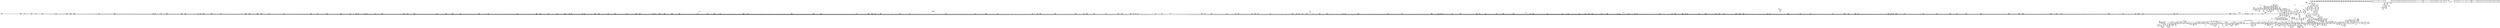 digraph {
	CE0x4db9260 [shape=record,shape=Mrecord,label="{CE0x4db9260|aa_path_perm:_cond|Function::aa_path_perm&Arg::cond::|*SummSource*}"]
	CE0x4d7fbe0 [shape=record,shape=Mrecord,label="{CE0x4d7fbe0|80:_i64,_:_CRE_1228,1229_}"]
	CE0x4d38e40 [shape=record,shape=Mrecord,label="{CE0x4d38e40|mediated_filesystem:_bb|*SummSink*}"]
	CE0x4d9a1e0 [shape=record,shape=Mrecord,label="{CE0x4d9a1e0|__aa_current_profile:_tmp14|security/apparmor/include/context.h,138|*SummSink*}"]
	CE0x4d42370 [shape=record,shape=Mrecord,label="{CE0x4d42370|0:_i16,_4:_i32,_8:_i16,_40:_%struct.super_block*,_72:_i32,_:_SCMRE_188,189_}"]
	CE0x4d809b0 [shape=record,shape=Mrecord,label="{CE0x4d809b0|80:_i64,_:_CRE_1241,1242_}"]
	CE0x4da50c0 [shape=record,shape=Mrecord,label="{CE0x4da50c0|mediated_filesystem:_and|security/apparmor/include/apparmor.h,117|*SummSink*}"]
	CE0x4e26750 [shape=record,shape=Mrecord,label="{CE0x4e26750|aa_cred_profile:_if.end}"]
	CE0x4d79ed0 [shape=record,shape=Mrecord,label="{CE0x4d79ed0|80:_i64,_:_CRE_406,407_}"]
	CE0x4d16bc0 [shape=record,shape=Mrecord,label="{CE0x4d16bc0|0:_i16,_4:_i32,_8:_i16,_40:_%struct.super_block*,_72:_i32,_:_SCMRE_476,477_}"]
	CE0x4d313f0 [shape=record,shape=Mrecord,label="{CE0x4d313f0|common_perm_mnt_dentry:_d_inode3|security/apparmor/lsm.c,208}"]
	CE0x4d893b0 [shape=record,shape=Mrecord,label="{CE0x4d893b0|80:_i64,_:_CRE_1359,1360_}"]
	CE0x4d8a4b0 [shape=record,shape=Mrecord,label="{CE0x4d8a4b0|80:_i64,_:_CRE_1375,1376_}"]
	CE0x4dc5160 [shape=record,shape=Mrecord,label="{CE0x4dc5160|common_perm:_mode|security/apparmor/lsm.c,169|*SummSink*}"]
	CE0x4d58b90 [shape=record,shape=Mrecord,label="{CE0x4d58b90|0:_i16,_4:_i32,_8:_i16,_40:_%struct.super_block*,_72:_i32,_:_SCMRE_599,600_}"]
	CE0x4d5b5d0 [shape=record,shape=Mrecord,label="{CE0x4d5b5d0|0:_i16,_4:_i32,_8:_i16,_40:_%struct.super_block*,_72:_i32,_:_SCMRE_632,640_|*MultipleSource*|security/apparmor/include/apparmor.h,117|Function::mediated_filesystem&Arg::inode::|security/apparmor/lsm.c,349}"]
	CE0x4d78100 [shape=record,shape=Mrecord,label="{CE0x4d78100|80:_i64,_:_CRE_336,344_|*MultipleSource*|security/apparmor/include/apparmor.h,117|*LoadInst*|security/apparmor/include/apparmor.h,117}"]
	CE0x4d92720 [shape=record,shape=Mrecord,label="{CE0x4d92720|80:_i64,_:_CRE_1840,1848_|*MultipleSource*|security/apparmor/include/apparmor.h,117|*LoadInst*|security/apparmor/include/apparmor.h,117}"]
	CE0x4e141c0 [shape=record,shape=Mrecord,label="{CE0x4e141c0|void_(i8*,_i32,_i64)*_asm_sideeffect_1:_09ud2_0A.pushsection___bug_table,_22a_22_0A2:_09.long_1b_-_2b,_$_0:c_-_2b_0A_09.word_$_1:c_,_0_0A_09.org_2b+$_2:c_0A.popsection_,_i,i,i,_dirflag_,_fpsr_,_flags_|*SummSource*}"]
	CE0x4da9330 [shape=record,shape=Mrecord,label="{CE0x4da9330|__aa_current_profile:_tmp4|security/apparmor/include/context.h,138|*SummSink*}"]
	CE0x4d34f10 [shape=record,shape=Mrecord,label="{CE0x4d34f10|aa_cred_profile:_entry|*SummSink*}"]
	CE0x4d5d3f0 [shape=record,shape=Mrecord,label="{CE0x4d5d3f0|0:_i16,_4:_i32,_8:_i16,_40:_%struct.super_block*,_72:_i32,_:_SCMRE_712,728_|*MultipleSource*|security/apparmor/include/apparmor.h,117|Function::mediated_filesystem&Arg::inode::|security/apparmor/lsm.c,349}"]
	CE0x4d72a20 [shape=record,shape=Mrecord,label="{CE0x4d72a20|80:_i64,_:_CRE_578,579_}"]
	CE0x4e2b360 [shape=record,shape=Mrecord,label="{CE0x4e2b360|44:_i32,_48:_i16,_128:_i8*,_:_SCMRE_152,160_|*MultipleSource*|Function::aa_cred_profile&Arg::cred::|security/apparmor/include/context.h,99|security/apparmor/include/context.h,138}"]
	CE0x4db8630 [shape=record,shape=Mrecord,label="{CE0x4db8630|common_perm_mnt_dentry:_tmp8|security/apparmor/lsm.c,208|*SummSource*}"]
	CE0x4e2d8d0 [shape=record,shape=Mrecord,label="{CE0x4e2d8d0|aa_cred_profile:_lnot3|security/apparmor/include/context.h,100|*SummSink*}"]
	CE0x4dac160 [shape=record,shape=Mrecord,label="{CE0x4dac160|__aa_current_profile:_call|security/apparmor/include/context.h,138|*SummSource*}"]
	CE0x4dc4130 [shape=record,shape=Mrecord,label="{CE0x4dc4130|common_perm:_tmp7|security/apparmor/lsm.c,170}"]
	CE0x4d8f170 [shape=record,shape=Mrecord,label="{CE0x4d8f170|80:_i64,_:_CRE_1669,1670_}"]
	CE0x4d873d0 [shape=record,shape=Mrecord,label="{CE0x4d873d0|80:_i64,_:_CRE_1329,1330_}"]
	CE0x4d7aca0 [shape=record,shape=Mrecord,label="{CE0x4d7aca0|80:_i64,_:_CRE_419,420_}"]
	CE0x4d6e810 [shape=record,shape=Mrecord,label="{CE0x4d6e810|80:_i64,_:_CRE_248,252_|*MultipleSource*|security/apparmor/include/apparmor.h,117|*LoadInst*|security/apparmor/include/apparmor.h,117}"]
	CE0x4d65c40 [shape=record,shape=Mrecord,label="{CE0x4d65c40|0:_i16,_4:_i32,_8:_i16,_40:_%struct.super_block*,_72:_i32,_:_SCMRE_920,921_}"]
	CE0x4d7c0d0 [shape=record,shape=Mrecord,label="{CE0x4d7c0d0|80:_i64,_:_CRE_438,439_}"]
	CE0x4e12a40 [shape=record,shape=Mrecord,label="{CE0x4e12a40|get_current:_tmp1}"]
	CE0x4d40490 [shape=record,shape=Mrecord,label="{CE0x4d40490|0:_i16,_4:_i32,_8:_i16,_40:_%struct.super_block*,_72:_i32,_:_SCMRE_169,170_}"]
	CE0x4d30c00 [shape=record,shape=Mrecord,label="{CE0x4d30c00|common_perm_mnt_dentry:_tmp4|*LoadInst*|security/apparmor/lsm.c,207|*SummSource*}"]
	CE0x4d51d70 [shape=record,shape=Mrecord,label="{CE0x4d51d70|0:_i16,_4:_i32,_8:_i16,_40:_%struct.super_block*,_72:_i32,_:_SCMRE_485,486_}"]
	CE0x4d61660 [shape=record,shape=Mrecord,label="{CE0x4d61660|0:_i16,_4:_i32,_8:_i16,_40:_%struct.super_block*,_72:_i32,_:_SCMRE_877,878_}"]
	CE0x4d94ea0 [shape=record,shape=Mrecord,label="{CE0x4d94ea0|80:_i64,_:_CRE_2268,2304_|*MultipleSource*|security/apparmor/include/apparmor.h,117|*LoadInst*|security/apparmor/include/apparmor.h,117}"]
	CE0x4d9fb30 [shape=record,shape=Mrecord,label="{CE0x4d9fb30|__aa_current_profile:_tmp19|security/apparmor/include/context.h,138}"]
	CE0x4dee990 [shape=record,shape=Mrecord,label="{CE0x4dee990|__aa_current_profile:_land.lhs.true2|*SummSource*}"]
	CE0x4da43c0 [shape=record,shape=Mrecord,label="{CE0x4da43c0|i32_11|*Constant*|*SummSink*}"]
	CE0x4d33ca0 [shape=record,shape=Mrecord,label="{CE0x4d33ca0|i32_256|*Constant*|*SummSink*}"]
	CE0x4d99020 [shape=record,shape=Mrecord,label="{CE0x4d99020|common_perm:_if.end|*SummSource*}"]
	CE0x4d39590 [shape=record,shape=Mrecord,label="{CE0x4d39590|mediated_filesystem:_tmp4|*LoadInst*|security/apparmor/include/apparmor.h,117|*SummSink*}"]
	CE0x4d2a170 [shape=record,shape=Mrecord,label="{CE0x4d2a170|apparmor_path_chmod:_tmp12|*LoadInst*|security/apparmor/lsm.c,352}"]
	CE0x4dea3f0 [shape=record,shape=Mrecord,label="{CE0x4dea3f0|__aa_current_profile:_if.end|*SummSink*}"]
	CE0x4d89f60 [shape=record,shape=Mrecord,label="{CE0x4d89f60|80:_i64,_:_CRE_1370,1371_}"]
	CE0x4d40150 [shape=record,shape=Mrecord,label="{CE0x4d40150|0:_i16,_4:_i32,_8:_i16,_40:_%struct.super_block*,_72:_i32,_:_SCMRE_167,168_}"]
	CE0x4d8db20 [shape=record,shape=Mrecord,label="{CE0x4d8db20|80:_i64,_:_CRE_1648,1649_}"]
	CE0x4d75b00 [shape=record,shape=Mrecord,label="{CE0x4d75b00|80:_i64,_:_CRE_624,625_}"]
	CE0x4d65de0 [shape=record,shape=Mrecord,label="{CE0x4d65de0|0:_i16,_4:_i32,_8:_i16,_40:_%struct.super_block*,_72:_i32,_:_SCMRE_921,922_}"]
	CE0x4d6e620 [shape=record,shape=Mrecord,label="{CE0x4d6e620|80:_i64,_:_CRE_240,248_|*MultipleSource*|security/apparmor/include/apparmor.h,117|*LoadInst*|security/apparmor/include/apparmor.h,117}"]
	CE0x4d41e90 [shape=record,shape=Mrecord,label="{CE0x4d41e90|0:_i16,_4:_i32,_8:_i16,_40:_%struct.super_block*,_72:_i32,_:_SCMRE_185,186_}"]
	CE0x4d80df0 [shape=record,shape=Mrecord,label="{CE0x4d80df0|80:_i64,_:_CRE_1245,1246_}"]
	CE0x4d09d90 [shape=record,shape=Mrecord,label="{CE0x4d09d90|__aa_current_profile:_tmp3}"]
	CE0x4cee9a0 [shape=record,shape=Mrecord,label="{CE0x4cee9a0|apparmor_path_chmod:_if.then|*SummSource*}"]
	CE0x4d318d0 [shape=record,shape=Mrecord,label="{CE0x4d318d0|common_perm:_if.then|*SummSource*}"]
	CE0x4d64580 [shape=record,shape=Mrecord,label="{CE0x4d64580|0:_i16,_4:_i32,_8:_i16,_40:_%struct.super_block*,_72:_i32,_:_SCMRE_906,907_}"]
	CE0x4d896e0 [shape=record,shape=Mrecord,label="{CE0x4d896e0|80:_i64,_:_CRE_1362,1363_}"]
	CE0x4d67d30 [shape=record,shape=Mrecord,label="{CE0x4d67d30|0:_i16,_4:_i32,_8:_i16,_40:_%struct.super_block*,_72:_i32,_:_SCMRE_960,968_|*MultipleSource*|security/apparmor/include/apparmor.h,117|Function::mediated_filesystem&Arg::inode::|security/apparmor/lsm.c,349}"]
	CE0x49bb3a0 [shape=record,shape=Mrecord,label="{CE0x49bb3a0|i32_5|*Constant*|*SummSource*}"]
	CE0x4d66120 [shape=record,shape=Mrecord,label="{CE0x4d66120|0:_i16,_4:_i32,_8:_i16,_40:_%struct.super_block*,_72:_i32,_:_SCMRE_923,924_}"]
	CE0x4d4fd90 [shape=record,shape=Mrecord,label="{CE0x4d4fd90|80:_i64,_:_CRE_1296,1300_|*MultipleSource*|security/apparmor/include/apparmor.h,117|*LoadInst*|security/apparmor/include/apparmor.h,117}"]
	CE0x4e0f220 [shape=record,shape=Mrecord,label="{CE0x4e0f220|get_current:_bb|*SummSink*}"]
	CE0x4d5a0b0 [shape=record,shape=Mrecord,label="{CE0x4d5a0b0|0:_i16,_4:_i32,_8:_i16,_40:_%struct.super_block*,_72:_i32,_:_SCMRE_612,613_}"]
	CE0x4d755b0 [shape=record,shape=Mrecord,label="{CE0x4d755b0|80:_i64,_:_CRE_619,620_}"]
	CE0x4db81b0 [shape=record,shape=Mrecord,label="{CE0x4db81b0|common_perm_mnt_dentry:_i_mode|security/apparmor/lsm.c,208|*SummSink*}"]
	CE0x4e2c910 [shape=record,shape=Mrecord,label="{CE0x4e2c910|aa_cred_profile:_lnot|security/apparmor/include/context.h,100|*SummSink*}"]
	CE0x4e12c90 [shape=record,shape=Mrecord,label="{CE0x4e12c90|get_current:_tmp|*SummSource*}"]
	CE0x4d7da50 [shape=record,shape=Mrecord,label="{CE0x4d7da50|80:_i64,_:_CRE_462,463_}"]
	CE0x4d52940 [shape=record,shape=Mrecord,label="{CE0x4d52940|0:_i16,_4:_i32,_8:_i16,_40:_%struct.super_block*,_72:_i32,_:_SCMRE_504,508_|*MultipleSource*|security/apparmor/include/apparmor.h,117|Function::mediated_filesystem&Arg::inode::|security/apparmor/lsm.c,349}"]
	CE0x4d662c0 [shape=record,shape=Mrecord,label="{CE0x4d662c0|0:_i16,_4:_i32,_8:_i16,_40:_%struct.super_block*,_72:_i32,_:_SCMRE_924,925_}"]
	CE0x4d26be0 [shape=record,shape=Mrecord,label="{CE0x4d26be0|mediated_filesystem:_tmp|*SummSource*}"]
	CE0x4d51f10 [shape=record,shape=Mrecord,label="{CE0x4d51f10|0:_i16,_4:_i32,_8:_i16,_40:_%struct.super_block*,_72:_i32,_:_SCMRE_486,487_}"]
	CE0x4d43a30 [shape=record,shape=Mrecord,label="{CE0x4d43a30|0:_i16,_4:_i32,_8:_i16,_40:_%struct.super_block*,_72:_i32,_:_SCMRE_202,203_}"]
	CE0x4e1cb20 [shape=record,shape=Mrecord,label="{CE0x4e1cb20|aa_cred_profile:_tmp26|security/apparmor/include/context.h,100|*SummSink*}"]
	CE0x4d5cbc0 [shape=record,shape=Mrecord,label="{CE0x4d5cbc0|0:_i16,_4:_i32,_8:_i16,_40:_%struct.super_block*,_72:_i32,_:_SCMRE_688,692_|*MultipleSource*|security/apparmor/include/apparmor.h,117|Function::mediated_filesystem&Arg::inode::|security/apparmor/lsm.c,349}"]
	CE0x4d97b40 [shape=record,shape=Mrecord,label="{CE0x4d97b40|aa_cred_profile:_tobool1|security/apparmor/include/context.h,100|*SummSource*}"]
	CE0x4df47e0 [shape=record,shape=Mrecord,label="{CE0x4df47e0|aa_cred_profile:_security|security/apparmor/include/context.h,99}"]
	CE0x4e14980 [shape=record,shape=Mrecord,label="{CE0x4e14980|i32_100|*Constant*|*SummSource*}"]
	CE0x4d1aa00 [shape=record,shape=Mrecord,label="{CE0x4d1aa00|i64*_getelementptr_inbounds_(_16_x_i64_,_16_x_i64_*___llvm_gcov_ctr46,_i64_0,_i64_15)|*Constant*|*SummSource*}"]
	CE0x4d8d6e0 [shape=record,shape=Mrecord,label="{CE0x4d8d6e0|80:_i64,_:_CRE_1644,1645_}"]
	CE0x4d091a0 [shape=record,shape=Mrecord,label="{CE0x4d091a0|apparmor_path_chmod:_tmp9|security/apparmor/lsm.c,350}"]
	CE0x4d990f0 [shape=record,shape=Mrecord,label="{CE0x4d990f0|common_perm:_if.end|*SummSink*}"]
	CE0x4d2e220 [shape=record,shape=Mrecord,label="{CE0x4d2e220|apparmor_path_chmod:_tmp10|security/apparmor/lsm.c,352|*SummSink*}"]
	CE0x4d37330 [shape=record,shape=Mrecord,label="{CE0x4d37330|apparmor_path_chmod:_tmp15|security/apparmor/lsm.c,353|*SummSource*}"]
	CE0x4d31ea0 [shape=record,shape=Mrecord,label="{CE0x4d31ea0|i32_4|*Constant*|*SummSource*}"]
	CE0x4d274a0 [shape=record,shape=Mrecord,label="{CE0x4d274a0|mediated_filesystem:_tmp3}"]
	CE0x4d955a0 [shape=record,shape=Mrecord,label="{CE0x4d955a0|_call_void_mcount()_#2}"]
	CE0x4d483c0 [shape=record,shape=Mrecord,label="{CE0x4d483c0|0:_i16,_4:_i32,_8:_i16,_40:_%struct.super_block*,_72:_i32,_:_SCMRE_271,272_}"]
	CE0x4d8bd10 [shape=record,shape=Mrecord,label="{CE0x4d8bd10|80:_i64,_:_CRE_1619,1620_}"]
	CE0x4d2e8e0 [shape=record,shape=Mrecord,label="{CE0x4d2e8e0|apparmor_path_chmod:_tmp11|security/apparmor/lsm.c,352|*SummSource*}"]
	CE0x4e295d0 [shape=record,shape=Mrecord,label="{CE0x4e295d0|aa_cred_profile:_do.body6|*SummSource*}"]
	CE0x4e2bbe0 [shape=record,shape=Mrecord,label="{CE0x4e2bbe0|aa_cred_profile:_tmp5|security/apparmor/include/context.h,99}"]
	CE0x4d48d80 [shape=record,shape=Mrecord,label="{CE0x4d48d80|0:_i16,_4:_i32,_8:_i16,_40:_%struct.super_block*,_72:_i32,_:_SCMRE_277,278_}"]
	CE0x4cfb880 [shape=record,shape=Mrecord,label="{CE0x4cfb880|i64*_getelementptr_inbounds_(_6_x_i64_,_6_x_i64_*___llvm_gcov_ctr82,_i64_0,_i64_0)|*Constant*}"]
	CE0x4e0f170 [shape=record,shape=Mrecord,label="{CE0x4e0f170|get_current:_bb}"]
	CE0x4d3ea90 [shape=record,shape=Mrecord,label="{CE0x4d3ea90|0:_i16,_4:_i32,_8:_i16,_40:_%struct.super_block*,_72:_i32,_:_SCMRE_153,154_}"]
	CE0x4dc6b90 [shape=record,shape=Mrecord,label="{CE0x4dc6b90|common_perm:_mask|Function::common_perm&Arg::mask::}"]
	CE0x4ded6f0 [shape=record,shape=Mrecord,label="{CE0x4ded6f0|COLLAPSED:_GCMRE___llvm_gcov_ctr58_internal_global_11_x_i64_zeroinitializer:_elem_0:default:}"]
	CE0x4e16330 [shape=record,shape=Mrecord,label="{CE0x4e16330|aa_cred_profile:_conv|security/apparmor/include/context.h,100}"]
	CE0x4d68ca0 [shape=record,shape=Mrecord,label="{CE0x4d68ca0|0:_i16,_4:_i32,_8:_i16,_40:_%struct.super_block*,_72:_i32,_:_SCMRE_981,982_}"]
	CE0x49baa00 [shape=record,shape=Mrecord,label="{CE0x49baa00|GLOBAL:_mediated_filesystem|*Constant*}"]
	CE0x4d59210 [shape=record,shape=Mrecord,label="{CE0x4d59210|0:_i16,_4:_i32,_8:_i16,_40:_%struct.super_block*,_72:_i32,_:_SCMRE_603,604_}"]
	CE0x4d15f80 [shape=record,shape=Mrecord,label="{CE0x4d15f80|i32_12|*Constant*}"]
	CE0x4d756c0 [shape=record,shape=Mrecord,label="{CE0x4d756c0|80:_i64,_:_CRE_620,621_}"]
	CE0x4d2d500 [shape=record,shape=Mrecord,label="{CE0x4d2d500|apparmor_path_chmod:_dentry1|security/apparmor/lsm.c,352}"]
	CE0x4df3d60 [shape=record,shape=Mrecord,label="{CE0x4df3d60|__aa_current_profile:_do.body|*SummSource*}"]
	CE0x4dac980 [shape=record,shape=Mrecord,label="{CE0x4dac980|aa_cred_profile:_tmp2|*SummSink*}"]
	CE0x4d4ffb0 [shape=record,shape=Mrecord,label="{CE0x4d4ffb0|80:_i64,_:_CRE_1304,1305_}"]
	CE0x4d69060 [shape=record,shape=Mrecord,label="{CE0x4d69060|0:_i16,_4:_i32,_8:_i16,_40:_%struct.super_block*,_72:_i32,_:_SCMRE_984,988_|*MultipleSource*|security/apparmor/include/apparmor.h,117|Function::mediated_filesystem&Arg::inode::|security/apparmor/lsm.c,349}"]
	CE0x4dc7a20 [shape=record,shape=Mrecord,label="{CE0x4dc7a20|common_perm:_cmp|security/apparmor/lsm.c,169|*SummSink*}"]
	CE0x4d5a3f0 [shape=record,shape=Mrecord,label="{CE0x4d5a3f0|0:_i16,_4:_i32,_8:_i16,_40:_%struct.super_block*,_72:_i32,_:_SCMRE_614,615_}"]
	CE0x4d99d50 [shape=record,shape=Mrecord,label="{CE0x4d99d50|i64*_getelementptr_inbounds_(_11_x_i64_,_11_x_i64_*___llvm_gcov_ctr58,_i64_0,_i64_8)|*Constant*|*SummSink*}"]
	CE0x4db9110 [shape=record,shape=Mrecord,label="{CE0x4db9110|aa_path_perm:_cond|Function::aa_path_perm&Arg::cond::}"]
	CE0x4d4f950 [shape=record,shape=Mrecord,label="{CE0x4d4f950|80:_i64,_:_CRE_1278,1279_}"]
	CE0x4d7b740 [shape=record,shape=Mrecord,label="{CE0x4d7b740|80:_i64,_:_CRE_429,430_}"]
	CE0x4d5c920 [shape=record,shape=Mrecord,label="{CE0x4d5c920|0:_i16,_4:_i32,_8:_i16,_40:_%struct.super_block*,_72:_i32,_:_SCMRE_684,688_|*MultipleSource*|security/apparmor/include/apparmor.h,117|Function::mediated_filesystem&Arg::inode::|security/apparmor/lsm.c,349}"]
	CE0x4d3cdb0 [shape=record,shape=Mrecord,label="{CE0x4d3cdb0|0:_i16,_4:_i32,_8:_i16,_40:_%struct.super_block*,_72:_i32,_:_SCMRE_128,136_|*MultipleSource*|security/apparmor/include/apparmor.h,117|Function::mediated_filesystem&Arg::inode::|security/apparmor/lsm.c,349}"]
	CE0x4d79760 [shape=record,shape=Mrecord,label="{CE0x4d79760|80:_i64,_:_CRE_399,400_}"]
	CE0x4d63d60 [shape=record,shape=Mrecord,label="{CE0x4d63d60|0:_i16,_4:_i32,_8:_i16,_40:_%struct.super_block*,_72:_i32,_:_SCMRE_901,902_}"]
	CE0x4d8c1a0 [shape=record,shape=Mrecord,label="{CE0x4d8c1a0|80:_i64,_:_CRE_1624,1625_}"]
	CE0x4da1fb0 [shape=record,shape=Mrecord,label="{CE0x4da1fb0|i32_78|*Constant*|*SummSource*}"]
	CE0x4d88b30 [shape=record,shape=Mrecord,label="{CE0x4d88b30|80:_i64,_:_CRE_1351,1352_}"]
	CE0x4d552b0 [shape=record,shape=Mrecord,label="{CE0x4d552b0|0:_i16,_4:_i32,_8:_i16,_40:_%struct.super_block*,_72:_i32,_:_SCMRE_564,565_}"]
	CE0x4deb0c0 [shape=record,shape=Mrecord,label="{CE0x4deb0c0|i64*_getelementptr_inbounds_(_16_x_i64_,_16_x_i64_*___llvm_gcov_ctr46,_i64_0,_i64_0)|*Constant*|*SummSource*}"]
	CE0x4d40b10 [shape=record,shape=Mrecord,label="{CE0x4d40b10|0:_i16,_4:_i32,_8:_i16,_40:_%struct.super_block*,_72:_i32,_:_SCMRE_173,174_}"]
	CE0x4d593b0 [shape=record,shape=Mrecord,label="{CE0x4d593b0|0:_i16,_4:_i32,_8:_i16,_40:_%struct.super_block*,_72:_i32,_:_SCMRE_604,605_}"]
	CE0x4d450b0 [shape=record,shape=Mrecord,label="{CE0x4d450b0|0:_i16,_4:_i32,_8:_i16,_40:_%struct.super_block*,_72:_i32,_:_SCMRE_240,241_}"]
	CE0x4d36de0 [shape=record,shape=Mrecord,label="{CE0x4d36de0|apparmor_path_chmod:_tmp15|security/apparmor/lsm.c,353|*SummSink*}"]
	CE0x4d81670 [shape=record,shape=Mrecord,label="{CE0x4d81670|80:_i64,_:_CRE_1253,1254_}"]
	CE0x4da1b10 [shape=record,shape=Mrecord,label="{CE0x4da1b10|_ret_%struct.task_struct*_%tmp4,_!dbg_!15471|./arch/x86/include/asm/current.h,14|*SummSink*}"]
	CE0x4d4e820 [shape=record,shape=Mrecord,label="{CE0x4d4e820|0:_i16,_4:_i32,_8:_i16,_40:_%struct.super_block*,_72:_i32,_:_SCMRE_424,432_|*MultipleSource*|security/apparmor/include/apparmor.h,117|Function::mediated_filesystem&Arg::inode::|security/apparmor/lsm.c,349}"]
	CE0x4d745c0 [shape=record,shape=Mrecord,label="{CE0x4d745c0|80:_i64,_:_CRE_604,605_}"]
	CE0x4d8f060 [shape=record,shape=Mrecord,label="{CE0x4d8f060|80:_i64,_:_CRE_1668,1669_}"]
	CE0x4e25b90 [shape=record,shape=Mrecord,label="{CE0x4e25b90|aa_cred_profile:_tmp7|security/apparmor/include/context.h,100|*SummSource*}"]
	CE0x4e12960 [shape=record,shape=Mrecord,label="{CE0x4e12960|aa_cred_profile:_if.then|*SummSource*}"]
	"CONST[source:0(mediator),value:2(dynamic)][purpose:{object}]"
	CE0x4d36af0 [shape=record,shape=Mrecord,label="{CE0x4d36af0|apparmor_path_chmod:_tmp14|security/apparmor/lsm.c,353}"]
	CE0x4dba640 [shape=record,shape=Mrecord,label="{CE0x4dba640|get_current:_tmp2|*SummSource*}"]
	CE0x4e33520 [shape=record,shape=Mrecord,label="{CE0x4e33520|i64_5|*Constant*}"]
	CE0x4d8a7e0 [shape=record,shape=Mrecord,label="{CE0x4d8a7e0|80:_i64,_:_CRE_1392,1536_|*MultipleSource*|security/apparmor/include/apparmor.h,117|*LoadInst*|security/apparmor/include/apparmor.h,117}"]
	CE0x4d8f4a0 [shape=record,shape=Mrecord,label="{CE0x4d8f4a0|80:_i64,_:_CRE_1672,1673_}"]
	CE0x4db96e0 [shape=record,shape=Mrecord,label="{CE0x4db96e0|_ret_i32_%call17,_!dbg_!15526|security/apparmor/file.c,307|*SummSource*}"]
	CE0x4dec0e0 [shape=record,shape=Mrecord,label="{CE0x4dec0e0|__aa_current_profile:_tmp6|security/apparmor/include/context.h,138|*SummSource*}"]
	CE0x4d8b9b0 [shape=record,shape=Mrecord,label="{CE0x4d8b9b0|80:_i64,_:_CRE_1617,1618_}"]
	CE0x4dbd310 [shape=record,shape=Mrecord,label="{CE0x4dbd310|__aa_current_profile:_if.then}"]
	CE0x4d6d0d0 [shape=record,shape=Mrecord,label="{CE0x4d6d0d0|80:_i64,_:_CRE_136,140_|*MultipleSource*|security/apparmor/include/apparmor.h,117|*LoadInst*|security/apparmor/include/apparmor.h,117}"]
	CE0x4d4b7c0 [shape=record,shape=Mrecord,label="{CE0x4d4b7c0|0:_i16,_4:_i32,_8:_i16,_40:_%struct.super_block*,_72:_i32,_:_SCMRE_303,304_}"]
	CE0x4d1a040 [shape=record,shape=Mrecord,label="{CE0x4d1a040|i64*_getelementptr_inbounds_(_16_x_i64_,_16_x_i64_*___llvm_gcov_ctr46,_i64_0,_i64_15)|*Constant*|*SummSink*}"]
	CE0x4d36b60 [shape=record,shape=Mrecord,label="{CE0x4d36b60|apparmor_path_chmod:_tmp14|security/apparmor/lsm.c,353|*SummSource*}"]
	CE0x4d165d0 [shape=record,shape=Mrecord,label="{CE0x4d165d0|0:_i16,_4:_i32,_8:_i16,_40:_%struct.super_block*,_72:_i32,_:_SCMRE_473,474_}"]
	CE0x4d7b0e0 [shape=record,shape=Mrecord,label="{CE0x4d7b0e0|80:_i64,_:_CRE_423,424_}"]
	CE0x4cf0b70 [shape=record,shape=Mrecord,label="{CE0x4cf0b70|apparmor_path_chmod:_if.then}"]
	CE0x4d49c20 [shape=record,shape=Mrecord,label="{CE0x4d49c20|0:_i16,_4:_i32,_8:_i16,_40:_%struct.super_block*,_72:_i32,_:_SCMRE_286,287_}"]
	CE0x4d2f9f0 [shape=record,shape=Mrecord,label="{CE0x4d2f9f0|GLOBAL:_common_perm_mnt_dentry|*Constant*|*SummSink*}"]
	CE0x4d62500 [shape=record,shape=Mrecord,label="{CE0x4d62500|0:_i16,_4:_i32,_8:_i16,_40:_%struct.super_block*,_72:_i32,_:_SCMRE_886,887_}"]
	CE0x4d757d0 [shape=record,shape=Mrecord,label="{CE0x4d757d0|80:_i64,_:_CRE_621,622_}"]
	CE0x4da8b80 [shape=record,shape=Mrecord,label="{CE0x4da8b80|44:_i32,_48:_i16,_128:_i8*,_:_SCMRE_104,112_|*MultipleSource*|Function::aa_cred_profile&Arg::cred::|security/apparmor/include/context.h,99|security/apparmor/include/context.h,138}"]
	CE0x4d3ffb0 [shape=record,shape=Mrecord,label="{CE0x4d3ffb0|0:_i16,_4:_i32,_8:_i16,_40:_%struct.super_block*,_72:_i32,_:_SCMRE_166,167_}"]
	CE0x4df5240 [shape=record,shape=Mrecord,label="{CE0x4df5240|_call_void_mcount()_#2|*SummSink*}"]
	CE0x4d895d0 [shape=record,shape=Mrecord,label="{CE0x4d895d0|80:_i64,_:_CRE_1361,1362_}"]
	CE0x4d73190 [shape=record,shape=Mrecord,label="{CE0x4d73190|80:_i64,_:_CRE_585,586_}"]
	CE0x4d68300 [shape=record,shape=Mrecord,label="{CE0x4d68300|0:_i16,_4:_i32,_8:_i16,_40:_%struct.super_block*,_72:_i32,_:_SCMRE_976,977_}"]
	CE0x4e2cfe0 [shape=record,shape=Mrecord,label="{CE0x4e2cfe0|aa_cred_profile:_lnot2|security/apparmor/include/context.h,100}"]
	CE0x4d45e60 [shape=record,shape=Mrecord,label="{CE0x4d45e60|0:_i16,_4:_i32,_8:_i16,_40:_%struct.super_block*,_72:_i32,_:_SCMRE_248,249_}"]
	CE0x4d7beb0 [shape=record,shape=Mrecord,label="{CE0x4d7beb0|80:_i64,_:_CRE_436,437_}"]
	CE0x4d4a920 [shape=record,shape=Mrecord,label="{CE0x4d4a920|0:_i16,_4:_i32,_8:_i16,_40:_%struct.super_block*,_72:_i32,_:_SCMRE_294,295_}"]
	CE0x4d471e0 [shape=record,shape=Mrecord,label="{CE0x4d471e0|0:_i16,_4:_i32,_8:_i16,_40:_%struct.super_block*,_72:_i32,_:_SCMRE_260,261_}"]
	CE0x4e33730 [shape=record,shape=Mrecord,label="{CE0x4e33730|aa_cred_profile:_tmp14|security/apparmor/include/context.h,100|*SummSink*}"]
	CE0x4d7e440 [shape=record,shape=Mrecord,label="{CE0x4d7e440|i32_10|*Constant*|*SummSink*}"]
	CE0x49a4970 [shape=record,shape=Mrecord,label="{CE0x49a4970|i32_0|*Constant*|*SummSink*}"]
	CE0x4d4f510 [shape=record,shape=Mrecord,label="{CE0x4d4f510|80:_i64,_:_CRE_1274,1275_}"]
	CE0x4dc5720 [shape=record,shape=Mrecord,label="{CE0x4dc5720|common_perm_mnt_dentry:_call|security/apparmor/lsm.c,211|*SummSink*}"]
	CE0x4df26f0 [shape=record,shape=Mrecord,label="{CE0x4df26f0|aa_cred_profile:_tmp7|security/apparmor/include/context.h,100}"]
	CE0x4d7e3d0 [shape=record,shape=Mrecord,label="{CE0x4d7e3d0|common_perm_mnt_dentry:_bb|*SummSink*}"]
	CE0x4d7c1e0 [shape=record,shape=Mrecord,label="{CE0x4d7c1e0|80:_i64,_:_CRE_439,440_}"]
	CE0x4d7d940 [shape=record,shape=Mrecord,label="{CE0x4d7d940|80:_i64,_:_CRE_461,462_}"]
	CE0x4dc7710 [shape=record,shape=Mrecord,label="{CE0x4dc7710|i64_3|*Constant*|*SummSink*}"]
	CE0x4d9e5a0 [shape=record,shape=Mrecord,label="{CE0x4d9e5a0|i8_1|*Constant*|*SummSink*}"]
	CE0x4d44590 [shape=record,shape=Mrecord,label="{CE0x4d44590|0:_i16,_4:_i32,_8:_i16,_40:_%struct.super_block*,_72:_i32,_:_SCMRE_212,216_|*MultipleSource*|security/apparmor/include/apparmor.h,117|Function::mediated_filesystem&Arg::inode::|security/apparmor/lsm.c,349}"]
	CE0x4d4be40 [shape=record,shape=Mrecord,label="{CE0x4d4be40|0:_i16,_4:_i32,_8:_i16,_40:_%struct.super_block*,_72:_i32,_:_SCMRE_307,308_}"]
	CE0x4d49740 [shape=record,shape=Mrecord,label="{CE0x4d49740|0:_i16,_4:_i32,_8:_i16,_40:_%struct.super_block*,_72:_i32,_:_SCMRE_283,284_}"]
	CE0x4d40e50 [shape=record,shape=Mrecord,label="{CE0x4d40e50|0:_i16,_4:_i32,_8:_i16,_40:_%struct.super_block*,_72:_i32,_:_SCMRE_175,176_}"]
	CE0x4d2c850 [shape=record,shape=Mrecord,label="{CE0x4d2c850|80:_i64,_:_CRE_48,56_|*MultipleSource*|security/apparmor/include/apparmor.h,117|*LoadInst*|security/apparmor/include/apparmor.h,117}"]
	CE0x4d81780 [shape=record,shape=Mrecord,label="{CE0x4d81780|80:_i64,_:_CRE_1254,1255_}"]
	CE0x4cfcc00 [shape=record,shape=Mrecord,label="{CE0x4cfcc00|apparmor_path_chmod:_bb|*SummSource*}"]
	CE0x4d8e070 [shape=record,shape=Mrecord,label="{CE0x4d8e070|80:_i64,_:_CRE_1653,1654_}"]
	CE0x4d18550 [shape=record,shape=Mrecord,label="{CE0x4d18550|i64*_getelementptr_inbounds_(_6_x_i64_,_6_x_i64_*___llvm_gcov_ctr82,_i64_0,_i64_3)|*Constant*|*SummSource*}"]
	CE0x4d586b0 [shape=record,shape=Mrecord,label="{CE0x4d586b0|0:_i16,_4:_i32,_8:_i16,_40:_%struct.super_block*,_72:_i32,_:_SCMRE_596,597_}"]
	CE0x4dc6a60 [shape=record,shape=Mrecord,label="{CE0x4dc6a60|common_perm:_path|Function::common_perm&Arg::path::|*SummSink*}"]
	CE0x4daa8c0 [shape=record,shape=Mrecord,label="{CE0x4daa8c0|common_perm_mnt_dentry:_tmp3|*SummSink*}"]
	CE0x4d8b5d0 [shape=record,shape=Mrecord,label="{CE0x4d8b5d0|80:_i64,_:_CRE_1608,1612_|*MultipleSource*|security/apparmor/include/apparmor.h,117|*LoadInst*|security/apparmor/include/apparmor.h,117}"]
	CE0x4d523f0 [shape=record,shape=Mrecord,label="{CE0x4d523f0|0:_i16,_4:_i32,_8:_i16,_40:_%struct.super_block*,_72:_i32,_:_SCMRE_496,500_|*MultipleSource*|security/apparmor/include/apparmor.h,117|Function::mediated_filesystem&Arg::inode::|security/apparmor/lsm.c,349}"]
	CE0x4d27570 [shape=record,shape=Mrecord,label="{CE0x4d27570|mediated_filesystem:_tmp3|*SummSource*}"]
	CE0x4e1a590 [shape=record,shape=Mrecord,label="{CE0x4e1a590|i64*_getelementptr_inbounds_(_16_x_i64_,_16_x_i64_*___llvm_gcov_ctr46,_i64_0,_i64_10)|*Constant*|*SummSink*}"]
	CE0x4db8d20 [shape=record,shape=Mrecord,label="{CE0x4db8d20|aa_path_perm:_request|Function::aa_path_perm&Arg::request::|*SummSource*}"]
	CE0x4d82770 [shape=record,shape=Mrecord,label="{CE0x4d82770|80:_i64,_:_CRE_1269,1270_}"]
	CE0x4d2b410 [shape=record,shape=Mrecord,label="{CE0x4d2b410|apparmor_path_chmod:_call|security/apparmor/lsm.c,349|*SummSink*}"]
	CE0x4df21e0 [shape=record,shape=Mrecord,label="{CE0x4df21e0|GLOBAL:___llvm_gcov_ctr46|Global_var:__llvm_gcov_ctr46|*SummSink*}"]
	CE0x4d2c6b0 [shape=record,shape=Mrecord,label="{CE0x4d2c6b0|80:_i64,_:_CRE_40,48_|*MultipleSource*|security/apparmor/include/apparmor.h,117|*LoadInst*|security/apparmor/include/apparmor.h,117}"]
	CE0x4d48560 [shape=record,shape=Mrecord,label="{CE0x4d48560|0:_i16,_4:_i32,_8:_i16,_40:_%struct.super_block*,_72:_i32,_:_SCMRE_272,273_}"]
	CE0x4d8a180 [shape=record,shape=Mrecord,label="{CE0x4d8a180|80:_i64,_:_CRE_1372,1373_}"]
	CE0x4d7b850 [shape=record,shape=Mrecord,label="{CE0x4d7b850|80:_i64,_:_CRE_430,431_}"]
	CE0x4d51130 [shape=record,shape=Mrecord,label="{CE0x4d51130|80:_i64,_:_CRE_1319,1320_}"]
	CE0x4dc7260 [shape=record,shape=Mrecord,label="{CE0x4dc7260|aa_cred_profile:_tmp1}"]
	CE0x4dba040 [shape=record,shape=Mrecord,label="{CE0x4dba040|i64*_getelementptr_inbounds_(_5_x_i64_,_5_x_i64_*___llvm_gcov_ctr57,_i64_0,_i64_4)|*Constant*}"]
	CE0x4ded900 [shape=record,shape=Mrecord,label="{CE0x4ded900|aa_cred_profile:_lor.end|*SummSource*}"]
	CE0x4d18000 [shape=record,shape=Mrecord,label="{CE0x4d18000|i64_2|*Constant*|*SummSink*}"]
	CE0x4d3ec30 [shape=record,shape=Mrecord,label="{CE0x4d3ec30|0:_i16,_4:_i32,_8:_i16,_40:_%struct.super_block*,_72:_i32,_:_SCMRE_154,155_}"]
	CE0x4e130d0 [shape=record,shape=Mrecord,label="{CE0x4e130d0|_call_void_asm_sideeffect_1:_09ud2_0A.pushsection___bug_table,_22a_22_0A2:_09.long_1b_-_2b,_$_0:c_-_2b_0A_09.word_$_1:c_,_0_0A_09.org_2b+$_2:c_0A.popsection_,_i,i,i,_dirflag_,_fpsr_,_flags_(i8*_getelementptr_inbounds_(_36_x_i8_,_36_x_i8_*_.str12,_i32_0,_i32_0),_i32_100,_i64_12)_#2,_!dbg_!15490,_!srcloc_!15493|security/apparmor/include/context.h,100|*SummSink*}"]
	CE0x4e11640 [shape=record,shape=Mrecord,label="{CE0x4e11640|44:_i32,_48:_i16,_128:_i8*,_:_SCMRE_64,72_|*MultipleSource*|Function::aa_cred_profile&Arg::cred::|security/apparmor/include/context.h,99|security/apparmor/include/context.h,138}"]
	CE0x4d589f0 [shape=record,shape=Mrecord,label="{CE0x4d589f0|0:_i16,_4:_i32,_8:_i16,_40:_%struct.super_block*,_72:_i32,_:_SCMRE_598,599_}"]
	CE0x4e11a80 [shape=record,shape=Mrecord,label="{CE0x4e11a80|44:_i32,_48:_i16,_128:_i8*,_:_SCMRE_80,88_|*MultipleSource*|Function::aa_cred_profile&Arg::cred::|security/apparmor/include/context.h,99|security/apparmor/include/context.h,138}"]
	CE0x4de9fc0 [shape=record,shape=Mrecord,label="{CE0x4de9fc0|aa_cred_profile:_do.body5|*SummSink*}"]
	CE0x4da55b0 [shape=record,shape=Mrecord,label="{CE0x4da55b0|mediated_filesystem:_tobool|security/apparmor/include/apparmor.h,117|*SummSource*}"]
	CE0x4da2110 [shape=record,shape=Mrecord,label="{CE0x4da2110|__aa_current_profile:_cred|security/apparmor/include/context.h,138}"]
	CE0x4d90490 [shape=record,shape=Mrecord,label="{CE0x4d90490|80:_i64,_:_CRE_1687,1688_}"]
	CE0x4dbed20 [shape=record,shape=Mrecord,label="{CE0x4dbed20|i64*_getelementptr_inbounds_(_2_x_i64_,_2_x_i64_*___llvm_gcov_ctr112,_i64_0,_i64_1)|*Constant*|*SummSink*}"]
	CE0x4e1bd30 [shape=record,shape=Mrecord,label="{CE0x4e1bd30|aa_cred_profile:_tmp25|security/apparmor/include/context.h,100|*SummSource*}"]
	CE0x4d5a730 [shape=record,shape=Mrecord,label="{CE0x4d5a730|0:_i16,_4:_i32,_8:_i16,_40:_%struct.super_block*,_72:_i32,_:_SCMRE_616,617_}"]
	CE0x4d75390 [shape=record,shape=Mrecord,label="{CE0x4d75390|80:_i64,_:_CRE_617,618_}"]
	CE0x4d5adb0 [shape=record,shape=Mrecord,label="{CE0x4d5adb0|0:_i16,_4:_i32,_8:_i16,_40:_%struct.super_block*,_72:_i32,_:_SCMRE_620,621_}"]
	CE0x4d8ce60 [shape=record,shape=Mrecord,label="{CE0x4d8ce60|80:_i64,_:_CRE_1636,1637_}"]
	CE0x4e25190 [shape=record,shape=Mrecord,label="{CE0x4e25190|aa_cred_profile:_tmp4|*LoadInst*|security/apparmor/include/context.h,99|*SummSink*}"]
	CE0x4d932c0 [shape=record,shape=Mrecord,label="{CE0x4d932c0|80:_i64,_:_CRE_1874,1875_}"]
	CE0x4d5f3c0 [shape=record,shape=Mrecord,label="{CE0x4d5f3c0|0:_i16,_4:_i32,_8:_i16,_40:_%struct.super_block*,_72:_i32,_:_SCMRE_824,832_|*MultipleSource*|security/apparmor/include/apparmor.h,117|Function::mediated_filesystem&Arg::inode::|security/apparmor/lsm.c,349}"]
	CE0x4dad080 [shape=record,shape=Mrecord,label="{CE0x4dad080|common_perm:_tmp2|security/apparmor/lsm.c,169|*SummSource*}"]
	CE0x4e2e1e0 [shape=record,shape=Mrecord,label="{CE0x4e2e1e0|44:_i32,_48:_i16,_128:_i8*,_:_SCMRE_56,64_|*MultipleSource*|Function::aa_cred_profile&Arg::cred::|security/apparmor/include/context.h,99|security/apparmor/include/context.h,138}"]
	CE0x4d946e0 [shape=record,shape=Mrecord,label="{CE0x4d946e0|80:_i64,_:_CRE_2120,2248_|*MultipleSource*|security/apparmor/include/apparmor.h,117|*LoadInst*|security/apparmor/include/apparmor.h,117}"]
	CE0x4d5b0f0 [shape=record,shape=Mrecord,label="{CE0x4d5b0f0|0:_i16,_4:_i32,_8:_i16,_40:_%struct.super_block*,_72:_i32,_:_SCMRE_622,623_}"]
	CE0x4d54f70 [shape=record,shape=Mrecord,label="{CE0x4d54f70|0:_i16,_4:_i32,_8:_i16,_40:_%struct.super_block*,_72:_i32,_:_SCMRE_562,563_}"]
	CE0x4d29150 [shape=record,shape=Mrecord,label="{CE0x4d29150|__aa_current_profile:_tobool1|security/apparmor/include/context.h,138}"]
	CE0x4cedf50 [shape=record,shape=Mrecord,label="{CE0x4cedf50|apparmor_path_chmod:_return|*SummSink*}"]
	CE0x4dc2fc0 [shape=record,shape=Mrecord,label="{CE0x4dc2fc0|aa_path_perm:_op|Function::aa_path_perm&Arg::op::}"]
	CE0x4e1d050 [shape=record,shape=Mrecord,label="{CE0x4e1d050|aa_cred_profile:_tmp27|security/apparmor/include/context.h,100}"]
	CE0x4da5e80 [shape=record,shape=Mrecord,label="{CE0x4da5e80|mediated_filesystem:_lnot|security/apparmor/include/apparmor.h,117|*SummSource*}"]
	CE0x4d88d50 [shape=record,shape=Mrecord,label="{CE0x4d88d50|80:_i64,_:_CRE_1353,1354_}"]
	CE0x4d7f030 [shape=record,shape=Mrecord,label="{CE0x4d7f030|80:_i64,_:_CRE_1217,1218_}"]
	CE0x4d64720 [shape=record,shape=Mrecord,label="{CE0x4d64720|0:_i16,_4:_i32,_8:_i16,_40:_%struct.super_block*,_72:_i32,_:_SCMRE_907,908_}"]
	CE0x4dc7970 [shape=record,shape=Mrecord,label="{CE0x4dc7970|common_perm:_cmp|security/apparmor/lsm.c,169|*SummSource*}"]
	CE0x4d89b20 [shape=record,shape=Mrecord,label="{CE0x4d89b20|80:_i64,_:_CRE_1366,1367_}"]
	CE0x4d43890 [shape=record,shape=Mrecord,label="{CE0x4d43890|0:_i16,_4:_i32,_8:_i16,_40:_%struct.super_block*,_72:_i32,_:_SCMRE_201,202_}"]
	CE0x4df3040 [shape=record,shape=Mrecord,label="{CE0x4df3040|i64*_getelementptr_inbounds_(_16_x_i64_,_16_x_i64_*___llvm_gcov_ctr46,_i64_0,_i64_1)|*Constant*|*SummSource*}"]
	CE0x4d733b0 [shape=record,shape=Mrecord,label="{CE0x4d733b0|80:_i64,_:_CRE_587,588_}"]
	CE0x4dc8210 [shape=record,shape=Mrecord,label="{CE0x4dc8210|GLOBAL:___aa_current_profile.__warned|Global_var:__aa_current_profile.__warned|*SummSource*}"]
	CE0x4de9a20 [shape=record,shape=Mrecord,label="{CE0x4de9a20|i64*_getelementptr_inbounds_(_11_x_i64_,_11_x_i64_*___llvm_gcov_ctr58,_i64_0,_i64_1)|*Constant*}"]
	CE0x4d8a290 [shape=record,shape=Mrecord,label="{CE0x4d8a290|80:_i64,_:_CRE_1373,1374_}"]
	CE0x4d8e5c0 [shape=record,shape=Mrecord,label="{CE0x4d8e5c0|80:_i64,_:_CRE_1658,1659_}"]
	CE0x4d2f440 [shape=record,shape=Mrecord,label="{CE0x4d2f440|apparmor_path_chmod:_call2|security/apparmor/lsm.c,352|*SummSource*}"]
	CE0x4da1e90 [shape=record,shape=Mrecord,label="{CE0x4da1e90|i32_78|*Constant*}"]
	CE0x4da5430 [shape=record,shape=Mrecord,label="{CE0x4da5430|mediated_filesystem:_tobool|security/apparmor/include/apparmor.h,117}"]
	CE0x4d600e0 [shape=record,shape=Mrecord,label="{CE0x4d600e0|0:_i16,_4:_i32,_8:_i16,_40:_%struct.super_block*,_72:_i32,_:_SCMRE_864,865_}"]
	CE0x4e2c130 [shape=record,shape=Mrecord,label="{CE0x4e2c130|aa_cred_profile:_tmp6|security/apparmor/include/context.h,100|*SummSource*}"]
	CE0x4d376b0 [shape=record,shape=Mrecord,label="{CE0x4d376b0|_ret_i32_%retval.0,_!dbg_!15481|security/apparmor/lsm.c,353}"]
	CE0x4d4c4c0 [shape=record,shape=Mrecord,label="{CE0x4d4c4c0|0:_i16,_4:_i32,_8:_i16,_40:_%struct.super_block*,_72:_i32,_:_SCMRE_311,312_}"]
	CE0x4d501d0 [shape=record,shape=Mrecord,label="{CE0x4d501d0|80:_i64,_:_CRE_1305,1306_}"]
	CE0x4d8e7e0 [shape=record,shape=Mrecord,label="{CE0x4d8e7e0|80:_i64,_:_CRE_1660,1661_}"]
	CE0x4d9fc10 [shape=record,shape=Mrecord,label="{CE0x4d9fc10|__aa_current_profile:_tmp19|security/apparmor/include/context.h,138|*SummSink*}"]
	CE0x4d4ae00 [shape=record,shape=Mrecord,label="{CE0x4d4ae00|0:_i16,_4:_i32,_8:_i16,_40:_%struct.super_block*,_72:_i32,_:_SCMRE_297,298_}"]
	CE0x4d715a0 [shape=record,shape=Mrecord,label="{CE0x4d715a0|80:_i64,_:_CRE_560,561_}"]
	CE0x4dee4f0 [shape=record,shape=Mrecord,label="{CE0x4dee4f0|aa_cred_profile:_if.then}"]
	CE0x4d633a0 [shape=record,shape=Mrecord,label="{CE0x4d633a0|0:_i16,_4:_i32,_8:_i16,_40:_%struct.super_block*,_72:_i32,_:_SCMRE_895,896_}"]
	CE0x4dc7d00 [shape=record,shape=Mrecord,label="{CE0x4dc7d00|i64_2|*Constant*}"]
	CE0x4d3fad0 [shape=record,shape=Mrecord,label="{CE0x4d3fad0|0:_i16,_4:_i32,_8:_i16,_40:_%struct.super_block*,_72:_i32,_:_SCMRE_163,164_}"]
	CE0x4d4a5e0 [shape=record,shape=Mrecord,label="{CE0x4d4a5e0|0:_i16,_4:_i32,_8:_i16,_40:_%struct.super_block*,_72:_i32,_:_SCMRE_292,293_}"]
	CE0x4d3da50 [shape=record,shape=Mrecord,label="{CE0x4d3da50|0:_i16,_4:_i32,_8:_i16,_40:_%struct.super_block*,_72:_i32,_:_SCMRE_143,144_}"]
	CE0x4d32f90 [shape=record,shape=Mrecord,label="{CE0x4d32f90|i32_4|*Constant*|*SummSink*}"]
	CE0x4dbb9e0 [shape=record,shape=Mrecord,label="{CE0x4dbb9e0|__aa_current_profile:_tmp2}"]
	CE0x4d3b5f0 [shape=record,shape=Mrecord,label="{CE0x4d3b5f0|0:_i16,_4:_i32,_8:_i16,_40:_%struct.super_block*,_72:_i32,_:_SCMRE_56,64_|*MultipleSource*|security/apparmor/include/apparmor.h,117|Function::mediated_filesystem&Arg::inode::|security/apparmor/lsm.c,349}"]
	CE0x4df3b80 [shape=record,shape=Mrecord,label="{CE0x4df3b80|__aa_current_profile:_bb|*SummSink*}"]
	CE0x4e150e0 [shape=record,shape=Mrecord,label="{CE0x4e150e0|aa_cred_profile:_tmp18|security/apparmor/include/context.h,100}"]
	CE0x4d937b0 [shape=record,shape=Mrecord,label="{CE0x4d937b0|80:_i64,_:_CRE_1879,1880_}"]
	CE0x4d76490 [shape=record,shape=Mrecord,label="{CE0x4d76490|80:_i64,_:_CRE_640,648_|*MultipleSource*|security/apparmor/include/apparmor.h,117|*LoadInst*|security/apparmor/include/apparmor.h,117}"]
	CE0x4e18490 [shape=record,shape=Mrecord,label="{CE0x4e18490|aa_cred_profile:_tmp28|security/apparmor/include/context.h,100|*SummSink*}"]
	CE0x4d9f550 [shape=record,shape=Mrecord,label="{CE0x4d9f550|i64*_getelementptr_inbounds_(_11_x_i64_,_11_x_i64_*___llvm_gcov_ctr58,_i64_0,_i64_10)|*Constant*|*SummSource*}"]
	CE0x4d8a3a0 [shape=record,shape=Mrecord,label="{CE0x4d8a3a0|80:_i64,_:_CRE_1374,1375_}"]
	CE0x4cfb810 [shape=record,shape=Mrecord,label="{CE0x4cfb810|apparmor_path_chmod:_bb|*SummSink*}"]
	CE0x4d57670 [shape=record,shape=Mrecord,label="{CE0x4d57670|0:_i16,_4:_i32,_8:_i16,_40:_%struct.super_block*,_72:_i32,_:_SCMRE_586,587_}"]
	CE0x4dc6080 [shape=record,shape=Mrecord,label="{CE0x4dc6080|common_perm:_entry|*SummSource*}"]
	CE0x4d4a780 [shape=record,shape=Mrecord,label="{CE0x4d4a780|0:_i16,_4:_i32,_8:_i16,_40:_%struct.super_block*,_72:_i32,_:_SCMRE_293,294_}"]
	CE0x4df2110 [shape=record,shape=Mrecord,label="{CE0x4df2110|aa_cred_profile:_tmp6|security/apparmor/include/context.h,100}"]
	CE0x4d713b0 [shape=record,shape=Mrecord,label="{CE0x4d713b0|80:_i64,_:_CRE_552,556_|*MultipleSource*|security/apparmor/include/apparmor.h,117|*LoadInst*|security/apparmor/include/apparmor.h,117}"]
	CE0x4d27af0 [shape=record,shape=Mrecord,label="{CE0x4d27af0|i64*_getelementptr_inbounds_(_2_x_i64_,_2_x_i64_*___llvm_gcov_ctr83,_i64_0,_i64_1)|*Constant*}"]
	CE0x4d786d0 [shape=record,shape=Mrecord,label="{CE0x4d786d0|80:_i64,_:_CRE_360,368_|*MultipleSource*|security/apparmor/include/apparmor.h,117|*LoadInst*|security/apparmor/include/apparmor.h,117}"]
	CE0x4db8470 [shape=record,shape=Mrecord,label="{CE0x4db8470|common_perm_mnt_dentry:_tmp8|security/apparmor/lsm.c,208}"]
	CE0x4d79cb0 [shape=record,shape=Mrecord,label="{CE0x4d79cb0|80:_i64,_:_CRE_404,405_}"]
	CE0x4d7bfc0 [shape=record,shape=Mrecord,label="{CE0x4d7bfc0|80:_i64,_:_CRE_437,438_}"]
	CE0x4e32e10 [shape=record,shape=Mrecord,label="{CE0x4e32e10|aa_cred_profile:_tobool4|security/apparmor/include/context.h,100|*SummSink*}"]
	CE0x4d96f50 [shape=record,shape=Mrecord,label="{CE0x4d96f50|common_perm_mnt_dentry:_d_inode|security/apparmor/lsm.c,207|*SummSource*}"]
	CE0x4d771a0 [shape=record,shape=Mrecord,label="{CE0x4d771a0|80:_i64,_:_CRE_704,708_|*MultipleSource*|security/apparmor/include/apparmor.h,117|*LoadInst*|security/apparmor/include/apparmor.h,117}"]
	CE0x4ceead0 [shape=record,shape=Mrecord,label="{CE0x4ceead0|apparmor_path_chmod:_tmp1|*SummSource*}"]
	CE0x4d402f0 [shape=record,shape=Mrecord,label="{CE0x4d402f0|0:_i16,_4:_i32,_8:_i16,_40:_%struct.super_block*,_72:_i32,_:_SCMRE_168,169_}"]
	CE0x4dc6cc0 [shape=record,shape=Mrecord,label="{CE0x4dc6cc0|common_perm:_mask|Function::common_perm&Arg::mask::|*SummSource*}"]
	CE0x4d46b60 [shape=record,shape=Mrecord,label="{CE0x4d46b60|0:_i16,_4:_i32,_8:_i16,_40:_%struct.super_block*,_72:_i32,_:_SCMRE_256,257_}"]
	CE0x4d6f790 [shape=record,shape=Mrecord,label="{CE0x4d6f790|80:_i64,_:_CRE_304,312_|*MultipleSource*|security/apparmor/include/apparmor.h,117|*LoadInst*|security/apparmor/include/apparmor.h,117}"]
	CE0x4d90270 [shape=record,shape=Mrecord,label="{CE0x4d90270|80:_i64,_:_CRE_1685,1686_}"]
	CE0x4cf7690 [shape=record,shape=Mrecord,label="{CE0x4cf7690|apparmor_path_chmod:_return|*SummSource*}"]
	CE0x4d397a0 [shape=record,shape=Mrecord,label="{CE0x4d397a0|mediated_filesystem:_i_sb|security/apparmor/include/apparmor.h,117|*SummSink*}"]
	CE0x4d32ad0 [shape=record,shape=Mrecord,label="{CE0x4d32ad0|i64_4|*Constant*}"]
	CE0x4e2dce0 [shape=record,shape=Mrecord,label="{CE0x4e2dce0|aa_cred_profile:_lor.end|*SummSink*}"]
	CE0x4d82bb0 [shape=record,shape=Mrecord,label="{CE0x4d82bb0|80:_i64,_:_CRE_1273,1274_}"]
	CE0x4d4b2e0 [shape=record,shape=Mrecord,label="{CE0x4d4b2e0|0:_i16,_4:_i32,_8:_i16,_40:_%struct.super_block*,_72:_i32,_:_SCMRE_300,301_}"]
	CE0x4dc5e00 [shape=record,shape=Mrecord,label="{CE0x4dc5e00|GLOBAL:_common_perm|*Constant*|*SummSink*}"]
	CE0x4d8d7f0 [shape=record,shape=Mrecord,label="{CE0x4d8d7f0|80:_i64,_:_CRE_1645,1646_}"]
	CE0x4e17b70 [shape=record,shape=Mrecord,label="{CE0x4e17b70|i64_12|*Constant*|*SummSource*}"]
	CE0x4d8d2a0 [shape=record,shape=Mrecord,label="{CE0x4d8d2a0|80:_i64,_:_CRE_1640,1641_}"]
	CE0x4e28b80 [shape=record,shape=Mrecord,label="{CE0x4e28b80|aa_cred_profile:_tmp8|security/apparmor/include/context.h,100|*SummSink*}"]
	CE0x4dbef10 [shape=record,shape=Mrecord,label="{CE0x4dbef10|i64_5|*Constant*|*SummSink*}"]
	CE0x4d49f60 [shape=record,shape=Mrecord,label="{CE0x4d49f60|0:_i16,_4:_i32,_8:_i16,_40:_%struct.super_block*,_72:_i32,_:_SCMRE_288,289_}"]
	CE0x4d7bc90 [shape=record,shape=Mrecord,label="{CE0x4d7bc90|80:_i64,_:_CRE_434,435_}"]
	CE0x4d79540 [shape=record,shape=Mrecord,label="{CE0x4d79540|80:_i64,_:_CRE_397,398_}"]
	CE0x4d3a8d0 [shape=record,shape=Mrecord,label="{CE0x4d3a8d0|0:_i16,_4:_i32,_8:_i16,_40:_%struct.super_block*,_72:_i32,_:_SCMRE_16,24_|*MultipleSource*|security/apparmor/include/apparmor.h,117|Function::mediated_filesystem&Arg::inode::|security/apparmor/lsm.c,349}"]
	CE0x4d57cf0 [shape=record,shape=Mrecord,label="{CE0x4d57cf0|0:_i16,_4:_i32,_8:_i16,_40:_%struct.super_block*,_72:_i32,_:_SCMRE_590,591_}"]
	CE0x4cfcae0 [shape=record,shape=Mrecord,label="{CE0x4cfcae0|0:_%struct.vfsmount*,_8:_%struct.dentry*,_:_CRE_0,8_|*MultipleSource*|Function::apparmor_path_chmod&Arg::path::|security/apparmor/lsm.c,349}"]
	CE0x4dee1f0 [shape=record,shape=Mrecord,label="{CE0x4dee1f0|__aa_current_profile:_tmp10|security/apparmor/include/context.h,138|*SummSink*}"]
	CE0x4ded1d0 [shape=record,shape=Mrecord,label="{CE0x4ded1d0|aa_cred_profile:_tmp}"]
	CE0x4deff10 [shape=record,shape=Mrecord,label="{CE0x4deff10|0:_%struct.aa_profile*,_:_CMRE_0,8_|*MultipleSource*|security/apparmor/include/context.h,99|*LoadInst*|security/apparmor/include/context.h,99|security/apparmor/include/context.h,100}"]
	CE0x4d74c20 [shape=record,shape=Mrecord,label="{CE0x4d74c20|80:_i64,_:_CRE_610,611_}"]
	CE0x4d8e4b0 [shape=record,shape=Mrecord,label="{CE0x4d8e4b0|80:_i64,_:_CRE_1657,1658_}"]
	CE0x4d97200 [shape=record,shape=Mrecord,label="{CE0x4d97200|i64*_getelementptr_inbounds_(_16_x_i64_,_16_x_i64_*___llvm_gcov_ctr46,_i64_0,_i64_4)|*Constant*|*SummSource*}"]
	CE0x4d81ab0 [shape=record,shape=Mrecord,label="{CE0x4d81ab0|80:_i64,_:_CRE_1257,1258_}"]
	CE0x4d51550 [shape=record,shape=Mrecord,label="{CE0x4d51550|0:_i16,_4:_i32,_8:_i16,_40:_%struct.super_block*,_72:_i32,_:_SCMRE_480,481_}"]
	CE0x4d32720 [shape=record,shape=Mrecord,label="{CE0x4d32720|common_perm_mnt_dentry:_tmp6|security/apparmor/lsm.c,207|*SummSource*}"]
	CE0x4ced940 [shape=record,shape=Mrecord,label="{CE0x4ced940|apparmor_path_chmod:_entry|*SummSink*}"]
	CE0x4d95470 [shape=record,shape=Mrecord,label="{CE0x4d95470|mediated_filesystem:_tmp5|security/apparmor/include/apparmor.h,117|*SummSink*}"]
	CE0x4da6bd0 [shape=record,shape=Mrecord,label="{CE0x4da6bd0|common_perm_mnt_dentry:_uid|security/apparmor/lsm.c,207|*SummSink*}"]
	CE0x4dc11f0 [shape=record,shape=Mrecord,label="{CE0x4dc11f0|common_perm:_tmp5|security/apparmor/lsm.c,169|*SummSource*}"]
	CE0x4d59890 [shape=record,shape=Mrecord,label="{CE0x4d59890|0:_i16,_4:_i32,_8:_i16,_40:_%struct.super_block*,_72:_i32,_:_SCMRE_607,608_}"]
	CE0x4d3ab30 [shape=record,shape=Mrecord,label="{CE0x4d3ab30|0:_i16,_4:_i32,_8:_i16,_40:_%struct.super_block*,_72:_i32,_:_SCMRE_24,32_|*MultipleSource*|security/apparmor/include/apparmor.h,117|Function::mediated_filesystem&Arg::inode::|security/apparmor/lsm.c,349}"]
	CE0x4dac730 [shape=record,shape=Mrecord,label="{CE0x4dac730|i64_-2147483648|*Constant*|*SummSource*}"]
	CE0x4d72c40 [shape=record,shape=Mrecord,label="{CE0x4d72c40|80:_i64,_:_CRE_580,581_}"]
	CE0x4d6f5a0 [shape=record,shape=Mrecord,label="{CE0x4d6f5a0|80:_i64,_:_CRE_296,304_|*MultipleSource*|security/apparmor/include/apparmor.h,117|*LoadInst*|security/apparmor/include/apparmor.h,117}"]
	CE0x4d57330 [shape=record,shape=Mrecord,label="{CE0x4d57330|0:_i16,_4:_i32,_8:_i16,_40:_%struct.super_block*,_72:_i32,_:_SCMRE_584,585_}"]
	CE0x4d5d150 [shape=record,shape=Mrecord,label="{CE0x4d5d150|0:_i16,_4:_i32,_8:_i16,_40:_%struct.super_block*,_72:_i32,_:_SCMRE_704,712_|*MultipleSource*|security/apparmor/include/apparmor.h,117|Function::mediated_filesystem&Arg::inode::|security/apparmor/lsm.c,349}"]
	CE0x4d17630 [shape=record,shape=Mrecord,label="{CE0x4d17630|common_perm_mnt_dentry:_dentry|Function::common_perm_mnt_dentry&Arg::dentry::|*SummSource*}"]
	CE0x4d75c10 [shape=record,shape=Mrecord,label="{CE0x4d75c10|80:_i64,_:_CRE_625,626_}"]
	CE0x4cf7f30 [shape=record,shape=Mrecord,label="{CE0x4cf7f30|apparmor_path_chmod:_tmp7|security/apparmor/lsm.c,349}"]
	CE0x4d987f0 [shape=record,shape=Mrecord,label="{CE0x4d987f0|common_perm:_call|security/apparmor/lsm.c,168}"]
	CE0x4e264b0 [shape=record,shape=Mrecord,label="{CE0x4e264b0|aa_cred_profile:_tmp7|security/apparmor/include/context.h,100|*SummSink*}"]
	CE0x4df6fc0 [shape=record,shape=Mrecord,label="{CE0x4df6fc0|44:_i32,_48:_i16,_128:_i8*,_:_SCMRE_128,136_|*MultipleSource*|Function::aa_cred_profile&Arg::cred::|security/apparmor/include/context.h,99|security/apparmor/include/context.h,138}"]
	CE0x4e1ca40 [shape=record,shape=Mrecord,label="{CE0x4e1ca40|aa_cred_profile:_tmp26|security/apparmor/include/context.h,100}"]
	CE0x4d2aa10 [shape=record,shape=Mrecord,label="{CE0x4d2aa10|_ret_i1_%lnot,_!dbg_!15473|security/apparmor/include/apparmor.h,117}"]
	CE0x4d7dd80 [shape=record,shape=Mrecord,label="{CE0x4d7dd80|80:_i64,_:_CRE_472,480_|*MultipleSource*|security/apparmor/include/apparmor.h,117|*LoadInst*|security/apparmor/include/apparmor.h,117}"]
	CE0x4d9cee0 [shape=record,shape=Mrecord,label="{CE0x4d9cee0|i8*_getelementptr_inbounds_(_45_x_i8_,_45_x_i8_*_.str14,_i32_0,_i32_0)|*Constant*|*SummSource*}"]
	CE0x4cf5940 [shape=record,shape=Mrecord,label="{CE0x4cf5940|common_perm:_tmp|*SummSource*}"]
	CE0x4d46ea0 [shape=record,shape=Mrecord,label="{CE0x4d46ea0|0:_i16,_4:_i32,_8:_i16,_40:_%struct.super_block*,_72:_i32,_:_SCMRE_258,259_}"]
	CE0x4d3c8f0 [shape=record,shape=Mrecord,label="{CE0x4d3c8f0|0:_i16,_4:_i32,_8:_i16,_40:_%struct.super_block*,_72:_i32,_:_SCMRE_112,120_|*MultipleSource*|security/apparmor/include/apparmor.h,117|Function::mediated_filesystem&Arg::inode::|security/apparmor/lsm.c,349}"]
	CE0x4db9ba0 [shape=record,shape=Mrecord,label="{CE0x4db9ba0|common_perm:_error.0|*SummSource*}"]
	CE0x4d562f0 [shape=record,shape=Mrecord,label="{CE0x4d562f0|0:_i16,_4:_i32,_8:_i16,_40:_%struct.super_block*,_72:_i32,_:_SCMRE_574,575_}"]
	CE0x4d87b40 [shape=record,shape=Mrecord,label="{CE0x4d87b40|80:_i64,_:_CRE_1336,1337_}"]
	CE0x4df42d0 [shape=record,shape=Mrecord,label="{CE0x4df42d0|0:_i8,_:_GCMR___aa_current_profile.__warned_internal_global_i8_0,_section_.data.unlikely_,_align_1:_elem_0:default:}"]
	CE0x4d9d720 [shape=record,shape=Mrecord,label="{CE0x4d9d720|__aa_current_profile:_tmp15|security/apparmor/include/context.h,138|*SummSource*}"]
	CE0x4d81cd0 [shape=record,shape=Mrecord,label="{CE0x4d81cd0|80:_i64,_:_CRE_1259,1260_}"]
	CE0x4d085b0 [shape=record,shape=Mrecord,label="{CE0x4d085b0|i64*_getelementptr_inbounds_(_6_x_i64_,_6_x_i64_*___llvm_gcov_ctr82,_i64_0,_i64_3)|*Constant*}"]
	CE0x4e28f50 [shape=record,shape=Mrecord,label="{CE0x4e28f50|aa_cred_profile:_tmp9|security/apparmor/include/context.h,100|*SummSource*}"]
	CE0x4da7f30 [shape=record,shape=Mrecord,label="{CE0x4da7f30|common_perm:_tmp1|*SummSink*}"]
	CE0x4d50f10 [shape=record,shape=Mrecord,label="{CE0x4d50f10|80:_i64,_:_CRE_1317,1318_}"]
	CE0x4d34760 [shape=record,shape=Mrecord,label="{CE0x4d34760|__aa_current_profile:_call4|security/apparmor/include/context.h,138|*SummSink*}"]
	CE0x4d7c510 [shape=record,shape=Mrecord,label="{CE0x4d7c510|80:_i64,_:_CRE_442,443_}"]
	CE0x4dc2cb0 [shape=record,shape=Mrecord,label="{CE0x4dc2cb0|aa_path_perm:_entry|*SummSource*}"]
	CE0x4d7d0c0 [shape=record,shape=Mrecord,label="{CE0x4d7d0c0|80:_i64,_:_CRE_453,454_}"]
	CE0x4d6d6a0 [shape=record,shape=Mrecord,label="{CE0x4d6d6a0|80:_i64,_:_CRE_160,176_|*MultipleSource*|security/apparmor/include/apparmor.h,117|*LoadInst*|security/apparmor/include/apparmor.h,117}"]
	CE0x4d4c180 [shape=record,shape=Mrecord,label="{CE0x4d4c180|0:_i16,_4:_i32,_8:_i16,_40:_%struct.super_block*,_72:_i32,_:_SCMRE_309,310_}"]
	CE0x4d96e70 [shape=record,shape=Mrecord,label="{CE0x4d96e70|common_perm_mnt_dentry:_d_inode|security/apparmor/lsm.c,207}"]
	CE0x4d7cb70 [shape=record,shape=Mrecord,label="{CE0x4d7cb70|80:_i64,_:_CRE_448,449_}"]
	CE0x4d819a0 [shape=record,shape=Mrecord,label="{CE0x4d819a0|80:_i64,_:_CRE_1256,1257_}"]
	CE0x4d8f7d0 [shape=record,shape=Mrecord,label="{CE0x4d8f7d0|80:_i64,_:_CRE_1675,1676_}"]
	CE0x4df4dd0 [shape=record,shape=Mrecord,label="{CE0x4df4dd0|i64_5|*Constant*|*SummSource*}"]
	CE0x4d52c70 [shape=record,shape=Mrecord,label="{CE0x4d52c70|0:_i16,_4:_i32,_8:_i16,_40:_%struct.super_block*,_72:_i32,_:_SCMRE_508,512_|*MultipleSource*|security/apparmor/include/apparmor.h,117|Function::mediated_filesystem&Arg::inode::|security/apparmor/lsm.c,349}"]
	CE0x4e2b5a0 [shape=record,shape=Mrecord,label="{CE0x4e2b5a0|44:_i32,_48:_i16,_128:_i8*,_:_SCMRE_160,168_|*MultipleSource*|Function::aa_cred_profile&Arg::cred::|security/apparmor/include/context.h,99|security/apparmor/include/context.h,138}"]
	CE0x4d2dfc0 [shape=record,shape=Mrecord,label="{CE0x4d2dfc0|apparmor_path_chmod:_dentry1|security/apparmor/lsm.c,352|*SummSink*}"]
	CE0x4d5f120 [shape=record,shape=Mrecord,label="{CE0x4d5f120|0:_i16,_4:_i32,_8:_i16,_40:_%struct.super_block*,_72:_i32,_:_SCMRE_816,824_|*MultipleSource*|security/apparmor/include/apparmor.h,117|Function::mediated_filesystem&Arg::inode::|security/apparmor/lsm.c,349}"]
	CE0x4d5ceb0 [shape=record,shape=Mrecord,label="{CE0x4d5ceb0|0:_i16,_4:_i32,_8:_i16,_40:_%struct.super_block*,_72:_i32,_:_SCMRE_696,704_|*MultipleSource*|security/apparmor/include/apparmor.h,117|Function::mediated_filesystem&Arg::inode::|security/apparmor/lsm.c,349}"]
	CE0x4d26d80 [shape=record,shape=Mrecord,label="{CE0x4d26d80|common_perm:_call|security/apparmor/lsm.c,168|*SummSink*}"]
	CE0x4e1ba20 [shape=record,shape=Mrecord,label="{CE0x4e1ba20|i64*_getelementptr_inbounds_(_16_x_i64_,_16_x_i64_*___llvm_gcov_ctr46,_i64_0,_i64_12)|*Constant*|*SummSink*}"]
	CE0x4dbddb0 [shape=record,shape=Mrecord,label="{CE0x4dbddb0|__aa_current_profile:_tmp5|security/apparmor/include/context.h,138|*SummSource*}"]
	CE0x4d65280 [shape=record,shape=Mrecord,label="{CE0x4d65280|0:_i16,_4:_i32,_8:_i16,_40:_%struct.super_block*,_72:_i32,_:_SCMRE_914,915_}"]
	CE0x4d490c0 [shape=record,shape=Mrecord,label="{CE0x4d490c0|0:_i16,_4:_i32,_8:_i16,_40:_%struct.super_block*,_72:_i32,_:_SCMRE_279,280_}"]
	CE0x4dbe580 [shape=record,shape=Mrecord,label="{CE0x4dbe580|__aa_current_profile:_tmp4|security/apparmor/include/context.h,138|*SummSource*}"]
	CE0x4d16cd0 [shape=record,shape=Mrecord,label="{CE0x4d16cd0|0:_i16,_4:_i32,_8:_i16,_40:_%struct.super_block*,_72:_i32,_:_SCMRE_477,478_}"]
	CE0x4d46340 [shape=record,shape=Mrecord,label="{CE0x4d46340|0:_i16,_4:_i32,_8:_i16,_40:_%struct.super_block*,_72:_i32,_:_SCMRE_251,252_}"]
	CE0x4d39d10 [shape=record,shape=Mrecord,label="{CE0x4d39d10|0:_i16,_4:_i32,_8:_i16,_40:_%struct.super_block*,_72:_i32,_:_SCMRE_4,8_|*MultipleSource*|security/apparmor/include/apparmor.h,117|Function::mediated_filesystem&Arg::inode::|security/apparmor/lsm.c,349}"]
	CE0x4df2cd0 [shape=record,shape=Mrecord,label="{CE0x4df2cd0|__aa_current_profile:_do.end|*SummSource*}"]
	CE0x4e15150 [shape=record,shape=Mrecord,label="{CE0x4e15150|aa_cred_profile:_tmp18|security/apparmor/include/context.h,100|*SummSource*}"]
	CE0x4d90160 [shape=record,shape=Mrecord,label="{CE0x4d90160|80:_i64,_:_CRE_1684,1685_}"]
	CE0x4d7f7a0 [shape=record,shape=Mrecord,label="{CE0x4d7f7a0|80:_i64,_:_CRE_1224,1225_}"]
	CE0x4d47040 [shape=record,shape=Mrecord,label="{CE0x4d47040|0:_i16,_4:_i32,_8:_i16,_40:_%struct.super_block*,_72:_i32,_:_SCMRE_259,260_}"]
	CE0x4d2e1b0 [shape=record,shape=Mrecord,label="{CE0x4d2e1b0|apparmor_path_chmod:_tmp10|security/apparmor/lsm.c,352|*SummSource*}"]
	CE0x4d6c340 [shape=record,shape=Mrecord,label="{CE0x4d6c340|80:_i64,_:_CRE_88,96_|*MultipleSource*|security/apparmor/include/apparmor.h,117|*LoadInst*|security/apparmor/include/apparmor.h,117}"]
	CE0x4da2dc0 [shape=record,shape=Mrecord,label="{CE0x4da2dc0|__aa_current_profile:_tobool|security/apparmor/include/context.h,138|*SummSource*}"]
	CE0x4d71c50 [shape=record,shape=Mrecord,label="{CE0x4d71c50|80:_i64,_:_CRE_565,566_}"]
	CE0x4cfb0a0 [shape=record,shape=Mrecord,label="{CE0x4cfb0a0|GLOBAL:___llvm_gcov_ctr82|Global_var:__llvm_gcov_ctr82|*SummSource*}"]
	CE0x4d71f80 [shape=record,shape=Mrecord,label="{CE0x4d71f80|80:_i64,_:_CRE_568,569_}"]
	CE0x4e2f4f0 [shape=record,shape=Mrecord,label="{CE0x4e2f4f0|aa_cred_profile:_tmp20|security/apparmor/include/context.h,100}"]
	CE0x4d43070 [shape=record,shape=Mrecord,label="{CE0x4d43070|0:_i16,_4:_i32,_8:_i16,_40:_%struct.super_block*,_72:_i32,_:_SCMRE_196,197_}"]
	CE0x4d7cea0 [shape=record,shape=Mrecord,label="{CE0x4d7cea0|80:_i64,_:_CRE_451,452_}"]
	CE0x4d626a0 [shape=record,shape=Mrecord,label="{CE0x4d626a0|0:_i16,_4:_i32,_8:_i16,_40:_%struct.super_block*,_72:_i32,_:_SCMRE_887,888_}"]
	CE0x4dbb110 [shape=record,shape=Mrecord,label="{CE0x4dbb110|GLOBAL:___llvm_gcov_ctr58|Global_var:__llvm_gcov_ctr58|*SummSink*}"]
	CE0x4d735d0 [shape=record,shape=Mrecord,label="{CE0x4d735d0|80:_i64,_:_CRE_589,590_}"]
	CE0x4d4d320 [shape=record,shape=Mrecord,label="{CE0x4d4d320|0:_i16,_4:_i32,_8:_i16,_40:_%struct.super_block*,_72:_i32,_:_SCMRE_352,360_|*MultipleSource*|security/apparmor/include/apparmor.h,117|Function::mediated_filesystem&Arg::inode::|security/apparmor/lsm.c,349}"]
	CE0x4d7d610 [shape=record,shape=Mrecord,label="{CE0x4d7d610|80:_i64,_:_CRE_458,459_}"]
	CE0x4d47380 [shape=record,shape=Mrecord,label="{CE0x4d47380|0:_i16,_4:_i32,_8:_i16,_40:_%struct.super_block*,_72:_i32,_:_SCMRE_261,262_}"]
	CE0x4def0b0 [shape=record,shape=Mrecord,label="{CE0x4def0b0|__aa_current_profile:_tmp5|security/apparmor/include/context.h,138}"]
	CE0x4d7b300 [shape=record,shape=Mrecord,label="{CE0x4d7b300|80:_i64,_:_CRE_425,426_}"]
	CE0x4e25c80 [shape=record,shape=Mrecord,label="{CE0x4e25c80|i64*_getelementptr_inbounds_(_16_x_i64_,_16_x_i64_*___llvm_gcov_ctr46,_i64_0,_i64_14)|*Constant*|*SummSource*}"]
	CE0x4e1d330 [shape=record,shape=Mrecord,label="{CE0x4e1d330|aa_cred_profile:_tmp27|security/apparmor/include/context.h,100|*SummSink*}"]
	CE0x4da37b0 [shape=record,shape=Mrecord,label="{CE0x4da37b0|common_perm_mnt_dentry:_tmp6|security/apparmor/lsm.c,207}"]
	CE0x4deeca0 [shape=record,shape=Mrecord,label="{CE0x4deeca0|get_current:_tmp3|*SummSink*}"]
	CE0x4d09ce0 [shape=record,shape=Mrecord,label="{CE0x4d09ce0|_ret_%struct.aa_profile*_%call4,_!dbg_!15494|security/apparmor/include/context.h,138|*SummSource*}"]
	CE0x4d40970 [shape=record,shape=Mrecord,label="{CE0x4d40970|0:_i16,_4:_i32,_8:_i16,_40:_%struct.super_block*,_72:_i32,_:_SCMRE_172,173_}"]
	CE0x4d75060 [shape=record,shape=Mrecord,label="{CE0x4d75060|80:_i64,_:_CRE_614,615_}"]
	CE0x4d79fe0 [shape=record,shape=Mrecord,label="{CE0x4d79fe0|80:_i64,_:_CRE_407,408_}"]
	CE0x4d35050 [shape=record,shape=Mrecord,label="{CE0x4d35050|common_perm_mnt_dentry:_d_inode3|security/apparmor/lsm.c,208|*SummSource*}"]
	CE0x4dad4f0 [shape=record,shape=Mrecord,label="{CE0x4dad4f0|i64_3|*Constant*|*SummSource*}"]
	CE0x4d63880 [shape=record,shape=Mrecord,label="{CE0x4d63880|0:_i16,_4:_i32,_8:_i16,_40:_%struct.super_block*,_72:_i32,_:_SCMRE_898,899_}"]
	CE0x4d96cf0 [shape=record,shape=Mrecord,label="{CE0x4d96cf0|i32_2|*Constant*|*SummSink*}"]
	CE0x4d9f3f0 [shape=record,shape=Mrecord,label="{CE0x4d9f3f0|i64*_getelementptr_inbounds_(_11_x_i64_,_11_x_i64_*___llvm_gcov_ctr58,_i64_0,_i64_10)|*Constant*}"]
	CE0x4995b80 [shape=record,shape=Mrecord,label="{CE0x4995b80|i32_1|*Constant*|*SummSink*}"]
	CE0x4d476c0 [shape=record,shape=Mrecord,label="{CE0x4d476c0|0:_i16,_4:_i32,_8:_i16,_40:_%struct.super_block*,_72:_i32,_:_SCMRE_263,264_}"]
	CE0x4d98f80 [shape=record,shape=Mrecord,label="{CE0x4d98f80|common_perm:_if.end}"]
	CE0x4d170f0 [shape=record,shape=Mrecord,label="{CE0x4d170f0|common_perm_mnt_dentry:_mnt|Function::common_perm_mnt_dentry&Arg::mnt::|*SummSource*}"]
	CE0x4dc1320 [shape=record,shape=Mrecord,label="{CE0x4dc1320|common_perm:_tmp5|security/apparmor/lsm.c,169|*SummSink*}"]
	CE0x4d48220 [shape=record,shape=Mrecord,label="{CE0x4d48220|0:_i16,_4:_i32,_8:_i16,_40:_%struct.super_block*,_72:_i32,_:_SCMRE_270,271_}"]
	CE0x4d99f20 [shape=record,shape=Mrecord,label="{CE0x4d99f20|__aa_current_profile:_tmp14|security/apparmor/include/context.h,138}"]
	CE0x4e1a2a0 [shape=record,shape=Mrecord,label="{CE0x4e1a2a0|aa_cred_profile:_tmp22|security/apparmor/include/context.h,100|*SummSource*}"]
	CE0x4e2f9d0 [shape=record,shape=Mrecord,label="{CE0x4e2f9d0|aa_cred_profile:_tmp21|security/apparmor/include/context.h,100}"]
	CE0x4d82660 [shape=record,shape=Mrecord,label="{CE0x4d82660|80:_i64,_:_CRE_1268,1269_}"]
	CE0x4e19ff0 [shape=record,shape=Mrecord,label="{CE0x4e19ff0|i64*_getelementptr_inbounds_(_16_x_i64_,_16_x_i64_*___llvm_gcov_ctr46,_i64_0,_i64_14)|*Constant*}"]
	CE0x4d44250 [shape=record,shape=Mrecord,label="{CE0x4d44250|0:_i16,_4:_i32,_8:_i16,_40:_%struct.super_block*,_72:_i32,_:_SCMRE_207,208_}"]
	CE0x4d8d4c0 [shape=record,shape=Mrecord,label="{CE0x4d8d4c0|80:_i64,_:_CRE_1642,1643_}"]
	CE0x49b8fc0 [shape=record,shape=Mrecord,label="{CE0x49b8fc0|apparmor_path_chmod:_tmp2|*LoadInst*|security/apparmor/lsm.c,349|*SummSink*}"]
	CE0x4d7db60 [shape=record,shape=Mrecord,label="{CE0x4d7db60|80:_i64,_:_CRE_463,464_}"]
	CE0x4d56150 [shape=record,shape=Mrecord,label="{CE0x4d56150|0:_i16,_4:_i32,_8:_i16,_40:_%struct.super_block*,_72:_i32,_:_SCMRE_573,574_}"]
	CE0x4d769e0 [shape=record,shape=Mrecord,label="{CE0x4d769e0|80:_i64,_:_CRE_664,672_|*MultipleSource*|security/apparmor/include/apparmor.h,117|*LoadInst*|security/apparmor/include/apparmor.h,117}"]
	CE0x4d94300 [shape=record,shape=Mrecord,label="{CE0x4d94300|80:_i64,_:_CRE_2056,2112_|*MultipleSource*|security/apparmor/include/apparmor.h,117|*LoadInst*|security/apparmor/include/apparmor.h,117}"]
	CE0x4e2a030 [shape=record,shape=Mrecord,label="{CE0x4e2a030|aa_cred_profile:_tmp12|security/apparmor/include/context.h,100}"]
	CE0x4d41810 [shape=record,shape=Mrecord,label="{CE0x4d41810|0:_i16,_4:_i32,_8:_i16,_40:_%struct.super_block*,_72:_i32,_:_SCMRE_181,182_}"]
	CE0x4e26940 [shape=record,shape=Mrecord,label="{CE0x4e26940|aa_cred_profile:_lor.rhs}"]
	CE0x4d2a580 [shape=record,shape=Mrecord,label="{CE0x4d2a580|i64_2|*Constant*}"]
	CE0x4d2a280 [shape=record,shape=Mrecord,label="{CE0x4d2a280|apparmor_path_chmod:_mnt|security/apparmor/lsm.c,352}"]
	CE0x4d913c0 [shape=record,shape=Mrecord,label="{CE0x4d913c0|80:_i64,_:_CRE_1760,1764_|*MultipleSource*|security/apparmor/include/apparmor.h,117|*LoadInst*|security/apparmor/include/apparmor.h,117}"]
	CE0x4d69fc0 [shape=record,shape=Mrecord,label="{CE0x4d69fc0|mediated_filesystem:_tmp4|*LoadInst*|security/apparmor/include/apparmor.h,117|*SummSource*}"]
	CE0x4d50690 [shape=record,shape=Mrecord,label="{CE0x4d50690|80:_i64,_:_CRE_1309,1310_}"]
	CE0x4df50c0 [shape=record,shape=Mrecord,label="{CE0x4df50c0|_call_void_mcount()_#2}"]
	CE0x4d9b6c0 [shape=record,shape=Mrecord,label="{CE0x4d9b6c0|i8*_getelementptr_inbounds_(_36_x_i8_,_36_x_i8_*_.str12,_i32_0,_i32_0)|*Constant*}"]
	CE0x4e26660 [shape=record,shape=Mrecord,label="{CE0x4e26660|aa_cred_profile:_if.then|*SummSink*}"]
	CE0x4d78e90 [shape=record,shape=Mrecord,label="{CE0x4d78e90|80:_i64,_:_CRE_392,393_}"]
	CE0x4d4cd50 [shape=record,shape=Mrecord,label="{CE0x4d4cd50|0:_i16,_4:_i32,_8:_i16,_40:_%struct.super_block*,_72:_i32,_:_SCMRE_336,344_|*MultipleSource*|security/apparmor/include/apparmor.h,117|Function::mediated_filesystem&Arg::inode::|security/apparmor/lsm.c,349}"]
	CE0x4da5770 [shape=record,shape=Mrecord,label="{CE0x4da5770|mediated_filesystem:_tobool|security/apparmor/include/apparmor.h,117|*SummSink*}"]
	CE0x4d16ef0 [shape=record,shape=Mrecord,label="{CE0x4d16ef0|0:_i16,_4:_i32,_8:_i16,_40:_%struct.super_block*,_72:_i32,_:_SCMRE_479,480_}"]
	CE0x4d1dc70 [shape=record,shape=Mrecord,label="{CE0x4d1dc70|aa_cred_profile:_profile11|security/apparmor/include/context.h,101}"]
	CE0x4d45990 [shape=record,shape=Mrecord,label="{CE0x4d45990|0:_i16,_4:_i32,_8:_i16,_40:_%struct.super_block*,_72:_i32,_:_SCMRE_244,245_}"]
	CE0x4d16870 [shape=record,shape=Mrecord,label="{CE0x4d16870|0:_i16,_4:_i32,_8:_i16,_40:_%struct.super_block*,_72:_i32,_:_SCMRE_474,475_}"]
	CE0x4d5dbd0 [shape=record,shape=Mrecord,label="{CE0x4d5dbd0|0:_i16,_4:_i32,_8:_i16,_40:_%struct.super_block*,_72:_i32,_:_SCMRE_744,752_|*MultipleSource*|security/apparmor/include/apparmor.h,117|Function::mediated_filesystem&Arg::inode::|security/apparmor/lsm.c,349}"]
	CE0x49bcf90 [shape=record,shape=Mrecord,label="{CE0x49bcf90|GLOBAL:___aa_current_profile|*Constant*|*SummSink*}"]
	CE0x4d5c630 [shape=record,shape=Mrecord,label="{CE0x4d5c630|0:_i16,_4:_i32,_8:_i16,_40:_%struct.super_block*,_72:_i32,_:_SCMRE_680,684_|*MultipleSource*|security/apparmor/include/apparmor.h,117|Function::mediated_filesystem&Arg::inode::|security/apparmor/lsm.c,349}"]
	CE0x4da3a50 [shape=record,shape=Mrecord,label="{CE0x4da3a50|common_perm_mnt_dentry:_tmp5|security/apparmor/lsm.c,207}"]
	CE0x4cfbcc0 [shape=record,shape=Mrecord,label="{CE0x4cfbcc0|apparmor_path_chmod:_entry}"]
	CE0x4db8e90 [shape=record,shape=Mrecord,label="{CE0x4db8e90|aa_path_perm:_request|Function::aa_path_perm&Arg::request::|*SummSink*}"]
	CE0x4d89a10 [shape=record,shape=Mrecord,label="{CE0x4d89a10|80:_i64,_:_CRE_1365,1366_}"]
	CE0x4db8030 [shape=record,shape=Mrecord,label="{CE0x4db8030|common_perm_mnt_dentry:_i_mode|security/apparmor/lsm.c,208|*SummSource*}"]
	CE0x4d15bf0 [shape=record,shape=Mrecord,label="{CE0x4d15bf0|common_perm_mnt_dentry:_entry|*SummSource*}"]
	CE0x4e33590 [shape=record,shape=Mrecord,label="{CE0x4e33590|aa_cred_profile:_tmp14|security/apparmor/include/context.h,100}"]
	CE0x4d45aa0 [shape=record,shape=Mrecord,label="{CE0x4d45aa0|0:_i16,_4:_i32,_8:_i16,_40:_%struct.super_block*,_72:_i32,_:_SCMRE_245,246_}"]
	CE0x4d49a80 [shape=record,shape=Mrecord,label="{CE0x4d49a80|0:_i16,_4:_i32,_8:_i16,_40:_%struct.super_block*,_72:_i32,_:_SCMRE_285,286_}"]
	CE0x4d746d0 [shape=record,shape=Mrecord,label="{CE0x4d746d0|80:_i64,_:_CRE_605,606_}"]
	CE0x4e33ab0 [shape=record,shape=Mrecord,label="{CE0x4e33ab0|aa_cred_profile:_tmp15|security/apparmor/include/context.h,100}"]
	CE0x4d1a230 [shape=record,shape=Mrecord,label="{CE0x4d1a230|aa_cred_profile:_tmp31|security/apparmor/include/context.h,100}"]
	CE0x4d6dc70 [shape=record,shape=Mrecord,label="{CE0x4d6dc70|80:_i64,_:_CRE_192,200_|*MultipleSource*|security/apparmor/include/apparmor.h,117|*LoadInst*|security/apparmor/include/apparmor.h,117}"]
	CE0x4d4fc80 [shape=record,shape=Mrecord,label="{CE0x4d4fc80|80:_i64,_:_CRE_1288,1296_|*MultipleSource*|security/apparmor/include/apparmor.h,117|*LoadInst*|security/apparmor/include/apparmor.h,117}"]
	CE0x4da4af0 [shape=record,shape=Mrecord,label="{CE0x4da4af0|common_perm:_bb|*SummSource*}"]
	CE0x4db7430 [shape=record,shape=Mrecord,label="{CE0x4db7430|__aa_current_profile:_call3|security/apparmor/include/context.h,138|*SummSource*}"]
	CE0x4e2a410 [shape=record,shape=Mrecord,label="{CE0x4e2a410|aa_cred_profile:_tmp12|security/apparmor/include/context.h,100|*SummSink*}"]
	CE0x4d3bf70 [shape=record,shape=Mrecord,label="{CE0x4d3bf70|0:_i16,_4:_i32,_8:_i16,_40:_%struct.super_block*,_72:_i32,_:_SCMRE_80,88_|*MultipleSource*|security/apparmor/include/apparmor.h,117|Function::mediated_filesystem&Arg::inode::|security/apparmor/lsm.c,349}"]
	CE0x4d88090 [shape=record,shape=Mrecord,label="{CE0x4d88090|80:_i64,_:_CRE_1341,1342_}"]
	CE0x4d93590 [shape=record,shape=Mrecord,label="{CE0x4d93590|80:_i64,_:_CRE_1877,1878_}"]
	CE0x4e2d590 [shape=record,shape=Mrecord,label="{CE0x4e2d590|aa_cred_profile:_lnot3|security/apparmor/include/context.h,100}"]
	CE0x4d82440 [shape=record,shape=Mrecord,label="{CE0x4d82440|80:_i64,_:_CRE_1266,1267_}"]
	CE0x4d44e10 [shape=record,shape=Mrecord,label="{CE0x4d44e10|0:_i16,_4:_i32,_8:_i16,_40:_%struct.super_block*,_72:_i32,_:_SCMRE_232,236_|*MultipleSource*|security/apparmor/include/apparmor.h,117|Function::mediated_filesystem&Arg::inode::|security/apparmor/lsm.c,349}"]
	CE0x4d08990 [shape=record,shape=Mrecord,label="{CE0x4d08990|GLOBAL:___llvm_gcov_ctr82|Global_var:__llvm_gcov_ctr82}"]
	CE0x4d875f0 [shape=record,shape=Mrecord,label="{CE0x4d875f0|80:_i64,_:_CRE_1331,1332_}"]
	"CONST[source:0(mediator),value:0(static)][purpose:{operation}]"
	CE0x4dba8b0 [shape=record,shape=Mrecord,label="{CE0x4dba8b0|_call_void_mcount()_#2|*SummSource*}"]
	CE0x4d29a20 [shape=record,shape=Mrecord,label="{CE0x4d29a20|mediated_filesystem:_tmp2|*SummSink*}"]
	CE0x4d87f80 [shape=record,shape=Mrecord,label="{CE0x4d87f80|80:_i64,_:_CRE_1340,1341_}"]
	CE0x4d59a30 [shape=record,shape=Mrecord,label="{CE0x4d59a30|0:_i16,_4:_i32,_8:_i16,_40:_%struct.super_block*,_72:_i32,_:_SCMRE_608,609_}"]
	CE0x4d0f9d0 [shape=record,shape=Mrecord,label="{CE0x4d0f9d0|common_perm_mnt_dentry:_mnt|Function::common_perm_mnt_dentry&Arg::mnt::}"]
	CE0x4d177e0 [shape=record,shape=Mrecord,label="{CE0x4d177e0|common_perm_mnt_dentry:_dentry|Function::common_perm_mnt_dentry&Arg::dentry::|*SummSink*}"]
	"CONST[source:2(external),value:2(dynamic)][purpose:{subject}]"
	"CONST[source:1(input),value:2(dynamic)][purpose:{object}]"
	CE0x4d25900 [shape=record,shape=Mrecord,label="{CE0x4d25900|mediated_filesystem:_tmp1|*SummSource*}"]
	CE0x4d91990 [shape=record,shape=Mrecord,label="{CE0x4d91990|80:_i64,_:_CRE_1784,1792_|*MultipleSource*|security/apparmor/include/apparmor.h,117|*LoadInst*|security/apparmor/include/apparmor.h,117}"]
	CE0x4dc4f30 [shape=record,shape=Mrecord,label="{CE0x4dc4f30|GLOBAL:___llvm_gcov_ctr57|Global_var:__llvm_gcov_ctr57|*SummSink*}"]
	CE0x4da4660 [shape=record,shape=Mrecord,label="{CE0x4da4660|aa_cred_profile:_do.end10|*SummSource*}"]
	CE0x4da1a50 [shape=record,shape=Mrecord,label="{CE0x4da1a50|_ret_%struct.task_struct*_%tmp4,_!dbg_!15471|./arch/x86/include/asm/current.h,14}"]
	CE0x4d55c70 [shape=record,shape=Mrecord,label="{CE0x4d55c70|0:_i16,_4:_i32,_8:_i16,_40:_%struct.super_block*,_72:_i32,_:_SCMRE_570,571_}"]
	CE0x4d936a0 [shape=record,shape=Mrecord,label="{CE0x4d936a0|80:_i64,_:_CRE_1878,1879_}"]
	CE0x4d28820 [shape=record,shape=Mrecord,label="{CE0x4d28820|i32_1|*Constant*}"]
	CE0x4d79650 [shape=record,shape=Mrecord,label="{CE0x4d79650|80:_i64,_:_CRE_398,399_}"]
	CE0x4d516f0 [shape=record,shape=Mrecord,label="{CE0x4d516f0|0:_i16,_4:_i32,_8:_i16,_40:_%struct.super_block*,_72:_i32,_:_SCMRE_481,482_}"]
	CE0x4d95090 [shape=record,shape=Mrecord,label="{CE0x4d95090|mediated_filesystem:_tmp5|security/apparmor/include/apparmor.h,117}"]
	CE0x4d75280 [shape=record,shape=Mrecord,label="{CE0x4d75280|80:_i64,_:_CRE_616,617_}"]
	CE0x4d64f40 [shape=record,shape=Mrecord,label="{CE0x4d64f40|0:_i16,_4:_i32,_8:_i16,_40:_%struct.super_block*,_72:_i32,_:_SCMRE_912,913_}"]
	CE0x4d79870 [shape=record,shape=Mrecord,label="{CE0x4d79870|80:_i64,_:_CRE_400,401_}"]
	CE0x4d8c2b0 [shape=record,shape=Mrecord,label="{CE0x4d8c2b0|80:_i64,_:_CRE_1625,1626_}"]
	CE0x4d66fc0 [shape=record,shape=Mrecord,label="{CE0x4d66fc0|0:_i16,_4:_i32,_8:_i16,_40:_%struct.super_block*,_72:_i32,_:_SCMRE_932,933_}"]
	CE0x4dc8fd0 [shape=record,shape=Mrecord,label="{CE0x4dc8fd0|i64_0|*Constant*}"]
	CE0x4def270 [shape=record,shape=Mrecord,label="{CE0x4def270|GLOBAL:___llvm_gcov_ctr58|Global_var:__llvm_gcov_ctr58}"]
	CE0x4d3cb50 [shape=record,shape=Mrecord,label="{CE0x4d3cb50|0:_i16,_4:_i32,_8:_i16,_40:_%struct.super_block*,_72:_i32,_:_SCMRE_120,128_|*MultipleSource*|security/apparmor/include/apparmor.h,117|Function::mediated_filesystem&Arg::inode::|security/apparmor/lsm.c,349}"]
	CE0x4e33c30 [shape=record,shape=Mrecord,label="{CE0x4e33c30|aa_cred_profile:_tmp15|security/apparmor/include/context.h,100|*SummSource*}"]
	CE0x4d5e110 [shape=record,shape=Mrecord,label="{CE0x4d5e110|0:_i16,_4:_i32,_8:_i16,_40:_%struct.super_block*,_72:_i32,_:_SCMRE_760,768_|*MultipleSource*|security/apparmor/include/apparmor.h,117|Function::mediated_filesystem&Arg::inode::|security/apparmor/lsm.c,349}"]
	CE0x4dc5b80 [shape=record,shape=Mrecord,label="{CE0x4dc5b80|GLOBAL:_common_perm|*Constant*}"]
	CE0x4d2d570 [shape=record,shape=Mrecord,label="{CE0x4d2d570|apparmor_path_chmod:_tmp12|*LoadInst*|security/apparmor/lsm.c,352|*SummSource*}"]
	CE0x4d8c5e0 [shape=record,shape=Mrecord,label="{CE0x4d8c5e0|80:_i64,_:_CRE_1628,1629_}"]
	CE0x4d8fc10 [shape=record,shape=Mrecord,label="{CE0x4d8fc10|80:_i64,_:_CRE_1679,1680_}"]
	CE0x4d8c6f0 [shape=record,shape=Mrecord,label="{CE0x4d8c6f0|80:_i64,_:_CRE_1629,1630_}"]
	CE0x4d4e580 [shape=record,shape=Mrecord,label="{CE0x4d4e580|0:_i16,_4:_i32,_8:_i16,_40:_%struct.super_block*,_72:_i32,_:_SCMRE_416,424_|*MultipleSource*|security/apparmor/include/apparmor.h,117|Function::mediated_filesystem&Arg::inode::|security/apparmor/lsm.c,349}"]
	CE0x4da3ec0 [shape=record,shape=Mrecord,label="{CE0x4da3ec0|__aa_current_profile:_tmp6|security/apparmor/include/context.h,138|*SummSink*}"]
	CE0x4d3ad90 [shape=record,shape=Mrecord,label="{CE0x4d3ad90|0:_i16,_4:_i32,_8:_i16,_40:_%struct.super_block*,_72:_i32,_:_SCMRE_32,40_|*MultipleSource*|security/apparmor/include/apparmor.h,117|Function::mediated_filesystem&Arg::inode::|security/apparmor/lsm.c,349}"]
	CE0x4dc72d0 [shape=record,shape=Mrecord,label="{CE0x4dc72d0|aa_cred_profile:_tmp1|*SummSource*}"]
	CE0x4d72b30 [shape=record,shape=Mrecord,label="{CE0x4d72b30|80:_i64,_:_CRE_579,580_}"]
	CE0x4d650e0 [shape=record,shape=Mrecord,label="{CE0x4d650e0|0:_i16,_4:_i32,_8:_i16,_40:_%struct.super_block*,_72:_i32,_:_SCMRE_913,914_}"]
	CE0x4d6c700 [shape=record,shape=Mrecord,label="{CE0x4d6c700|80:_i64,_:_CRE_104,112_|*MultipleSource*|security/apparmor/include/apparmor.h,117|*LoadInst*|security/apparmor/include/apparmor.h,117}"]
	CE0x4d8d190 [shape=record,shape=Mrecord,label="{CE0x4d8d190|80:_i64,_:_CRE_1639,1640_}"]
	CE0x4d51890 [shape=record,shape=Mrecord,label="{CE0x4d51890|0:_i16,_4:_i32,_8:_i16,_40:_%struct.super_block*,_72:_i32,_:_SCMRE_482,483_}"]
	"CONST[source:2(external),value:0(static)][purpose:{object}]"
	CE0x4db9a40 [shape=record,shape=Mrecord,label="{CE0x4db9a40|common_perm:_error.0}"]
	CE0x4d46820 [shape=record,shape=Mrecord,label="{CE0x4d46820|0:_i16,_4:_i32,_8:_i16,_40:_%struct.super_block*,_72:_i32,_:_SCMRE_254,255_}"]
	CE0x4db87a0 [shape=record,shape=Mrecord,label="{CE0x4db87a0|common_perm_mnt_dentry:_tmp8|security/apparmor/lsm.c,208|*SummSink*}"]
	CE0x4d3f930 [shape=record,shape=Mrecord,label="{CE0x4d3f930|0:_i16,_4:_i32,_8:_i16,_40:_%struct.super_block*,_72:_i32,_:_SCMRE_162,163_}"]
	CE0x4d70fd0 [shape=record,shape=Mrecord,label="{CE0x4d70fd0|80:_i64,_:_CRE_536,540_|*MultipleSource*|security/apparmor/include/apparmor.h,117|*LoadInst*|security/apparmor/include/apparmor.h,117}"]
	CE0x4d440b0 [shape=record,shape=Mrecord,label="{CE0x4d440b0|0:_i16,_4:_i32,_8:_i16,_40:_%struct.super_block*,_72:_i32,_:_SCMRE_206,207_}"]
	CE0x4d7a860 [shape=record,shape=Mrecord,label="{CE0x4d7a860|80:_i64,_:_CRE_415,416_}"]
	CE0x4d26450 [shape=record,shape=Mrecord,label="{CE0x4d26450|common_perm_mnt_dentry:_cond|security/apparmor/lsm.c, 207}"]
	CE0x4cf75f0 [shape=record,shape=Mrecord,label="{CE0x4cf75f0|apparmor_path_chmod:_return}"]
	CE0x4d68db0 [shape=record,shape=Mrecord,label="{CE0x4d68db0|0:_i16,_4:_i32,_8:_i16,_40:_%struct.super_block*,_72:_i32,_:_SCMRE_982,983_}"]
	CE0x4d8eb10 [shape=record,shape=Mrecord,label="{CE0x4d8eb10|80:_i64,_:_CRE_1663,1664_}"]
	CE0x4dc5640 [shape=record,shape=Mrecord,label="{CE0x4dc5640|common_perm_mnt_dentry:_call|security/apparmor/lsm.c,211|*SummSource*}"]
	CE0x4dc8980 [shape=record,shape=Mrecord,label="{CE0x4dc8980|i64*_getelementptr_inbounds_(_2_x_i64_,_2_x_i64_*___llvm_gcov_ctr112,_i64_0,_i64_1)|*Constant*|*SummSource*}"]
	CE0x4d1d6a0 [shape=record,shape=Mrecord,label="{CE0x4d1d6a0|aa_cred_profile:_tmp33|security/apparmor/include/context.h,101}"]
	CE0x4d8ff40 [shape=record,shape=Mrecord,label="{CE0x4d8ff40|80:_i64,_:_CRE_1682,1683_}"]
	CE0x4d75e30 [shape=record,shape=Mrecord,label="{CE0x4d75e30|80:_i64,_:_CRE_627,628_}"]
	CE0x4e1a9f0 [shape=record,shape=Mrecord,label="{CE0x4e1a9f0|aa_cred_profile:_tmp23|security/apparmor/include/context.h,100|*SummSource*}"]
	CE0x4d674a0 [shape=record,shape=Mrecord,label="{CE0x4d674a0|0:_i16,_4:_i32,_8:_i16,_40:_%struct.super_block*,_72:_i32,_:_SCMRE_935,936_}"]
	CE0x4d498e0 [shape=record,shape=Mrecord,label="{CE0x4d498e0|0:_i16,_4:_i32,_8:_i16,_40:_%struct.super_block*,_72:_i32,_:_SCMRE_284,285_}"]
	CE0x4deab90 [shape=record,shape=Mrecord,label="{CE0x4deab90|__aa_current_profile:_tmp7|security/apparmor/include/context.h,138|*SummSink*}"]
	CE0x4df5130 [shape=record,shape=Mrecord,label="{CE0x4df5130|_call_void_mcount()_#2|*SummSource*}"]
	CE0x4d64a60 [shape=record,shape=Mrecord,label="{CE0x4d64a60|0:_i16,_4:_i32,_8:_i16,_40:_%struct.super_block*,_72:_i32,_:_SCMRE_909,910_}"]
	CE0x4d4d5c0 [shape=record,shape=Mrecord,label="{CE0x4d4d5c0|0:_i16,_4:_i32,_8:_i16,_40:_%struct.super_block*,_72:_i32,_:_SCMRE_360,376_|*MultipleSource*|security/apparmor/include/apparmor.h,117|Function::mediated_filesystem&Arg::inode::|security/apparmor/lsm.c,349}"]
	CE0x4d63f00 [shape=record,shape=Mrecord,label="{CE0x4d63f00|0:_i16,_4:_i32,_8:_i16,_40:_%struct.super_block*,_72:_i32,_:_SCMRE_902,903_}"]
	CE0x4d70300 [shape=record,shape=Mrecord,label="{CE0x4d70300|80:_i64,_:_CRE_8,16_|*MultipleSource*|security/apparmor/include/apparmor.h,117|*LoadInst*|security/apparmor/include/apparmor.h,117}"]
	CE0x4d41670 [shape=record,shape=Mrecord,label="{CE0x4d41670|0:_i16,_4:_i32,_8:_i16,_40:_%struct.super_block*,_72:_i32,_:_SCMRE_180,181_}"]
	CE0x4da7870 [shape=record,shape=Mrecord,label="{CE0x4da7870|44:_i32,_48:_i16,_128:_i8*,_:_SCMRE_8,16_|*MultipleSource*|Function::aa_cred_profile&Arg::cred::|security/apparmor/include/context.h,99|security/apparmor/include/context.h,138}"]
	CE0x4d80f00 [shape=record,shape=Mrecord,label="{CE0x4d80f00|80:_i64,_:_CRE_1246,1247_}"]
	CE0x4d748f0 [shape=record,shape=Mrecord,label="{CE0x4d748f0|80:_i64,_:_CRE_607,608_}"]
	CE0x4d536f0 [shape=record,shape=Mrecord,label="{CE0x4d536f0|0:_i16,_4:_i32,_8:_i16,_40:_%struct.super_block*,_72:_i32,_:_SCMRE_536,540_|*MultipleSource*|security/apparmor/include/apparmor.h,117|Function::mediated_filesystem&Arg::inode::|security/apparmor/lsm.c,349}"]
	CE0x4e34620 [shape=record,shape=Mrecord,label="{CE0x4e34620|aa_cred_profile:_tmp17|security/apparmor/include/context.h,100}"]
	CE0x4dbc7f0 [shape=record,shape=Mrecord,label="{CE0x4dbc7f0|common_perm:_tmp10|security/apparmor/lsm.c,172|*SummSink*}"]
	CE0x4d54410 [shape=record,shape=Mrecord,label="{CE0x4d54410|0:_i16,_4:_i32,_8:_i16,_40:_%struct.super_block*,_72:_i32,_:_SCMRE_554,555_}"]
	CE0x4da27b0 [shape=record,shape=Mrecord,label="{CE0x4da27b0|COLLAPSED:_GCRE_current_task_external_global_%struct.task_struct*:_elem_0::|security/apparmor/include/context.h,138}"]
	CE0x4d47ba0 [shape=record,shape=Mrecord,label="{CE0x4d47ba0|0:_i16,_4:_i32,_8:_i16,_40:_%struct.super_block*,_72:_i32,_:_SCMRE_266,267_}"]
	CE0x4d88f70 [shape=record,shape=Mrecord,label="{CE0x4d88f70|80:_i64,_:_CRE_1355,1356_}"]
	CE0x4d7eb40 [shape=record,shape=Mrecord,label="{CE0x4d7eb40|80:_i64,_:_CRE_1212,1213_}"]
	CE0x4d0f3d0 [shape=record,shape=Mrecord,label="{CE0x4d0f3d0|i32_12|*Constant*|*SummSource*}"]
	CE0x4d3b390 [shape=record,shape=Mrecord,label="{CE0x4d3b390|0:_i16,_4:_i32,_8:_i16,_40:_%struct.super_block*,_72:_i32,_:_SCMRE_48,56_|*MultipleSource*|security/apparmor/include/apparmor.h,117|Function::mediated_filesystem&Arg::inode::|security/apparmor/lsm.c,349}"]
	CE0x4d82880 [shape=record,shape=Mrecord,label="{CE0x4d82880|80:_i64,_:_CRE_1270,1271_}"]
	CE0x4d71980 [shape=record,shape=Mrecord,label="{CE0x4d71980|80:_i64,_:_CRE_562,563_}"]
	CE0x4dc4210 [shape=record,shape=Mrecord,label="{CE0x4dc4210|common_perm:_tmp7|security/apparmor/lsm.c,170|*SummSink*}"]
	CE0x4db7b40 [shape=record,shape=Mrecord,label="{CE0x4db7b40|common_perm_mnt_dentry:_tmp7|*LoadInst*|security/apparmor/lsm.c,208|*SummSource*}"]
	CE0x4d63bc0 [shape=record,shape=Mrecord,label="{CE0x4d63bc0|0:_i16,_4:_i32,_8:_i16,_40:_%struct.super_block*,_72:_i32,_:_SCMRE_900,901_}"]
	CE0x4de9da0 [shape=record,shape=Mrecord,label="{CE0x4de9da0|aa_cred_profile:_do.body5|*SummSource*}"]
	CE0x4dec2d0 [shape=record,shape=Mrecord,label="{CE0x4dec2d0|%struct.task_struct*_(%struct.task_struct**)*_asm_movq_%gs:$_1:P_,$0_,_r,im,_dirflag_,_fpsr_,_flags_|*SummSource*}"]
	CE0x4d6d890 [shape=record,shape=Mrecord,label="{CE0x4d6d890|80:_i64,_:_CRE_176,184_|*MultipleSource*|security/apparmor/include/apparmor.h,117|*LoadInst*|security/apparmor/include/apparmor.h,117}"]
	CE0x4dba5d0 [shape=record,shape=Mrecord,label="{CE0x4dba5d0|get_current:_tmp2}"]
	CE0x4d24e70 [shape=record,shape=Mrecord,label="{CE0x4d24e70|i64*_getelementptr_inbounds_(_2_x_i64_,_2_x_i64_*___llvm_gcov_ctr55,_i64_0,_i64_1)|*Constant*|*SummSink*}"]
	CE0x49b9d80 [shape=record,shape=Mrecord,label="{CE0x49b9d80|i64*_getelementptr_inbounds_(_2_x_i64_,_2_x_i64_*___llvm_gcov_ctr83,_i64_0,_i64_0)|*Constant*|*SummSource*}"]
	CE0x4d685a0 [shape=record,shape=Mrecord,label="{CE0x4d685a0|0:_i16,_4:_i32,_8:_i16,_40:_%struct.super_block*,_72:_i32,_:_SCMRE_977,978_}"]
	CE0x4d906b0 [shape=record,shape=Mrecord,label="{CE0x4d906b0|80:_i64,_:_CRE_1696,1704_|*MultipleSource*|security/apparmor/include/apparmor.h,117|*LoadInst*|security/apparmor/include/apparmor.h,117}"]
	CE0x4d767c0 [shape=record,shape=Mrecord,label="{CE0x4d767c0|80:_i64,_:_CRE_656,664_|*MultipleSource*|security/apparmor/include/apparmor.h,117|*LoadInst*|security/apparmor/include/apparmor.h,117}"]
	CE0x4d27320 [shape=record,shape=Mrecord,label="{CE0x4d27320|i32_0|*Constant*}"]
	CE0x4d87920 [shape=record,shape=Mrecord,label="{CE0x4d87920|80:_i64,_:_CRE_1334,1335_}"]
	CE0x4e2f7e0 [shape=record,shape=Mrecord,label="{CE0x4e2f7e0|void_(i8*,_i32,_i64)*_asm_sideeffect_1:_09ud2_0A.pushsection___bug_table,_22a_22_0A2:_09.long_1b_-_2b,_$_0:c_-_2b_0A_09.word_$_1:c_,_0_0A_09.org_2b+$_2:c_0A.popsection_,_i,i,i,_dirflag_,_fpsr_,_flags_|*SummSink*}"]
	CE0x4db72d0 [shape=record,shape=Mrecord,label="{CE0x4db72d0|__aa_current_profile:_call3|security/apparmor/include/context.h,138}"]
	CE0x4d7a640 [shape=record,shape=Mrecord,label="{CE0x4d7a640|80:_i64,_:_CRE_413,414_}"]
	CE0x4d870a0 [shape=record,shape=Mrecord,label="{CE0x4d870a0|80:_i64,_:_CRE_1326,1327_}"]
	CE0x4dece70 [shape=record,shape=Mrecord,label="{CE0x4dece70|__aa_current_profile:_if.then|*SummSink*}"]
	CE0x4deded0 [shape=record,shape=Mrecord,label="{CE0x4deded0|__aa_current_profile:_tmp10|security/apparmor/include/context.h,138}"]
	CE0x4e18420 [shape=record,shape=Mrecord,label="{CE0x4e18420|aa_cred_profile:_tmp28|security/apparmor/include/context.h,100|*SummSource*}"]
	CE0x4d944f0 [shape=record,shape=Mrecord,label="{CE0x4d944f0|80:_i64,_:_CRE_2112,2120_|*MultipleSource*|security/apparmor/include/apparmor.h,117|*LoadInst*|security/apparmor/include/apparmor.h,117}"]
	CE0x4d968f0 [shape=record,shape=Mrecord,label="{CE0x4d968f0|common_perm_mnt_dentry:_uid|security/apparmor/lsm.c,207|*SummSource*}"]
	CE0x4da1f40 [shape=record,shape=Mrecord,label="{CE0x4da1f40|i32_78|*Constant*|*SummSink*}"]
	CE0x4d7dc70 [shape=record,shape=Mrecord,label="{CE0x4d7dc70|80:_i64,_:_CRE_464,472_|*MultipleSource*|security/apparmor/include/apparmor.h,117|*LoadInst*|security/apparmor/include/apparmor.h,117}"]
	CE0x4d55fb0 [shape=record,shape=Mrecord,label="{CE0x4d55fb0|0:_i16,_4:_i32,_8:_i16,_40:_%struct.super_block*,_72:_i32,_:_SCMRE_572,573_}"]
	CE0x4d79ba0 [shape=record,shape=Mrecord,label="{CE0x4d79ba0|80:_i64,_:_CRE_403,404_}"]
	CE0x4da6950 [shape=record,shape=Mrecord,label="{CE0x4da6950|common_perm_mnt_dentry:_dentry2|security/apparmor/lsm.c,206|*SummSink*}"]
	CE0x4df0c50 [shape=record,shape=Mrecord,label="{CE0x4df0c50|aa_cred_profile:_do.end|*SummSource*}"]
	CE0x4d7fcf0 [shape=record,shape=Mrecord,label="{CE0x4d7fcf0|80:_i64,_:_CRE_1229,1230_}"]
	CE0x4d6e050 [shape=record,shape=Mrecord,label="{CE0x4d6e050|80:_i64,_:_CRE_208,216_|*MultipleSource*|security/apparmor/include/apparmor.h,117|*LoadInst*|security/apparmor/include/apparmor.h,117}"]
	CE0x4df2df0 [shape=record,shape=Mrecord,label="{CE0x4df2df0|__aa_current_profile:_do.end|*SummSink*}"]
	CE0x4d433b0 [shape=record,shape=Mrecord,label="{CE0x4d433b0|0:_i16,_4:_i32,_8:_i16,_40:_%struct.super_block*,_72:_i32,_:_SCMRE_198,199_}"]
	CE0x4d32c10 [shape=record,shape=Mrecord,label="{CE0x4d32c10|i64_4|*Constant*|*SummSource*}"]
	CE0x4db7880 [shape=record,shape=Mrecord,label="{CE0x4db7880|common_perm:_cond|Function::common_perm&Arg::cond::|*SummSink*}"]
	CE0x4d53990 [shape=record,shape=Mrecord,label="{CE0x4d53990|0:_i16,_4:_i32,_8:_i16,_40:_%struct.super_block*,_72:_i32,_:_SCMRE_540,544_|*MultipleSource*|security/apparmor/include/apparmor.h,117|Function::mediated_filesystem&Arg::inode::|security/apparmor/lsm.c,349}"]
	CE0x4daafa0 [shape=record,shape=Mrecord,label="{CE0x4daafa0|common_perm_mnt_dentry:_dentry2|security/apparmor/lsm.c,206}"]
	CE0x4e16a30 [shape=record,shape=Mrecord,label="{CE0x4e16a30|GLOBAL:_llvm.expect.i64|*Constant*|*SummSink*}"]
	CE0x4dbe240 [shape=record,shape=Mrecord,label="{CE0x4dbe240|i64_2|*Constant*}"]
	CE0x4d49dc0 [shape=record,shape=Mrecord,label="{CE0x4d49dc0|0:_i16,_4:_i32,_8:_i16,_40:_%struct.super_block*,_72:_i32,_:_SCMRE_287,288_}"]
	CE0x4d57e90 [shape=record,shape=Mrecord,label="{CE0x4d57e90|0:_i16,_4:_i32,_8:_i16,_40:_%struct.super_block*,_72:_i32,_:_SCMRE_591,592_}"]
	CE0x4d95280 [shape=record,shape=Mrecord,label="{CE0x4d95280|mediated_filesystem:_tmp5|security/apparmor/include/apparmor.h,117|*SummSource*}"]
	CE0x4d2d820 [shape=record,shape=Mrecord,label="{CE0x4d2d820|i32_256|*Constant*}"]
	CE0x4dbe740 [shape=record,shape=Mrecord,label="{CE0x4dbe740|get_current:_tmp4|./arch/x86/include/asm/current.h,14}"]
	CE0x4e2ce00 [shape=record,shape=Mrecord,label="{CE0x4e2ce00|aa_cred_profile:_tmp13|*SummSink*}"]
	CE0x4d8d080 [shape=record,shape=Mrecord,label="{CE0x4d8d080|80:_i64,_:_CRE_1638,1639_}"]
	CE0x4cee0e0 [shape=record,shape=Mrecord,label="{CE0x4cee0e0|i64_1|*Constant*|*SummSink*}"]
	CE0x4d62020 [shape=record,shape=Mrecord,label="{CE0x4d62020|0:_i16,_4:_i32,_8:_i16,_40:_%struct.super_block*,_72:_i32,_:_SCMRE_883,884_}"]
	CE0x4d71790 [shape=record,shape=Mrecord,label="{CE0x4d71790|80:_i64,_:_CRE_561,562_}"]
	CE0x4e250c0 [shape=record,shape=Mrecord,label="{CE0x4e250c0|aa_cred_profile:_do.body6}"]
	CE0x4d62d20 [shape=record,shape=Mrecord,label="{CE0x4d62d20|0:_i16,_4:_i32,_8:_i16,_40:_%struct.super_block*,_72:_i32,_:_SCMRE_891,892_}"]
	CE0x4d51240 [shape=record,shape=Mrecord,label="{CE0x4d51240|80:_i64,_:_CRE_1320,1321_}"]
	CE0x4d8ac20 [shape=record,shape=Mrecord,label="{CE0x4d8ac20|80:_i64,_:_CRE_1568,1584_|*MultipleSource*|security/apparmor/include/apparmor.h,117|*LoadInst*|security/apparmor/include/apparmor.h,117}"]
	CE0x4d9ea90 [shape=record,shape=Mrecord,label="{CE0x4d9ea90|_call_void_lockdep_rcu_suspicious(i8*_getelementptr_inbounds_(_36_x_i8_,_36_x_i8_*_.str12,_i32_0,_i32_0),_i32_138,_i8*_getelementptr_inbounds_(_45_x_i8_,_45_x_i8_*_.str14,_i32_0,_i32_0))_#7,_!dbg_!15483|security/apparmor/include/context.h,138|*SummSink*}"]
	CE0x4d81560 [shape=record,shape=Mrecord,label="{CE0x4d81560|80:_i64,_:_CRE_1252,1253_}"]
	CE0x4dc93b0 [shape=record,shape=Mrecord,label="{CE0x4dc93b0|GLOBAL:___llvm_gcov_ctr57|Global_var:__llvm_gcov_ctr57|*SummSource*}"]
	CE0x4e28dd0 [shape=record,shape=Mrecord,label="{CE0x4e28dd0|aa_cred_profile:_tmp9|security/apparmor/include/context.h,100}"]
	CE0x4d6efd0 [shape=record,shape=Mrecord,label="{CE0x4d6efd0|80:_i64,_:_CRE_272,280_|*MultipleSource*|security/apparmor/include/apparmor.h,117|*LoadInst*|security/apparmor/include/apparmor.h,117}"]
	CE0x4d17e50 [shape=record,shape=Mrecord,label="{CE0x4d17e50|i64_2|*Constant*|*SummSource*}"]
	CE0x4d66460 [shape=record,shape=Mrecord,label="{CE0x4d66460|0:_i16,_4:_i32,_8:_i16,_40:_%struct.super_block*,_72:_i32,_:_SCMRE_925,926_}"]
	CE0x4e2b120 [shape=record,shape=Mrecord,label="{CE0x4e2b120|44:_i32,_48:_i16,_128:_i8*,_:_SCMRE_144,152_|*MultipleSource*|Function::aa_cred_profile&Arg::cred::|security/apparmor/include/context.h,99|security/apparmor/include/context.h,138}"]
	CE0x4da9fd0 [shape=record,shape=Mrecord,label="{CE0x4da9fd0|common_perm_mnt_dentry:_tmp1}"]
	CE0x4d2f280 [shape=record,shape=Mrecord,label="{CE0x4d2f280|apparmor_path_chmod:_call2|security/apparmor/lsm.c,352}"]
	CE0x4d69750 [shape=record,shape=Mrecord,label="{CE0x4d69750|0:_i16,_4:_i32,_8:_i16,_40:_%struct.super_block*,_72:_i32,_:_SCMRE_1000,1008_|*MultipleSource*|security/apparmor/include/apparmor.h,117|Function::mediated_filesystem&Arg::inode::|security/apparmor/lsm.c,349}"]
	CE0x4d7c400 [shape=record,shape=Mrecord,label="{CE0x4d7c400|80:_i64,_:_CRE_441,442_}"]
	CE0x4e16d50 [shape=record,shape=Mrecord,label="{CE0x4e16d50|aa_cred_profile:_expval|security/apparmor/include/context.h,100}"]
	CE0x4d76050 [shape=record,shape=Mrecord,label="{CE0x4d76050|80:_i64,_:_CRE_629,630_}"]
	CE0x4d88800 [shape=record,shape=Mrecord,label="{CE0x4d88800|80:_i64,_:_CRE_1348,1349_}"]
	CE0x4d808a0 [shape=record,shape=Mrecord,label="{CE0x4d808a0|80:_i64,_:_CRE_1240,1241_}"]
	CE0x4da3b10 [shape=record,shape=Mrecord,label="{CE0x4da3b10|common_perm_mnt_dentry:_tmp5|security/apparmor/lsm.c,207|*SummSource*}"]
	CE0x4e2bf70 [shape=record,shape=Mrecord,label="{CE0x4e2bf70|aa_cred_profile:_tmp4|*LoadInst*|security/apparmor/include/context.h,99|*SummSource*}"]
	CE0x4d42850 [shape=record,shape=Mrecord,label="{CE0x4d42850|0:_i16,_4:_i32,_8:_i16,_40:_%struct.super_block*,_72:_i32,_:_SCMRE_191,192_}"]
	CE0x4d7c620 [shape=record,shape=Mrecord,label="{CE0x4d7c620|80:_i64,_:_CRE_443,444_}"]
	CE0x4d66940 [shape=record,shape=Mrecord,label="{CE0x4d66940|0:_i16,_4:_i32,_8:_i16,_40:_%struct.super_block*,_72:_i32,_:_SCMRE_928,929_}"]
	CE0x4d3d940 [shape=record,shape=Mrecord,label="{CE0x4d3d940|0:_i16,_4:_i32,_8:_i16,_40:_%struct.super_block*,_72:_i32,_:_SCMRE_142,143_}"]
	CE0x4d961d0 [shape=record,shape=Mrecord,label="{CE0x4d961d0|aa_cred_profile:_tmp|*SummSink*}"]
	CE0x4dc3be0 [shape=record,shape=Mrecord,label="{CE0x4dc3be0|aa_path_perm:_path|Function::aa_path_perm&Arg::path::|*SummSink*}"]
	CE0x4d87a30 [shape=record,shape=Mrecord,label="{CE0x4d87a30|80:_i64,_:_CRE_1335,1336_}"]
	CE0x4d2c9f0 [shape=record,shape=Mrecord,label="{CE0x4d2c9f0|80:_i64,_:_CRE_56,64_|*MultipleSource*|security/apparmor/include/apparmor.h,117|*LoadInst*|security/apparmor/include/apparmor.h,117}"]
	CE0x4d7d500 [shape=record,shape=Mrecord,label="{CE0x4d7d500|80:_i64,_:_CRE_457,458_}"]
	CE0x4d31780 [shape=record,shape=Mrecord,label="{CE0x4d31780|common_perm:_if.then}"]
	CE0x4d2dd80 [shape=record,shape=Mrecord,label="{CE0x4d2dd80|apparmor_path_chmod:_dentry1|security/apparmor/lsm.c,352|*SummSource*}"]
	CE0x49b8f50 [shape=record,shape=Mrecord,label="{CE0x49b8f50|i32_5|*Constant*}"]
	CE0x4d47520 [shape=record,shape=Mrecord,label="{CE0x4d47520|0:_i16,_4:_i32,_8:_i16,_40:_%struct.super_block*,_72:_i32,_:_SCMRE_262,263_}"]
	CE0x4dc3570 [shape=record,shape=Mrecord,label="{CE0x4dc3570|aa_path_perm:_profile|Function::aa_path_perm&Arg::profile::|*SummSource*}"]
	CE0x4d7cd90 [shape=record,shape=Mrecord,label="{CE0x4d7cd90|80:_i64,_:_CRE_450,451_}"]
	CE0x4d9d360 [shape=record,shape=Mrecord,label="{CE0x4d9d360|i64*_getelementptr_inbounds_(_11_x_i64_,_11_x_i64_*___llvm_gcov_ctr58,_i64_0,_i64_9)|*Constant*}"]
	CE0x4d3a620 [shape=record,shape=Mrecord,label="{CE0x4d3a620|0:_i16,_4:_i32,_8:_i16,_40:_%struct.super_block*,_72:_i32,_:_SCMRE_12,16_|*MultipleSource*|security/apparmor/include/apparmor.h,117|Function::mediated_filesystem&Arg::inode::|security/apparmor/lsm.c,349}"]
	CE0x4db93d0 [shape=record,shape=Mrecord,label="{CE0x4db93d0|aa_path_perm:_cond|Function::aa_path_perm&Arg::cond::|*SummSink*}"]
	CE0x4d72090 [shape=record,shape=Mrecord,label="{CE0x4d72090|80:_i64,_:_CRE_569,570_}"]
	CE0x4d8a070 [shape=record,shape=Mrecord,label="{CE0x4d8a070|80:_i64,_:_CRE_1371,1372_}"]
	CE0x4d5e8f0 [shape=record,shape=Mrecord,label="{CE0x4d5e8f0|0:_i16,_4:_i32,_8:_i16,_40:_%struct.super_block*,_72:_i32,_:_SCMRE_792,800_|*MultipleSource*|security/apparmor/include/apparmor.h,117|Function::mediated_filesystem&Arg::inode::|security/apparmor/lsm.c,349}"]
	CE0x4d28890 [shape=record,shape=Mrecord,label="{CE0x4d28890|common_perm_mnt_dentry:_path|security/apparmor/lsm.c, 206}"]
	CE0x4d4b480 [shape=record,shape=Mrecord,label="{CE0x4d4b480|0:_i16,_4:_i32,_8:_i16,_40:_%struct.super_block*,_72:_i32,_:_SCMRE_301,302_}"]
	CE0x4d74b10 [shape=record,shape=Mrecord,label="{CE0x4d74b10|80:_i64,_:_CRE_609,610_}"]
	CE0x4d93ae0 [shape=record,shape=Mrecord,label="{CE0x4d93ae0|80:_i64,_:_CRE_1896,1904_|*MultipleSource*|security/apparmor/include/apparmor.h,117|*LoadInst*|security/apparmor/include/apparmor.h,117}"]
	CE0x4e15de0 [shape=record,shape=Mrecord,label="{CE0x4e15de0|aa_cred_profile:_lnot.ext|security/apparmor/include/context.h,100}"]
	CE0x4cfa7e0 [shape=record,shape=Mrecord,label="{CE0x4cfa7e0|i32_1|*Constant*}"]
	CE0x4d60860 [shape=record,shape=Mrecord,label="{CE0x4d60860|0:_i16,_4:_i32,_8:_i16,_40:_%struct.super_block*,_72:_i32,_:_SCMRE_867,868_}"]
	CE0x4e17f60 [shape=record,shape=Mrecord,label="{CE0x4e17f60|i64*_getelementptr_inbounds_(_16_x_i64_,_16_x_i64_*___llvm_gcov_ctr46,_i64_0,_i64_9)|*Constant*|*SummSource*}"]
	CE0x4d87810 [shape=record,shape=Mrecord,label="{CE0x4d87810|80:_i64,_:_CRE_1333,1334_}"]
	CE0x4d16330 [shape=record,shape=Mrecord,label="{CE0x4d16330|0:_i16,_4:_i32,_8:_i16,_40:_%struct.super_block*,_72:_i32,_:_SCMRE_472,473_}"]
	CE0x4d934e0 [shape=record,shape=Mrecord,label="{CE0x4d934e0|80:_i64,_:_CRE_1876,1877_}"]
	CE0x4da01f0 [shape=record,shape=Mrecord,label="{CE0x4da01f0|__aa_current_profile:_tmp20|security/apparmor/include/context.h,138|*SummSource*}"]
	CE0x4d2a100 [shape=record,shape=Mrecord,label="{CE0x4d2a100|apparmor_path_chmod:_mnt|security/apparmor/lsm.c,352|*SummSink*}"]
	CE0x4e33360 [shape=record,shape=Mrecord,label="{CE0x4e33360|i64_6|*Constant*|*SummSink*}"]
	CE0x4e26bc0 [shape=record,shape=Mrecord,label="{CE0x4e26bc0|44:_i32,_48:_i16,_128:_i8*,_:_SCMRE_20,24_|*MultipleSource*|Function::aa_cred_profile&Arg::cred::|security/apparmor/include/context.h,99|security/apparmor/include/context.h,138}"]
	CE0x4dc4df0 [shape=record,shape=Mrecord,label="{CE0x4dc4df0|i32_0|*Constant*}"]
	CE0x4d54870 [shape=record,shape=Mrecord,label="{CE0x4d54870|0:_i16,_4:_i32,_8:_i16,_40:_%struct.super_block*,_72:_i32,_:_SCMRE_557,558_}"]
	CE0x4dc3a70 [shape=record,shape=Mrecord,label="{CE0x4dc3a70|aa_path_perm:_path|Function::aa_path_perm&Arg::path::|*SummSource*}"]
	CE0x4d34a40 [shape=record,shape=Mrecord,label="{CE0x4d34a40|GLOBAL:_aa_cred_profile|*Constant*}"]
	CE0x4d31360 [shape=record,shape=Mrecord,label="{CE0x4d31360|_ret_i32_%error.0,_!dbg_!15483|security/apparmor/lsm.c,172|*SummSink*}"]
	CE0x4d7f580 [shape=record,shape=Mrecord,label="{CE0x4d7f580|80:_i64,_:_CRE_1222,1223_}"]
	CE0x4d9fba0 [shape=record,shape=Mrecord,label="{CE0x4d9fba0|__aa_current_profile:_tmp19|security/apparmor/include/context.h,138|*SummSource*}"]
	CE0x4d5e3b0 [shape=record,shape=Mrecord,label="{CE0x4d5e3b0|0:_i16,_4:_i32,_8:_i16,_40:_%struct.super_block*,_72:_i32,_:_SCMRE_768,776_|*MultipleSource*|security/apparmor/include/apparmor.h,117|Function::mediated_filesystem&Arg::inode::|security/apparmor/lsm.c,349}"]
	CE0x4d3f2b0 [shape=record,shape=Mrecord,label="{CE0x4d3f2b0|0:_i16,_4:_i32,_8:_i16,_40:_%struct.super_block*,_72:_i32,_:_SCMRE_158,159_}"]
	CE0x4d8ed30 [shape=record,shape=Mrecord,label="{CE0x4d8ed30|80:_i64,_:_CRE_1665,1666_}"]
	CE0x4dc5c90 [shape=record,shape=Mrecord,label="{CE0x4dc5c90|GLOBAL:_common_perm|*Constant*|*SummSource*}"]
	CE0x4d7a530 [shape=record,shape=Mrecord,label="{CE0x4d7a530|80:_i64,_:_CRE_412,413_}"]
	CE0x4ded480 [shape=record,shape=Mrecord,label="{CE0x4ded480|i64*_getelementptr_inbounds_(_11_x_i64_,_11_x_i64_*___llvm_gcov_ctr58,_i64_0,_i64_0)|*Constant*|*SummSource*}"]
	CE0x4d76fb0 [shape=record,shape=Mrecord,label="{CE0x4d76fb0|80:_i64,_:_CRE_696,704_|*MultipleSource*|security/apparmor/include/apparmor.h,117|*LoadInst*|security/apparmor/include/apparmor.h,117}"]
	CE0x4d383a0 [shape=record,shape=Mrecord,label="{CE0x4d383a0|mediated_filesystem:_bb}"]
	CE0x4cf7c70 [shape=record,shape=Mrecord,label="{CE0x4cf7c70|apparmor_path_chmod:_dentry|security/apparmor/lsm.c,349}"]
	CE0x4d65760 [shape=record,shape=Mrecord,label="{CE0x4d65760|0:_i16,_4:_i32,_8:_i16,_40:_%struct.super_block*,_72:_i32,_:_SCMRE_917,918_}"]
	CE0x4e1d6a0 [shape=record,shape=Mrecord,label="{CE0x4e1d6a0|i64*_getelementptr_inbounds_(_16_x_i64_,_16_x_i64_*___llvm_gcov_ctr46,_i64_0,_i64_13)|*Constant*}"]
	CE0x4d34d20 [shape=record,shape=Mrecord,label="{CE0x4d34d20|GLOBAL:_aa_cred_profile|*Constant*|*SummSource*}"]
	CE0x4d4afa0 [shape=record,shape=Mrecord,label="{CE0x4d4afa0|0:_i16,_4:_i32,_8:_i16,_40:_%struct.super_block*,_72:_i32,_:_SCMRE_298,299_}"]
	CE0x4cf0840 [shape=record,shape=Mrecord,label="{CE0x4cf0840|apparmor_path_chmod:_if.end|*SummSink*}"]
	CE0x4e1a230 [shape=record,shape=Mrecord,label="{CE0x4e1a230|aa_cred_profile:_tmp22|security/apparmor/include/context.h,100}"]
	CE0x4cf6ae0 [shape=record,shape=Mrecord,label="{CE0x4cf6ae0|apparmor_path_chmod:_if.end}"]
	CE0x4d82550 [shape=record,shape=Mrecord,label="{CE0x4d82550|80:_i64,_:_CRE_1267,1268_}"]
	CE0x4d2f880 [shape=record,shape=Mrecord,label="{CE0x4d2f880|GLOBAL:_common_perm_mnt_dentry|*Constant*|*SummSource*}"]
	CE0x4d80ac0 [shape=record,shape=Mrecord,label="{CE0x4d80ac0|80:_i64,_:_CRE_1242,1243_}"]
	CE0x4dbbac0 [shape=record,shape=Mrecord,label="{CE0x4dbbac0|__aa_current_profile:_tmp2|*SummSink*}"]
	CE0x4e1cab0 [shape=record,shape=Mrecord,label="{CE0x4e1cab0|aa_cred_profile:_tmp26|security/apparmor/include/context.h,100|*SummSource*}"]
	CE0x4d63a20 [shape=record,shape=Mrecord,label="{CE0x4d63a20|0:_i16,_4:_i32,_8:_i16,_40:_%struct.super_block*,_72:_i32,_:_SCMRE_899,900_}"]
	CE0x4d72e60 [shape=record,shape=Mrecord,label="{CE0x4d72e60|80:_i64,_:_CRE_582,583_}"]
	CE0x4d77d40 [shape=record,shape=Mrecord,label="{CE0x4d77d40|80:_i64,_:_CRE_1208,1209_}"]
	CE0x4d64da0 [shape=record,shape=Mrecord,label="{CE0x4d64da0|0:_i16,_4:_i32,_8:_i16,_40:_%struct.super_block*,_72:_i32,_:_SCMRE_911,912_}"]
	CE0x4dc7030 [shape=record,shape=Mrecord,label="{CE0x4dc7030|common_perm:_cond|Function::common_perm&Arg::cond::}"]
	CE0x4e0f3f0 [shape=record,shape=Mrecord,label="{CE0x4e0f3f0|i64*_getelementptr_inbounds_(_2_x_i64_,_2_x_i64_*___llvm_gcov_ctr112,_i64_0,_i64_0)|*Constant*}"]
	CE0x4e347a0 [shape=record,shape=Mrecord,label="{CE0x4e347a0|aa_cred_profile:_tmp17|security/apparmor/include/context.h,100|*SummSource*}"]
	CE0x4d7a750 [shape=record,shape=Mrecord,label="{CE0x4d7a750|80:_i64,_:_CRE_414,415_}"]
	CE0x4d56b10 [shape=record,shape=Mrecord,label="{CE0x4d56b10|0:_i16,_4:_i32,_8:_i16,_40:_%struct.super_block*,_72:_i32,_:_SCMRE_579,580_}"]
	CE0x4dc8ae0 [shape=record,shape=Mrecord,label="{CE0x4dc8ae0|common_perm:_tmp3|security/apparmor/lsm.c,169}"]
	CE0x4deafc0 [shape=record,shape=Mrecord,label="{CE0x4deafc0|i64*_getelementptr_inbounds_(_16_x_i64_,_16_x_i64_*___llvm_gcov_ctr46,_i64_0,_i64_0)|*Constant*}"]
	CE0x4df0b50 [shape=record,shape=Mrecord,label="{CE0x4df0b50|aa_cred_profile:_do.end}"]
	CE0x4d73f60 [shape=record,shape=Mrecord,label="{CE0x4d73f60|80:_i64,_:_CRE_598,599_}"]
	CE0x4e25b20 [shape=record,shape=Mrecord,label="{CE0x4e25b20|aa_cred_profile:_tmp8|security/apparmor/include/context.h,100}"]
	CE0x4e158d0 [shape=record,shape=Mrecord,label="{CE0x4e158d0|aa_cred_profile:_tmp19|security/apparmor/include/context.h,100|*SummSink*}"]
	CE0x4d2cdb0 [shape=record,shape=Mrecord,label="{CE0x4d2cdb0|80:_i64,_:_CRE_72,80_|*MultipleSource*|security/apparmor/include/apparmor.h,117|*LoadInst*|security/apparmor/include/apparmor.h,117}"]
	CE0x4d58030 [shape=record,shape=Mrecord,label="{CE0x4d58030|0:_i16,_4:_i32,_8:_i16,_40:_%struct.super_block*,_72:_i32,_:_SCMRE_592,593_}"]
	CE0x4d76160 [shape=record,shape=Mrecord,label="{CE0x4d76160|80:_i64,_:_CRE_630,631_}"]
	CE0x4d65f80 [shape=record,shape=Mrecord,label="{CE0x4d65f80|0:_i16,_4:_i32,_8:_i16,_40:_%struct.super_block*,_72:_i32,_:_SCMRE_922,923_}"]
	CE0x4dee8b0 [shape=record,shape=Mrecord,label="{CE0x4dee8b0|__aa_current_profile:_land.lhs.true2}"]
	CE0x4dbc490 [shape=record,shape=Mrecord,label="{CE0x4dbc490|common_perm:_tmp9|security/apparmor/lsm.c,172}"]
	CE0x4d307b0 [shape=record,shape=Mrecord,label="{CE0x4d307b0|common_perm_mnt_dentry:_d_inode|security/apparmor/lsm.c,207|*SummSink*}"]
	CE0x4d54a90 [shape=record,shape=Mrecord,label="{CE0x4d54a90|0:_i16,_4:_i32,_8:_i16,_40:_%struct.super_block*,_72:_i32,_:_SCMRE_559,560_}"]
	CE0x4d68a80 [shape=record,shape=Mrecord,label="{CE0x4d68a80|0:_i16,_4:_i32,_8:_i16,_40:_%struct.super_block*,_72:_i32,_:_SCMRE_979,980_}"]
	CE0x4d69200 [shape=record,shape=Mrecord,label="{CE0x4d69200|0:_i16,_4:_i32,_8:_i16,_40:_%struct.super_block*,_72:_i32,_:_SCMRE_988,992_|*MultipleSource*|security/apparmor/include/apparmor.h,117|Function::mediated_filesystem&Arg::inode::|security/apparmor/lsm.c,349}"]
	CE0x4d9c040 [shape=record,shape=Mrecord,label="{CE0x4d9c040|GLOBAL:_lockdep_rcu_suspicious|*Constant*}"]
	CE0x4d5be50 [shape=record,shape=Mrecord,label="{CE0x4d5be50|0:_i16,_4:_i32,_8:_i16,_40:_%struct.super_block*,_72:_i32,_:_SCMRE_656,664_|*MultipleSource*|security/apparmor/include/apparmor.h,117|Function::mediated_filesystem&Arg::inode::|security/apparmor/lsm.c,349}"]
	CE0x4d69d20 [shape=record,shape=Mrecord,label="{CE0x4d69d20|mediated_filesystem:_tmp4|*LoadInst*|security/apparmor/include/apparmor.h,117}"]
	CE0x4d8ca20 [shape=record,shape=Mrecord,label="{CE0x4d8ca20|80:_i64,_:_CRE_1632,1633_}"]
	CE0x4d61800 [shape=record,shape=Mrecord,label="{CE0x4d61800|0:_i16,_4:_i32,_8:_i16,_40:_%struct.super_block*,_72:_i32,_:_SCMRE_878,879_}"]
	CE0x4e25610 [shape=record,shape=Mrecord,label="{CE0x4e25610|44:_i32,_48:_i16,_128:_i8*,_:_SCMRE_40,44_|*MultipleSource*|Function::aa_cred_profile&Arg::cred::|security/apparmor/include/context.h,99|security/apparmor/include/context.h,138}"]
	CE0x4d6f3b0 [shape=record,shape=Mrecord,label="{CE0x4d6f3b0|80:_i64,_:_CRE_288,296_|*MultipleSource*|security/apparmor/include/apparmor.h,117|*LoadInst*|security/apparmor/include/apparmor.h,117}"]
	CE0x4d76270 [shape=record,shape=Mrecord,label="{CE0x4d76270|80:_i64,_:_CRE_631,632_}"]
	CE0x4d45880 [shape=record,shape=Mrecord,label="{CE0x4d45880|0:_i16,_4:_i32,_8:_i16,_40:_%struct.super_block*,_72:_i32,_:_SCMRE_243,244_}"]
	CE0x4cf5710 [shape=record,shape=Mrecord,label="{CE0x4cf5710|i64*_getelementptr_inbounds_(_5_x_i64_,_5_x_i64_*___llvm_gcov_ctr57,_i64_0,_i64_0)|*Constant*|*SummSource*}"]
	CE0x4d74e40 [shape=record,shape=Mrecord,label="{CE0x4d74e40|80:_i64,_:_CRE_612,613_}"]
	CE0x4d77390 [shape=record,shape=Mrecord,label="{CE0x4d77390|80:_i64,_:_CRE_712,720_|*MultipleSource*|security/apparmor/include/apparmor.h,117|*LoadInst*|security/apparmor/include/apparmor.h,117}"]
	CE0x4d38f60 [shape=record,shape=Mrecord,label="{CE0x4d38f60|_call_void_mcount()_#2|*SummSink*}"]
	CE0x4d721a0 [shape=record,shape=Mrecord,label="{CE0x4d721a0|80:_i64,_:_CRE_570,571_}"]
	CE0x4d17270 [shape=record,shape=Mrecord,label="{CE0x4d17270|common_perm_mnt_dentry:_mnt|Function::common_perm_mnt_dentry&Arg::mnt::|*SummSink*}"]
	CE0x4df1f70 [shape=record,shape=Mrecord,label="{CE0x4df1f70|i64_2|*Constant*}"]
	CE0x4d27060 [shape=record,shape=Mrecord,label="{CE0x4d27060|GLOBAL:___aa_current_profile|*Constant*}"]
	CE0x4d31d60 [shape=record,shape=Mrecord,label="{CE0x4d31d60|common_perm_mnt_dentry:_d_inode3|security/apparmor/lsm.c,208|*SummSink*}"]
	CE0x4d35e00 [shape=record,shape=Mrecord,label="{CE0x4d35e00|_ret_i32_%call,_!dbg_!15481|security/apparmor/lsm.c,211|*SummSource*}"]
	CE0x4d262c0 [shape=record,shape=Mrecord,label="{CE0x4d262c0|common_perm_mnt_dentry:_path|security/apparmor/lsm.c, 206|*SummSink*}"]
	CE0x4d9ed20 [shape=record,shape=Mrecord,label="{CE0x4d9ed20|i64*_getelementptr_inbounds_(_11_x_i64_,_11_x_i64_*___llvm_gcov_ctr58,_i64_0,_i64_9)|*Constant*|*SummSink*}"]
	CE0x4d66c80 [shape=record,shape=Mrecord,label="{CE0x4d66c80|0:_i16,_4:_i32,_8:_i16,_40:_%struct.super_block*,_72:_i32,_:_SCMRE_930,931_}"]
	CE0x4e1a8d0 [shape=record,shape=Mrecord,label="{CE0x4e1a8d0|aa_cred_profile:_tmp23|security/apparmor/include/context.h,100}"]
	CE0x4d5f900 [shape=record,shape=Mrecord,label="{CE0x4d5f900|0:_i16,_4:_i32,_8:_i16,_40:_%struct.super_block*,_72:_i32,_:_SCMRE_840,848_|*MultipleSource*|security/apparmor/include/apparmor.h,117|Function::mediated_filesystem&Arg::inode::|security/apparmor/lsm.c,349}"]
	CE0x4d7c950 [shape=record,shape=Mrecord,label="{CE0x4d7c950|80:_i64,_:_CRE_446,447_}"]
	CE0x4def4c0 [shape=record,shape=Mrecord,label="{CE0x4def4c0|aa_cred_profile:_tmp11|security/apparmor/include/context.h,100|*SummSink*}"]
	CE0x4d93d00 [shape=record,shape=Mrecord,label="{CE0x4d93d00|80:_i64,_:_CRE_1904,1920_|*MultipleSource*|security/apparmor/include/apparmor.h,117|*LoadInst*|security/apparmor/include/apparmor.h,117}"]
	CE0x4e2c280 [shape=record,shape=Mrecord,label="{CE0x4e2c280|aa_cred_profile:_tobool|security/apparmor/include/context.h,100|*SummSink*}"]
	CE0x4e1bef0 [shape=record,shape=Mrecord,label="{CE0x4e1bef0|aa_cred_profile:_tmp25|security/apparmor/include/context.h,100|*SummSink*}"]
	CE0x4d6fb70 [shape=record,shape=Mrecord,label="{CE0x4d6fb70|80:_i64,_:_CRE_320,328_|*MultipleSource*|security/apparmor/include/apparmor.h,117|*LoadInst*|security/apparmor/include/apparmor.h,117}"]
	CE0x4d621c0 [shape=record,shape=Mrecord,label="{CE0x4d621c0|0:_i16,_4:_i32,_8:_i16,_40:_%struct.super_block*,_72:_i32,_:_SCMRE_884,885_}"]
	CE0x4d36720 [shape=record,shape=Mrecord,label="{CE0x4d36720|i64*_getelementptr_inbounds_(_6_x_i64_,_6_x_i64_*___llvm_gcov_ctr82,_i64_0,_i64_5)|*Constant*|*SummSource*}"]
	CE0x4d8c800 [shape=record,shape=Mrecord,label="{CE0x4d8c800|80:_i64,_:_CRE_1630,1631_}"]
	CE0x4d2b260 [shape=record,shape=Mrecord,label="{CE0x4d2b260|apparmor_path_chmod:_call|security/apparmor/lsm.c,349|*SummSource*}"]
	CE0x4e2a570 [shape=record,shape=Mrecord,label="{CE0x4e2a570|aa_cred_profile:_tobool1|security/apparmor/include/context.h,100}"]
	CE0x4d461a0 [shape=record,shape=Mrecord,label="{CE0x4d461a0|0:_i16,_4:_i32,_8:_i16,_40:_%struct.super_block*,_72:_i32,_:_SCMRE_250,251_}"]
	CE0x4d2b150 [shape=record,shape=Mrecord,label="{CE0x4d2b150|apparmor_path_chmod:_tmp5|security/apparmor/lsm.c,349|*SummSink*}"]
	CE0x4d2ba30 [shape=record,shape=Mrecord,label="{CE0x4d2ba30|apparmor_path_chmod:_tmp10|security/apparmor/lsm.c,352}"]
	CE0x4da41c0 [shape=record,shape=Mrecord,label="{CE0x4da41c0|i32_11|*Constant*}"]
	CE0x4d788c0 [shape=record,shape=Mrecord,label="{CE0x4d788c0|80:_i64,_:_CRE_368,372_|*MultipleSource*|security/apparmor/include/apparmor.h,117|*LoadInst*|security/apparmor/include/apparmor.h,117}"]
	CE0x4da2c40 [shape=record,shape=Mrecord,label="{CE0x4da2c40|__aa_current_profile:_tobool|security/apparmor/include/context.h,138}"]
	CE0x4d6da80 [shape=record,shape=Mrecord,label="{CE0x4d6da80|80:_i64,_:_CRE_184,188_|*MultipleSource*|security/apparmor/include/apparmor.h,117|*LoadInst*|security/apparmor/include/apparmor.h,117}"]
	CE0x4df49d0 [shape=record,shape=Mrecord,label="{CE0x4df49d0|aa_cred_profile:_security|security/apparmor/include/context.h,99|*SummSink*}"]
	CE0x4e12570 [shape=record,shape=Mrecord,label="{CE0x4e12570|aa_cred_profile:_tmp2|*SummSource*}"]
	CE0x4d1d080 [shape=record,shape=Mrecord,label="{CE0x4d1d080|aa_cred_profile:_tmp32|security/apparmor/include/context.h,101|*SummSink*}"]
	CE0x4d0bbd0 [shape=record,shape=Mrecord,label="{CE0x4d0bbd0|i64*_getelementptr_inbounds_(_2_x_i64_,_2_x_i64_*___llvm_gcov_ctr55,_i64_0,_i64_0)|*Constant*}"]
	CE0x4d33ed0 [shape=record,shape=Mrecord,label="{CE0x4d33ed0|i64*_getelementptr_inbounds_(_6_x_i64_,_6_x_i64_*___llvm_gcov_ctr82,_i64_0,_i64_5)|*Constant*|*SummSink*}"]
	CE0x4d488a0 [shape=record,shape=Mrecord,label="{CE0x4d488a0|0:_i16,_4:_i32,_8:_i16,_40:_%struct.super_block*,_72:_i32,_:_SCMRE_274,275_}"]
	CE0x4d596f0 [shape=record,shape=Mrecord,label="{CE0x4d596f0|0:_i16,_4:_i32,_8:_i16,_40:_%struct.super_block*,_72:_i32,_:_SCMRE_606,607_}"]
	CE0x4dc2210 [shape=record,shape=Mrecord,label="{CE0x4dc2210|common_perm:_call1|security/apparmor/lsm.c,170}"]
	CE0x4d4eac0 [shape=record,shape=Mrecord,label="{CE0x4d4eac0|0:_i16,_4:_i32,_8:_i16,_40:_%struct.super_block*,_72:_i32,_:_SCMRE_432,440_|*MultipleSource*|security/apparmor/include/apparmor.h,117|Function::mediated_filesystem&Arg::inode::|security/apparmor/lsm.c,349}"]
	CE0x4d5fba0 [shape=record,shape=Mrecord,label="{CE0x4d5fba0|0:_i16,_4:_i32,_8:_i16,_40:_%struct.super_block*,_72:_i32,_:_SCMRE_848,856_|*MultipleSource*|security/apparmor/include/apparmor.h,117|Function::mediated_filesystem&Arg::inode::|security/apparmor/lsm.c,349}"]
	CE0x4d28690 [shape=record,shape=Mrecord,label="{CE0x4d28690|mediated_filesystem:_tmp|*SummSink*}"]
	CE0x4d63060 [shape=record,shape=Mrecord,label="{CE0x4d63060|0:_i16,_4:_i32,_8:_i16,_40:_%struct.super_block*,_72:_i32,_:_SCMRE_893,894_}"]
	CE0x4d37640 [shape=record,shape=Mrecord,label="{CE0x4d37640|i64*_getelementptr_inbounds_(_2_x_i64_,_2_x_i64_*___llvm_gcov_ctr55,_i64_0,_i64_0)|*Constant*|*SummSink*}"]
	CE0x4da9e60 [shape=record,shape=Mrecord,label="{CE0x4da9e60|common_perm:_call|security/apparmor/lsm.c,168|*SummSource*}"]
	CE0x4d88a20 [shape=record,shape=Mrecord,label="{CE0x4d88a20|80:_i64,_:_CRE_1350,1351_}"]
	CE0x4da1890 [shape=record,shape=Mrecord,label="{CE0x4da1890|__aa_current_profile:_tmp18|security/apparmor/include/context.h,138|*SummSource*}"]
	CE0x4d9ff20 [shape=record,shape=Mrecord,label="{CE0x4d9ff20|__aa_current_profile:_call3|security/apparmor/include/context.h,138|*SummSink*}"]
	CE0x4df1b40 [shape=record,shape=Mrecord,label="{CE0x4df1b40|get_current:_tmp4|./arch/x86/include/asm/current.h,14|*SummSource*}"]
	CE0x4d27680 [shape=record,shape=Mrecord,label="{CE0x4d27680|mediated_filesystem:_tmp3|*SummSink*}"]
	CE0x4d9e280 [shape=record,shape=Mrecord,label="{CE0x4d9e280|i8_1|*Constant*}"]
	CE0x4da2300 [shape=record,shape=Mrecord,label="{CE0x4da2300|__aa_current_profile:_cred|security/apparmor/include/context.h,138|*SummSource*}"]
	CE0x4dc6700 [shape=record,shape=Mrecord,label="{CE0x4dc6700|common_perm:_path|Function::common_perm&Arg::path::}"]
	CE0x4df5810 [shape=record,shape=Mrecord,label="{CE0x4df5810|aa_cred_profile:_do.body|*SummSource*}"]
	CE0x4da0f70 [shape=record,shape=Mrecord,label="{CE0x4da0f70|_ret_%struct.task_struct*_%tmp4,_!dbg_!15471|./arch/x86/include/asm/current.h,14|*SummSource*}"]
	CE0x4d365f0 [shape=record,shape=Mrecord,label="{CE0x4d365f0|i64*_getelementptr_inbounds_(_6_x_i64_,_6_x_i64_*___llvm_gcov_ctr82,_i64_0,_i64_5)|*Constant*}"]
	CE0x4d87e70 [shape=record,shape=Mrecord,label="{CE0x4d87e70|80:_i64,_:_CRE_1339,1340_}"]
	CE0x4d90df0 [shape=record,shape=Mrecord,label="{CE0x4d90df0|80:_i64,_:_CRE_1728,1736_|*MultipleSource*|security/apparmor/include/apparmor.h,117|*LoadInst*|security/apparmor/include/apparmor.h,117}"]
	CE0x4d1e620 [shape=record,shape=Mrecord,label="{CE0x4d1e620|aa_cred_profile:_tmp34|security/apparmor/include/context.h,101|*SummSink*}"]
	CE0x4e2f5d0 [shape=record,shape=Mrecord,label="{CE0x4e2f5d0|aa_cred_profile:_tmp20|security/apparmor/include/context.h,100|*SummSink*}"]
	CE0x4d54170 [shape=record,shape=Mrecord,label="{CE0x4d54170|0:_i16,_4:_i32,_8:_i16,_40:_%struct.super_block*,_72:_i32,_:_SCMRE_553,554_}"]
	CE0x4d2ad80 [shape=record,shape=Mrecord,label="{CE0x4d2ad80|_ret_i1_%lnot,_!dbg_!15473|security/apparmor/include/apparmor.h,117|*SummSink*}"]
	CE0x4e25a90 [shape=record,shape=Mrecord,label="{CE0x4e25a90|GLOBAL:___llvm_gcov_ctr46|Global_var:__llvm_gcov_ctr46|*SummSource*}"]
	CE0x4d31a10 [shape=record,shape=Mrecord,label="{CE0x4d31a10|_ret_i32_%error.0,_!dbg_!15483|security/apparmor/lsm.c,172}"]
	CE0x4dc33b0 [shape=record,shape=Mrecord,label="{CE0x4dc33b0|aa_path_perm:_profile|Function::aa_path_perm&Arg::profile::}"]
	CE0x4d5ee80 [shape=record,shape=Mrecord,label="{CE0x4d5ee80|0:_i16,_4:_i32,_8:_i16,_40:_%struct.super_block*,_72:_i32,_:_SCMRE_808,816_|*MultipleSource*|security/apparmor/include/apparmor.h,117|Function::mediated_filesystem&Arg::inode::|security/apparmor/lsm.c,349}"]
	CE0x4df4460 [shape=record,shape=Mrecord,label="{CE0x4df4460|__aa_current_profile:_tmp8|security/apparmor/include/context.h,138|*SummSink*}"]
	CE0x4d4bb00 [shape=record,shape=Mrecord,label="{CE0x4d4bb00|0:_i16,_4:_i32,_8:_i16,_40:_%struct.super_block*,_72:_i32,_:_SCMRE_305,306_}"]
	CE0x4d882b0 [shape=record,shape=Mrecord,label="{CE0x4d882b0|80:_i64,_:_CRE_1343,1344_}"]
	CE0x4df6720 [shape=record,shape=Mrecord,label="{CE0x4df6720|__aa_current_profile:_tmp11|security/apparmor/include/context.h,138|*SummSink*}"]
	CE0x4ded240 [shape=record,shape=Mrecord,label="{CE0x4ded240|COLLAPSED:_GCMRE___llvm_gcov_ctr46_internal_global_16_x_i64_zeroinitializer:_elem_0:default:}"]
	CE0x4d469c0 [shape=record,shape=Mrecord,label="{CE0x4d469c0|0:_i16,_4:_i32,_8:_i16,_40:_%struct.super_block*,_72:_i32,_:_SCMRE_255,256_}"]
	CE0x4e15f60 [shape=record,shape=Mrecord,label="{CE0x4e15f60|aa_cred_profile:_lnot.ext|security/apparmor/include/context.h,100|*SummSource*}"]
	CE0x4d93f20 [shape=record,shape=Mrecord,label="{CE0x4d93f20|80:_i64,_:_CRE_1920,1928_|*MultipleSource*|security/apparmor/include/apparmor.h,117|*LoadInst*|security/apparmor/include/apparmor.h,117}"]
	CE0x4d71af0 [shape=record,shape=Mrecord,label="{CE0x4d71af0|80:_i64,_:_CRE_563,564_}"]
	CE0x4d81120 [shape=record,shape=Mrecord,label="{CE0x4d81120|80:_i64,_:_CRE_1248,1249_}"]
	CE0x4d63540 [shape=record,shape=Mrecord,label="{CE0x4d63540|0:_i16,_4:_i32,_8:_i16,_40:_%struct.super_block*,_72:_i32,_:_SCMRE_896,897_}"]
	CE0x4dbdec0 [shape=record,shape=Mrecord,label="{CE0x4dbdec0|__aa_current_profile:_tmp5|security/apparmor/include/context.h,138|*SummSink*}"]
	CE0x4d67640 [shape=record,shape=Mrecord,label="{CE0x4d67640|0:_i16,_4:_i32,_8:_i16,_40:_%struct.super_block*,_72:_i32,_:_SCMRE_936,944_|*MultipleSource*|security/apparmor/include/apparmor.h,117|Function::mediated_filesystem&Arg::inode::|security/apparmor/lsm.c,349}"]
	CE0x4d4e040 [shape=record,shape=Mrecord,label="{CE0x4d4e040|0:_i16,_4:_i32,_8:_i16,_40:_%struct.super_block*,_72:_i32,_:_SCMRE_400,408_|*MultipleSource*|security/apparmor/include/apparmor.h,117|Function::mediated_filesystem&Arg::inode::|security/apparmor/lsm.c,349}"]
	CE0x4db95b0 [shape=record,shape=Mrecord,label="{CE0x4db95b0|_ret_i32_%call17,_!dbg_!15526|security/apparmor/file.c,307}"]
	CE0x4da3c80 [shape=record,shape=Mrecord,label="{CE0x4da3c80|common_perm_mnt_dentry:_tmp5|security/apparmor/lsm.c,207|*SummSink*}"]
	CE0x4d25690 [shape=record,shape=Mrecord,label="{CE0x4d25690|mediated_filesystem:_tmp1}"]
	CE0x4dc4ac0 [shape=record,shape=Mrecord,label="{CE0x4dc4ac0|__aa_current_profile:_call|security/apparmor/include/context.h,138|*SummSink*}"]
	CE0x4d7e920 [shape=record,shape=Mrecord,label="{CE0x4d7e920|80:_i64,_:_CRE_1210,1211_}"]
	CE0x4dc3dc0 [shape=record,shape=Mrecord,label="{CE0x4dc3dc0|aa_path_perm:_flags|Function::aa_path_perm&Arg::flags::}"]
	CE0x4d4aac0 [shape=record,shape=Mrecord,label="{CE0x4d4aac0|0:_i16,_4:_i32,_8:_i16,_40:_%struct.super_block*,_72:_i32,_:_SCMRE_295,296_}"]
	CE0x4d32db0 [shape=record,shape=Mrecord,label="{CE0x4d32db0|i64_4|*Constant*|*SummSink*}"]
	CE0x4d61b40 [shape=record,shape=Mrecord,label="{CE0x4d61b40|0:_i16,_4:_i32,_8:_i16,_40:_%struct.super_block*,_72:_i32,_:_SCMRE_880,881_}"]
	CE0x4e0ebd0 [shape=record,shape=Mrecord,label="{CE0x4e0ebd0|_ret_%struct.aa_profile*_%tmp34,_!dbg_!15510|security/apparmor/include/context.h,101|*SummSource*}"]
	CE0x4e25490 [shape=record,shape=Mrecord,label="{CE0x4e25490|44:_i32,_48:_i16,_128:_i8*,_:_SCMRE_36,40_|*MultipleSource*|Function::aa_cred_profile&Arg::cred::|security/apparmor/include/context.h,99|security/apparmor/include/context.h,138}"]
	CE0x4d7cc80 [shape=record,shape=Mrecord,label="{CE0x4d7cc80|80:_i64,_:_CRE_449,450_}"]
	CE0x4d76dc0 [shape=record,shape=Mrecord,label="{CE0x4d76dc0|80:_i64,_:_CRE_680,696_|*MultipleSource*|security/apparmor/include/apparmor.h,117|*LoadInst*|security/apparmor/include/apparmor.h,117}"]
	CE0x4da4770 [shape=record,shape=Mrecord,label="{CE0x4da4770|aa_cred_profile:_do.end10|*SummSink*}"]
	CE0x4df5a60 [shape=record,shape=Mrecord,label="{CE0x4df5a60|aa_cred_profile:_do.end8}"]
	CE0x4d939d0 [shape=record,shape=Mrecord,label="{CE0x4d939d0|80:_i64,_:_CRE_1888,1896_|*MultipleSource*|security/apparmor/include/apparmor.h,117|*LoadInst*|security/apparmor/include/apparmor.h,117}"]
	CE0x4d87c50 [shape=record,shape=Mrecord,label="{CE0x4d87c50|80:_i64,_:_CRE_1337,1338_}"]
	CE0x4d5d690 [shape=record,shape=Mrecord,label="{CE0x4d5d690|0:_i16,_4:_i32,_8:_i16,_40:_%struct.super_block*,_72:_i32,_:_SCMRE_728,736_|*MultipleSource*|security/apparmor/include/apparmor.h,117|Function::mediated_filesystem&Arg::inode::|security/apparmor/lsm.c,349}"]
	CE0x4d39600 [shape=record,shape=Mrecord,label="{CE0x4d39600|mediated_filesystem:_i_sb|security/apparmor/include/apparmor.h,117}"]
	CE0x4e12070 [shape=record,shape=Mrecord,label="{CE0x4e12070|get_current:_tmp3|*SummSource*}"]
	CE0x4d80020 [shape=record,shape=Mrecord,label="{CE0x4d80020|80:_i64,_:_CRE_1232,1233_}"]
	CE0x4d319a0 [shape=record,shape=Mrecord,label="{CE0x4d319a0|common_perm:_if.then|*SummSink*}"]
	CE0x4d3b850 [shape=record,shape=Mrecord,label="{CE0x4d3b850|0:_i16,_4:_i32,_8:_i16,_40:_%struct.super_block*,_72:_i32,_:_SCMRE_64,72_|*MultipleSource*|security/apparmor/include/apparmor.h,117|Function::mediated_filesystem&Arg::inode::|security/apparmor/lsm.c,349}"]
	CE0x4dbc010 [shape=record,shape=Mrecord,label="{CE0x4dbc010|__aa_current_profile:_land.lhs.true|*SummSource*}"]
	CE0x4d47860 [shape=record,shape=Mrecord,label="{CE0x4d47860|0:_i16,_4:_i32,_8:_i16,_40:_%struct.super_block*,_72:_i32,_:_SCMRE_264,265_}"]
	CE0x4d677e0 [shape=record,shape=Mrecord,label="{CE0x4d677e0|0:_i16,_4:_i32,_8:_i16,_40:_%struct.super_block*,_72:_i32,_:_SCMRE_944,952_|*MultipleSource*|security/apparmor/include/apparmor.h,117|Function::mediated_filesystem&Arg::inode::|security/apparmor/lsm.c,349}"]
	CE0x4d579b0 [shape=record,shape=Mrecord,label="{CE0x4d579b0|0:_i16,_4:_i32,_8:_i16,_40:_%struct.super_block*,_72:_i32,_:_SCMRE_588,589_}"]
	CE0x4e276b0 [shape=record,shape=Mrecord,label="{CE0x4e276b0|%struct.aa_task_cxt*_null|*Constant*}"]
	CE0x4d4f2a0 [shape=record,shape=Mrecord,label="{CE0x4d4f2a0|0:_i16,_4:_i32,_8:_i16,_40:_%struct.super_block*,_72:_i32,_:_SCMRE_456,464_|*MultipleSource*|security/apparmor/include/apparmor.h,117|Function::mediated_filesystem&Arg::inode::|security/apparmor/lsm.c,349}"]
	CE0x4cf8310 [shape=record,shape=Mrecord,label="{CE0x4cf8310|apparmor_path_chmod:_dentry|security/apparmor/lsm.c,349|*SummSink*}"]
	CE0x4e343d0 [shape=record,shape=Mrecord,label="{CE0x4e343d0|aa_cred_profile:_tmp16|security/apparmor/include/context.h,100|*SummSink*}"]
	CE0x4e2aa40 [shape=record,shape=Mrecord,label="{CE0x4e2aa40|%struct.aa_profile*_null|*Constant*|*SummSink*}"]
	CE0x4dec400 [shape=record,shape=Mrecord,label="{CE0x4dec400|%struct.task_struct*_(%struct.task_struct**)*_asm_movq_%gs:$_1:P_,$0_,_r,im,_dirflag_,_fpsr_,_flags_|*SummSink*}"]
	CE0x4dc1c10 [shape=record,shape=Mrecord,label="{CE0x4dc1c10|i64*_getelementptr_inbounds_(_5_x_i64_,_5_x_i64_*___llvm_gcov_ctr57,_i64_0,_i64_3)|*Constant*|*SummSource*}"]
	CE0x4df5920 [shape=record,shape=Mrecord,label="{CE0x4df5920|aa_cred_profile:_do.body|*SummSink*}"]
	CE0x4d643e0 [shape=record,shape=Mrecord,label="{CE0x4d643e0|0:_i16,_4:_i32,_8:_i16,_40:_%struct.super_block*,_72:_i32,_:_SCMRE_905,906_}"]
	CE0x4db9d10 [shape=record,shape=Mrecord,label="{CE0x4db9d10|common_perm:_error.0|*SummSink*}"]
	CE0x4e2abc0 [shape=record,shape=Mrecord,label="{CE0x4e2abc0|%struct.aa_profile*_null|*Constant*|*SummSource*}"]
	CE0x4d6ffc0 [shape=record,shape=Mrecord,label="{CE0x4d6ffc0|mediated_filesystem:_s_flags|security/apparmor/include/apparmor.h,117|*SummSink*}"]
	CE0x4d82aa0 [shape=record,shape=Mrecord,label="{CE0x4d82aa0|80:_i64,_:_CRE_1272,1273_}"]
	CE0x4d68b90 [shape=record,shape=Mrecord,label="{CE0x4d68b90|0:_i16,_4:_i32,_8:_i16,_40:_%struct.super_block*,_72:_i32,_:_SCMRE_980,981_}"]
	CE0x4d0bcc0 [shape=record,shape=Mrecord,label="{CE0x4d0bcc0|i64*_getelementptr_inbounds_(_2_x_i64_,_2_x_i64_*___llvm_gcov_ctr55,_i64_0,_i64_0)|*Constant*|*SummSource*}"]
	CE0x4d43f10 [shape=record,shape=Mrecord,label="{CE0x4d43f10|0:_i16,_4:_i32,_8:_i16,_40:_%struct.super_block*,_72:_i32,_:_SCMRE_205,206_}"]
	CE0x4e1b0a0 [shape=record,shape=Mrecord,label="{CE0x4e1b0a0|i64*_getelementptr_inbounds_(_16_x_i64_,_16_x_i64_*___llvm_gcov_ctr46,_i64_0,_i64_10)|*Constant*|*SummSource*}"]
	CE0x4d98610 [shape=record,shape=Mrecord,label="{CE0x4d98610|44:_i32,_48:_i16,_128:_i8*,_:_SCMRE_16,20_|*MultipleSource*|Function::aa_cred_profile&Arg::cred::|security/apparmor/include/context.h,99|security/apparmor/include/context.h,138}"]
	CE0x4e1c3e0 [shape=record,shape=Mrecord,label="{CE0x4e1c3e0|i64*_getelementptr_inbounds_(_16_x_i64_,_16_x_i64_*___llvm_gcov_ctr46,_i64_0,_i64_12)|*Constant*|*SummSource*}"]
	CE0x4d80570 [shape=record,shape=Mrecord,label="{CE0x4d80570|80:_i64,_:_CRE_1237,1238_}"]
	CE0x4d71d60 [shape=record,shape=Mrecord,label="{CE0x4d71d60|80:_i64,_:_CRE_566,567_}"]
	CE0x4d90fe0 [shape=record,shape=Mrecord,label="{CE0x4d90fe0|80:_i64,_:_CRE_1736,1752_|*MultipleSource*|security/apparmor/include/apparmor.h,117|*LoadInst*|security/apparmor/include/apparmor.h,117}"]
	CE0x4d09fb0 [shape=record,shape=Mrecord,label="{CE0x4d09fb0|__aa_current_profile:_tmp3|*SummSink*}"]
	CE0x4e2dc30 [shape=record,shape=Mrecord,label="{CE0x4e2dc30|aa_cred_profile:_if.end|*SummSink*}"]
	CE0x4d732a0 [shape=record,shape=Mrecord,label="{CE0x4d732a0|80:_i64,_:_CRE_586,587_}"]
	CE0x4d7fe00 [shape=record,shape=Mrecord,label="{CE0x4d7fe00|80:_i64,_:_CRE_1230,1231_}"]
	CE0x4d574d0 [shape=record,shape=Mrecord,label="{CE0x4d574d0|0:_i16,_4:_i32,_8:_i16,_40:_%struct.super_block*,_72:_i32,_:_SCMRE_585,586_}"]
	CE0x4d8cd50 [shape=record,shape=Mrecord,label="{CE0x4d8cd50|80:_i64,_:_CRE_1635,1636_}"]
	CE0x4d6cad0 [shape=record,shape=Mrecord,label="{CE0x4d6cad0|80:_i64,_:_CRE_120,128_|*MultipleSource*|security/apparmor/include/apparmor.h,117|*LoadInst*|security/apparmor/include/apparmor.h,117}"]
	CE0x4dbf1b0 [shape=record,shape=Mrecord,label="{CE0x4dbf1b0|__aa_current_profile:_tmp9|security/apparmor/include/context.h,138|*SummSink*}"]
	CE0x4d7e540 [shape=record,shape=Mrecord,label="{CE0x4d7e540|mediated_filesystem:_s_flags|security/apparmor/include/apparmor.h,117}"]
	CE0x4d45bb0 [shape=record,shape=Mrecord,label="{CE0x4d45bb0|0:_i16,_4:_i32,_8:_i16,_40:_%struct.super_block*,_72:_i32,_:_SCMRE_246,247_}"]
	CE0x4d97850 [shape=record,shape=Mrecord,label="{CE0x4d97850|aa_cred_profile:_tmp10|security/apparmor/include/context.h,100}"]
	CE0x4d5c390 [shape=record,shape=Mrecord,label="{CE0x4d5c390|0:_i16,_4:_i32,_8:_i16,_40:_%struct.super_block*,_72:_i32,_:_SCMRE_672,680_|*MultipleSource*|security/apparmor/include/apparmor.h,117|Function::mediated_filesystem&Arg::inode::|security/apparmor/lsm.c,349}"]
	CE0x4d8f280 [shape=record,shape=Mrecord,label="{CE0x4d8f280|80:_i64,_:_CRE_1670,1671_}"]
	CE0x4d8f5b0 [shape=record,shape=Mrecord,label="{CE0x4d8f5b0|80:_i64,_:_CRE_1673,1674_}"]
	CE0x4dacf50 [shape=record,shape=Mrecord,label="{CE0x4dacf50|common_perm:_tmp2|security/apparmor/lsm.c,169}"]
	CE0x4da1790 [shape=record,shape=Mrecord,label="{CE0x4da1790|__aa_current_profile:_tmp18|security/apparmor/include/context.h,138}"]
	CE0x4d33d10 [shape=record,shape=Mrecord,label="{CE0x4d33d10|i32_256|*Constant*|*SummSource*}"]
	CE0x4cfb6d0 [shape=record,shape=Mrecord,label="{CE0x4cfb6d0|apparmor_path_chmod:_tmp|*SummSource*}"]
	CE0x4e16ec0 [shape=record,shape=Mrecord,label="{CE0x4e16ec0|i64*_getelementptr_inbounds_(_16_x_i64_,_16_x_i64_*___llvm_gcov_ctr46,_i64_0,_i64_7)|*Constant*|*SummSink*}"]
	CE0x4d1d390 [shape=record,shape=Mrecord,label="{CE0x4d1d390|aa_cred_profile:_tmp33|security/apparmor/include/context.h,101|*SummSink*}"]
	CE0x4d4fb70 [shape=record,shape=Mrecord,label="{CE0x4d4fb70|80:_i64,_:_CRE_1280,1288_|*MultipleSource*|security/apparmor/include/apparmor.h,117|*LoadInst*|security/apparmor/include/apparmor.h,117}"]
	CE0x4d723c0 [shape=record,shape=Mrecord,label="{CE0x4d723c0|80:_i64,_:_CRE_572,573_}"]
	CE0x4da49e0 [shape=record,shape=Mrecord,label="{CE0x4da49e0|i64*_getelementptr_inbounds_(_5_x_i64_,_5_x_i64_*___llvm_gcov_ctr57,_i64_0,_i64_0)|*Constant*|*SummSink*}"]
	CE0x4d5a8d0 [shape=record,shape=Mrecord,label="{CE0x4d5a8d0|0:_i16,_4:_i32,_8:_i16,_40:_%struct.super_block*,_72:_i32,_:_SCMRE_617,618_}"]
	CE0x4e2ef60 [shape=record,shape=Mrecord,label="{CE0x4e2ef60|i64*_getelementptr_inbounds_(_16_x_i64_,_16_x_i64_*___llvm_gcov_ctr46,_i64_0,_i64_8)|*Constant*|*SummSource*}"]
	CE0x4d421d0 [shape=record,shape=Mrecord,label="{CE0x4d421d0|0:_i16,_4:_i32,_8:_i16,_40:_%struct.super_block*,_72:_i32,_:_SCMRE_187,188_}"]
	CE0x4d89900 [shape=record,shape=Mrecord,label="{CE0x4d89900|80:_i64,_:_CRE_1364,1365_}"]
	CE0x4e283f0 [shape=record,shape=Mrecord,label="{CE0x4e283f0|44:_i32,_48:_i16,_128:_i8*,_:_SCMRE_48,52_|*MultipleSource*|Function::aa_cred_profile&Arg::cred::|security/apparmor/include/context.h,99|security/apparmor/include/context.h,138}"]
	CE0x4d8f6c0 [shape=record,shape=Mrecord,label="{CE0x4d8f6c0|80:_i64,_:_CRE_1674,1675_}"]
	CE0x4d2a7d0 [shape=record,shape=Mrecord,label="{CE0x4d2a7d0|mediated_filesystem:_inode|Function::mediated_filesystem&Arg::inode::|*SummSink*}"]
	CE0x4dee030 [shape=record,shape=Mrecord,label="{CE0x4dee030|__aa_current_profile:_tmp10|security/apparmor/include/context.h,138|*SummSource*}"]
	CE0x4d49260 [shape=record,shape=Mrecord,label="{CE0x4d49260|0:_i16,_4:_i32,_8:_i16,_40:_%struct.super_block*,_72:_i32,_:_SCMRE_280,281_}"]
	CE0x4cf51d0 [shape=record,shape=Mrecord,label="{CE0x4cf51d0|common_perm_mnt_dentry:_mask|Function::common_perm_mnt_dentry&Arg::mask::|*SummSource*}"]
	CE0x4d46000 [shape=record,shape=Mrecord,label="{CE0x4d46000|0:_i16,_4:_i32,_8:_i16,_40:_%struct.super_block*,_72:_i32,_:_SCMRE_249,250_}"]
	CE0x4d747e0 [shape=record,shape=Mrecord,label="{CE0x4d747e0|80:_i64,_:_CRE_606,607_}"]
	CE0x4d4db00 [shape=record,shape=Mrecord,label="{CE0x4d4db00|0:_i16,_4:_i32,_8:_i16,_40:_%struct.super_block*,_72:_i32,_:_SCMRE_384,388_|*MultipleSource*|security/apparmor/include/apparmor.h,117|Function::mediated_filesystem&Arg::inode::|security/apparmor/lsm.c,349}"]
	CE0x4db7f00 [shape=record,shape=Mrecord,label="{CE0x4db7f00|common_perm_mnt_dentry:_i_mode|security/apparmor/lsm.c,208}"]
	CE0x4dbdd40 [shape=record,shape=Mrecord,label="{CE0x4dbdd40|__aa_current_profile:_tmp6|security/apparmor/include/context.h,138}"]
	CE0x4d7ca60 [shape=record,shape=Mrecord,label="{CE0x4d7ca60|80:_i64,_:_CRE_447,448_}"]
	CE0x4d6d2c0 [shape=record,shape=Mrecord,label="{CE0x4d6d2c0|80:_i64,_:_CRE_144,152_|*MultipleSource*|security/apparmor/include/apparmor.h,117|*LoadInst*|security/apparmor/include/apparmor.h,117}"]
	CE0x4dc8c10 [shape=record,shape=Mrecord,label="{CE0x4dc8c10|common_perm:_tmp3|security/apparmor/lsm.c,169|*SummSource*}"]
	CE0x4d726f0 [shape=record,shape=Mrecord,label="{CE0x4d726f0|80:_i64,_:_CRE_575,576_}"]
	CE0x4d79490 [shape=record,shape=Mrecord,label="{CE0x4d79490|80:_i64,_:_CRE_396,397_}"]
	CE0x4d56490 [shape=record,shape=Mrecord,label="{CE0x4d56490|0:_i16,_4:_i32,_8:_i16,_40:_%struct.super_block*,_72:_i32,_:_SCMRE_575,576_}"]
	CE0x4d636e0 [shape=record,shape=Mrecord,label="{CE0x4d636e0|0:_i16,_4:_i32,_8:_i16,_40:_%struct.super_block*,_72:_i32,_:_SCMRE_897,898_}"]
	CE0x4d7e4d0 [shape=record,shape=Mrecord,label="{CE0x4d7e4d0|mediated_filesystem:_s_flags|security/apparmor/include/apparmor.h,117|*SummSource*}"]
	CE0x4d7d3f0 [shape=record,shape=Mrecord,label="{CE0x4d7d3f0|80:_i64,_:_CRE_456,457_}"]
	CE0x4cf5ab0 [shape=record,shape=Mrecord,label="{CE0x4cf5ab0|common_perm_mnt_dentry:_mask|Function::common_perm_mnt_dentry&Arg::mask::|*SummSink*}"]
	CE0x4e27810 [shape=record,shape=Mrecord,label="{CE0x4e27810|aa_cred_profile:_tmp5|security/apparmor/include/context.h,99|*SummSink*}"]
	CE0x4d30640 [shape=record,shape=Mrecord,label="{CE0x4d30640|common_perm_mnt_dentry:_tmp4|*LoadInst*|security/apparmor/lsm.c,207|*SummSink*}"]
	CE0x4d80ce0 [shape=record,shape=Mrecord,label="{CE0x4d80ce0|80:_i64,_:_CRE_1244,1245_}"]
	CE0x4d87d60 [shape=record,shape=Mrecord,label="{CE0x4d87d60|80:_i64,_:_CRE_1338,1339_}"]
	CE0x4d9c180 [shape=record,shape=Mrecord,label="{CE0x4d9c180|GLOBAL:_lockdep_rcu_suspicious|*Constant*|*SummSource*}"]
	CE0x4e13dc0 [shape=record,shape=Mrecord,label="{CE0x4e13dc0|void_(i8*,_i32,_i64)*_asm_sideeffect_1:_09ud2_0A.pushsection___bug_table,_22a_22_0A2:_09.long_1b_-_2b,_$_0:c_-_2b_0A_09.word_$_1:c_,_0_0A_09.org_2b+$_2:c_0A.popsection_,_i,i,i,_dirflag_,_fpsr_,_flags_}"]
	CE0x4d667a0 [shape=record,shape=Mrecord,label="{CE0x4d667a0|0:_i16,_4:_i32,_8:_i16,_40:_%struct.super_block*,_72:_i32,_:_SCMRE_927,928_}"]
	CE0x4d581d0 [shape=record,shape=Mrecord,label="{CE0x4d581d0|0:_i16,_4:_i32,_8:_i16,_40:_%struct.super_block*,_72:_i32,_:_SCMRE_593,594_}"]
	CE0x4d62840 [shape=record,shape=Mrecord,label="{CE0x4d62840|0:_i16,_4:_i32,_8:_i16,_40:_%struct.super_block*,_72:_i32,_:_SCMRE_888,889_}"]
	CE0x4da95d0 [shape=record,shape=Mrecord,label="{CE0x4da95d0|i64_0|*Constant*}"]
	CE0x4da7d40 [shape=record,shape=Mrecord,label="{CE0x4da7d40|common_perm_mnt_dentry:_tmp2|*SummSink*}"]
	CE0x4d41190 [shape=record,shape=Mrecord,label="{CE0x4d41190|0:_i16,_4:_i32,_8:_i16,_40:_%struct.super_block*,_72:_i32,_:_SCMRE_177,178_}"]
	CE0x4d50be0 [shape=record,shape=Mrecord,label="{CE0x4d50be0|80:_i64,_:_CRE_1314,1315_}"]
	CE0x4d34050 [shape=record,shape=Mrecord,label="{CE0x4d34050|__aa_current_profile:_tmp21|security/apparmor/include/context.h,138|*SummSource*}"]
	CE0x4d80240 [shape=record,shape=Mrecord,label="{CE0x4d80240|80:_i64,_:_CRE_1234,1235_}"]
	CE0x4d2a5f0 [shape=record,shape=Mrecord,label="{CE0x4d2a5f0|mediated_filesystem:_inode|Function::mediated_filesystem&Arg::inode::}"]
	CE0x4d8f390 [shape=record,shape=Mrecord,label="{CE0x4d8f390|80:_i64,_:_CRE_1671,1672_}"]
	CE0x4df0a70 [shape=record,shape=Mrecord,label="{CE0x4df0a70|aa_cred_profile:_do.cond|*SummSink*}"]
	CE0x4d57190 [shape=record,shape=Mrecord,label="{CE0x4d57190|0:_i16,_4:_i32,_8:_i16,_40:_%struct.super_block*,_72:_i32,_:_SCMRE_583,584_}"]
	CE0x4df46e0 [shape=record,shape=Mrecord,label="{CE0x4df46e0|i32_22|*Constant*|*SummSource*}"]
	CE0x4d55e10 [shape=record,shape=Mrecord,label="{CE0x4d55e10|0:_i16,_4:_i32,_8:_i16,_40:_%struct.super_block*,_72:_i32,_:_SCMRE_571,572_}"]
	CE0x4dbae40 [shape=record,shape=Mrecord,label="{CE0x4dbae40|GLOBAL:_current_task|Global_var:current_task|*SummSink*}"]
	CE0x4d53c30 [shape=record,shape=Mrecord,label="{CE0x4d53c30|0:_i16,_4:_i32,_8:_i16,_40:_%struct.super_block*,_72:_i32,_:_SCMRE_544,552_|*MultipleSource*|security/apparmor/include/apparmor.h,117|Function::mediated_filesystem&Arg::inode::|security/apparmor/lsm.c,349}"]
	CE0x4cf6070 [shape=record,shape=Mrecord,label="{CE0x4cf6070|apparmor_path_chmod:_tmp1}"]
	CE0x4d892a0 [shape=record,shape=Mrecord,label="{CE0x4d892a0|80:_i64,_:_CRE_1358,1359_}"]
	CE0x4d3fc70 [shape=record,shape=Mrecord,label="{CE0x4d3fc70|0:_i16,_4:_i32,_8:_i16,_40:_%struct.super_block*,_72:_i32,_:_SCMRE_164,165_}"]
	CE0x4da6370 [shape=record,shape=Mrecord,label="{CE0x4da6370|common_perm_mnt_dentry:_bb}"]
	CE0x4d79a90 [shape=record,shape=Mrecord,label="{CE0x4d79a90|80:_i64,_:_CRE_402,403_}"]
	CE0x4d883c0 [shape=record,shape=Mrecord,label="{CE0x4d883c0|80:_i64,_:_CRE_1344,1345_}"]
	CE0x49bc740 [shape=record,shape=Mrecord,label="{CE0x49bc740|i32_5|*Constant*|*SummSink*}"]
	CE0x4d60b90 [shape=record,shape=Mrecord,label="{CE0x4d60b90|0:_i16,_4:_i32,_8:_i16,_40:_%struct.super_block*,_72:_i32,_:_SCMRE_870,871_}"]
	CE0x4d897f0 [shape=record,shape=Mrecord,label="{CE0x4d897f0|80:_i64,_:_CRE_1363,1364_}"]
	CE0x4d41b50 [shape=record,shape=Mrecord,label="{CE0x4d41b50|0:_i16,_4:_i32,_8:_i16,_40:_%struct.super_block*,_72:_i32,_:_SCMRE_183,184_}"]
	CE0x4d75170 [shape=record,shape=Mrecord,label="{CE0x4d75170|80:_i64,_:_CRE_615,616_}"]
	CE0x4d5de70 [shape=record,shape=Mrecord,label="{CE0x4d5de70|0:_i16,_4:_i32,_8:_i16,_40:_%struct.super_block*,_72:_i32,_:_SCMRE_752,756_|*MultipleSource*|security/apparmor/include/apparmor.h,117|Function::mediated_filesystem&Arg::inode::|security/apparmor/lsm.c,349}"]
	CE0x4da0b40 [shape=record,shape=Mrecord,label="{CE0x4da0b40|get_current:_entry}"]
	CE0x4d45350 [shape=record,shape=Mrecord,label="{CE0x4d45350|0:_i16,_4:_i32,_8:_i16,_40:_%struct.super_block*,_72:_i32,_:_SCMRE_241,242_}"]
	CE0x4d52250 [shape=record,shape=Mrecord,label="{CE0x4d52250|0:_i16,_4:_i32,_8:_i16,_40:_%struct.super_block*,_72:_i32,_:_SCMRE_488,496_|*MultipleSource*|security/apparmor/include/apparmor.h,117|Function::mediated_filesystem&Arg::inode::|security/apparmor/lsm.c,349}"]
	CE0x4d7a310 [shape=record,shape=Mrecord,label="{CE0x4d7a310|80:_i64,_:_CRE_410,411_}"]
	CE0x4dbdac0 [shape=record,shape=Mrecord,label="{CE0x4dbdac0|get_current:_tmp}"]
	CE0x4d57b50 [shape=record,shape=Mrecord,label="{CE0x4d57b50|0:_i16,_4:_i32,_8:_i16,_40:_%struct.super_block*,_72:_i32,_:_SCMRE_589,590_}"]
	CE0x55baea0 [shape=record,shape=Mrecord,label="{CE0x55baea0|i32_1|*Constant*|*SummSource*}"]
	CE0x4d58850 [shape=record,shape=Mrecord,label="{CE0x4d58850|0:_i16,_4:_i32,_8:_i16,_40:_%struct.super_block*,_72:_i32,_:_SCMRE_597,598_}"]
	CE0x4d3e750 [shape=record,shape=Mrecord,label="{CE0x4d3e750|0:_i16,_4:_i32,_8:_i16,_40:_%struct.super_block*,_72:_i32,_:_SCMRE_151,152_}"]
	CE0x4dacad0 [shape=record,shape=Mrecord,label="{CE0x4dacad0|aa_cred_profile:_tmp3}"]
	CE0x4e125e0 [shape=record,shape=Mrecord,label="{CE0x4e125e0|i32_0|*Constant*}"]
	CE0x4df2a70 [shape=record,shape=Mrecord,label="{CE0x4df2a70|__aa_current_profile:_do.body|*SummSink*}"]
	CE0x4d655c0 [shape=record,shape=Mrecord,label="{CE0x4d655c0|0:_i16,_4:_i32,_8:_i16,_40:_%struct.super_block*,_72:_i32,_:_SCMRE_916,917_}"]
	CE0x4d8bf80 [shape=record,shape=Mrecord,label="{CE0x4d8bf80|80:_i64,_:_CRE_1622,1623_}"]
	CE0x4d8e8f0 [shape=record,shape=Mrecord,label="{CE0x4d8e8f0|80:_i64,_:_CRE_1661,1662_}"]
	CE0x4d62360 [shape=record,shape=Mrecord,label="{CE0x4d62360|0:_i16,_4:_i32,_8:_i16,_40:_%struct.super_block*,_72:_i32,_:_SCMRE_885,886_}"]
	CE0x4cee500 [shape=record,shape=Mrecord,label="{CE0x4cee500|apparmor_path_chmod:_if.then|*SummSink*}"]
	CE0x4e2b7e0 [shape=record,shape=Mrecord,label="{CE0x4e2b7e0|44:_i32,_48:_i16,_128:_i8*,_:_SCMRE_168,176_|*MultipleSource*|Function::aa_cred_profile&Arg::cred::|security/apparmor/include/context.h,99|security/apparmor/include/context.h,138}"]
	CE0x4d48700 [shape=record,shape=Mrecord,label="{CE0x4d48700|0:_i16,_4:_i32,_8:_i16,_40:_%struct.super_block*,_72:_i32,_:_SCMRE_273,274_}"]
	CE0x4dc3060 [shape=record,shape=Mrecord,label="{CE0x4dc3060|aa_path_perm:_op|Function::aa_path_perm&Arg::op::|*SummSource*}"]
	CE0x4dc3920 [shape=record,shape=Mrecord,label="{CE0x4dc3920|aa_path_perm:_path|Function::aa_path_perm&Arg::path::}"]
	CE0x4e2d0a0 [shape=record,shape=Mrecord,label="{CE0x4e2d0a0|aa_cred_profile:_lnot2|security/apparmor/include/context.h,100|*SummSource*}"]
	CE0x4d40cb0 [shape=record,shape=Mrecord,label="{CE0x4d40cb0|0:_i16,_4:_i32,_8:_i16,_40:_%struct.super_block*,_72:_i32,_:_SCMRE_174,175_}"]
	CE0x4d759f0 [shape=record,shape=Mrecord,label="{CE0x4d759f0|80:_i64,_:_CRE_623,624_}"]
	CE0x4dee7d0 [shape=record,shape=Mrecord,label="{CE0x4dee7d0|GLOBAL:_current_task|Global_var:current_task}"]
	CE0x4d758e0 [shape=record,shape=Mrecord,label="{CE0x4d758e0|80:_i64,_:_CRE_622,623_}"]
	CE0x4e33040 [shape=record,shape=Mrecord,label="{CE0x4e33040|i64_6|*Constant*}"]
	CE0x4d24c60 [shape=record,shape=Mrecord,label="{CE0x4d24c60|common_perm_mnt_dentry:_cond|security/apparmor/lsm.c, 207|*SummSink*}"]
	CE0x4d32610 [shape=record,shape=Mrecord,label="{CE0x4d32610|common_perm_mnt_dentry:_tmp6|security/apparmor/lsm.c,207}"]
	CE0x4e2d710 [shape=record,shape=Mrecord,label="{CE0x4e2d710|aa_cred_profile:_lnot3|security/apparmor/include/context.h,100|*SummSource*}"]
	CE0x4d70a00 [shape=record,shape=Mrecord,label="{CE0x4d70a00|80:_i64,_:_CRE_504,512_|*MultipleSource*|security/apparmor/include/apparmor.h,117|*LoadInst*|security/apparmor/include/apparmor.h,117}"]
	CE0x4dbd500 [shape=record,shape=Mrecord,label="{CE0x4dbd500|i64_4|*Constant*}"]
	CE0x4d58510 [shape=record,shape=Mrecord,label="{CE0x4d58510|0:_i16,_4:_i32,_8:_i16,_40:_%struct.super_block*,_72:_i32,_:_SCMRE_595,596_}"]
	CE0x4d885e0 [shape=record,shape=Mrecord,label="{CE0x4d885e0|80:_i64,_:_CRE_1346,1347_}"]
	CE0x4e2c5f0 [shape=record,shape=Mrecord,label="{CE0x4e2c5f0|aa_cred_profile:_lnot|security/apparmor/include/context.h,100}"]
	CE0x4d08e20 [shape=record,shape=Mrecord,label="{CE0x4d08e20|apparmor_path_chmod:_tmp8|security/apparmor/lsm.c,350|*SummSink*}"]
	CE0x4da48a0 [shape=record,shape=Mrecord,label="{CE0x4da48a0|aa_cred_profile:_bb}"]
	CE0x4e272c0 [shape=record,shape=Mrecord,label="{CE0x4e272c0|i64_3|*Constant*}"]
	CE0x4dc3ef0 [shape=record,shape=Mrecord,label="{CE0x4dc3ef0|aa_path_perm:_flags|Function::aa_path_perm&Arg::flags::|*SummSource*}"]
	CE0x4e0ef20 [shape=record,shape=Mrecord,label="{CE0x4e0ef20|_ret_%struct.aa_profile*_%tmp34,_!dbg_!15510|security/apparmor/include/context.h,101|*SummSink*}"]
	CE0x4d4bfe0 [shape=record,shape=Mrecord,label="{CE0x4d4bfe0|0:_i16,_4:_i32,_8:_i16,_40:_%struct.super_block*,_72:_i32,_:_SCMRE_308,309_}"]
	CE0x4d39b90 [shape=record,shape=Mrecord,label="{CE0x4d39b90|0:_i16,_4:_i32,_8:_i16,_40:_%struct.super_block*,_72:_i32,_:_SCMRE_2,4_|*MultipleSource*|security/apparmor/include/apparmor.h,117|Function::mediated_filesystem&Arg::inode::|security/apparmor/lsm.c,349}"]
	CE0x4d5e650 [shape=record,shape=Mrecord,label="{CE0x4d5e650|0:_i16,_4:_i32,_8:_i16,_40:_%struct.super_block*,_72:_i32,_:_SCMRE_776,792_|*MultipleSource*|security/apparmor/include/apparmor.h,117|Function::mediated_filesystem&Arg::inode::|security/apparmor/lsm.c,349}"]
	CE0x4dead80 [shape=record,shape=Mrecord,label="{CE0x4dead80|aa_cred_profile:_do.end8|*SummSource*}"]
	CE0x4e16bf0 [shape=record,shape=Mrecord,label="{CE0x4e16bf0|GLOBAL:_llvm.expect.i64|*Constant*|*SummSource*}"]
	CE0x4e12500 [shape=record,shape=Mrecord,label="{CE0x4e12500|aa_cred_profile:_tmp2}"]
	CE0x4d711c0 [shape=record,shape=Mrecord,label="{CE0x4d711c0|80:_i64,_:_CRE_544,552_|*MultipleSource*|security/apparmor/include/apparmor.h,117|*LoadInst*|security/apparmor/include/apparmor.h,117}"]
	CE0x4cf78f0 [shape=record,shape=Mrecord,label="{CE0x4cf78f0|apparmor_path_chmod:_tmp6|security/apparmor/lsm.c,349|*SummSource*}"]
	CE0x4d9c370 [shape=record,shape=Mrecord,label="{CE0x4d9c370|i32_138|*Constant*|*SummSink*}"]
	CE0x4d4f730 [shape=record,shape=Mrecord,label="{CE0x4d4f730|80:_i64,_:_CRE_1276,1277_}"]
	CE0x4d73900 [shape=record,shape=Mrecord,label="{CE0x4d73900|80:_i64,_:_CRE_592,593_}"]
	CE0x4d2b800 [shape=record,shape=Mrecord,label="{CE0x4d2b800|mediated_filesystem:_entry|*SummSource*}"]
	CE0x4e1b630 [shape=record,shape=Mrecord,label="{CE0x4e1b630|aa_cred_profile:_tmp24|security/apparmor/include/context.h,100}"]
	CE0x49bd060 [shape=record,shape=Mrecord,label="{CE0x49bd060|__aa_current_profile:_entry}"]
	CE0x4dc5f60 [shape=record,shape=Mrecord,label="{CE0x4dc5f60|common_perm:_entry}"]
	CE0x4d5f660 [shape=record,shape=Mrecord,label="{CE0x4d5f660|0:_i16,_4:_i32,_8:_i16,_40:_%struct.super_block*,_72:_i32,_:_SCMRE_832,840_|*MultipleSource*|security/apparmor/include/apparmor.h,117|Function::mediated_filesystem&Arg::inode::|security/apparmor/lsm.c,349}"]
	CE0x4d555f0 [shape=record,shape=Mrecord,label="{CE0x4d555f0|0:_i16,_4:_i32,_8:_i16,_40:_%struct.super_block*,_72:_i32,_:_SCMRE_566,567_}"]
	CE0x4da00f0 [shape=record,shape=Mrecord,label="{CE0x4da00f0|__aa_current_profile:_tmp20|security/apparmor/include/context.h,138}"]
	CE0x4e1af20 [shape=record,shape=Mrecord,label="{CE0x4e1af20|i64*_getelementptr_inbounds_(_16_x_i64_,_16_x_i64_*___llvm_gcov_ctr46,_i64_0,_i64_10)|*Constant*}"]
	CE0x4d48a40 [shape=record,shape=Mrecord,label="{CE0x4d48a40|0:_i16,_4:_i32,_8:_i16,_40:_%struct.super_block*,_72:_i32,_:_SCMRE_275,276_}"]
	CE0x4d3d7a0 [shape=record,shape=Mrecord,label="{CE0x4d3d7a0|0:_i16,_4:_i32,_8:_i16,_40:_%struct.super_block*,_72:_i32,_:_SCMRE_140,141_}"]
	CE0x4da7630 [shape=record,shape=Mrecord,label="{CE0x4da7630|common_perm_mnt_dentry:_dentry2|security/apparmor/lsm.c,206|*SummSource*}"]
	CE0x4d311f0 [shape=record,shape=Mrecord,label="{CE0x4d311f0|_ret_i32_%error.0,_!dbg_!15483|security/apparmor/lsm.c,172|*SummSource*}"]
	CE0x4d3e8f0 [shape=record,shape=Mrecord,label="{CE0x4d3e8f0|0:_i16,_4:_i32,_8:_i16,_40:_%struct.super_block*,_72:_i32,_:_SCMRE_152,153_}"]
	CE0x4d8c3c0 [shape=record,shape=Mrecord,label="{CE0x4d8c3c0|80:_i64,_:_CRE_1626,1627_}"]
	CE0x4d948d0 [shape=record,shape=Mrecord,label="{CE0x4d948d0|80:_i64,_:_CRE_2248,2256_|*MultipleSource*|security/apparmor/include/apparmor.h,117|*LoadInst*|security/apparmor/include/apparmor.h,117}"]
	CE0x4df7200 [shape=record,shape=Mrecord,label="{CE0x4df7200|44:_i32,_48:_i16,_128:_i8*,_:_SCMRE_136,144_|*MultipleSource*|Function::aa_cred_profile&Arg::cred::|security/apparmor/include/context.h,99|security/apparmor/include/context.h,138}"]
	CE0x4da5ef0 [shape=record,shape=Mrecord,label="{CE0x4da5ef0|mediated_filesystem:_lnot|security/apparmor/include/apparmor.h,117|*SummSink*}"]
	CE0x4d3d870 [shape=record,shape=Mrecord,label="{CE0x4d3d870|0:_i16,_4:_i32,_8:_i16,_40:_%struct.super_block*,_72:_i32,_:_SCMRE_141,142_}"]
	CE0x4d157d0 [shape=record,shape=Mrecord,label="{CE0x4d157d0|apparmor_path_chmod:_tmp3|security/apparmor/lsm.c,349|*SummSink*}"]
	CE0x4da4fc0 [shape=record,shape=Mrecord,label="{CE0x4da4fc0|mediated_filesystem:_and|security/apparmor/include/apparmor.h,117}"]
	CE0x4d55ad0 [shape=record,shape=Mrecord,label="{CE0x4d55ad0|0:_i16,_4:_i32,_8:_i16,_40:_%struct.super_block*,_72:_i32,_:_SCMRE_569,570_}"]
	CE0x4d782f0 [shape=record,shape=Mrecord,label="{CE0x4d782f0|80:_i64,_:_CRE_344,352_|*MultipleSource*|security/apparmor/include/apparmor.h,117|*LoadInst*|security/apparmor/include/apparmor.h,117}"]
	CE0x4df65a0 [shape=record,shape=Mrecord,label="{CE0x4df65a0|__aa_current_profile:_tmp11|security/apparmor/include/context.h,138|*SummSource*}"]
	CE0x4d3d010 [shape=record,shape=Mrecord,label="{CE0x4d3d010|0:_i16,_4:_i32,_8:_i16,_40:_%struct.super_block*,_72:_i32,_:_SCMRE_136,137_}"]
	CE0x4d50e00 [shape=record,shape=Mrecord,label="{CE0x4d50e00|80:_i64,_:_CRE_1316,1317_}"]
	CE0x4d2b6b0 [shape=record,shape=Mrecord,label="{CE0x4d2b6b0|GLOBAL:_mediated_filesystem|*Constant*|*SummSink*}"]
	CE0x4d55930 [shape=record,shape=Mrecord,label="{CE0x4d55930|0:_i16,_4:_i32,_8:_i16,_40:_%struct.super_block*,_72:_i32,_:_SCMRE_568,569_}"]
	CE0x4d9dd20 [shape=record,shape=Mrecord,label="{CE0x4d9dd20|__aa_current_profile:_tmp16|security/apparmor/include/context.h,138|*SummSource*}"]
	CE0x4dc6160 [shape=record,shape=Mrecord,label="{CE0x4dc6160|common_perm:_entry|*SummSink*}"]
	CE0x4d39350 [shape=record,shape=Mrecord,label="{CE0x4d39350|i32_8|*Constant*|*SummSink*}"]
	CE0x4d5a590 [shape=record,shape=Mrecord,label="{CE0x4d5a590|0:_i16,_4:_i32,_8:_i16,_40:_%struct.super_block*,_72:_i32,_:_SCMRE_615,616_}"]
	CE0x4e2c1a0 [shape=record,shape=Mrecord,label="{CE0x4e2c1a0|aa_cred_profile:_tobool|security/apparmor/include/context.h,100|*SummSource*}"]
	CE0x4d279a0 [shape=record,shape=Mrecord,label="{CE0x4d279a0|_call_void_mcount()_#2|*SummSource*}"]
	CE0x4d54650 [shape=record,shape=Mrecord,label="{CE0x4d54650|0:_i16,_4:_i32,_8:_i16,_40:_%struct.super_block*,_72:_i32,_:_SCMRE_555,556_}"]
	CE0x4d7aec0 [shape=record,shape=Mrecord,label="{CE0x4d7aec0|80:_i64,_:_CRE_421,422_}"]
	CE0x4d8d5d0 [shape=record,shape=Mrecord,label="{CE0x4d8d5d0|80:_i64,_:_CRE_1643,1644_}"]
	CE0x4d59d70 [shape=record,shape=Mrecord,label="{CE0x4d59d70|0:_i16,_4:_i32,_8:_i16,_40:_%struct.super_block*,_72:_i32,_:_SCMRE_610,611_}"]
	CE0x4d2bd50 [shape=record,shape=Mrecord,label="{CE0x4d2bd50|i64*_getelementptr_inbounds_(_6_x_i64_,_6_x_i64_*___llvm_gcov_ctr82,_i64_0,_i64_4)|*Constant*|*SummSink*}"]
	CE0x4cfc9f0 [shape=record,shape=Mrecord,label="{CE0x4cfc9f0|apparmor_path_chmod:_tmp2|*LoadInst*|security/apparmor/lsm.c,349}"]
	CE0x4d3d4d0 [shape=record,shape=Mrecord,label="{CE0x4d3d4d0|0:_i16,_4:_i32,_8:_i16,_40:_%struct.super_block*,_72:_i32,_:_SCMRE_138,139_}"]
	CE0x4df2ba0 [shape=record,shape=Mrecord,label="{CE0x4df2ba0|__aa_current_profile:_do.end}"]
	CE0x4d95680 [shape=record,shape=Mrecord,label="{CE0x4d95680|_call_void_mcount()_#2|*SummSource*}"]
	CE0x4e0f460 [shape=record,shape=Mrecord,label="{CE0x4e0f460|i64*_getelementptr_inbounds_(_2_x_i64_,_2_x_i64_*___llvm_gcov_ctr112,_i64_0,_i64_0)|*Constant*|*SummSink*}"]
	CE0x4d7aa80 [shape=record,shape=Mrecord,label="{CE0x4d7aa80|80:_i64,_:_CRE_417,418_}"]
	CE0x4dc41a0 [shape=record,shape=Mrecord,label="{CE0x4dc41a0|common_perm:_tmp7|security/apparmor/lsm.c,170|*SummSource*}"]
	CE0x4dc7500 [shape=record,shape=Mrecord,label="{CE0x4dc7500|aa_cred_profile:_tmp1|*SummSink*}"]
	CE0x4d505e0 [shape=record,shape=Mrecord,label="{CE0x4d505e0|80:_i64,_:_CRE_1308,1309_}"]
	CE0x4d429f0 [shape=record,shape=Mrecord,label="{CE0x4d429f0|0:_i16,_4:_i32,_8:_i16,_40:_%struct.super_block*,_72:_i32,_:_SCMRE_192,193_}"]
	CE0x4e25990 [shape=record,shape=Mrecord,label="{CE0x4e25990|%struct.aa_task_cxt*_null|*Constant*|*SummSink*}"]
	CE0x4d978c0 [shape=record,shape=Mrecord,label="{CE0x4d978c0|aa_cred_profile:_tmp10|security/apparmor/include/context.h,100|*SummSource*}"]
	CE0x4d18100 [shape=record,shape=Mrecord,label="{CE0x4d18100|apparmor_path_chmod:_tmp4|security/apparmor/lsm.c,349}"]
	CE0x4d15840 [shape=record,shape=Mrecord,label="{CE0x4d15840|apparmor_path_chmod:_tmp3|security/apparmor/lsm.c,349|*SummSource*}"]
	CE0x4da0800 [shape=record,shape=Mrecord,label="{CE0x4da0800|GLOBAL:_get_current|*Constant*|*SummSource*}"]
	CE0x4e28a00 [shape=record,shape=Mrecord,label="{CE0x4e28a00|aa_cred_profile:_tmp8|security/apparmor/include/context.h,100|*SummSource*}"]
	CE0x4e2dfa0 [shape=record,shape=Mrecord,label="{CE0x4e2dfa0|44:_i32,_48:_i16,_128:_i8*,_:_SCMRE_52,56_|*MultipleSource*|Function::aa_cred_profile&Arg::cred::|security/apparmor/include/context.h,99|security/apparmor/include/context.h,138}"]
	CE0x4d2d0c0 [shape=record,shape=Mrecord,label="{CE0x4d2d0c0|apparmor_path_chmod:_mnt|security/apparmor/lsm.c,352|*SummSource*}"]
	CE0x4d79270 [shape=record,shape=Mrecord,label="{CE0x4d79270|80:_i64,_:_CRE_394,395_}"]
	CE0x4da13a0 [shape=record,shape=Mrecord,label="{CE0x4da13a0|__aa_current_profile:_tmp17|security/apparmor/include/context.h,138|*SummSource*}"]
	CE0x4d8aa00 [shape=record,shape=Mrecord,label="{CE0x4d8aa00|80:_i64,_:_CRE_1536,1568_|*MultipleSource*|security/apparmor/include/apparmor.h,117|*LoadInst*|security/apparmor/include/apparmor.h,117}"]
	CE0x4d42030 [shape=record,shape=Mrecord,label="{CE0x4d42030|0:_i16,_4:_i32,_8:_i16,_40:_%struct.super_block*,_72:_i32,_:_SCMRE_186,187_}"]
	CE0x4d2baa0 [shape=record,shape=Mrecord,label="{CE0x4d2baa0|i64*_getelementptr_inbounds_(_6_x_i64_,_6_x_i64_*___llvm_gcov_ctr82,_i64_0,_i64_4)|*Constant*|*SummSource*}"]
	CE0x4d2fc90 [shape=record,shape=Mrecord,label="{CE0x4d2fc90|common_perm_mnt_dentry:_i_uid|security/apparmor/lsm.c,207|*SummSink*}"]
	CE0x4d56ff0 [shape=record,shape=Mrecord,label="{CE0x4d56ff0|0:_i16,_4:_i32,_8:_i16,_40:_%struct.super_block*,_72:_i32,_:_SCMRE_582,583_}"]
	CE0x4e340d0 [shape=record,shape=Mrecord,label="{CE0x4e340d0|aa_cred_profile:_tmp16|security/apparmor/include/context.h,100}"]
	CE0x4d15690 [shape=record,shape=Mrecord,label="{CE0x4d15690|apparmor_path_chmod:_tmp3|security/apparmor/lsm.c,349}"]
	CE0x4dbc570 [shape=record,shape=Mrecord,label="{CE0x4dbc570|common_perm:_tmp9|security/apparmor/lsm.c,172|*SummSink*}"]
	CE0x4e2c460 [shape=record,shape=Mrecord,label="{CE0x4e2c460|i1_true|*Constant*}"]
	CE0x4df2570 [shape=record,shape=Mrecord,label="{CE0x4df2570|i64_0|*Constant*}"]
	CE0x4d1e340 [shape=record,shape=Mrecord,label="{CE0x4d1e340|aa_cred_profile:_tmp34|security/apparmor/include/context.h,101}"]
	CE0x4d2efe0 [shape=record,shape=Mrecord,label="{CE0x4d2efe0|apparmor_path_chmod:_tmp13|*LoadInst*|security/apparmor/lsm.c,352|*SummSink*}"]
	CE0x4defb20 [shape=record,shape=Mrecord,label="{CE0x4defb20|aa_cred_profile:_profile|security/apparmor/include/context.h,100|*SummSink*}"]
	CE0x4d81340 [shape=record,shape=Mrecord,label="{CE0x4d81340|80:_i64,_:_CRE_1250,1251_}"]
	CE0x4d3e270 [shape=record,shape=Mrecord,label="{CE0x4d3e270|0:_i16,_4:_i32,_8:_i16,_40:_%struct.super_block*,_72:_i32,_:_SCMRE_148,149_}"]
	CE0x49c1340 [shape=record,shape=Mrecord,label="{CE0x49c1340|0:_%struct.vfsmount*,_8:_%struct.dentry*,_:_CRE_8,16_|*MultipleSource*|Function::apparmor_path_chmod&Arg::path::|security/apparmor/lsm.c,349}"]
	CE0x4e12ab0 [shape=record,shape=Mrecord,label="{CE0x4e12ab0|i64_1|*Constant*}"]
	CE0x4d0b8b0 [shape=record,shape=Mrecord,label="{CE0x4d0b8b0|_call_void_mcount()_#2}"]
	CE0x4d82000 [shape=record,shape=Mrecord,label="{CE0x4d82000|80:_i64,_:_CRE_1262,1263_}"]
	CE0x4e2d1a0 [shape=record,shape=Mrecord,label="{CE0x4e2d1a0|aa_cred_profile:_lnot2|security/apparmor/include/context.h,100|*SummSink*}"]
	CE0x4d36360 [shape=record,shape=Mrecord,label="{CE0x4d36360|apparmor_path_chmod:_retval.0|*SummSink*}"]
	CE0x4d8d900 [shape=record,shape=Mrecord,label="{CE0x4d8d900|80:_i64,_:_CRE_1646,1647_}"]
	CE0x4da9a90 [shape=record,shape=Mrecord,label="{CE0x4da9a90|common_perm_mnt_dentry:_tmp3}"]
	CE0x4dc80b0 [shape=record,shape=Mrecord,label="{CE0x4dc80b0|GLOBAL:___aa_current_profile.__warned|Global_var:__aa_current_profile.__warned}"]
	CE0x4d7d830 [shape=record,shape=Mrecord,label="{CE0x4d7d830|80:_i64,_:_CRE_460,461_}"]
	CE0x4decf50 [shape=record,shape=Mrecord,label="{CE0x4decf50|__aa_current_profile:_land.lhs.true}"]
	CE0x4da7080 [shape=record,shape=Mrecord,label="{CE0x4da7080|_ret_%struct.aa_profile*_%call4,_!dbg_!15494|security/apparmor/include/context.h,138|*SummSink*}"]
	CE0x4da2180 [shape=record,shape=Mrecord,label="{CE0x4da2180|aa_cred_profile:_entry|*SummSource*}"]
	CE0x4d96d60 [shape=record,shape=Mrecord,label="{CE0x4d96d60|i32_5|*Constant*}"]
	CE0x4d507a0 [shape=record,shape=Mrecord,label="{CE0x4d507a0|80:_i64,_:_CRE_1310,1311_}"]
	CE0x4d55110 [shape=record,shape=Mrecord,label="{CE0x4d55110|0:_i16,_4:_i32,_8:_i16,_40:_%struct.super_block*,_72:_i32,_:_SCMRE_563,564_}"]
	CE0x4d56970 [shape=record,shape=Mrecord,label="{CE0x4d56970|0:_i16,_4:_i32,_8:_i16,_40:_%struct.super_block*,_72:_i32,_:_SCMRE_578,579_}"]
	CE0x4d0ac40 [shape=record,shape=Mrecord,label="{CE0x4d0ac40|__aa_current_profile:_call|security/apparmor/include/context.h,138}"]
	CE0x4d8ee40 [shape=record,shape=Mrecord,label="{CE0x4d8ee40|80:_i64,_:_CRE_1666,1667_}"]
	CE0x4dac820 [shape=record,shape=Mrecord,label="{CE0x4dac820|i64_-2147483648|*Constant*|*SummSink*}"]
	CE0x4d8b1f0 [shape=record,shape=Mrecord,label="{CE0x4d8b1f0|80:_i64,_:_CRE_1596,1600_|*MultipleSource*|security/apparmor/include/apparmor.h,117|*LoadInst*|security/apparmor/include/apparmor.h,117}"]
	CE0x4d42510 [shape=record,shape=Mrecord,label="{CE0x4d42510|0:_i16,_4:_i32,_8:_i16,_40:_%struct.super_block*,_72:_i32,_:_SCMRE_189,190_}"]
	CE0x4d72d50 [shape=record,shape=Mrecord,label="{CE0x4d72d50|80:_i64,_:_CRE_581,582_}"]
	CE0x4d7cfb0 [shape=record,shape=Mrecord,label="{CE0x4d7cfb0|80:_i64,_:_CRE_452,453_}"]
	CE0x4d8c910 [shape=record,shape=Mrecord,label="{CE0x4d8c910|80:_i64,_:_CRE_1631,1632_}"]
	CE0x4d3c430 [shape=record,shape=Mrecord,label="{CE0x4d3c430|0:_i16,_4:_i32,_8:_i16,_40:_%struct.super_block*,_72:_i32,_:_SCMRE_96,104_|*MultipleSource*|security/apparmor/include/apparmor.h,117|Function::mediated_filesystem&Arg::inode::|security/apparmor/lsm.c,349}"]
	CE0x49bb630 [shape=record,shape=Mrecord,label="{CE0x49bb630|apparmor_path_chmod:_path|Function::apparmor_path_chmod&Arg::path::|*SummSource*}"]
	CE0x4dbe3c0 [shape=record,shape=Mrecord,label="{CE0x4dbe3c0|__aa_current_profile:_tmp4|security/apparmor/include/context.h,138}"]
	CE0x4dba0b0 [shape=record,shape=Mrecord,label="{CE0x4dba0b0|i64*_getelementptr_inbounds_(_5_x_i64_,_5_x_i64_*___llvm_gcov_ctr57,_i64_0,_i64_4)|*Constant*|*SummSource*}"]
	CE0x4e262f0 [shape=record,shape=Mrecord,label="{CE0x4e262f0|aa_cred_profile:_tmp30|security/apparmor/include/context.h,100|*SummSink*}"]
	CE0x4dc9530 [shape=record,shape=Mrecord,label="{CE0x4dc9530|common_perm:_tmp4|security/apparmor/lsm.c,169|*SummSource*}"]
	CE0x4d5b290 [shape=record,shape=Mrecord,label="{CE0x4d5b290|0:_i16,_4:_i32,_8:_i16,_40:_%struct.super_block*,_72:_i32,_:_SCMRE_623,624_}"]
	CE0x4e27960 [shape=record,shape=Mrecord,label="{CE0x4e27960|aa_cred_profile:_tobool|security/apparmor/include/context.h,100}"]
	CE0x4d96860 [shape=record,shape=Mrecord,label="{CE0x4d96860|common_perm_mnt_dentry:_uid|security/apparmor/lsm.c,207}"]
	CE0x4d80350 [shape=record,shape=Mrecord,label="{CE0x4d80350|80:_i64,_:_CRE_1235,1236_}"]
	CE0x4df0d60 [shape=record,shape=Mrecord,label="{CE0x4df0d60|aa_cred_profile:_do.end|*SummSink*}"]
	CE0x4e26d00 [shape=record,shape=Mrecord,label="{CE0x4e26d00|44:_i32,_48:_i16,_128:_i8*,_:_SCMRE_24,28_|*MultipleSource*|Function::aa_cred_profile&Arg::cred::|security/apparmor/include/context.h,99|security/apparmor/include/context.h,138}"]
	CE0x4deb720 [shape=record,shape=Mrecord,label="{CE0x4deb720|__aa_current_profile:_tmp1|*SummSource*}"]
	CE0x4dab5c0 [shape=record,shape=Mrecord,label="{CE0x4dab5c0|i64*_getelementptr_inbounds_(_2_x_i64_,_2_x_i64_*___llvm_gcov_ctr83,_i64_0,_i64_0)|*Constant*|*SummSink*}"]
	CE0x4d9ea20 [shape=record,shape=Mrecord,label="{CE0x4d9ea20|_call_void_lockdep_rcu_suspicious(i8*_getelementptr_inbounds_(_36_x_i8_,_36_x_i8_*_.str12,_i32_0,_i32_0),_i32_138,_i8*_getelementptr_inbounds_(_45_x_i8_,_45_x_i8_*_.str14,_i32_0,_i32_0))_#7,_!dbg_!15483|security/apparmor/include/context.h,138|*SummSource*}"]
	CE0x4dc4520 [shape=record,shape=Mrecord,label="{CE0x4dc4520|common_perm:_tmp8|security/apparmor/lsm.c,170|*SummSink*}"]
	CE0x4d4b960 [shape=record,shape=Mrecord,label="{CE0x4d4b960|0:_i16,_4:_i32,_8:_i16,_40:_%struct.super_block*,_72:_i32,_:_SCMRE_304,305_}"]
	CE0x4d8b000 [shape=record,shape=Mrecord,label="{CE0x4d8b000|80:_i64,_:_CRE_1592,1596_|*MultipleSource*|security/apparmor/include/apparmor.h,117|*LoadInst*|security/apparmor/include/apparmor.h,117}"]
	CE0x4cfc870 [shape=record,shape=Mrecord,label="{CE0x4cfc870|COLLAPSED:_GCMRE___llvm_gcov_ctr82_internal_global_6_x_i64_zeroinitializer:_elem_0:default:}"]
	CE0x4def450 [shape=record,shape=Mrecord,label="{CE0x4def450|GLOBAL:___llvm_gcov_ctr58|Global_var:__llvm_gcov_ctr58|*SummSource*}"]
	"CONST[source:0(mediator),value:2(dynamic)][purpose:{subject}]"
	CE0x4cf6f80 [shape=record,shape=Mrecord,label="{CE0x4cf6f80|apparmor_path_chmod:_tmp5|security/apparmor/lsm.c,349}"]
	CE0x4d61180 [shape=record,shape=Mrecord,label="{CE0x4d61180|0:_i16,_4:_i32,_8:_i16,_40:_%struct.super_block*,_72:_i32,_:_SCMRE_874,875_}"]
	CE0x4d41cf0 [shape=record,shape=Mrecord,label="{CE0x4d41cf0|0:_i16,_4:_i32,_8:_i16,_40:_%struct.super_block*,_72:_i32,_:_SCMRE_184,185_}"]
	CE0x4e18990 [shape=record,shape=Mrecord,label="{CE0x4e18990|aa_cred_profile:_tmp29|security/apparmor/include/context.h,100}"]
	CE0x4d24a60 [shape=record,shape=Mrecord,label="{CE0x4d24a60|common_perm_mnt_dentry:_cond|security/apparmor/lsm.c, 207|*SummSource*}"]
	CE0x4d16ab0 [shape=record,shape=Mrecord,label="{CE0x4d16ab0|0:_i16,_4:_i32,_8:_i16,_40:_%struct.super_block*,_72:_i32,_:_SCMRE_475,476_}"]
	CE0x4df4af0 [shape=record,shape=Mrecord,label="{CE0x4df4af0|i64*_getelementptr_inbounds_(_11_x_i64_,_11_x_i64_*___llvm_gcov_ctr58,_i64_0,_i64_6)|*Constant*|*SummSink*}"]
	CE0x4d3dd90 [shape=record,shape=Mrecord,label="{CE0x4d3dd90|0:_i16,_4:_i32,_8:_i16,_40:_%struct.super_block*,_72:_i32,_:_SCMRE_145,146_}"]
	CE0x4d67300 [shape=record,shape=Mrecord,label="{CE0x4d67300|0:_i16,_4:_i32,_8:_i16,_40:_%struct.super_block*,_72:_i32,_:_SCMRE_934,935_}"]
	CE0x4cee3a0 [shape=record,shape=Mrecord,label="{CE0x4cee3a0|i32_0|*Constant*|*SummSource*}"]
	CE0x4d16de0 [shape=record,shape=Mrecord,label="{CE0x4d16de0|0:_i16,_4:_i32,_8:_i16,_40:_%struct.super_block*,_72:_i32,_:_SCMRE_478,479_}"]
	CE0x4d08ba0 [shape=record,shape=Mrecord,label="{CE0x4d08ba0|apparmor_path_chmod:_tmp8|security/apparmor/lsm.c,350}"]
	CE0x4dc8850 [shape=record,shape=Mrecord,label="{CE0x4dc8850|get_current:_tmp1|*SummSource*}"]
	CE0x4d74f50 [shape=record,shape=Mrecord,label="{CE0x4d74f50|80:_i64,_:_CRE_613,614_}"]
	CE0x4dbb180 [shape=record,shape=Mrecord,label="{CE0x4dbb180|i64_3|*Constant*}"]
	CE0x4d48be0 [shape=record,shape=Mrecord,label="{CE0x4d48be0|0:_i16,_4:_i32,_8:_i16,_40:_%struct.super_block*,_72:_i32,_:_SCMRE_276,277_}"]
	CE0x4e19c80 [shape=record,shape=Mrecord,label="{CE0x4e19c80|aa_cred_profile:_tmp29|security/apparmor/include/context.h,100|*SummSink*}"]
	CE0x4cf07d0 [shape=record,shape=Mrecord,label="{CE0x4cf07d0|apparmor_path_chmod:_if.end|*SummSource*}"]
	CE0x4dbe650 [shape=record,shape=Mrecord,label="{CE0x4dbe650|get_current:_tmp2|*SummSink*}"]
	CE0x4df3c60 [shape=record,shape=Mrecord,label="{CE0x4df3c60|__aa_current_profile:_do.body}"]
	CE0x4d24ee0 [shape=record,shape=Mrecord,label="{CE0x4d24ee0|i64_1|*Constant*}"]
	CE0x4d4ac60 [shape=record,shape=Mrecord,label="{CE0x4d4ac60|0:_i16,_4:_i32,_8:_i16,_40:_%struct.super_block*,_72:_i32,_:_SCMRE_296,297_}"]
	CE0x4d930d0 [shape=record,shape=Mrecord,label="{CE0x4d930d0|80:_i64,_:_CRE_1873,1874_}"]
	CE0x4d6cee0 [shape=record,shape=Mrecord,label="{CE0x4d6cee0|80:_i64,_:_CRE_132,136_|*MultipleSource*|security/apparmor/include/apparmor.h,117|*LoadInst*|security/apparmor/include/apparmor.h,117}"]
	CE0x4e19ac0 [shape=record,shape=Mrecord,label="{CE0x4e19ac0|aa_cred_profile:_tmp29|security/apparmor/include/context.h,100|*SummSource*}"]
	CE0x4cee2f0 [shape=record,shape=Mrecord,label="{CE0x4cee2f0|apparmor_path_chmod:_bb}"]
	CE0x4d8ea00 [shape=record,shape=Mrecord,label="{CE0x4d8ea00|80:_i64,_:_CRE_1662,1663_}"]
	CE0x4d722b0 [shape=record,shape=Mrecord,label="{CE0x4d722b0|80:_i64,_:_CRE_571,572_}"]
	CE0x4d97e80 [shape=record,shape=Mrecord,label="{CE0x4d97e80|aa_cred_profile:_tmp11|security/apparmor/include/context.h,100|*SummSource*}"]
	CE0x4d7de90 [shape=record,shape=Mrecord,label="{CE0x4d7de90|80:_i64,_:_CRE_480,488_|*MultipleSource*|security/apparmor/include/apparmor.h,117|*LoadInst*|security/apparmor/include/apparmor.h,117}"]
	CE0x4d5eb90 [shape=record,shape=Mrecord,label="{CE0x4d5eb90|0:_i16,_4:_i32,_8:_i16,_40:_%struct.super_block*,_72:_i32,_:_SCMRE_800,804_|*MultipleSource*|security/apparmor/include/apparmor.h,117|Function::mediated_filesystem&Arg::inode::|security/apparmor/lsm.c,349}"]
	CE0x4dc2e10 [shape=record,shape=Mrecord,label="{CE0x4dc2e10|aa_path_perm:_entry|*SummSink*}"]
	CE0x4cf1740 [shape=record,shape=Mrecord,label="{CE0x4cf1740|apparmor_path_chmod:_entry|*SummSource*}"]
	CE0x4d48f20 [shape=record,shape=Mrecord,label="{CE0x4d48f20|0:_i16,_4:_i32,_8:_i16,_40:_%struct.super_block*,_72:_i32,_:_SCMRE_278,279_}"]
	CE0x4dbe030 [shape=record,shape=Mrecord,label="{CE0x4dbe030|__aa_current_profile:_tmp8|security/apparmor/include/context.h,138}"]
	CE0x4cf7ce0 [shape=record,shape=Mrecord,label="{CE0x4cf7ce0|apparmor_path_chmod:_dentry|security/apparmor/lsm.c,349|*SummSource*}"]
	CE0x4d09ea0 [shape=record,shape=Mrecord,label="{CE0x4d09ea0|__aa_current_profile:_tmp3|*SummSource*}"]
	CE0x4d66600 [shape=record,shape=Mrecord,label="{CE0x4d66600|0:_i16,_4:_i32,_8:_i16,_40:_%struct.super_block*,_72:_i32,_:_SCMRE_926,927_}"]
	CE0x4da6530 [shape=record,shape=Mrecord,label="{CE0x4da6530|common_perm_mnt_dentry:_bb|*SummSource*}"]
	CE0x4d64240 [shape=record,shape=Mrecord,label="{CE0x4d64240|0:_i16,_4:_i32,_8:_i16,_40:_%struct.super_block*,_72:_i32,_:_SCMRE_904,905_}"]
	CE0x4d4d080 [shape=record,shape=Mrecord,label="{CE0x4d4d080|0:_i16,_4:_i32,_8:_i16,_40:_%struct.super_block*,_72:_i32,_:_SCMRE_344,352_|*MultipleSource*|security/apparmor/include/apparmor.h,117|Function::mediated_filesystem&Arg::inode::|security/apparmor/lsm.c,349}"]
	CE0x4d58ed0 [shape=record,shape=Mrecord,label="{CE0x4d58ed0|0:_i16,_4:_i32,_8:_i16,_40:_%struct.super_block*,_72:_i32,_:_SCMRE_601,602_}"]
	CE0x4e2db80 [shape=record,shape=Mrecord,label="{CE0x4e2db80|aa_cred_profile:_if.end|*SummSource*}"]
	CE0x4da52a0 [shape=record,shape=Mrecord,label="{CE0x4da52a0|i64_0|*Constant*}"]
	CE0x4d51bd0 [shape=record,shape=Mrecord,label="{CE0x4d51bd0|0:_i16,_4:_i32,_8:_i16,_40:_%struct.super_block*,_72:_i32,_:_SCMRE_484,485_}"]
	CE0x4d93430 [shape=record,shape=Mrecord,label="{CE0x4d93430|80:_i64,_:_CRE_1875,1876_}"]
	CE0x4d56cb0 [shape=record,shape=Mrecord,label="{CE0x4d56cb0|0:_i16,_4:_i32,_8:_i16,_40:_%struct.super_block*,_72:_i32,_:_SCMRE_580,581_}"]
	CE0x4d7ff10 [shape=record,shape=Mrecord,label="{CE0x4d7ff10|80:_i64,_:_CRE_1231,1232_}"]
	CE0x4d80790 [shape=record,shape=Mrecord,label="{CE0x4d80790|80:_i64,_:_CRE_1239,1240_}"]
	CE0x4d884d0 [shape=record,shape=Mrecord,label="{CE0x4d884d0|80:_i64,_:_CRE_1345,1346_}"]
	CE0x4d4c9a0 [shape=record,shape=Mrecord,label="{CE0x4d4c9a0|0:_i16,_4:_i32,_8:_i16,_40:_%struct.super_block*,_72:_i32,_:_SCMRE_328,336_|*MultipleSource*|security/apparmor/include/apparmor.h,117|Function::mediated_filesystem&Arg::inode::|security/apparmor/lsm.c,349}"]
	CE0x4d65900 [shape=record,shape=Mrecord,label="{CE0x4d65900|0:_i16,_4:_i32,_8:_i16,_40:_%struct.super_block*,_72:_i32,_:_SCMRE_918,919_}"]
	CE0x4cfbb50 [shape=record,shape=Mrecord,label="{CE0x4cfbb50|_call_void_mcount()_#2|*SummSource*}"]
	CE0x4dc48f0 [shape=record,shape=Mrecord,label="{CE0x4dc48f0|common_perm:_tmp8|security/apparmor/lsm.c,170}"]
	CE0x4dc24c0 [shape=record,shape=Mrecord,label="{CE0x4dc24c0|common_perm:_call1|security/apparmor/lsm.c,170|*SummSink*}"]
	CE0x4df1be0 [shape=record,shape=Mrecord,label="{CE0x4df1be0|get_current:_tmp4|./arch/x86/include/asm/current.h,14|*SummSink*}"]
	CE0x4d8cf70 [shape=record,shape=Mrecord,label="{CE0x4d8cf70|80:_i64,_:_CRE_1637,1638_}"]
	CE0x4d77770 [shape=record,shape=Mrecord,label="{CE0x4d77770|80:_i64,_:_CRE_736,880_|*MultipleSource*|security/apparmor/include/apparmor.h,117|*LoadInst*|security/apparmor/include/apparmor.h,117}"]
	CE0x4d5b430 [shape=record,shape=Mrecord,label="{CE0x4d5b430|0:_i16,_4:_i32,_8:_i16,_40:_%struct.super_block*,_72:_i32,_:_SCMRE_624,628_|*MultipleSource*|security/apparmor/include/apparmor.h,117|Function::mediated_filesystem&Arg::inode::|security/apparmor/lsm.c,349}"]
	CE0x4d99b40 [shape=record,shape=Mrecord,label="{CE0x4d99b40|__aa_current_profile:_tmp13|security/apparmor/include/context.h,138|*SummSink*}"]
	CE0x4dba9c0 [shape=record,shape=Mrecord,label="{CE0x4dba9c0|_call_void_mcount()_#2|*SummSink*}"]
	CE0x4d95790 [shape=record,shape=Mrecord,label="{CE0x4d95790|_call_void_mcount()_#2|*SummSink*}"]
	CE0x4d9c860 [shape=record,shape=Mrecord,label="{CE0x4d9c860|i32_138|*Constant*|*SummSource*}"]
	CE0x4d30d70 [shape=record,shape=Mrecord,label="{CE0x4d30d70|i32_2|*Constant*}"]
	CE0x4d60620 [shape=record,shape=Mrecord,label="{CE0x4d60620|0:_i16,_4:_i32,_8:_i16,_40:_%struct.super_block*,_72:_i32,_:_SCMRE_866,867_}"]
	CE0x4da8690 [shape=record,shape=Mrecord,label="{CE0x4da8690|common_perm_mnt_dentry:_tmp|*SummSink*}"]
	CE0x4d3bab0 [shape=record,shape=Mrecord,label="{CE0x4d3bab0|0:_i16,_4:_i32,_8:_i16,_40:_%struct.super_block*,_72:_i32,_:_SCMRE_72,76_|*MultipleSource*|security/apparmor/include/apparmor.h,117|Function::mediated_filesystem&Arg::inode::|security/apparmor/lsm.c,349}"]
	CE0x4deb280 [shape=record,shape=Mrecord,label="{CE0x4deb280|i64*_getelementptr_inbounds_(_16_x_i64_,_16_x_i64_*___llvm_gcov_ctr46,_i64_0,_i64_0)|*Constant*|*SummSink*}"]
	CE0x4e1b710 [shape=record,shape=Mrecord,label="{CE0x4e1b710|aa_cred_profile:_tmp24|security/apparmor/include/context.h,100|*SummSink*}"]
	CE0x4d3f790 [shape=record,shape=Mrecord,label="{CE0x4d3f790|0:_i16,_4:_i32,_8:_i16,_40:_%struct.super_block*,_72:_i32,_:_SCMRE_161,162_}"]
	CE0x4d9c6d0 [shape=record,shape=Mrecord,label="{CE0x4d9c6d0|i32_138|*Constant*}"]
	CE0x4def960 [shape=record,shape=Mrecord,label="{CE0x4def960|aa_cred_profile:_profile|security/apparmor/include/context.h,100|*SummSource*}"]
	CE0x4d8e3a0 [shape=record,shape=Mrecord,label="{CE0x4d8e3a0|80:_i64,_:_CRE_1656,1657_}"]
	CE0x4d65aa0 [shape=record,shape=Mrecord,label="{CE0x4d65aa0|0:_i16,_4:_i32,_8:_i16,_40:_%struct.super_block*,_72:_i32,_:_SCMRE_919,920_}"]
	CE0x4d91b80 [shape=record,shape=Mrecord,label="{CE0x4d91b80|80:_i64,_:_CRE_1792,1800_|*MultipleSource*|security/apparmor/include/apparmor.h,117|*LoadInst*|security/apparmor/include/apparmor.h,117}"]
	CE0x4e0edb0 [shape=record,shape=Mrecord,label="{CE0x4e0edb0|_ret_%struct.aa_profile*_%tmp34,_!dbg_!15510|security/apparmor/include/context.h,101}"]
	CE0x4d7b630 [shape=record,shape=Mrecord,label="{CE0x4d7b630|80:_i64,_:_CRE_428,429_}"]
	CE0x4d50ad0 [shape=record,shape=Mrecord,label="{CE0x4d50ad0|80:_i64,_:_CRE_1313,1314_}"]
	CE0x4d7e730 [shape=record,shape=Mrecord,label="{CE0x4d7e730|80:_i64,_:_CRE_1209,1210_}"]
	CE0x4dacb40 [shape=record,shape=Mrecord,label="{CE0x4dacb40|aa_cred_profile:_tmp3|*SummSource*}"]
	CE0x4d4c320 [shape=record,shape=Mrecord,label="{CE0x4d4c320|0:_i16,_4:_i32,_8:_i16,_40:_%struct.super_block*,_72:_i32,_:_SCMRE_310,311_}"]
	CE0x4d7f140 [shape=record,shape=Mrecord,label="{CE0x4d7f140|80:_i64,_:_CRE_1218,1219_}"]
	CE0x4d53450 [shape=record,shape=Mrecord,label="{CE0x4d53450|0:_i16,_4:_i32,_8:_i16,_40:_%struct.super_block*,_72:_i32,_:_SCMRE_528,536_|*MultipleSource*|security/apparmor/include/apparmor.h,117|Function::mediated_filesystem&Arg::inode::|security/apparmor/lsm.c,349}"]
	CE0x4d1d860 [shape=record,shape=Mrecord,label="{CE0x4d1d860|aa_cred_profile:_tmp33|security/apparmor/include/context.h,101|*SummSource*}"]
	CE0x4d44730 [shape=record,shape=Mrecord,label="{CE0x4d44730|0:_i16,_4:_i32,_8:_i16,_40:_%struct.super_block*,_72:_i32,_:_SCMRE_216,224_|*MultipleSource*|security/apparmor/include/apparmor.h,117|Function::mediated_filesystem&Arg::inode::|security/apparmor/lsm.c,349}"]
	CE0x4d60380 [shape=record,shape=Mrecord,label="{CE0x4d60380|0:_i16,_4:_i32,_8:_i16,_40:_%struct.super_block*,_72:_i32,_:_SCMRE_865,866_}"]
	CE0x4d50530 [shape=record,shape=Mrecord,label="{CE0x4d50530|80:_i64,_:_CRE_1307,1308_}"]
	CE0x4d443f0 [shape=record,shape=Mrecord,label="{CE0x4d443f0|0:_i16,_4:_i32,_8:_i16,_40:_%struct.super_block*,_72:_i32,_:_SCMRE_208,210_|*MultipleSource*|security/apparmor/include/apparmor.h,117|Function::mediated_filesystem&Arg::inode::|security/apparmor/lsm.c,349}"]
	CE0x4da4970 [shape=record,shape=Mrecord,label="{CE0x4da4970|aa_cred_profile:_bb|*SummSource*}"]
	CE0x4d91d70 [shape=record,shape=Mrecord,label="{CE0x4d91d70|80:_i64,_:_CRE_1800,1804_|*MultipleSource*|security/apparmor/include/apparmor.h,117|*LoadInst*|security/apparmor/include/apparmor.h,117}"]
	CE0x4e281b0 [shape=record,shape=Mrecord,label="{CE0x4e281b0|44:_i32,_48:_i16,_128:_i8*,_:_SCMRE_44,48_|*MultipleSource*|Function::aa_cred_profile&Arg::cred::|security/apparmor/include/context.h,99|security/apparmor/include/context.h,138}"]
	CE0x4d70230 [shape=record,shape=Mrecord,label="{CE0x4d70230|80:_i64,_:_CRE_0,8_|*MultipleSource*|security/apparmor/include/apparmor.h,117|*LoadInst*|security/apparmor/include/apparmor.h,117}"]
	CE0x4d92530 [shape=record,shape=Mrecord,label="{CE0x4d92530|80:_i64,_:_CRE_1832,1840_|*MultipleSource*|security/apparmor/include/apparmor.h,117|*LoadInst*|security/apparmor/include/apparmor.h,117}"]
	CE0x4dc3f60 [shape=record,shape=Mrecord,label="{CE0x4dc3f60|aa_path_perm:_flags|Function::aa_path_perm&Arg::flags::|*SummSink*}"]
	CE0x4d99230 [shape=record,shape=Mrecord,label="{CE0x4d99230|i64*_getelementptr_inbounds_(_5_x_i64_,_5_x_i64_*___llvm_gcov_ctr57,_i64_0,_i64_0)|*Constant*}"]
	CE0x4dea1c0 [shape=record,shape=Mrecord,label="{CE0x4dea1c0|__aa_current_profile:_if.end}"]
	CE0x4d9d6b0 [shape=record,shape=Mrecord,label="{CE0x4d9d6b0|__aa_current_profile:_tmp15|security/apparmor/include/context.h,138}"]
	CE0x4d7ebf0 [shape=record,shape=Mrecord,label="{CE0x4d7ebf0|80:_i64,_:_CRE_1213,1214_}"]
	CE0x4d2fbc0 [shape=record,shape=Mrecord,label="{CE0x4d2fbc0|common_perm_mnt_dentry:_i_uid|security/apparmor/lsm.c,207|*SummSource*}"]
	CE0x4d8ec20 [shape=record,shape=Mrecord,label="{CE0x4d8ec20|80:_i64,_:_CRE_1664,1665_}"]
	CE0x4d7b410 [shape=record,shape=Mrecord,label="{CE0x4d7b410|80:_i64,_:_CRE_426,427_}"]
	CE0x4d5aa70 [shape=record,shape=Mrecord,label="{CE0x4d5aa70|0:_i16,_4:_i32,_8:_i16,_40:_%struct.super_block*,_72:_i32,_:_SCMRE_618,619_}"]
	CE0x4cf4e60 [shape=record,shape=Mrecord,label="{CE0x4cf4e60|i64*_getelementptr_inbounds_(_6_x_i64_,_6_x_i64_*___llvm_gcov_ctr82,_i64_0,_i64_0)|*Constant*|*SummSource*}"]
	CE0x4e2f560 [shape=record,shape=Mrecord,label="{CE0x4e2f560|aa_cred_profile:_tmp20|security/apparmor/include/context.h,100|*SummSource*}"]
	CE0x4dad370 [shape=record,shape=Mrecord,label="{CE0x4dad370|i64_3|*Constant*}"]
	CE0x4d54980 [shape=record,shape=Mrecord,label="{CE0x4d54980|0:_i16,_4:_i32,_8:_i16,_40:_%struct.super_block*,_72:_i32,_:_SCMRE_558,559_}"]
	CE0x4e14e50 [shape=record,shape=Mrecord,label="{CE0x4e14e50|i64_12|*Constant*}"]
	CE0x4d60fe0 [shape=record,shape=Mrecord,label="{CE0x4d60fe0|0:_i16,_4:_i32,_8:_i16,_40:_%struct.super_block*,_72:_i32,_:_SCMRE_873,874_}"]
	CE0x4d77b50 [shape=record,shape=Mrecord,label="{CE0x4d77b50|80:_i64,_:_CRE_896,1208_|*MultipleSource*|security/apparmor/include/apparmor.h,117|*LoadInst*|security/apparmor/include/apparmor.h,117}"]
	CE0x4d7b520 [shape=record,shape=Mrecord,label="{CE0x4d7b520|80:_i64,_:_CRE_427,428_}"]
	CE0x4d80130 [shape=record,shape=Mrecord,label="{CE0x4d80130|80:_i64,_:_CRE_1233,1234_}"]
	CE0x4dea2d0 [shape=record,shape=Mrecord,label="{CE0x4dea2d0|__aa_current_profile:_if.end|*SummSource*}"]
	CE0x4d509c0 [shape=record,shape=Mrecord,label="{CE0x4d509c0|80:_i64,_:_CRE_1312,1313_}"]
	CE0x4dc2840 [shape=record,shape=Mrecord,label="{CE0x4dc2840|GLOBAL:_aa_path_perm|*Constant*}"]
	CE0x4e17500 [shape=record,shape=Mrecord,label="{CE0x4e17500|aa_cred_profile:_tobool4|security/apparmor/include/context.h,100|*SummSource*}"]
	CE0x4d2c140 [shape=record,shape=Mrecord,label="{CE0x4d2c140|80:_i64,_:_CRE_20,21_|*MultipleSource*|security/apparmor/include/apparmor.h,117|*LoadInst*|security/apparmor/include/apparmor.h,117}"]
	CE0x4d619a0 [shape=record,shape=Mrecord,label="{CE0x4d619a0|0:_i16,_4:_i32,_8:_i16,_40:_%struct.super_block*,_72:_i32,_:_SCMRE_879,880_}"]
	CE0x4d29540 [shape=record,shape=Mrecord,label="{CE0x4d29540|i64*_getelementptr_inbounds_(_2_x_i64_,_2_x_i64_*___llvm_gcov_ctr55,_i64_0,_i64_1)|*Constant*|*SummSource*}"]
	CE0x4da5940 [shape=record,shape=Mrecord,label="{CE0x4da5940|i1_true|*Constant*}"]
	CE0x4d73b20 [shape=record,shape=Mrecord,label="{CE0x4d73b20|80:_i64,_:_CRE_594,595_}"]
	CE0x4dbcd60 [shape=record,shape=Mrecord,label="{CE0x4dbcd60|common_perm:_tmp10|security/apparmor/lsm.c,172|*SummSource*}"]
	CE0x4e0f290 [shape=record,shape=Mrecord,label="{CE0x4e0f290|get_current:_bb|*SummSource*}"]
	CE0x4da9f60 [shape=record,shape=Mrecord,label="{CE0x4da9f60|i64*_getelementptr_inbounds_(_2_x_i64_,_2_x_i64_*___llvm_gcov_ctr83,_i64_0,_i64_1)|*Constant*|*SummSink*}"]
	CE0x49b92a0 [shape=record,shape=Mrecord,label="{CE0x49b92a0|apparmor_path_chmod:_path|Function::apparmor_path_chmod&Arg::path::}"]
	CE0x4d86f90 [shape=record,shape=Mrecord,label="{CE0x4d86f90|80:_i64,_:_CRE_1325,1326_}"]
	CE0x4e11880 [shape=record,shape=Mrecord,label="{CE0x4e11880|44:_i32,_48:_i16,_128:_i8*,_:_SCMRE_72,80_|*MultipleSource*|Function::aa_cred_profile&Arg::cred::|security/apparmor/include/context.h,99|security/apparmor/include/context.h,138}"]
	CE0x4e16120 [shape=record,shape=Mrecord,label="{CE0x4e16120|aa_cred_profile:_lnot.ext|security/apparmor/include/context.h,100|*SummSink*}"]
	CE0x4d2cbd0 [shape=record,shape=Mrecord,label="{CE0x4d2cbd0|80:_i64,_:_CRE_64,72_|*MultipleSource*|security/apparmor/include/apparmor.h,117|*LoadInst*|security/apparmor/include/apparmor.h,117}"]
	CE0x4e1b6a0 [shape=record,shape=Mrecord,label="{CE0x4e1b6a0|aa_cred_profile:_tmp24|security/apparmor/include/context.h,100|*SummSource*}"]
	CE0x4df5780 [shape=record,shape=Mrecord,label="{CE0x4df5780|aa_cred_profile:_do.body}"]
	CE0x4da4bb0 [shape=record,shape=Mrecord,label="{CE0x4da4bb0|common_perm:_bb|*SummSink*}"]
	CE0x4d394c0 [shape=record,shape=Mrecord,label="{CE0x4d394c0|i32_8|*Constant*|*SummSource*}"]
	CE0x4d299b0 [shape=record,shape=Mrecord,label="{CE0x4d299b0|mediated_filesystem:_tmp2|*SummSource*}"]
	CE0x4da2e70 [shape=record,shape=Mrecord,label="{CE0x4da2e70|COLLAPSED:_GCMRE___llvm_gcov_ctr57_internal_global_5_x_i64_zeroinitializer:_elem_0:default:}"]
	CE0x4d0a630 [shape=record,shape=Mrecord,label="{CE0x4d0a630|aa_cred_profile:_bb|*SummSink*}"]
	CE0x4d34520 [shape=record,shape=Mrecord,label="{CE0x4d34520|__aa_current_profile:_call4|security/apparmor/include/context.h,138|*SummSource*}"]
	CE0x4d4fa60 [shape=record,shape=Mrecord,label="{CE0x4d4fa60|80:_i64,_:_CRE_1279,1280_}"]
	CE0x4d7bb80 [shape=record,shape=Mrecord,label="{CE0x4d7bb80|80:_i64,_:_CRE_433,434_}"]
	CE0x4deeab0 [shape=record,shape=Mrecord,label="{CE0x4deeab0|__aa_current_profile:_land.lhs.true2|*SummSink*}"]
	CE0x4d58d30 [shape=record,shape=Mrecord,label="{CE0x4d58d30|0:_i16,_4:_i32,_8:_i16,_40:_%struct.super_block*,_72:_i32,_:_SCMRE_600,601_}"]
	CE0x4dab840 [shape=record,shape=Mrecord,label="{CE0x4dab840|common_perm:_tmp1|*SummSource*}"]
	CE0x4da1330 [shape=record,shape=Mrecord,label="{CE0x4da1330|__aa_current_profile:_tmp17|security/apparmor/include/context.h,138}"]
	CE0x4d62b80 [shape=record,shape=Mrecord,label="{CE0x4d62b80|0:_i16,_4:_i32,_8:_i16,_40:_%struct.super_block*,_72:_i32,_:_SCMRE_890,891_}"]
	CE0x4d89190 [shape=record,shape=Mrecord,label="{CE0x4d89190|80:_i64,_:_CRE_1357,1358_}"]
	CE0x4deae90 [shape=record,shape=Mrecord,label="{CE0x4deae90|aa_cred_profile:_do.end8|*SummSink*}"]
	CE0x4d7f470 [shape=record,shape=Mrecord,label="{CE0x4d7f470|80:_i64,_:_CRE_1221,1222_}"]
	CE0x4cf8040 [shape=record,shape=Mrecord,label="{CE0x4cf8040|apparmor_path_chmod:_tmp7|security/apparmor/lsm.c,349|*SummSource*}"]
	CE0x4cfa850 [shape=record,shape=Mrecord,label="{CE0x4cfa850|_call_void_mcount()_#2|*SummSink*}"]
	CE0x4e2ddc0 [shape=record,shape=Mrecord,label="{CE0x4e2ddc0|aa_cred_profile:_lor.end}"]
	CE0x4d3edd0 [shape=record,shape=Mrecord,label="{CE0x4d3edd0|0:_i16,_4:_i32,_8:_i16,_40:_%struct.super_block*,_72:_i32,_:_SCMRE_155,156_}"]
	CE0x4da2370 [shape=record,shape=Mrecord,label="{CE0x4da2370|__aa_current_profile:_cred|security/apparmor/include/context.h,138|*SummSink*}"]
	CE0x4d4f840 [shape=record,shape=Mrecord,label="{CE0x4d4f840|80:_i64,_:_CRE_1277,1278_}"]
	CE0x4d36bd0 [shape=record,shape=Mrecord,label="{CE0x4d36bd0|apparmor_path_chmod:_tmp14|security/apparmor/lsm.c,353|*SummSink*}"]
	CE0x4dc6520 [shape=record,shape=Mrecord,label="{CE0x4dc6520|common_perm:_op|Function::common_perm&Arg::op::|*SummSink*}"]
	CE0x4cfaf50 [shape=record,shape=Mrecord,label="{CE0x4cfaf50|72:_%struct.hlist_bl_node**,_80:_%struct.dentry*,_104:_%struct.inode*,_:_CRE_104,112_|*MultipleSource*|*LoadInst*|security/apparmor/lsm.c,349|security/apparmor/lsm.c,349}"]
	CE0x4d42ed0 [shape=record,shape=Mrecord,label="{CE0x4d42ed0|0:_i16,_4:_i32,_8:_i16,_40:_%struct.super_block*,_72:_i32,_:_SCMRE_195,196_}"]
	CE0x4d72f70 [shape=record,shape=Mrecord,label="{CE0x4d72f70|80:_i64,_:_CRE_583,584_}"]
	CE0x4d086e0 [shape=record,shape=Mrecord,label="{CE0x4d086e0|i64_0|*Constant*|*SummSink*}"]
	CE0x4d39ac0 [shape=record,shape=Mrecord,label="{CE0x4d39ac0|0:_i16,_4:_i32,_8:_i16,_40:_%struct.super_block*,_72:_i32,_:_SCMRE_0,2_|*MultipleSource*|security/apparmor/include/apparmor.h,117|Function::mediated_filesystem&Arg::inode::|security/apparmor/lsm.c,349}"]
	CE0x4d8cc40 [shape=record,shape=Mrecord,label="{CE0x4d8cc40|80:_i64,_:_CRE_1634,1635_}"]
	CE0x4dab060 [shape=record,shape=Mrecord,label="{CE0x4dab060|0:_%struct.vfsmount*,_8:_%struct.dentry*,_:_SCMRE_0,8_|*MultipleSource*|security/apparmor/lsm.c, 206|security/apparmor/lsm.c,206}"]
	CE0x4d60e40 [shape=record,shape=Mrecord,label="{CE0x4d60e40|0:_i16,_4:_i32,_8:_i16,_40:_%struct.super_block*,_72:_i32,_:_SCMRE_872,873_}"]
	CE0x4d30a40 [shape=record,shape=Mrecord,label="{CE0x4d30a40|common_perm_mnt_dentry:_tmp4|*LoadInst*|security/apparmor/lsm.c,207}"]
	CE0x4deeb90 [shape=record,shape=Mrecord,label="{CE0x4deeb90|i64*_getelementptr_inbounds_(_11_x_i64_,_11_x_i64_*___llvm_gcov_ctr58,_i64_0,_i64_0)|*Constant*}"]
	CE0x4d4dda0 [shape=record,shape=Mrecord,label="{CE0x4d4dda0|0:_i16,_4:_i32,_8:_i16,_40:_%struct.super_block*,_72:_i32,_:_SCMRE_392,400_|*MultipleSource*|security/apparmor/include/apparmor.h,117|Function::mediated_filesystem&Arg::inode::|security/apparmor/lsm.c,349}"]
	CE0x4d18800 [shape=record,shape=Mrecord,label="{CE0x4d18800|i64*_getelementptr_inbounds_(_6_x_i64_,_6_x_i64_*___llvm_gcov_ctr82,_i64_0,_i64_3)|*Constant*|*SummSink*}"]
	CE0x4db9880 [shape=record,shape=Mrecord,label="{CE0x4db9880|_ret_i32_%call17,_!dbg_!15526|security/apparmor/file.c,307|*SummSink*}"]
	CE0x4dc6370 [shape=record,shape=Mrecord,label="{CE0x4dc6370|common_perm:_op|Function::common_perm&Arg::op::}"]
	CE0x4e15c40 [shape=record,shape=Mrecord,label="{CE0x4e15c40|i64*_getelementptr_inbounds_(_16_x_i64_,_16_x_i64_*___llvm_gcov_ctr46,_i64_0,_i64_8)|*Constant*}"]
	CE0x4e2cc80 [shape=record,shape=Mrecord,label="{CE0x4e2cc80|aa_cred_profile:_tmp13|*SummSource*}"]
	CE0x4da8700 [shape=record,shape=Mrecord,label="{CE0x4da8700|44:_i32,_48:_i16,_128:_i8*,_:_SCMRE_88,89_|*MultipleSource*|Function::aa_cred_profile&Arg::cred::|security/apparmor/include/context.h,99|security/apparmor/include/context.h,138}"]
	CE0x4debc40 [shape=record,shape=Mrecord,label="{CE0x4debc40|44:_i32,_48:_i16,_128:_i8*,_:_SCMRE_0,4_|*MultipleSource*|Function::aa_cred_profile&Arg::cred::|security/apparmor/include/context.h,99|security/apparmor/include/context.h,138}"]
	CE0x4d784e0 [shape=record,shape=Mrecord,label="{CE0x4d784e0|80:_i64,_:_CRE_352,360_|*MultipleSource*|security/apparmor/include/apparmor.h,117|*LoadInst*|security/apparmor/include/apparmor.h,117}"]
	CE0x4e2ad00 [shape=record,shape=Mrecord,label="{CE0x4e2ad00|aa_cred_profile:_expval|security/apparmor/include/context.h,100|*SummSource*}"]
	CE0x4dc94c0 [shape=record,shape=Mrecord,label="{CE0x4dc94c0|common_perm:_tmp5|security/apparmor/lsm.c,169}"]
	CE0x4e1d820 [shape=record,shape=Mrecord,label="{CE0x4e1d820|i64*_getelementptr_inbounds_(_16_x_i64_,_16_x_i64_*___llvm_gcov_ctr46,_i64_0,_i64_13)|*Constant*|*SummSource*}"]
	CE0x4d640a0 [shape=record,shape=Mrecord,label="{CE0x4d640a0|0:_i16,_4:_i32,_8:_i16,_40:_%struct.super_block*,_72:_i32,_:_SCMRE_903,904_}"]
	CE0x4d3c1d0 [shape=record,shape=Mrecord,label="{CE0x4d3c1d0|0:_i16,_4:_i32,_8:_i16,_40:_%struct.super_block*,_72:_i32,_:_SCMRE_88,96_|*MultipleSource*|security/apparmor/include/apparmor.h,117|Function::mediated_filesystem&Arg::inode::|security/apparmor/lsm.c,349}"]
	CE0x4dba7a0 [shape=record,shape=Mrecord,label="{CE0x4dba7a0|_call_void_mcount()_#2}"]
	CE0x4d4a440 [shape=record,shape=Mrecord,label="{CE0x4d4a440|0:_i16,_4:_i32,_8:_i16,_40:_%struct.super_block*,_72:_i32,_:_SCMRE_291,292_}"]
	CE0x4d7a0f0 [shape=record,shape=Mrecord,label="{CE0x4d7a0f0|80:_i64,_:_CRE_408,409_}"]
	CE0x4e168b0 [shape=record,shape=Mrecord,label="{CE0x4e168b0|GLOBAL:_llvm.expect.i64|*Constant*}"]
	CE0x4d3fe10 [shape=record,shape=Mrecord,label="{CE0x4d3fe10|0:_i16,_4:_i32,_8:_i16,_40:_%struct.super_block*,_72:_i32,_:_SCMRE_165,166_}"]
	CE0x4d31030 [shape=record,shape=Mrecord,label="{CE0x4d31030|i32_2|*Constant*|*SummSource*}"]
	CE0x4d43550 [shape=record,shape=Mrecord,label="{CE0x4d43550|0:_i16,_4:_i32,_8:_i16,_40:_%struct.super_block*,_72:_i32,_:_SCMRE_199,200_}"]
	CE0x4d6d4b0 [shape=record,shape=Mrecord,label="{CE0x4d6d4b0|80:_i64,_:_CRE_152,160_|*MultipleSource*|security/apparmor/include/apparmor.h,117|*LoadInst*|security/apparmor/include/apparmor.h,117}"]
	CE0x4d46d00 [shape=record,shape=Mrecord,label="{CE0x4d46d00|0:_i16,_4:_i32,_8:_i16,_40:_%struct.super_block*,_72:_i32,_:_SCMRE_257,258_}"]
	CE0x4d90050 [shape=record,shape=Mrecord,label="{CE0x4d90050|80:_i64,_:_CRE_1683,1684_}"]
	CE0x4d80460 [shape=record,shape=Mrecord,label="{CE0x4d80460|80:_i64,_:_CRE_1236,1237_}"]
	CE0x4d70de0 [shape=record,shape=Mrecord,label="{CE0x4d70de0|80:_i64,_:_CRE_528,536_|*MultipleSource*|security/apparmor/include/apparmor.h,117|*LoadInst*|security/apparmor/include/apparmor.h,117}"]
	CE0x4da4350 [shape=record,shape=Mrecord,label="{CE0x4da4350|i32_11|*Constant*|*SummSource*}"]
	CE0x4e2a1d0 [shape=record,shape=Mrecord,label="{CE0x4e2a1d0|aa_cred_profile:_tmp12|security/apparmor/include/context.h,100|*SummSource*}"]
	CE0x4d18240 [shape=record,shape=Mrecord,label="{CE0x4d18240|apparmor_path_chmod:_tmp4|security/apparmor/lsm.c,349|*SummSource*}"]
	CE0x4d3bd10 [shape=record,shape=Mrecord,label="{CE0x4d3bd10|0:_i16,_4:_i32,_8:_i16,_40:_%struct.super_block*,_72:_i32,_:_SCMRE_76,80_|*MultipleSource*|security/apparmor/include/apparmor.h,117|Function::mediated_filesystem&Arg::inode::|security/apparmor/lsm.c,349}"]
	CE0x4d872c0 [shape=record,shape=Mrecord,label="{CE0x4d872c0|80:_i64,_:_CRE_1328,1329_}"]
	CE0x49b9c30 [shape=record,shape=Mrecord,label="{CE0x49b9c30|i64*_getelementptr_inbounds_(_2_x_i64_,_2_x_i64_*___llvm_gcov_ctr83,_i64_0,_i64_0)|*Constant*}"]
	CE0x4d8c090 [shape=record,shape=Mrecord,label="{CE0x4d8c090|80:_i64,_:_CRE_1623,1624_}"]
	CE0x4cf7a40 [shape=record,shape=Mrecord,label="{CE0x4cf7a40|apparmor_path_chmod:_tmp6|security/apparmor/lsm.c,349|*SummSink*}"]
	CE0x4e34250 [shape=record,shape=Mrecord,label="{CE0x4e34250|aa_cred_profile:_tmp16|security/apparmor/include/context.h,100|*SummSource*}"]
	CE0x4d7f360 [shape=record,shape=Mrecord,label="{CE0x4d7f360|80:_i64,_:_CRE_1220,1221_}"]
	CE0x4e164c0 [shape=record,shape=Mrecord,label="{CE0x4e164c0|aa_cred_profile:_conv|security/apparmor/include/context.h,100|*SummSource*}"]
	CE0x4dc9150 [shape=record,shape=Mrecord,label="{CE0x4dc9150|common_perm:_tmp4|security/apparmor/lsm.c,169}"]
	CE0x4dc3170 [shape=record,shape=Mrecord,label="{CE0x4dc3170|aa_path_perm:_op|Function::aa_path_perm&Arg::op::|*SummSink*}"]
	CE0x4d08c10 [shape=record,shape=Mrecord,label="{CE0x4d08c10|apparmor_path_chmod:_tmp8|security/apparmor/lsm.c,350|*SummSource*}"]
	CE0x4cfb740 [shape=record,shape=Mrecord,label="{CE0x4cfb740|apparmor_path_chmod:_tmp}"]
	CE0x4d1a350 [shape=record,shape=Mrecord,label="{CE0x4d1a350|aa_cred_profile:_tmp31|security/apparmor/include/context.h,100|*SummSource*}"]
	CE0x4dc4b80 [shape=record,shape=Mrecord,label="{CE0x4dc4b80|__aa_current_profile:_tobool|security/apparmor/include/context.h,138|*SummSink*}"]
	CE0x4da76f0 [shape=record,shape=Mrecord,label="{CE0x4da76f0|44:_i32,_48:_i16,_128:_i8*,_:_SCMRE_28,32_|*MultipleSource*|Function::aa_cred_profile&Arg::cred::|security/apparmor/include/context.h,99|security/apparmor/include/context.h,138}"]
	CE0x4d7f8b0 [shape=record,shape=Mrecord,label="{CE0x4d7f8b0|80:_i64,_:_CRE_1225,1226_}"]
	CE0x4d2d680 [shape=record,shape=Mrecord,label="{CE0x4d2d680|apparmor_path_chmod:_tmp12|*LoadInst*|security/apparmor/lsm.c,352|*SummSink*}"]
	CE0x4e1bc10 [shape=record,shape=Mrecord,label="{CE0x4e1bc10|aa_cred_profile:_tmp25|security/apparmor/include/context.h,100}"]
	CE0x4d82330 [shape=record,shape=Mrecord,label="{CE0x4d82330|80:_i64,_:_CRE_1265,1266_}"]
	CE0x4d0a860 [shape=record,shape=Mrecord,label="{CE0x4d0a860|aa_cred_profile:_do.cond|*SummSource*}"]
	CE0x4dc2970 [shape=record,shape=Mrecord,label="{CE0x4dc2970|GLOBAL:_aa_path_perm|*Constant*|*SummSource*}"]
	CE0x4d407d0 [shape=record,shape=Mrecord,label="{CE0x4d407d0|0:_i16,_4:_i32,_8:_i16,_40:_%struct.super_block*,_72:_i32,_:_SCMRE_171,172_}"]
	CE0x4d78ab0 [shape=record,shape=Mrecord,label="{CE0x4d78ab0|80:_i64,_:_CRE_376,380_|*MultipleSource*|security/apparmor/include/apparmor.h,117|*LoadInst*|security/apparmor/include/apparmor.h,117}"]
	CE0x4d4f000 [shape=record,shape=Mrecord,label="{CE0x4d4f000|0:_i16,_4:_i32,_8:_i16,_40:_%struct.super_block*,_72:_i32,_:_SCMRE_448,456_|*MultipleSource*|security/apparmor/include/apparmor.h,117|Function::mediated_filesystem&Arg::inode::|security/apparmor/lsm.c,349}"]
	CE0x4d78ca0 [shape=record,shape=Mrecord,label="{CE0x4d78ca0|80:_i64,_:_CRE_384,388_|*MultipleSource*|security/apparmor/include/apparmor.h,117|*LoadInst*|security/apparmor/include/apparmor.h,117}"]
	CE0x4d7f690 [shape=record,shape=Mrecord,label="{CE0x4d7f690|80:_i64,_:_CRE_1223,1224_}"]
	CE0x4d495a0 [shape=record,shape=Mrecord,label="{CE0x4d495a0|0:_i16,_4:_i32,_8:_i16,_40:_%struct.super_block*,_72:_i32,_:_SCMRE_282,283_}"]
	CE0x4dacdd0 [shape=record,shape=Mrecord,label="{CE0x4dacdd0|COLLAPSED:_CRE:_elem_0::|security/apparmor/lsm.c,169}"]
	CE0x4e151c0 [shape=record,shape=Mrecord,label="{CE0x4e151c0|aa_cred_profile:_tmp18|security/apparmor/include/context.h,100|*SummSink*}"]
	CE0x4d9b0b0 [shape=record,shape=Mrecord,label="{CE0x4d9b0b0|i64*_getelementptr_inbounds_(_11_x_i64_,_11_x_i64_*___llvm_gcov_ctr58,_i64_0,_i64_8)|*Constant*|*SummSource*}"]
	CE0x4d72800 [shape=record,shape=Mrecord,label="{CE0x4d72800|80:_i64,_:_CRE_576,577_}"]
	CE0x4d436f0 [shape=record,shape=Mrecord,label="{CE0x4d436f0|0:_i16,_4:_i32,_8:_i16,_40:_%struct.super_block*,_72:_i32,_:_SCMRE_200,201_}"]
	CE0x4d26b00 [shape=record,shape=Mrecord,label="{CE0x4d26b00|mediated_filesystem:_tmp}"]
	CE0x4dc36e0 [shape=record,shape=Mrecord,label="{CE0x4dc36e0|aa_path_perm:_profile|Function::aa_path_perm&Arg::profile::|*SummSink*}"]
	CE0x4d8a5c0 [shape=record,shape=Mrecord,label="{CE0x4d8a5c0|80:_i64,_:_CRE_1376,1384_|*MultipleSource*|security/apparmor/include/apparmor.h,117|*LoadInst*|security/apparmor/include/apparmor.h,117}"]
	CE0x4dc1780 [shape=record,shape=Mrecord,label="{CE0x4dc1780|common_perm:_tmp6|security/apparmor/lsm.c,169|*SummSink*}"]
	CE0x4d43bd0 [shape=record,shape=Mrecord,label="{CE0x4d43bd0|0:_i16,_4:_i32,_8:_i16,_40:_%struct.super_block*,_72:_i32,_:_SCMRE_203,204_}"]
	CE0x4e29660 [shape=record,shape=Mrecord,label="{CE0x4e29660|aa_cred_profile:_do.body6|*SummSink*}"]
	CE0x4cfc930 [shape=record,shape=Mrecord,label="{CE0x4cfc930|apparmor_path_chmod:_tmp|*SummSink*}"]
	CE0x4d58370 [shape=record,shape=Mrecord,label="{CE0x4d58370|0:_i16,_4:_i32,_8:_i16,_40:_%struct.super_block*,_72:_i32,_:_SCMRE_594,595_}"]
	CE0x49bafc0 [shape=record,shape=Mrecord,label="{CE0x49bafc0|apparmor_path_chmod:_tmp1|*SummSink*}"]
	CE0x4dbc500 [shape=record,shape=Mrecord,label="{CE0x4dbc500|common_perm:_tmp9|security/apparmor/lsm.c,172|*SummSource*}"]
	CE0x4e11d30 [shape=record,shape=Mrecord,label="{CE0x4e11d30|COLLAPSED:_GCMRE___llvm_gcov_ctr112_internal_global_2_x_i64_zeroinitializer:_elem_0:default:}"]
	CE0x4d7f250 [shape=record,shape=Mrecord,label="{CE0x4d7f250|80:_i64,_:_CRE_1219,1220_}"]
	CE0x4dee630 [shape=record,shape=Mrecord,label="{CE0x4dee630|aa_cred_profile:_do.body5}"]
	CE0x4d59f10 [shape=record,shape=Mrecord,label="{CE0x4d59f10|0:_i16,_4:_i32,_8:_i16,_40:_%struct.super_block*,_72:_i32,_:_SCMRE_611,612_}"]
	CE0x4d3dbf0 [shape=record,shape=Mrecord,label="{CE0x4d3dbf0|0:_i16,_4:_i32,_8:_i16,_40:_%struct.super_block*,_72:_i32,_:_SCMRE_144,145_}"]
	CE0x4d89e50 [shape=record,shape=Mrecord,label="{CE0x4d89e50|80:_i64,_:_CRE_1369,1370_}"]
	CE0x4d8bdc0 [shape=record,shape=Mrecord,label="{CE0x4d8bdc0|80:_i64,_:_CRE_1620,1621_}"]
	CE0x4da7cd0 [shape=record,shape=Mrecord,label="{CE0x4da7cd0|common_perm_mnt_dentry:_tmp2|*SummSource*}"]
	CE0x4d3c690 [shape=record,shape=Mrecord,label="{CE0x4d3c690|0:_i16,_4:_i32,_8:_i16,_40:_%struct.super_block*,_72:_i32,_:_SCMRE_104,112_|*MultipleSource*|security/apparmor/include/apparmor.h,117|Function::mediated_filesystem&Arg::inode::|security/apparmor/lsm.c,349}"]
	CE0x4e34960 [shape=record,shape=Mrecord,label="{CE0x4e34960|aa_cred_profile:_tmp17|security/apparmor/include/context.h,100|*SummSink*}"]
	CE0x4d7ee10 [shape=record,shape=Mrecord,label="{CE0x4d7ee10|80:_i64,_:_CRE_1215,1216_}"]
	CE0x4d6c8e0 [shape=record,shape=Mrecord,label="{CE0x4d6c8e0|80:_i64,_:_CRE_112,120_|*MultipleSource*|security/apparmor/include/apparmor.h,117|*LoadInst*|security/apparmor/include/apparmor.h,117}"]
	CE0x4d94110 [shape=record,shape=Mrecord,label="{CE0x4d94110|80:_i64,_:_CRE_1928,2056_|*MultipleSource*|security/apparmor/include/apparmor.h,117|*LoadInst*|security/apparmor/include/apparmor.h,117}"]
	CE0x4d37190 [shape=record,shape=Mrecord,label="{CE0x4d37190|apparmor_path_chmod:_tmp15|security/apparmor/lsm.c,353}"]
	CE0x4d2e430 [shape=record,shape=Mrecord,label="{CE0x4d2e430|apparmor_path_chmod:_tmp11|security/apparmor/lsm.c,352|*SummSink*}"]
	CE0x4d7ba70 [shape=record,shape=Mrecord,label="{CE0x4d7ba70|80:_i64,_:_CRE_432,433_}"]
	CE0x4d911d0 [shape=record,shape=Mrecord,label="{CE0x4d911d0|80:_i64,_:_CRE_1752,1760_|*MultipleSource*|security/apparmor/include/apparmor.h,117|*LoadInst*|security/apparmor/include/apparmor.h,117}"]
	CE0x55bae30 [shape=record,shape=Mrecord,label="{CE0x55bae30|i32_0|*Constant*}"]
	CE0x4d80bd0 [shape=record,shape=Mrecord,label="{CE0x4d80bd0|80:_i64,_:_CRE_1243,1244_}"]
	CE0x4d60a80 [shape=record,shape=Mrecord,label="{CE0x4d60a80|0:_i16,_4:_i32,_8:_i16,_40:_%struct.super_block*,_72:_i32,_:_SCMRE_869,870_}"]
	CE0x4d3f110 [shape=record,shape=Mrecord,label="{CE0x4d3f110|0:_i16,_4:_i32,_8:_i16,_40:_%struct.super_block*,_72:_i32,_:_SCMRE_157,158_}"]
	CE0x4ded680 [shape=record,shape=Mrecord,label="{CE0x4ded680|__aa_current_profile:_tmp}"]
	CE0x4d4d860 [shape=record,shape=Mrecord,label="{CE0x4d4d860|0:_i16,_4:_i32,_8:_i16,_40:_%struct.super_block*,_72:_i32,_:_SCMRE_376,384_|*MultipleSource*|security/apparmor/include/apparmor.h,117|Function::mediated_filesystem&Arg::inode::|security/apparmor/lsm.c,349}"]
	CE0x4da1580 [shape=record,shape=Mrecord,label="{CE0x4da1580|i64*_getelementptr_inbounds_(_11_x_i64_,_11_x_i64_*___llvm_gcov_ctr58,_i64_0,_i64_10)|*Constant*|*SummSink*}"]
	CE0x4e0e880 [shape=record,shape=Mrecord,label="{CE0x4e0e880|aa_cred_profile:_cred|Function::aa_cred_profile&Arg::cred::|*SummSource*}"]
	CE0x4d41330 [shape=record,shape=Mrecord,label="{CE0x4d41330|0:_i16,_4:_i32,_8:_i16,_40:_%struct.super_block*,_72:_i32,_:_SCMRE_178,179_}"]
	CE0x4d9a020 [shape=record,shape=Mrecord,label="{CE0x4d9a020|__aa_current_profile:_tmp14|security/apparmor/include/context.h,138|*SummSource*}"]
	CE0x4dc0de0 [shape=record,shape=Mrecord,label="{CE0x4dc0de0|i64*_getelementptr_inbounds_(_5_x_i64_,_5_x_i64_*___llvm_gcov_ctr57,_i64_0,_i64_3)|*Constant*|*SummSink*}"]
	CE0x4db7cc0 [shape=record,shape=Mrecord,label="{CE0x4db7cc0|common_perm_mnt_dentry:_tmp7|*LoadInst*|security/apparmor/lsm.c,208|*SummSink*}"]
	CE0x4d52f10 [shape=record,shape=Mrecord,label="{CE0x4d52f10|0:_i16,_4:_i32,_8:_i16,_40:_%struct.super_block*,_72:_i32,_:_SCMRE_512,520_|*MultipleSource*|security/apparmor/include/apparmor.h,117|Function::mediated_filesystem&Arg::inode::|security/apparmor/lsm.c,349}"]
	CE0x4dea690 [shape=record,shape=Mrecord,label="{CE0x4dea690|aa_cred_profile:_lor.rhs|*SummSource*}"]
	CE0x4df1400 [shape=record,shape=Mrecord,label="{CE0x4df1400|i64*_getelementptr_inbounds_(_11_x_i64_,_11_x_i64_*___llvm_gcov_ctr58,_i64_0,_i64_6)|*Constant*|*SummSource*}"]
	CE0x4d32890 [shape=record,shape=Mrecord,label="{CE0x4d32890|common_perm_mnt_dentry:_tmp6|security/apparmor/lsm.c,207|*SummSink*}"]
	CE0x4d89d40 [shape=record,shape=Mrecord,label="{CE0x4d89d40|80:_i64,_:_CRE_1368,1369_}"]
	CE0x4d8e290 [shape=record,shape=Mrecord,label="{CE0x4d8e290|80:_i64,_:_CRE_1655,1656_}"]
	CE0x4d8fb00 [shape=record,shape=Mrecord,label="{CE0x4d8fb00|80:_i64,_:_CRE_1678,1679_}"]
	CE0x4e25310 [shape=record,shape=Mrecord,label="{CE0x4e25310|44:_i32,_48:_i16,_128:_i8*,_:_SCMRE_32,36_|*MultipleSource*|Function::aa_cred_profile&Arg::cred::|security/apparmor/include/context.h,99|security/apparmor/include/context.h,138}"]
	CE0x4d754a0 [shape=record,shape=Mrecord,label="{CE0x4d754a0|80:_i64,_:_CRE_618,619_}"]
	CE0x4e11f70 [shape=record,shape=Mrecord,label="{CE0x4e11f70|get_current:_tmp3}"]
	CE0x4d4bca0 [shape=record,shape=Mrecord,label="{CE0x4d4bca0|0:_i16,_4:_i32,_8:_i16,_40:_%struct.super_block*,_72:_i32,_:_SCMRE_306,307_}"]
	CE0x4da5030 [shape=record,shape=Mrecord,label="{CE0x4da5030|mediated_filesystem:_and|security/apparmor/include/apparmor.h,117|*SummSource*}"]
	CE0x4d3e410 [shape=record,shape=Mrecord,label="{CE0x4d3e410|0:_i16,_4:_i32,_8:_i16,_40:_%struct.super_block*,_72:_i32,_:_SCMRE_149,150_}"]
	CE0x4d915b0 [shape=record,shape=Mrecord,label="{CE0x4d915b0|80:_i64,_:_CRE_1768,1776_|*MultipleSource*|security/apparmor/include/apparmor.h,117|*LoadInst*|security/apparmor/include/apparmor.h,117}"]
	CE0x4df6440 [shape=record,shape=Mrecord,label="{CE0x4df6440|__aa_current_profile:_tmp11|security/apparmor/include/context.h,138}"]
	CE0x4d2b5a0 [shape=record,shape=Mrecord,label="{CE0x4d2b5a0|GLOBAL:_mediated_filesystem|*Constant*|*SummSource*}"]
	CE0x4d6ebf0 [shape=record,shape=Mrecord,label="{CE0x4d6ebf0|80:_i64,_:_CRE_264,268_|*MultipleSource*|security/apparmor/include/apparmor.h,117|*LoadInst*|security/apparmor/include/apparmor.h,117}"]
	CE0x4da90e0 [shape=record,shape=Mrecord,label="{CE0x4da90e0|common_perm_mnt_dentry:_mnt1|security/apparmor/lsm.c,206}"]
	CE0x4da8940 [shape=record,shape=Mrecord,label="{CE0x4da8940|44:_i32,_48:_i16,_128:_i8*,_:_SCMRE_96,104_|*MultipleSource*|Function::aa_cred_profile&Arg::cred::|security/apparmor/include/context.h,99|security/apparmor/include/context.h,138}"]
	CE0x4d35f80 [shape=record,shape=Mrecord,label="{CE0x4d35f80|_ret_i32_%call,_!dbg_!15481|security/apparmor/lsm.c,211|*SummSink*}"]
	CE0x4d3e0d0 [shape=record,shape=Mrecord,label="{CE0x4d3e0d0|0:_i16,_4:_i32,_8:_i16,_40:_%struct.super_block*,_72:_i32,_:_SCMRE_147,148_}"]
	CE0x4d54760 [shape=record,shape=Mrecord,label="{CE0x4d54760|0:_i16,_4:_i32,_8:_i16,_40:_%struct.super_block*,_72:_i32,_:_SCMRE_556,557_}"]
	CE0x4d7c730 [shape=record,shape=Mrecord,label="{CE0x4d7c730|80:_i64,_:_CRE_444,445_}"]
	CE0x4da5c50 [shape=record,shape=Mrecord,label="{CE0x4da5c50|i1_true|*Constant*|*SummSink*}"]
	CE0x4d81bc0 [shape=record,shape=Mrecord,label="{CE0x4d81bc0|80:_i64,_:_CRE_1258,1259_}"]
	CE0x4df4900 [shape=record,shape=Mrecord,label="{CE0x4df4900|aa_cred_profile:_security|security/apparmor/include/context.h,99|*SummSource*}"]
	CE0x4dc5530 [shape=record,shape=Mrecord,label="{CE0x4dc5530|common_perm_mnt_dentry:_call|security/apparmor/lsm.c,211}"]
	CE0x4dc6e60 [shape=record,shape=Mrecord,label="{CE0x4dc6e60|common_perm:_mask|Function::common_perm&Arg::mask::|*SummSink*}"]
	CE0x4d531b0 [shape=record,shape=Mrecord,label="{CE0x4d531b0|0:_i16,_4:_i32,_8:_i16,_40:_%struct.super_block*,_72:_i32,_:_SCMRE_520,528_|*MultipleSource*|security/apparmor/include/apparmor.h,117|Function::mediated_filesystem&Arg::inode::|security/apparmor/lsm.c,349}"]
	CE0x4dc6410 [shape=record,shape=Mrecord,label="{CE0x4dc6410|common_perm:_op|Function::common_perm&Arg::op::|*SummSource*}"]
	CE0x4d92ee0 [shape=record,shape=Mrecord,label="{CE0x4d92ee0|80:_i64,_:_CRE_1872,1873_}"]
	CE0x4d62ec0 [shape=record,shape=Mrecord,label="{CE0x4d62ec0|0:_i16,_4:_i32,_8:_i16,_40:_%struct.super_block*,_72:_i32,_:_SCMRE_892,893_}"]
	CE0x4d0f760 [shape=record,shape=Mrecord,label="{CE0x4d0f760|common_perm_mnt_dentry:_op|Function::common_perm_mnt_dentry&Arg::op::|*SummSink*}"]
	CE0x4d1a510 [shape=record,shape=Mrecord,label="{CE0x4d1a510|aa_cred_profile:_tmp31|security/apparmor/include/context.h,100|*SummSink*}"]
	CE0x4da73a0 [shape=record,shape=Mrecord,label="{CE0x4da73a0|common_perm_mnt_dentry:_mnt1|security/apparmor/lsm.c,206|*SummSink*}"]
	CE0x4d508b0 [shape=record,shape=Mrecord,label="{CE0x4d508b0|80:_i64,_:_CRE_1311,1312_}"]
	CE0x4d97d60 [shape=record,shape=Mrecord,label="{CE0x4d97d60|aa_cred_profile:_tmp11|security/apparmor/include/context.h,100}"]
	CE0x4df2250 [shape=record,shape=Mrecord,label="{CE0x4df2250|aa_cred_profile:_tmp6|security/apparmor/include/context.h,100|*SummSink*}"]
	CE0x4d1ddf0 [shape=record,shape=Mrecord,label="{CE0x4d1ddf0|aa_cred_profile:_profile11|security/apparmor/include/context.h,101|*SummSource*}"]
	CE0x4d3d270 [shape=record,shape=Mrecord,label="{CE0x4d3d270|0:_i16,_4:_i32,_8:_i16,_40:_%struct.super_block*,_72:_i32,_:_SCMRE_137,138_}"]
	CE0x4d1dfb0 [shape=record,shape=Mrecord,label="{CE0x4d1dfb0|aa_cred_profile:_profile11|security/apparmor/include/context.h,101|*SummSink*}"]
	CE0x4d2cf90 [shape=record,shape=Mrecord,label="{CE0x4d2cf90|80:_i64,_:_CRE_80,88_|*MultipleSource*|security/apparmor/include/apparmor.h,117|*LoadInst*|security/apparmor/include/apparmor.h,117}"]
	CE0x4dec7b0 [shape=record,shape=Mrecord,label="{CE0x4dec7b0|__aa_current_profile:_tmp1}"]
	CE0x4d567d0 [shape=record,shape=Mrecord,label="{CE0x4d567d0|0:_i16,_4:_i32,_8:_i16,_40:_%struct.super_block*,_72:_i32,_:_SCMRE_577,578_}"]
	CE0x4d33e60 [shape=record,shape=Mrecord,label="{CE0x4d33e60|common_perm_mnt_dentry:_mask|Function::common_perm_mnt_dentry&Arg::mask::}"]
	CE0x4d79dc0 [shape=record,shape=Mrecord,label="{CE0x4d79dc0|80:_i64,_:_CRE_405,406_}"]
	CE0x4d99a60 [shape=record,shape=Mrecord,label="{CE0x4d99a60|__aa_current_profile:_tmp13|security/apparmor/include/context.h,138}"]
	CE0x4dc4a20 [shape=record,shape=Mrecord,label="{CE0x4dc4a20|common_perm:_tmp8|security/apparmor/lsm.c,170|*SummSource*}"]
	CE0x4e155f0 [shape=record,shape=Mrecord,label="{CE0x4e155f0|aa_cred_profile:_tmp19|security/apparmor/include/context.h,100}"]
	CE0x4d339e0 [shape=record,shape=Mrecord,label="{CE0x4d339e0|common_perm_mnt_dentry:_mode|security/apparmor/lsm.c,207|*SummSink*}"]
	CE0x4e153d0 [shape=record,shape=Mrecord,label="{CE0x4e153d0|i64*_getelementptr_inbounds_(_16_x_i64_,_16_x_i64_*___llvm_gcov_ctr46,_i64_0,_i64_8)|*Constant*|*SummSink*}"]
	CE0x4da8dc0 [shape=record,shape=Mrecord,label="{CE0x4da8dc0|44:_i32,_48:_i16,_128:_i8*,_:_SCMRE_112,120_|*MultipleSource*|Function::aa_cred_profile&Arg::cred::|security/apparmor/include/context.h,99|security/apparmor/include/context.h,138}"]
	CE0x4d3d6d0 [shape=record,shape=Mrecord,label="{CE0x4d3d6d0|0:_i16,_4:_i32,_8:_i16,_40:_%struct.super_block*,_72:_i32,_:_SCMRE_139,140_}"]
	CE0x4d7c840 [shape=record,shape=Mrecord,label="{CE0x4d7c840|80:_i64,_:_CRE_445,446_}"]
	CE0x4d36250 [shape=record,shape=Mrecord,label="{CE0x4d36250|apparmor_path_chmod:_retval.0|*SummSource*}"]
	CE0x4d648c0 [shape=record,shape=Mrecord,label="{CE0x4d648c0|0:_i16,_4:_i32,_8:_i16,_40:_%struct.super_block*,_72:_i32,_:_SCMRE_908,909_}"]
	CE0x4dea9d0 [shape=record,shape=Mrecord,label="{CE0x4dea9d0|__aa_current_profile:_tmp7|security/apparmor/include/context.h,138|*SummSource*}"]
	CE0x4d743a0 [shape=record,shape=Mrecord,label="{CE0x4d743a0|80:_i64,_:_CRE_602,603_}"]
	CE0x4d7d720 [shape=record,shape=Mrecord,label="{CE0x4d7d720|80:_i64,_:_CRE_459,460_}"]
	CE0x4dea8d0 [shape=record,shape=Mrecord,label="{CE0x4dea8d0|aa_cred_profile:_do.end10}"]
	CE0x4d909e0 [shape=record,shape=Mrecord,label="{CE0x4d909e0|80:_i64,_:_CRE_1712,1720_|*MultipleSource*|security/apparmor/include/apparmor.h,117|*LoadInst*|security/apparmor/include/apparmor.h,117}"]
	CE0x4d71e70 [shape=record,shape=Mrecord,label="{CE0x4d71e70|80:_i64,_:_CRE_567,568_}"]
	CE0x4dc2390 [shape=record,shape=Mrecord,label="{CE0x4dc2390|common_perm:_call1|security/apparmor/lsm.c,170|*SummSource*}"]
	CE0x4e1ce30 [shape=record,shape=Mrecord,label="{CE0x4e1ce30|i64*_getelementptr_inbounds_(_16_x_i64_,_16_x_i64_*___llvm_gcov_ctr46,_i64_0,_i64_13)|*Constant*|*SummSink*}"]
	CE0x4d737f0 [shape=record,shape=Mrecord,label="{CE0x4d737f0|80:_i64,_:_CRE_591,592_}"]
	CE0x4d8ef50 [shape=record,shape=Mrecord,label="{CE0x4d8ef50|80:_i64,_:_CRE_1667,1668_}"]
	CE0x4dc2b90 [shape=record,shape=Mrecord,label="{CE0x4dc2b90|aa_path_perm:_entry}"]
	CE0x4d9e9b0 [shape=record,shape=Mrecord,label="{CE0x4d9e9b0|_call_void_lockdep_rcu_suspicious(i8*_getelementptr_inbounds_(_36_x_i8_,_36_x_i8_*_.str12,_i32_0,_i32_0),_i32_138,_i8*_getelementptr_inbounds_(_45_x_i8_,_45_x_i8_*_.str14,_i32_0,_i32_0))_#7,_!dbg_!15483|security/apparmor/include/context.h,138}"]
	CE0x4d55450 [shape=record,shape=Mrecord,label="{CE0x4d55450|0:_i16,_4:_i32,_8:_i16,_40:_%struct.super_block*,_72:_i32,_:_SCMRE_565,566_}"]
	CE0x4dc4fa0 [shape=record,shape=Mrecord,label="{CE0x4dc4fa0|common_perm:_mode|security/apparmor/lsm.c,169}"]
	CE0x4d79080 [shape=record,shape=Mrecord,label="{CE0x4d79080|80:_i64,_:_CRE_393,394_}"]
	CE0x4d793e0 [shape=record,shape=Mrecord,label="{CE0x4d793e0|80:_i64,_:_CRE_395,396_}"]
	CE0x4d9bc80 [shape=record,shape=Mrecord,label="{CE0x4d9bc80|i8*_getelementptr_inbounds_(_36_x_i8_,_36_x_i8_*_.str12,_i32_0,_i32_0)|*Constant*|*SummSink*}"]
	CE0x4d75d20 [shape=record,shape=Mrecord,label="{CE0x4d75d20|80:_i64,_:_CRE_626,627_}"]
	CE0x4def7e0 [shape=record,shape=Mrecord,label="{CE0x4def7e0|aa_cred_profile:_profile|security/apparmor/include/context.h,100}"]
	CE0x4d77960 [shape=record,shape=Mrecord,label="{CE0x4d77960|80:_i64,_:_CRE_880,896_|*MultipleSource*|security/apparmor/include/apparmor.h,117|*LoadInst*|security/apparmor/include/apparmor.h,117}"]
	CE0x4d54c30 [shape=record,shape=Mrecord,label="{CE0x4d54c30|0:_i16,_4:_i32,_8:_i16,_40:_%struct.super_block*,_72:_i32,_:_SCMRE_560,561_}"]
	CE0x4d43d70 [shape=record,shape=Mrecord,label="{CE0x4d43d70|0:_i16,_4:_i32,_8:_i16,_40:_%struct.super_block*,_72:_i32,_:_SCMRE_204,205_}"]
	CE0x4dec240 [shape=record,shape=Mrecord,label="{CE0x4dec240|%struct.task_struct*_(%struct.task_struct**)*_asm_movq_%gs:$_1:P_,$0_,_r,im,_dirflag_,_fpsr_,_flags_}"]
	CE0x4db6f30 [shape=record,shape=Mrecord,label="{CE0x4db6f30|__aa_current_profile:_tmp20|security/apparmor/include/context.h,138|*SummSink*}"]
	CE0x4d40630 [shape=record,shape=Mrecord,label="{CE0x4d40630|0:_i16,_4:_i32,_8:_i16,_40:_%struct.super_block*,_72:_i32,_:_SCMRE_170,171_}"]
	CE0x4d81ef0 [shape=record,shape=Mrecord,label="{CE0x4d81ef0|80:_i64,_:_CRE_1261,1262_}"]
	CE0x4d73c30 [shape=record,shape=Mrecord,label="{CE0x4d73c30|80:_i64,_:_CRE_595,596_}"]
	CE0x4d7b960 [shape=record,shape=Mrecord,label="{CE0x4d7b960|80:_i64,_:_CRE_431,432_}"]
	CE0x4d520b0 [shape=record,shape=Mrecord,label="{CE0x4d520b0|0:_i16,_4:_i32,_8:_i16,_40:_%struct.super_block*,_72:_i32,_:_SCMRE_487,488_}"]
	CE0x4d97080 [shape=record,shape=Mrecord,label="{CE0x4d97080|i64*_getelementptr_inbounds_(_16_x_i64_,_16_x_i64_*___llvm_gcov_ctr46,_i64_0,_i64_4)|*Constant*|*SummSink*}"]
	CE0x4d174a0 [shape=record,shape=Mrecord,label="{CE0x4d174a0|common_perm_mnt_dentry:_dentry|Function::common_perm_mnt_dentry&Arg::dentry::}"]
	CE0x4d56630 [shape=record,shape=Mrecord,label="{CE0x4d56630|0:_i16,_4:_i32,_8:_i16,_40:_%struct.super_block*,_72:_i32,_:_SCMRE_576,577_}"]
	CE0x4e2b920 [shape=record,shape=Mrecord,label="{CE0x4e2b920|aa_cred_profile:_tmp4|*LoadInst*|security/apparmor/include/context.h,99}"]
	CE0x4d57810 [shape=record,shape=Mrecord,label="{CE0x4d57810|0:_i16,_4:_i32,_8:_i16,_40:_%struct.super_block*,_72:_i32,_:_SCMRE_587,588_}"]
	CE0x4d3aff0 [shape=record,shape=Mrecord,label="{CE0x4d3aff0|0:_i16,_4:_i32,_8:_i16,_40:_%struct.super_block*,_72:_i32,_:_SCMRE_40,48_|*MultipleSource*|security/apparmor/include/apparmor.h,117|Function::mediated_filesystem&Arg::inode::|security/apparmor/lsm.c,349}"]
	CE0x4d4c800 [shape=record,shape=Mrecord,label="{CE0x4d4c800|0:_i16,_4:_i32,_8:_i16,_40:_%struct.super_block*,_72:_i32,_:_SCMRE_320,328_|*MultipleSource*|security/apparmor/include/apparmor.h,117|Function::mediated_filesystem&Arg::inode::|security/apparmor/lsm.c,349}"]
	CE0x4d0b440 [shape=record,shape=Mrecord,label="{CE0x4d0b440|i32_22|*Constant*}"]
	CE0x4dbc190 [shape=record,shape=Mrecord,label="{CE0x4dbc190|__aa_current_profile:_bb}"]
	CE0x4d47ee0 [shape=record,shape=Mrecord,label="{CE0x4d47ee0|0:_i16,_4:_i32,_8:_i16,_40:_%struct.super_block*,_72:_i32,_:_SCMRE_268,269_}"]
	CE0x4d8a6d0 [shape=record,shape=Mrecord,label="{CE0x4d8a6d0|80:_i64,_:_CRE_1384,1392_|*MultipleSource*|security/apparmor/include/apparmor.h,117|*LoadInst*|security/apparmor/include/apparmor.h,117}"]
	CE0x4d97930 [shape=record,shape=Mrecord,label="{CE0x4d97930|aa_cred_profile:_tmp10|security/apparmor/include/context.h,100|*SummSink*}"]
	CE0x4d26b70 [shape=record,shape=Mrecord,label="{CE0x4d26b70|COLLAPSED:_GCMRE___llvm_gcov_ctr55_internal_global_2_x_i64_zeroinitializer:_elem_0:default:}"]
	CE0x4de9900 [shape=record,shape=Mrecord,label="{CE0x4de9900|__aa_current_profile:_tmp1|*SummSink*}"]
	CE0x4d6f980 [shape=record,shape=Mrecord,label="{CE0x4d6f980|80:_i64,_:_CRE_312,320_|*MultipleSource*|security/apparmor/include/apparmor.h,117|*LoadInst*|security/apparmor/include/apparmor.h,117}"]
	CE0x4d7e0b0 [shape=record,shape=Mrecord,label="{CE0x4d7e0b0|80:_i64,_:_CRE_488,496_|*MultipleSource*|security/apparmor/include/apparmor.h,117|*LoadInst*|security/apparmor/include/apparmor.h,117}"]
	CE0x4d29350 [shape=record,shape=Mrecord,label="{CE0x4d29350|mediated_filesystem:_tmp1|*SummSink*}"]
	CE0x4d74290 [shape=record,shape=Mrecord,label="{CE0x4d74290|80:_i64,_:_CRE_601,602_}"]
	CE0x4d4a100 [shape=record,shape=Mrecord,label="{CE0x4d4a100|0:_i16,_4:_i32,_8:_i16,_40:_%struct.super_block*,_72:_i32,_:_SCMRE_289,290_}"]
	CE0x4dabcb0 [shape=record,shape=Mrecord,label="{CE0x4dabcb0|common_perm_mnt_dentry:_tmp1|*SummSink*}"]
	CE0x4e1abb0 [shape=record,shape=Mrecord,label="{CE0x4e1abb0|aa_cred_profile:_tmp23|security/apparmor/include/context.h,100|*SummSink*}"]
	CE0x4d0b970 [shape=record,shape=Mrecord,label="{CE0x4d0b970|_call_void_mcount()_#2|*SummSource*}"]
	CE0x4da40f0 [shape=record,shape=Mrecord,label="{CE0x4da40f0|__aa_current_profile:_tmp7|security/apparmor/include/context.h,138}"]
	CE0x4e2e7d0 [shape=record,shape=Mrecord,label="{CE0x4e2e7d0|i64*_getelementptr_inbounds_(_16_x_i64_,_16_x_i64_*___llvm_gcov_ctr46,_i64_0,_i64_7)|*Constant*}"]
	CE0x4d744b0 [shape=record,shape=Mrecord,label="{CE0x4d744b0|80:_i64,_:_CRE_603,604_}"]
	CE0x4d79980 [shape=record,shape=Mrecord,label="{CE0x4d79980|80:_i64,_:_CRE_401,402_}"]
	CE0x4d70bf0 [shape=record,shape=Mrecord,label="{CE0x4d70bf0|80:_i64,_:_CRE_512,528_|*MultipleSource*|security/apparmor/include/apparmor.h,117|*LoadInst*|security/apparmor/include/apparmor.h,117}"]
	CE0x4d59550 [shape=record,shape=Mrecord,label="{CE0x4d59550|0:_i16,_4:_i32,_8:_i16,_40:_%struct.super_block*,_72:_i32,_:_SCMRE_605,606_}"]
	CE0x4d38470 [shape=record,shape=Mrecord,label="{CE0x4d38470|mediated_filesystem:_bb|*SummSource*}"]
	CE0x4dec740 [shape=record,shape=Mrecord,label="{CE0x4dec740|i64_1|*Constant*}"]
	CE0x4d80680 [shape=record,shape=Mrecord,label="{CE0x4d80680|80:_i64,_:_CRE_1238,1239_}"]
	CE0x4d4e2e0 [shape=record,shape=Mrecord,label="{CE0x4d4e2e0|0:_i16,_4:_i32,_8:_i16,_40:_%struct.super_block*,_72:_i32,_:_SCMRE_408,416_|*MultipleSource*|security/apparmor/include/apparmor.h,117|Function::mediated_filesystem&Arg::inode::|security/apparmor/lsm.c,349}"]
	CE0x4e14b00 [shape=record,shape=Mrecord,label="{CE0x4e14b00|i32_100|*Constant*|*SummSink*}"]
	CE0x4d66ae0 [shape=record,shape=Mrecord,label="{CE0x4d66ae0|0:_i16,_4:_i32,_8:_i16,_40:_%struct.super_block*,_72:_i32,_:_SCMRE_929,930_}"]
	CE0x4dc1a90 [shape=record,shape=Mrecord,label="{CE0x4dc1a90|i64*_getelementptr_inbounds_(_5_x_i64_,_5_x_i64_*___llvm_gcov_ctr57,_i64_0,_i64_3)|*Constant*}"]
	CE0x4d68ec0 [shape=record,shape=Mrecord,label="{CE0x4d68ec0|0:_i16,_4:_i32,_8:_i16,_40:_%struct.super_block*,_72:_i32,_:_SCMRE_983,984_}"]
	CE0x4d87700 [shape=record,shape=Mrecord,label="{CE0x4d87700|80:_i64,_:_CRE_1332,1333_}"]
	CE0x4d42b90 [shape=record,shape=Mrecord,label="{CE0x4d42b90|0:_i16,_4:_i32,_8:_i16,_40:_%struct.super_block*,_72:_i32,_:_SCMRE_193,194_}"]
	CE0x4d16090 [shape=record,shape=Mrecord,label="{CE0x4d16090|0:_i16,_4:_i32,_8:_i16,_40:_%struct.super_block*,_72:_i32,_:_SCMRE_464,472_|*MultipleSource*|security/apparmor/include/apparmor.h,117|Function::mediated_filesystem&Arg::inode::|security/apparmor/lsm.c,349}"]
	CE0x4d765a0 [shape=record,shape=Mrecord,label="{CE0x4d765a0|80:_i64,_:_CRE_648,656_|*MultipleSource*|security/apparmor/include/apparmor.h,117|*LoadInst*|security/apparmor/include/apparmor.h,117}"]
	CE0x4cf58d0 [shape=record,shape=Mrecord,label="{CE0x4cf58d0|common_perm:_tmp}"]
	CE0x4ced630 [shape=record,shape=Mrecord,label="{CE0x4ced630|apparmor_path_chmod:_d_inode|security/apparmor/lsm.c,349|*SummSource*}"]
	CE0x4d53ed0 [shape=record,shape=Mrecord,label="{CE0x4d53ed0|0:_i16,_4:_i32,_8:_i16,_40:_%struct.super_block*,_72:_i32,_:_SCMRE_552,553_}"]
	CE0x4dac440 [shape=record,shape=Mrecord,label="{CE0x4dac440|common_perm_mnt_dentry:_tmp|*SummSource*}"]
	CE0x4d6fd60 [shape=record,shape=Mrecord,label="{CE0x4d6fd60|80:_i64,_:_CRE_328,336_|*MultipleSource*|security/apparmor/include/apparmor.h,117|*LoadInst*|security/apparmor/include/apparmor.h,117}"]
	CE0x4d19ba0 [shape=record,shape=Mrecord,label="{CE0x4d19ba0|apparmor_path_chmod:_tmp6|security/apparmor/lsm.c,349}"]
	CE0x4d55790 [shape=record,shape=Mrecord,label="{CE0x4d55790|0:_i16,_4:_i32,_8:_i16,_40:_%struct.super_block*,_72:_i32,_:_SCMRE_567,568_}"]
	CE0x4d414d0 [shape=record,shape=Mrecord,label="{CE0x4d414d0|0:_i16,_4:_i32,_8:_i16,_40:_%struct.super_block*,_72:_i32,_:_SCMRE_179,180_}"]
	CE0x49b9030 [shape=record,shape=Mrecord,label="{CE0x49b9030|apparmor_path_chmod:_d_inode|security/apparmor/lsm.c,349}"]
	CE0x4dbcc30 [shape=record,shape=Mrecord,label="{CE0x4dbcc30|common_perm:_tmp10|security/apparmor/lsm.c,172}"]
	CE0x4dec6d0 [shape=record,shape=Mrecord,label="{CE0x4dec6d0|i64*_getelementptr_inbounds_(_11_x_i64_,_11_x_i64_*___llvm_gcov_ctr58,_i64_0,_i64_1)|*Constant*|*SummSink*}"]
	CE0x4d8be70 [shape=record,shape=Mrecord,label="{CE0x4d8be70|80:_i64,_:_CRE_1621,1622_}"]
	CE0x4da06a0 [shape=record,shape=Mrecord,label="{CE0x4da06a0|GLOBAL:_get_current|*Constant*}"]
	CE0x4d905a0 [shape=record,shape=Mrecord,label="{CE0x4d905a0|80:_i64,_:_CRE_1688,1696_|*MultipleSource*|security/apparmor/include/apparmor.h,117|*LoadInst*|security/apparmor/include/apparmor.h,117}"]
	CE0x4d9aef0 [shape=record,shape=Mrecord,label="{CE0x4d9aef0|i64*_getelementptr_inbounds_(_11_x_i64_,_11_x_i64_*___llvm_gcov_ctr58,_i64_0,_i64_8)|*Constant*}"]
	CE0x4d0f4f0 [shape=record,shape=Mrecord,label="{CE0x4d0f4f0|i32_12|*Constant*|*SummSink*}"]
	CE0x4d27c00 [shape=record,shape=Mrecord,label="{CE0x4d27c00|i64*_getelementptr_inbounds_(_2_x_i64_,_2_x_i64_*___llvm_gcov_ctr83,_i64_0,_i64_1)|*Constant*|*SummSource*}"]
	CE0x4e285e0 [shape=record,shape=Mrecord,label="{CE0x4e285e0|i64*_getelementptr_inbounds_(_16_x_i64_,_16_x_i64_*___llvm_gcov_ctr46,_i64_0,_i64_4)|*Constant*}"]
	CE0x4da5ad0 [shape=record,shape=Mrecord,label="{CE0x4da5ad0|i1_true|*Constant*|*SummSource*}"]
	CE0x4cf50f0 [shape=record,shape=Mrecord,label="{CE0x4cf50f0|i64_1|*Constant*}"]
	CE0x4d29220 [shape=record,shape=Mrecord,label="{CE0x4d29220|__aa_current_profile:_tobool1|security/apparmor/include/context.h,138|*SummSource*}"]
	CE0x4da0d60 [shape=record,shape=Mrecord,label="{CE0x4da0d60|get_current:_entry|*SummSink*}"]
	CE0x4e146b0 [shape=record,shape=Mrecord,label="{CE0x4e146b0|i32_100|*Constant*}"]
	CE0x4d42d30 [shape=record,shape=Mrecord,label="{CE0x4d42d30|0:_i16,_4:_i32,_8:_i16,_40:_%struct.super_block*,_72:_i32,_:_SCMRE_194,195_}"]
	CE0x4e26280 [shape=record,shape=Mrecord,label="{CE0x4e26280|aa_cred_profile:_tmp30|security/apparmor/include/context.h,100|*SummSource*}"]
	CE0x4d4c660 [shape=record,shape=Mrecord,label="{CE0x4d4c660|0:_i16,_4:_i32,_8:_i16,_40:_%struct.super_block*,_72:_i32,_:_SCMRE_312,320_|*MultipleSource*|security/apparmor/include/apparmor.h,117|Function::mediated_filesystem&Arg::inode::|security/apparmor/lsm.c,349}"]
	CE0x4d82220 [shape=record,shape=Mrecord,label="{CE0x4d82220|80:_i64,_:_CRE_1264,1265_}"]
	CE0x4deefb0 [shape=record,shape=Mrecord,label="{CE0x4deefb0|get_current:_tmp1|*SummSink*}"]
	CE0x4e14520 [shape=record,shape=Mrecord,label="{CE0x4e14520|i64*_getelementptr_inbounds_(_16_x_i64_,_16_x_i64_*___llvm_gcov_ctr46,_i64_0,_i64_9)|*Constant*|*SummSink*}"]
	CE0x4d66e20 [shape=record,shape=Mrecord,label="{CE0x4d66e20|0:_i16,_4:_i32,_8:_i16,_40:_%struct.super_block*,_72:_i32,_:_SCMRE_931,932_}"]
	CE0x4d2abd0 [shape=record,shape=Mrecord,label="{CE0x4d2abd0|_ret_i1_%lnot,_!dbg_!15473|security/apparmor/include/apparmor.h,117|*SummSource*}"]
	CE0x4d8b7c0 [shape=record,shape=Mrecord,label="{CE0x4d8b7c0|80:_i64,_:_CRE_1616,1617_}"]
	CE0x4d2faf0 [shape=record,shape=Mrecord,label="{CE0x4d2faf0|common_perm_mnt_dentry:_i_uid|security/apparmor/lsm.c,207}"]
	CE0x4d44ae0 [shape=record,shape=Mrecord,label="{CE0x4d44ae0|0:_i16,_4:_i32,_8:_i16,_40:_%struct.super_block*,_72:_i32,_:_SCMRE_224,232_|*MultipleSource*|security/apparmor/include/apparmor.h,117|Function::mediated_filesystem&Arg::inode::|security/apparmor/lsm.c,349}"]
	CE0x4e2faf0 [shape=record,shape=Mrecord,label="{CE0x4e2faf0|aa_cred_profile:_tmp21|security/apparmor/include/context.h,100|*SummSource*}"]
	CE0x4d74180 [shape=record,shape=Mrecord,label="{CE0x4d74180|80:_i64,_:_CRE_600,601_}"]
	CE0x4dc9280 [shape=record,shape=Mrecord,label="{CE0x4dc9280|GLOBAL:___llvm_gcov_ctr57|Global_var:__llvm_gcov_ctr57}"]
	CE0x4d61320 [shape=record,shape=Mrecord,label="{CE0x4d61320|0:_i16,_4:_i32,_8:_i16,_40:_%struct.super_block*,_72:_i32,_:_SCMRE_875,876_}"]
	CE0x4d60970 [shape=record,shape=Mrecord,label="{CE0x4d60970|0:_i16,_4:_i32,_8:_i16,_40:_%struct.super_block*,_72:_i32,_:_SCMRE_868,869_}"]
	CE0x4d7adb0 [shape=record,shape=Mrecord,label="{CE0x4d7adb0|80:_i64,_:_CRE_420,421_}"]
	CE0x4d54dd0 [shape=record,shape=Mrecord,label="{CE0x4d54dd0|0:_i16,_4:_i32,_8:_i16,_40:_%struct.super_block*,_72:_i32,_:_SCMRE_561,562_}"]
	CE0x4d917a0 [shape=record,shape=Mrecord,label="{CE0x4d917a0|80:_i64,_:_CRE_1776,1784_|*MultipleSource*|security/apparmor/include/apparmor.h,117|*LoadInst*|security/apparmor/include/apparmor.h,117}"]
	CE0x4ded760 [shape=record,shape=Mrecord,label="{CE0x4ded760|__aa_current_profile:_tmp|*SummSource*}"]
	CE0x4e15710 [shape=record,shape=Mrecord,label="{CE0x4e15710|aa_cred_profile:_tmp19|security/apparmor/include/context.h,100|*SummSource*}"]
	CE0x4e1c260 [shape=record,shape=Mrecord,label="{CE0x4e1c260|i64*_getelementptr_inbounds_(_16_x_i64_,_16_x_i64_*___llvm_gcov_ctr46,_i64_0,_i64_12)|*Constant*}"]
	CE0x4d5b770 [shape=record,shape=Mrecord,label="{CE0x4d5b770|0:_i16,_4:_i32,_8:_i16,_40:_%struct.super_block*,_72:_i32,_:_SCMRE_640,648_|*MultipleSource*|security/apparmor/include/apparmor.h,117|Function::mediated_filesystem&Arg::inode::|security/apparmor/lsm.c,349}"]
	CE0x4d0a7c0 [shape=record,shape=Mrecord,label="{CE0x4d0a7c0|aa_cred_profile:_do.cond}"]
	CE0x4d15b30 [shape=record,shape=Mrecord,label="{CE0x4d15b30|common_perm_mnt_dentry:_entry}"]
	CE0x4d7d1d0 [shape=record,shape=Mrecord,label="{CE0x4d7d1d0|80:_i64,_:_CRE_454,455_}"]
	CE0x4d75f40 [shape=record,shape=Mrecord,label="{CE0x4d75f40|80:_i64,_:_CRE_628,629_}"]
	CE0x4e33600 [shape=record,shape=Mrecord,label="{CE0x4e33600|aa_cred_profile:_tmp14|security/apparmor/include/context.h,100|*SummSource*}"]
	CE0x4d56e50 [shape=record,shape=Mrecord,label="{CE0x4d56e50|0:_i16,_4:_i32,_8:_i16,_40:_%struct.super_block*,_72:_i32,_:_SCMRE_581,582_}"]
	CE0x4df6b00 [shape=record,shape=Mrecord,label="{CE0x4df6b00|__aa_current_profile:_tmp12|security/apparmor/include/context.h,138|*SummSource*}"]
	CE0x4d73d40 [shape=record,shape=Mrecord,label="{CE0x4d73d40|80:_i64,_:_CRE_596,597_}"]
	CE0x4df4770 [shape=record,shape=Mrecord,label="{CE0x4df4770|44:_i32,_48:_i16,_128:_i8*,_:_SCMRE_4,8_|*MultipleSource*|Function::aa_cred_profile&Arg::cred::|security/apparmor/include/context.h,99|security/apparmor/include/context.h,138}"]
	CE0x4cf70c0 [shape=record,shape=Mrecord,label="{CE0x4cf70c0|apparmor_path_chmod:_tmp5|security/apparmor/lsm.c,349|*SummSource*}"]
	CE0x4d0f600 [shape=record,shape=Mrecord,label="{CE0x4d0f600|common_perm_mnt_dentry:_op|Function::common_perm_mnt_dentry&Arg::op::}"]
	CE0x4d63200 [shape=record,shape=Mrecord,label="{CE0x4d63200|0:_i16,_4:_i32,_8:_i16,_40:_%struct.super_block*,_72:_i32,_:_SCMRE_894,895_}"]
	CE0x4d33910 [shape=record,shape=Mrecord,label="{CE0x4d33910|common_perm_mnt_dentry:_mode|security/apparmor/lsm.c,207|*SummSource*}"]
	CE0x4e16680 [shape=record,shape=Mrecord,label="{CE0x4e16680|aa_cred_profile:_conv|security/apparmor/include/context.h,100|*SummSink*}"]
	CE0x4d94ac0 [shape=record,shape=Mrecord,label="{CE0x4d94ac0|80:_i64,_:_CRE_2256,2264_|*MultipleSource*|security/apparmor/include/apparmor.h,117|*LoadInst*|security/apparmor/include/apparmor.h,117}"]
	CE0x4d3e5b0 [shape=record,shape=Mrecord,label="{CE0x4d3e5b0|0:_i16,_4:_i32,_8:_i16,_40:_%struct.super_block*,_72:_i32,_:_SCMRE_150,151_}"]
	CE0x4d2f7c0 [shape=record,shape=Mrecord,label="{CE0x4d2f7c0|GLOBAL:_common_perm_mnt_dentry|*Constant*}"]
	CE0x4d9a580 [shape=record,shape=Mrecord,label="{CE0x4d9a580|i1_true|*Constant*}"]
	CE0x4d86d70 [shape=record,shape=Mrecord,label="{CE0x4d86d70|80:_i64,_:_CRE_1323,1324_}"]
	CE0x4d09090 [shape=record,shape=Mrecord,label="{CE0x4d09090|i64*_getelementptr_inbounds_(_6_x_i64_,_6_x_i64_*___llvm_gcov_ctr82,_i64_0,_i64_4)|*Constant*}"]
	CE0x4d47d40 [shape=record,shape=Mrecord,label="{CE0x4d47d40|0:_i16,_4:_i32,_8:_i16,_40:_%struct.super_block*,_72:_i32,_:_SCMRE_267,268_}"]
	CE0x4d4a2a0 [shape=record,shape=Mrecord,label="{CE0x4d4a2a0|0:_i16,_4:_i32,_8:_i16,_40:_%struct.super_block*,_72:_i32,_:_SCMRE_290,291_}"]
	CE0x4da1410 [shape=record,shape=Mrecord,label="{CE0x4da1410|__aa_current_profile:_tmp17|security/apparmor/include/context.h,138|*SummSink*}"]
	CE0x4e183b0 [shape=record,shape=Mrecord,label="{CE0x4e183b0|aa_cred_profile:_tmp28|security/apparmor/include/context.h,100}"]
	CE0x4d6de60 [shape=record,shape=Mrecord,label="{CE0x4d6de60|80:_i64,_:_CRE_200,204_|*MultipleSource*|security/apparmor/include/apparmor.h,117|*LoadInst*|security/apparmor/include/apparmor.h,117}"]
	CE0x4d341e0 [shape=record,shape=Mrecord,label="{CE0x4d341e0|__aa_current_profile:_tmp21|security/apparmor/include/context.h,138|*SummSink*}"]
	CE0x4d289f0 [shape=record,shape=Mrecord,label="{CE0x4d289f0|common_perm_mnt_dentry:_path|security/apparmor/lsm.c, 206|*SummSource*}"]
	CE0x4d4b620 [shape=record,shape=Mrecord,label="{CE0x4d4b620|0:_i16,_4:_i32,_8:_i16,_40:_%struct.super_block*,_72:_i32,_:_SCMRE_302,303_}"]
	CE0x4e30020 [shape=record,shape=Mrecord,label="{CE0x4e30020|_call_void_asm_sideeffect_1:_09ud2_0A.pushsection___bug_table,_22a_22_0A2:_09.long_1b_-_2b,_$_0:c_-_2b_0A_09.word_$_1:c_,_0_0A_09.org_2b+$_2:c_0A.popsection_,_i,i,i,_dirflag_,_fpsr_,_flags_(i8*_getelementptr_inbounds_(_36_x_i8_,_36_x_i8_*_.str12,_i32_0,_i32_0),_i32_100,_i64_12)_#2,_!dbg_!15490,_!srcloc_!15493|security/apparmor/include/context.h,100}"]
	CE0x4da72e0 [shape=record,shape=Mrecord,label="{CE0x4da72e0|common_perm_mnt_dentry:_mnt1|security/apparmor/lsm.c,206|*SummSource*}"]
	CE0x4d92b00 [shape=record,shape=Mrecord,label="{CE0x4d92b00|80:_i64,_:_CRE_1856,1864_|*MultipleSource*|security/apparmor/include/apparmor.h,117|*LoadInst*|security/apparmor/include/apparmor.h,117}"]
	CE0x4d46680 [shape=record,shape=Mrecord,label="{CE0x4d46680|0:_i16,_4:_i32,_8:_i16,_40:_%struct.super_block*,_72:_i32,_:_SCMRE_253,254_}"]
	CE0x4d15d50 [shape=record,shape=Mrecord,label="{CE0x4d15d50|common_perm_mnt_dentry:_entry|*SummSink*}"]
	CE0x4dbefe0 [shape=record,shape=Mrecord,label="{CE0x4dbefe0|__aa_current_profile:_tmp9|security/apparmor/include/context.h,138}"]
	CE0x4d73a10 [shape=record,shape=Mrecord,label="{CE0x4d73a10|80:_i64,_:_CRE_593,594_}"]
	CE0x4d8fd20 [shape=record,shape=Mrecord,label="{CE0x4d8fd20|80:_i64,_:_CRE_1680,1681_}"]
	CE0x4d81450 [shape=record,shape=Mrecord,label="{CE0x4d81450|80:_i64,_:_CRE_1251,1252_}"]
	CE0x4d74a00 [shape=record,shape=Mrecord,label="{CE0x4d74a00|80:_i64,_:_CRE_608,609_}"]
	CE0x4d9cf50 [shape=record,shape=Mrecord,label="{CE0x4d9cf50|i8*_getelementptr_inbounds_(_45_x_i8_,_45_x_i8_*_.str14,_i32_0,_i32_0)|*Constant*|*SummSink*}"]
	CE0x4dc1650 [shape=record,shape=Mrecord,label="{CE0x4dc1650|common_perm:_tmp6|security/apparmor/lsm.c,169|*SummSource*}"]
	CE0x4da5e10 [shape=record,shape=Mrecord,label="{CE0x4da5e10|mediated_filesystem:_lnot|security/apparmor/include/apparmor.h,117}"]
	CE0x4dbac50 [shape=record,shape=Mrecord,label="{CE0x4dbac50|GLOBAL:_current_task|Global_var:current_task|*SummSource*}"]
	CE0x4d94cb0 [shape=record,shape=Mrecord,label="{CE0x4d94cb0|80:_i64,_:_CRE_2264,2268_|*MultipleSource*|security/apparmor/include/apparmor.h,117|*LoadInst*|security/apparmor/include/apparmor.h,117}"]
	CE0x4d278d0 [shape=record,shape=Mrecord,label="{CE0x4d278d0|_call_void_mcount()_#2}"]
	CE0x4cf7d50 [shape=record,shape=Mrecord,label="{CE0x4cf7d50|apparmor_path_chmod:_tmp2|*LoadInst*|security/apparmor/lsm.c,349|*SummSource*}"]
	CE0x4db78f0 [shape=record,shape=Mrecord,label="{CE0x4db78f0|common_perm_mnt_dentry:_tmp7|*LoadInst*|security/apparmor/lsm.c,208}"]
	CE0x4df2870 [shape=record,shape=Mrecord,label="{CE0x4df2870|GLOBAL:___llvm_gcov_ctr46|Global_var:__llvm_gcov_ctr46}"]
	CE0x4e17380 [shape=record,shape=Mrecord,label="{CE0x4e17380|aa_cred_profile:_tobool4|security/apparmor/include/context.h,100}"]
	CE0x4e16e50 [shape=record,shape=Mrecord,label="{CE0x4e16e50|aa_cred_profile:_expval|security/apparmor/include/context.h,100|*SummSink*}"]
	CE0x4d2f5c0 [shape=record,shape=Mrecord,label="{CE0x4d2f5c0|apparmor_path_chmod:_call2|security/apparmor/lsm.c,352|*SummSink*}"]
	CE0x4daba40 [shape=record,shape=Mrecord,label="{CE0x4daba40|common_perm_mnt_dentry:_tmp1|*SummSource*}"]
	CE0x4df3380 [shape=record,shape=Mrecord,label="{CE0x4df3380|GLOBAL:___aa_current_profile.__warned|Global_var:__aa_current_profile.__warned|*SummSink*}"]
	CE0x4d60ca0 [shape=record,shape=Mrecord,label="{CE0x4d60ca0|0:_i16,_4:_i32,_8:_i16,_40:_%struct.super_block*,_72:_i32,_:_SCMRE_871,872_}"]
	CE0x4d70480 [shape=record,shape=Mrecord,label="{CE0x4d70480|80:_i64,_:_CRE_16,20_|*MultipleSource*|security/apparmor/include/apparmor.h,117|*LoadInst*|security/apparmor/include/apparmor.h,117}"]
	CE0x4d74d30 [shape=record,shape=Mrecord,label="{CE0x4d74d30|80:_i64,_:_CRE_611,612_}"]
	CE0x4d90c00 [shape=record,shape=Mrecord,label="{CE0x4d90c00|80:_i64,_:_CRE_1720,1728_|*MultipleSource*|security/apparmor/include/apparmor.h,117|*LoadInst*|security/apparmor/include/apparmor.h,117}"]
	CE0x4d734c0 [shape=record,shape=Mrecord,label="{CE0x4d734c0|80:_i64,_:_CRE_588,589_}"]
	CE0x4dc7160 [shape=record,shape=Mrecord,label="{CE0x4dc7160|common_perm:_cond|Function::common_perm&Arg::cond::|*SummSource*}"]
	CE0x49bcdd0 [shape=record,shape=Mrecord,label="{CE0x49bcdd0|GLOBAL:___aa_current_profile|*Constant*|*SummSource*}"]
	CE0x4d6f1c0 [shape=record,shape=Mrecord,label="{CE0x4d6f1c0|80:_i64,_:_CRE_280,288_|*MultipleSource*|security/apparmor/include/apparmor.h,117|*LoadInst*|security/apparmor/include/apparmor.h,117}"]
	CE0x4d7a200 [shape=record,shape=Mrecord,label="{CE0x4d7a200|80:_i64,_:_CRE_409,410_}"]
	CE0x4d7bda0 [shape=record,shape=Mrecord,label="{CE0x4d7bda0|80:_i64,_:_CRE_435,436_}"]
	CE0x4d7ef20 [shape=record,shape=Mrecord,label="{CE0x4d7ef20|80:_i64,_:_CRE_1216,1217_}"]
	CE0x4cf4dc0 [shape=record,shape=Mrecord,label="{CE0x4cf4dc0|i64*_getelementptr_inbounds_(_6_x_i64_,_6_x_i64_*___llvm_gcov_ctr82,_i64_0,_i64_0)|*Constant*|*SummSink*}"]
	CE0x4d51020 [shape=record,shape=Mrecord,label="{CE0x4d51020|80:_i64,_:_CRE_1318,1319_}"]
	CE0x4d90380 [shape=record,shape=Mrecord,label="{CE0x4d90380|80:_i64,_:_CRE_1686,1687_}"]
	CE0x4d29470 [shape=record,shape=Mrecord,label="{CE0x4d29470|i64*_getelementptr_inbounds_(_2_x_i64_,_2_x_i64_*___llvm_gcov_ctr55,_i64_0,_i64_1)|*Constant*}"]
	CE0x4d77580 [shape=record,shape=Mrecord,label="{CE0x4d77580|80:_i64,_:_CRE_720,736_|*MultipleSource*|security/apparmor/include/apparmor.h,117|*LoadInst*|security/apparmor/include/apparmor.h,117}"]
	CE0x4da3210 [shape=record,shape=Mrecord,label="{CE0x4da3210|common_perm:_tmp|*SummSink*}"]
	CE0x4da0c00 [shape=record,shape=Mrecord,label="{CE0x4da0c00|get_current:_entry|*SummSource*}"]
	CE0x4d7afd0 [shape=record,shape=Mrecord,label="{CE0x4d7afd0|80:_i64,_:_CRE_422,423_}"]
	CE0x4df0f00 [shape=record,shape=Mrecord,label="{CE0x4df0f00|__aa_current_profile:_tmp12|security/apparmor/include/context.h,138|*SummSink*}"]
	CE0x4d8dd40 [shape=record,shape=Mrecord,label="{CE0x4d8dd40|80:_i64,_:_CRE_1650,1651_}"]
	CE0x4d52590 [shape=record,shape=Mrecord,label="{CE0x4d52590|0:_i16,_4:_i32,_8:_i16,_40:_%struct.super_block*,_72:_i32,_:_SCMRE_500,504_|*MultipleSource*|security/apparmor/include/apparmor.h,117|Function::mediated_filesystem&Arg::inode::|security/apparmor/lsm.c,349}"]
	CE0x4d0f6c0 [shape=record,shape=Mrecord,label="{CE0x4d0f6c0|common_perm_mnt_dentry:_op|Function::common_perm_mnt_dentry&Arg::op::|*SummSource*}"]
	CE0x4d3ef70 [shape=record,shape=Mrecord,label="{CE0x4d3ef70|0:_i16,_4:_i32,_8:_i16,_40:_%struct.super_block*,_72:_i32,_:_SCMRE_156,157_}"]
	CE0x4d7e280 [shape=record,shape=Mrecord,label="{CE0x4d7e280|i32_10|*Constant*|*SummSource*}"]
	CE0x4d40ff0 [shape=record,shape=Mrecord,label="{CE0x4d40ff0|0:_i16,_4:_i32,_8:_i16,_40:_%struct.super_block*,_72:_i32,_:_SCMRE_176,177_}"]
	CE0x4d92910 [shape=record,shape=Mrecord,label="{CE0x4d92910|80:_i64,_:_CRE_1848,1856_|*MultipleSource*|security/apparmor/include/apparmor.h,117|*LoadInst*|security/apparmor/include/apparmor.h,117}"]
	CE0x4da2910 [shape=record,shape=Mrecord,label="{CE0x4da2910|__aa_current_profile:_tmp21|security/apparmor/include/context.h,138}"]
	CE0x4d6ccf0 [shape=record,shape=Mrecord,label="{CE0x4d6ccf0|80:_i64,_:_CRE_128,132_|*MultipleSource*|security/apparmor/include/apparmor.h,117|*LoadInst*|security/apparmor/include/apparmor.h,117}"]
	CE0x4d614c0 [shape=record,shape=Mrecord,label="{CE0x4d614c0|0:_i16,_4:_i32,_8:_i16,_40:_%struct.super_block*,_72:_i32,_:_SCMRE_876,877_}"]
	CE0x4d26730 [shape=record,shape=Mrecord,label="{CE0x4d26730|i32_0|*Constant*}"]
	CE0x4cfbbc0 [shape=record,shape=Mrecord,label="{CE0x4cfbbc0|_call_void_mcount()_#2}"]
	CE0x4d35d00 [shape=record,shape=Mrecord,label="{CE0x4d35d00|_ret_i32_%call,_!dbg_!15481|security/apparmor/lsm.c,211}"]
	CE0x4dc2aa0 [shape=record,shape=Mrecord,label="{CE0x4dc2aa0|GLOBAL:_aa_path_perm|*Constant*|*SummSink*}"]
	CE0x4dab140 [shape=record,shape=Mrecord,label="{CE0x4dab140|0:_%struct.vfsmount*,_8:_%struct.dentry*,_:_SCMRE_8,16_|*MultipleSource*|security/apparmor/lsm.c, 206|security/apparmor/lsm.c,206}"]
	CE0x4d73e50 [shape=record,shape=Mrecord,label="{CE0x4d73e50|80:_i64,_:_CRE_597,598_}"]
	CE0x4d886f0 [shape=record,shape=Mrecord,label="{CE0x4d886f0|80:_i64,_:_CRE_1347,1348_}"]
	CE0x4da09e0 [shape=record,shape=Mrecord,label="{CE0x4da09e0|GLOBAL:_get_current|*Constant*|*SummSink*}"]
	CE0x4dac3d0 [shape=record,shape=Mrecord,label="{CE0x4dac3d0|COLLAPSED:_GCMRE___llvm_gcov_ctr83_internal_global_2_x_i64_zeroinitializer:_elem_0:default:}"]
	CE0x4d6c520 [shape=record,shape=Mrecord,label="{CE0x4d6c520|80:_i64,_:_CRE_96,104_|*MultipleSource*|security/apparmor/include/apparmor.h,117|*LoadInst*|security/apparmor/include/apparmor.h,117}"]
	CE0x4d17de0 [shape=record,shape=Mrecord,label="{CE0x4d17de0|i64_0|*Constant*}"]
	CE0x4d7d2e0 [shape=record,shape=Mrecord,label="{CE0x4d7d2e0|80:_i64,_:_CRE_455,456_}"]
	CE0x4d736e0 [shape=record,shape=Mrecord,label="{CE0x4d736e0|80:_i64,_:_CRE_590,591_}"]
	CE0x4d81010 [shape=record,shape=Mrecord,label="{CE0x4d81010|80:_i64,_:_CRE_1247,1248_}"]
	CE0x4df2fa0 [shape=record,shape=Mrecord,label="{CE0x4df2fa0|i64*_getelementptr_inbounds_(_16_x_i64_,_16_x_i64_*___llvm_gcov_ctr46,_i64_0,_i64_1)|*Constant*}"]
	CE0x4d2c510 [shape=record,shape=Mrecord,label="{CE0x4d2c510|80:_i64,_:_CRE_32,40_|*MultipleSource*|security/apparmor/include/apparmor.h,117|*LoadInst*|security/apparmor/include/apparmor.h,117}"]
	CE0x4d99ad0 [shape=record,shape=Mrecord,label="{CE0x4d99ad0|__aa_current_profile:_tmp13|security/apparmor/include/context.h,138|*SummSource*}"]
	CE0x4d92150 [shape=record,shape=Mrecord,label="{CE0x4d92150|80:_i64,_:_CRE_1816,1824_|*MultipleSource*|security/apparmor/include/apparmor.h,117|*LoadInst*|security/apparmor/include/apparmor.h,117}"]
	CE0x4d61e80 [shape=record,shape=Mrecord,label="{CE0x4d61e80|0:_i16,_4:_i32,_8:_i16,_40:_%struct.super_block*,_72:_i32,_:_SCMRE_882,883_}"]
	CE0x4d48080 [shape=record,shape=Mrecord,label="{CE0x4d48080|0:_i16,_4:_i32,_8:_i16,_40:_%struct.super_block*,_72:_i32,_:_SCMRE_269,270_}"]
	CE0x4d81230 [shape=record,shape=Mrecord,label="{CE0x4d81230|80:_i64,_:_CRE_1249,1250_}"]
	CE0x4d7ab90 [shape=record,shape=Mrecord,label="{CE0x4d7ab90|80:_i64,_:_CRE_418,419_}"]
	CE0x4e0e7c0 [shape=record,shape=Mrecord,label="{CE0x4e0e7c0|aa_cred_profile:_cred|Function::aa_cred_profile&Arg::cred::}"]
	CE0x4d82110 [shape=record,shape=Mrecord,label="{CE0x4d82110|80:_i64,_:_CRE_1263,1264_}"]
	CE0x4d9d790 [shape=record,shape=Mrecord,label="{CE0x4d9d790|__aa_current_profile:_tmp15|security/apparmor/include/context.h,138|*SummSink*}"]
	CE0x4d7ea90 [shape=record,shape=Mrecord,label="{CE0x4d7ea90|80:_i64,_:_CRE_1211,1212_}"]
	CE0x4d9ce70 [shape=record,shape=Mrecord,label="{CE0x4d9ce70|i8*_getelementptr_inbounds_(_45_x_i8_,_45_x_i8_*_.str14,_i32_0,_i32_0)|*Constant*}"]
	CE0x4e290d0 [shape=record,shape=Mrecord,label="{CE0x4e290d0|aa_cred_profile:_tmp9|security/apparmor/include/context.h,100|*SummSink*}"]
	CE0x4e13890 [shape=record,shape=Mrecord,label="{CE0x4e13890|i8*_getelementptr_inbounds_(_36_x_i8_,_36_x_i8_*_.str12,_i32_0,_i32_0)|*Constant*}"]
	CE0x4e2fcb0 [shape=record,shape=Mrecord,label="{CE0x4e2fcb0|aa_cred_profile:_tmp21|security/apparmor/include/context.h,100|*SummSink*}"]
	CE0x4d43210 [shape=record,shape=Mrecord,label="{CE0x4d43210|0:_i16,_4:_i32,_8:_i16,_40:_%struct.super_block*,_72:_i32,_:_SCMRE_197,198_}"]
	CE0x488d720 [shape=record,shape=Mrecord,label="{CE0x488d720|apparmor_path_chmod:_path|Function::apparmor_path_chmod&Arg::path::|*SummSink*}"]
	CE0x4d36110 [shape=record,shape=Mrecord,label="{CE0x4d36110|apparmor_path_chmod:_retval.0}"]
	CE0x4d5ac10 [shape=record,shape=Mrecord,label="{CE0x4d5ac10|0:_i16,_4:_i32,_8:_i16,_40:_%struct.super_block*,_72:_i32,_:_SCMRE_619,620_}"]
	CE0x4de9b40 [shape=record,shape=Mrecord,label="{CE0x4de9b40|i64*_getelementptr_inbounds_(_11_x_i64_,_11_x_i64_*___llvm_gcov_ctr58,_i64_0,_i64_1)|*Constant*|*SummSource*}"]
	CE0x4d8ae10 [shape=record,shape=Mrecord,label="{CE0x4d8ae10|80:_i64,_:_CRE_1584,1592_|*MultipleSource*|security/apparmor/include/apparmor.h,117|*LoadInst*|security/apparmor/include/apparmor.h,117}"]
	CE0x4d9f050 [shape=record,shape=Mrecord,label="{CE0x4d9f050|__aa_current_profile:_tmp18|security/apparmor/include/context.h,138|*SummSink*}"]
	CE0x4d7fad0 [shape=record,shape=Mrecord,label="{CE0x4d7fad0|80:_i64,_:_CRE_1227,1228_}"]
	CE0x4cede40 [shape=record,shape=Mrecord,label="{CE0x4cede40|i64_1|*Constant*|*SummSource*}"]
	CE0x4d45cc0 [shape=record,shape=Mrecord,label="{CE0x4d45cc0|0:_i16,_4:_i32,_8:_i16,_40:_%struct.super_block*,_72:_i32,_:_SCMRE_247,248_}"]
	CE0x4d4b140 [shape=record,shape=Mrecord,label="{CE0x4d4b140|0:_i16,_4:_i32,_8:_i16,_40:_%struct.super_block*,_72:_i32,_:_SCMRE_299,300_}"]
	CE0x4d8bba0 [shape=record,shape=Mrecord,label="{CE0x4d8bba0|80:_i64,_:_CRE_1618,1619_}"]
	CE0x4d2a6c0 [shape=record,shape=Mrecord,label="{CE0x4d2a6c0|mediated_filesystem:_inode|Function::mediated_filesystem&Arg::inode::|*SummSource*}"]
	CE0x4e2a950 [shape=record,shape=Mrecord,label="{CE0x4e2a950|%struct.aa_profile*_null|*Constant*}"]
	CE0x4d76bd0 [shape=record,shape=Mrecord,label="{CE0x4d76bd0|80:_i64,_:_CRE_672,680_|*MultipleSource*|security/apparmor/include/apparmor.h,117|*LoadInst*|security/apparmor/include/apparmor.h,117}"]
	CE0x4df4c50 [shape=record,shape=Mrecord,label="{CE0x4df4c50|i64_5|*Constant*}"]
	CE0x4d693a0 [shape=record,shape=Mrecord,label="{CE0x4d693a0|0:_i16,_4:_i32,_8:_i16,_40:_%struct.super_block*,_72:_i32,_:_SCMRE_992,1000_|*MultipleSource*|security/apparmor/include/apparmor.h,117|Function::mediated_filesystem&Arg::inode::|security/apparmor/lsm.c,349}"]
	CE0x4e12f10 [shape=record,shape=Mrecord,label="{CE0x4e12f10|_call_void_asm_sideeffect_1:_09ud2_0A.pushsection___bug_table,_22a_22_0A2:_09.long_1b_-_2b,_$_0:c_-_2b_0A_09.word_$_1:c_,_0_0A_09.org_2b+$_2:c_0A.popsection_,_i,i,i,_dirflag_,_fpsr_,_flags_(i8*_getelementptr_inbounds_(_36_x_i8_,_36_x_i8_*_.str12,_i32_0,_i32_0),_i32_100,_i64_12)_#2,_!dbg_!15490,_!srcloc_!15493|security/apparmor/include/context.h,100|*SummSource*}"]
	CE0x4dc5090 [shape=record,shape=Mrecord,label="{CE0x4dc5090|common_perm:_mode|security/apparmor/lsm.c,169|*SummSource*}"]
	CE0x4d464e0 [shape=record,shape=Mrecord,label="{CE0x4d464e0|0:_i16,_4:_i32,_8:_i16,_40:_%struct.super_block*,_72:_i32,_:_SCMRE_252,253_}"]
	CE0x4d5bb20 [shape=record,shape=Mrecord,label="{CE0x4d5bb20|0:_i16,_4:_i32,_8:_i16,_40:_%struct.super_block*,_72:_i32,_:_SCMRE_648,656_|*MultipleSource*|security/apparmor/include/apparmor.h,117|Function::mediated_filesystem&Arg::inode::|security/apparmor/lsm.c,349}"]
	CE0x4d70840 [shape=record,shape=Mrecord,label="{CE0x4d70840|80:_i64,_:_CRE_496,504_|*MultipleSource*|security/apparmor/include/apparmor.h,117|*LoadInst*|security/apparmor/include/apparmor.h,117}"]
	CE0x4d92cf0 [shape=record,shape=Mrecord,label="{CE0x4d92cf0|80:_i64,_:_CRE_1864,1872_|*MultipleSource*|security/apparmor/include/apparmor.h,117|*LoadInst*|security/apparmor/include/apparmor.h,117}"]
	CE0x4d1d010 [shape=record,shape=Mrecord,label="{CE0x4d1d010|aa_cred_profile:_tmp32|security/apparmor/include/context.h,101|*SummSource*}"]
	CE0x4d3df30 [shape=record,shape=Mrecord,label="{CE0x4d3df30|0:_i16,_4:_i32,_8:_i16,_40:_%struct.super_block*,_72:_i32,_:_SCMRE_146,147_}"]
	CE0x4d894c0 [shape=record,shape=Mrecord,label="{CE0x4d894c0|80:_i64,_:_CRE_1360,1361_}"]
	CE0x4d08620 [shape=record,shape=Mrecord,label="{CE0x4d08620|i64_0|*Constant*|*SummSource*}"]
	CE0x4d74070 [shape=record,shape=Mrecord,label="{CE0x4d74070|80:_i64,_:_CRE_599,600_}"]
	"CONST[source:1(input),value:2(dynamic)][purpose:{subject}]"
	CE0x4d1e4a0 [shape=record,shape=Mrecord,label="{CE0x4d1e4a0|aa_cred_profile:_tmp34|security/apparmor/include/context.h,101|*SummSource*}"]
	CE0x4d7ed00 [shape=record,shape=Mrecord,label="{CE0x4d7ed00|80:_i64,_:_CRE_1214,1215_}"]
	CE0x4da4a50 [shape=record,shape=Mrecord,label="{CE0x4da4a50|common_perm:_bb}"]
	CE0x4dacc50 [shape=record,shape=Mrecord,label="{CE0x4dacc50|aa_cred_profile:_tmp3|*SummSink*}"]
	CE0x4df44d0 [shape=record,shape=Mrecord,label="{CE0x4df44d0|__aa_current_profile:_tobool1|security/apparmor/include/context.h,138|*SummSink*}"]
	CE0x4e2cb00 [shape=record,shape=Mrecord,label="{CE0x4e2cb00|aa_cred_profile:_tmp13}"]
	CE0x4ced710 [shape=record,shape=Mrecord,label="{CE0x4ced710|apparmor_path_chmod:_d_inode|security/apparmor/lsm.c,349|*SummSink*}"]
	CE0x4d7a420 [shape=record,shape=Mrecord,label="{CE0x4d7a420|80:_i64,_:_CRE_411,412_}"]
	CE0x4d6e240 [shape=record,shape=Mrecord,label="{CE0x4d6e240|80:_i64,_:_CRE_216,224_|*MultipleSource*|security/apparmor/include/apparmor.h,117|*LoadInst*|security/apparmor/include/apparmor.h,117}"]
	CE0x4d37960 [shape=record,shape=Mrecord,label="{CE0x4d37960|_ret_i32_%retval.0,_!dbg_!15481|security/apparmor/lsm.c,353|*SummSink*}"]
	CE0x4dac660 [shape=record,shape=Mrecord,label="{CE0x4dac660|i64_-2147483648|*Constant*}"]
	CE0x4dc8d20 [shape=record,shape=Mrecord,label="{CE0x4dc8d20|common_perm:_tmp3|security/apparmor/lsm.c,169|*SummSink*}"]
	CE0x4d61ce0 [shape=record,shape=Mrecord,label="{CE0x4d61ce0|0:_i16,_4:_i32,_8:_i16,_40:_%struct.super_block*,_72:_i32,_:_SCMRE_881,882_}"]
	CE0x4d9c1f0 [shape=record,shape=Mrecord,label="{CE0x4d9c1f0|GLOBAL:_lockdep_rcu_suspicious|*Constant*|*SummSink*}"]
	CE0x4d15980 [shape=record,shape=Mrecord,label="{CE0x4d15980|apparmor_path_chmod:_call|security/apparmor/lsm.c,349}"]
	CE0x4d34450 [shape=record,shape=Mrecord,label="{CE0x4d34450|__aa_current_profile:_call4|security/apparmor/include/context.h,138}"]
	CE0x4dc7900 [shape=record,shape=Mrecord,label="{CE0x4dc7900|common_perm:_cmp|security/apparmor/lsm.c,169}"]
	CE0x4d67980 [shape=record,shape=Mrecord,label="{CE0x4d67980|0:_i16,_4:_i32,_8:_i16,_40:_%struct.super_block*,_72:_i32,_:_SCMRE_952,960_|*MultipleSource*|security/apparmor/include/apparmor.h,117|Function::mediated_filesystem&Arg::inode::|security/apparmor/lsm.c,349}"]
	CE0x4d88910 [shape=record,shape=Mrecord,label="{CE0x4d88910|80:_i64,_:_CRE_1349,1350_}"]
	CE0x4d50cf0 [shape=record,shape=Mrecord,label="{CE0x4d50cf0|80:_i64,_:_CRE_1315,1316_}"]
	CE0x4e187a0 [shape=record,shape=Mrecord,label="{CE0x4e187a0|i64*_getelementptr_inbounds_(_16_x_i64_,_16_x_i64_*___llvm_gcov_ctr46,_i64_0,_i64_14)|*Constant*|*SummSink*}"]
	CE0x4d8f9f0 [shape=record,shape=Mrecord,label="{CE0x4d8f9f0|80:_i64,_:_CRE_1677,1678_}"]
	CE0x4d81890 [shape=record,shape=Mrecord,label="{CE0x4d81890|80:_i64,_:_CRE_1255,1256_}"]
	CE0x4df3ab0 [shape=record,shape=Mrecord,label="{CE0x4df3ab0|__aa_current_profile:_bb|*SummSource*}"]
	CE0x4d51350 [shape=record,shape=Mrecord,label="{CE0x4d51350|80:_i64,_:_CRE_1321,1322_}"]
	CE0x4dbd040 [shape=record,shape=Mrecord,label="{CE0x4dbd040|__aa_current_profile:_if.then|*SummSource*}"]
	CE0x4decee0 [shape=record,shape=Mrecord,label="{CE0x4decee0|i64*_getelementptr_inbounds_(_11_x_i64_,_11_x_i64_*___llvm_gcov_ctr58,_i64_0,_i64_0)|*Constant*|*SummSink*}"]
	CE0x4d91f60 [shape=record,shape=Mrecord,label="{CE0x4d91f60|80:_i64,_:_CRE_1808,1816_|*MultipleSource*|security/apparmor/include/apparmor.h,117|*LoadInst*|security/apparmor/include/apparmor.h,117}"]
	CE0x4e2a5e0 [shape=record,shape=Mrecord,label="{CE0x4e2a5e0|aa_cred_profile:_tobool1|security/apparmor/include/context.h,100|*SummSink*}"]
	CE0x4d1cfa0 [shape=record,shape=Mrecord,label="{CE0x4d1cfa0|aa_cred_profile:_tmp32|security/apparmor/include/context.h,101}"]
	CE0x4dea7a0 [shape=record,shape=Mrecord,label="{CE0x4dea7a0|aa_cred_profile:_lor.rhs|*SummSink*}"]
	CE0x4d18170 [shape=record,shape=Mrecord,label="{CE0x4d18170|apparmor_path_chmod:_tmp4|security/apparmor/lsm.c,349|*SummSink*}"]
	CE0x4da6f80 [shape=record,shape=Mrecord,label="{CE0x4da6f80|_ret_%struct.aa_profile*_%call4,_!dbg_!15494|security/apparmor/include/context.h,138}"]
	CE0x4dec640 [shape=record,shape=Mrecord,label="{CE0x4dec640|__aa_current_profile:_tmp|*SummSink*}"]
	CE0x4d89080 [shape=record,shape=Mrecord,label="{CE0x4d89080|80:_i64,_:_CRE_1356,1357_}"]
	CE0x4dc68a0 [shape=record,shape=Mrecord,label="{CE0x4dc68a0|common_perm:_path|Function::common_perm&Arg::path::|*SummSource*}"]
	CE0x4d76380 [shape=record,shape=Mrecord,label="{CE0x4d76380|80:_i64,_:_CRE_632,640_|*MultipleSource*|security/apparmor/include/apparmor.h,117|*LoadInst*|security/apparmor/include/apparmor.h,117}"]
	CE0x4d31dd0 [shape=record,shape=Mrecord,label="{CE0x4d31dd0|i32_4|*Constant*}"]
	CE0x4e27720 [shape=record,shape=Mrecord,label="{CE0x4e27720|aa_cred_profile:_tmp5|security/apparmor/include/context.h,99|*SummSource*}"]
	CE0x4d7b1f0 [shape=record,shape=Mrecord,label="{CE0x4d7b1f0|80:_i64,_:_CRE_424,425_}"]
	CE0x4d86e80 [shape=record,shape=Mrecord,label="{CE0x4d86e80|80:_i64,_:_CRE_1324,1325_}"]
	CE0x4cf81e0 [shape=record,shape=Mrecord,label="{CE0x4cf81e0|apparmor_path_chmod:_tmp7|security/apparmor/lsm.c,349|*SummSink*}"]
	CE0x4d2ed60 [shape=record,shape=Mrecord,label="{CE0x4d2ed60|apparmor_path_chmod:_tmp13|*LoadInst*|security/apparmor/lsm.c,352}"]
	CE0x4dec520 [shape=record,shape=Mrecord,label="{CE0x4dec520|get_current:_tmp|*SummSink*}"]
	CE0x4d34ba0 [shape=record,shape=Mrecord,label="{CE0x4d34ba0|GLOBAL:_aa_cred_profile|*Constant*|*SummSink*}"]
	CE0x4dab630 [shape=record,shape=Mrecord,label="{CE0x4dab630|common_perm:_tmp1}"]
	CE0x4d6e430 [shape=record,shape=Mrecord,label="{CE0x4d6e430|80:_i64,_:_CRE_224,240_|*MultipleSource*|security/apparmor/include/apparmor.h,117|*LoadInst*|security/apparmor/include/apparmor.h,117}"]
	CE0x4d98860 [shape=record,shape=Mrecord,label="{CE0x4d98860|i64_1|*Constant*}"]
	CE0x4db8c40 [shape=record,shape=Mrecord,label="{CE0x4db8c40|aa_path_perm:_request|Function::aa_path_perm&Arg::request::}"]
	CE0x4d65420 [shape=record,shape=Mrecord,label="{CE0x4d65420|0:_i16,_4:_i32,_8:_i16,_40:_%struct.super_block*,_72:_i32,_:_SCMRE_915,916_}"]
	CE0x4d82990 [shape=record,shape=Mrecord,label="{CE0x4d82990|80:_i64,_:_CRE_1271,1272_}"]
	CE0x4d64c00 [shape=record,shape=Mrecord,label="{CE0x4d64c00|0:_i16,_4:_i32,_8:_i16,_40:_%struct.super_block*,_72:_i32,_:_SCMRE_910,911_}"]
	CE0x4dc14d0 [shape=record,shape=Mrecord,label="{CE0x4dc14d0|common_perm:_tmp6|security/apparmor/lsm.c,169}"]
	CE0x4d5fe40 [shape=record,shape=Mrecord,label="{CE0x4d5fe40|0:_i16,_4:_i32,_8:_i16,_40:_%struct.super_block*,_72:_i32,_:_SCMRE_856,864_|*MultipleSource*|security/apparmor/include/apparmor.h,117|Function::mediated_filesystem&Arg::inode::|security/apparmor/lsm.c,349}"]
	CE0x4d68060 [shape=record,shape=Mrecord,label="{CE0x4d68060|0:_i16,_4:_i32,_8:_i16,_40:_%struct.super_block*,_72:_i32,_:_SCMRE_968,976_|*MultipleSource*|security/apparmor/include/apparmor.h,117|Function::mediated_filesystem&Arg::inode::|security/apparmor/lsm.c,349}"]
	CE0x4dbf0e0 [shape=record,shape=Mrecord,label="{CE0x4dbf0e0|__aa_current_profile:_tmp9|security/apparmor/include/context.h,138|*SummSource*}"]
	CE0x4d09ac0 [shape=record,shape=Mrecord,label="{CE0x4d09ac0|__aa_current_profile:_entry|*SummSink*}"]
	CE0x4d5d930 [shape=record,shape=Mrecord,label="{CE0x4d5d930|0:_i16,_4:_i32,_8:_i16,_40:_%struct.super_block*,_72:_i32,_:_SCMRE_736,740_|*MultipleSource*|security/apparmor/include/apparmor.h,117|Function::mediated_filesystem&Arg::inode::|security/apparmor/lsm.c,349}"]
	CE0x4d8df60 [shape=record,shape=Mrecord,label="{CE0x4d8df60|80:_i64,_:_CRE_1652,1653_}"]
	CE0x4d88e60 [shape=record,shape=Mrecord,label="{CE0x4d88e60|80:_i64,_:_CRE_1354,1355_}"]
	CE0x4e331a0 [shape=record,shape=Mrecord,label="{CE0x4e331a0|i64_6|*Constant*|*SummSource*}"]
	CE0x4e0e990 [shape=record,shape=Mrecord,label="{CE0x4e0e990|aa_cred_profile:_cred|Function::aa_cred_profile&Arg::cred::|*SummSink*}"]
	CE0x4d8da10 [shape=record,shape=Mrecord,label="{CE0x4d8da10|80:_i64,_:_CRE_1647,1648_}"]
	CE0x4d33840 [shape=record,shape=Mrecord,label="{CE0x4d33840|common_perm_mnt_dentry:_mode|security/apparmor/lsm.c,207}"]
	CE0x4d08830 [shape=record,shape=Mrecord,label="{CE0x4d08830|GLOBAL:___llvm_gcov_ctr82|Global_var:__llvm_gcov_ctr82|*SummSink*}"]
	CE0x4d7f9c0 [shape=record,shape=Mrecord,label="{CE0x4d7f9c0|80:_i64,_:_CRE_1226,1227_}"]
	CE0x4d89c30 [shape=record,shape=Mrecord,label="{CE0x4d89c30|80:_i64,_:_CRE_1367,1368_}"]
	CE0x4d71ba0 [shape=record,shape=Mrecord,label="{CE0x4d71ba0|80:_i64,_:_CRE_564,565_}"]
	CE0x4d629e0 [shape=record,shape=Mrecord,label="{CE0x4d629e0|0:_i16,_4:_i32,_8:_i16,_40:_%struct.super_block*,_72:_i32,_:_SCMRE_889,890_}"]
	CE0x4df4340 [shape=record,shape=Mrecord,label="{CE0x4df4340|__aa_current_profile:_tmp8|security/apparmor/include/context.h,138|*SummSource*}"]
	CE0x4d09960 [shape=record,shape=Mrecord,label="{CE0x4d09960|__aa_current_profile:_entry|*SummSource*}"]
	CE0x4d59070 [shape=record,shape=Mrecord,label="{CE0x4d59070|0:_i16,_4:_i32,_8:_i16,_40:_%struct.super_block*,_72:_i32,_:_SCMRE_602,603_}"]
	CE0x4e27c40 [shape=record,shape=Mrecord,label="{CE0x4e27c40|%struct.aa_task_cxt*_null|*Constant*|*SummSource*}"]
	CE0x4d8dc30 [shape=record,shape=Mrecord,label="{CE0x4d8dc30|80:_i64,_:_CRE_1649,1650_}"]
	CE0x4d426b0 [shape=record,shape=Mrecord,label="{CE0x4d426b0|0:_i16,_4:_i32,_8:_i16,_40:_%struct.super_block*,_72:_i32,_:_SCMRE_190,191_}"]
	CE0x4d2a3b0 [shape=record,shape=Mrecord,label="{CE0x4d2a3b0|mediated_filesystem:_entry|*SummSink*}"]
	CE0x4d938c0 [shape=record,shape=Mrecord,label="{CE0x4d938c0|80:_i64,_:_CRE_1880,1884_|*MultipleSource*|security/apparmor/include/apparmor.h,117|*LoadInst*|security/apparmor/include/apparmor.h,117}"]
	CE0x4d907c0 [shape=record,shape=Mrecord,label="{CE0x4d907c0|80:_i64,_:_CRE_1704,1712_|*MultipleSource*|security/apparmor/include/apparmor.h,117|*LoadInst*|security/apparmor/include/apparmor.h,117}"]
	CE0x4d8fe30 [shape=record,shape=Mrecord,label="{CE0x4d8fe30|80:_i64,_:_CRE_1681,1682_}"]
	CE0x4d49400 [shape=record,shape=Mrecord,label="{CE0x4d49400|0:_i16,_4:_i32,_8:_i16,_40:_%struct.super_block*,_72:_i32,_:_SCMRE_281,282_}"]
	CE0x4d4f620 [shape=record,shape=Mrecord,label="{CE0x4d4f620|80:_i64,_:_CRE_1275,1276_}"]
	CE0x4d68840 [shape=record,shape=Mrecord,label="{CE0x4d68840|0:_i16,_4:_i32,_8:_i16,_40:_%struct.super_block*,_72:_i32,_:_SCMRE_978,979_}"]
	CE0x4d874e0 [shape=record,shape=Mrecord,label="{CE0x4d874e0|80:_i64,_:_CRE_1330,1331_}"]
	CE0x4d59bd0 [shape=record,shape=Mrecord,label="{CE0x4d59bd0|0:_i16,_4:_i32,_8:_i16,_40:_%struct.super_block*,_72:_i32,_:_SCMRE_609,610_}"]
	CE0x4d4ed60 [shape=record,shape=Mrecord,label="{CE0x4d4ed60|0:_i16,_4:_i32,_8:_i16,_40:_%struct.super_block*,_72:_i32,_:_SCMRE_440,448_|*MultipleSource*|security/apparmor/include/apparmor.h,117|Function::mediated_filesystem&Arg::inode::|security/apparmor/lsm.c,349}"]
	CE0x4d2ee70 [shape=record,shape=Mrecord,label="{CE0x4d2ee70|apparmor_path_chmod:_tmp13|*LoadInst*|security/apparmor/lsm.c,352|*SummSource*}"]
	CE0x4d09340 [shape=record,shape=Mrecord,label="{CE0x4d09340|apparmor_path_chmod:_tmp9|security/apparmor/lsm.c,350|*SummSource*}"]
	CE0x4d72910 [shape=record,shape=Mrecord,label="{CE0x4d72910|80:_i64,_:_CRE_577,578_}"]
	CE0x4d73080 [shape=record,shape=Mrecord,label="{CE0x4d73080|80:_i64,_:_CRE_584,585_}"]
	CE0x4d377c0 [shape=record,shape=Mrecord,label="{CE0x4d377c0|_ret_i32_%retval.0,_!dbg_!15481|security/apparmor/lsm.c,353|*SummSource*}"]
	CE0x4d29940 [shape=record,shape=Mrecord,label="{CE0x4d29940|mediated_filesystem:_tmp2}"]
	CE0x4d67160 [shape=record,shape=Mrecord,label="{CE0x4d67160|0:_i16,_4:_i32,_8:_i16,_40:_%struct.super_block*,_72:_i32,_:_SCMRE_933,934_}"]
	CE0x4e2e950 [shape=record,shape=Mrecord,label="{CE0x4e2e950|i64*_getelementptr_inbounds_(_16_x_i64_,_16_x_i64_*___llvm_gcov_ctr46,_i64_0,_i64_7)|*Constant*|*SummSource*}"]
	CE0x4d8c4d0 [shape=record,shape=Mrecord,label="{CE0x4d8c4d0|80:_i64,_:_CRE_1627,1628_}"]
	CE0x4d8e180 [shape=record,shape=Mrecord,label="{CE0x4d8e180|80:_i64,_:_CRE_1654,1655_}"]
	CE0x4d92340 [shape=record,shape=Mrecord,label="{CE0x4d92340|80:_i64,_:_CRE_1824,1828_|*MultipleSource*|security/apparmor/include/apparmor.h,117|*LoadInst*|security/apparmor/include/apparmor.h,117}"]
	CE0x4d39290 [shape=record,shape=Mrecord,label="{CE0x4d39290|i32_8|*Constant*}"]
	CE0x4df69a0 [shape=record,shape=Mrecord,label="{CE0x4df69a0|__aa_current_profile:_tmp12|security/apparmor/include/context.h,138}"]
	CE0x4d96260 [shape=record,shape=Mrecord,label="{CE0x4d96260|i64*_getelementptr_inbounds_(_16_x_i64_,_16_x_i64_*___llvm_gcov_ctr46,_i64_0,_i64_1)|*Constant*|*SummSink*}"]
	CE0x4e26210 [shape=record,shape=Mrecord,label="{CE0x4e26210|aa_cred_profile:_tmp30|security/apparmor/include/context.h,100}"]
	CE0x4e17ea0 [shape=record,shape=Mrecord,label="{CE0x4e17ea0|i64*_getelementptr_inbounds_(_16_x_i64_,_16_x_i64_*___llvm_gcov_ctr46,_i64_0,_i64_9)|*Constant*}"]
	CE0x4d871b0 [shape=record,shape=Mrecord,label="{CE0x4d871b0|80:_i64,_:_CRE_1327,1328_}"]
	CE0x4d881a0 [shape=record,shape=Mrecord,label="{CE0x4d881a0|80:_i64,_:_CRE_1342,1343_}"]
	CE0x4e17c20 [shape=record,shape=Mrecord,label="{CE0x4e17c20|i64_12|*Constant*|*SummSink*}"]
	CE0x4d8f8e0 [shape=record,shape=Mrecord,label="{CE0x4d8f8e0|80:_i64,_:_CRE_1676,1677_}"]
	CE0x4d47a00 [shape=record,shape=Mrecord,label="{CE0x4d47a00|0:_i16,_4:_i32,_8:_i16,_40:_%struct.super_block*,_72:_i32,_:_SCMRE_265,266_}"]
	CE0x4d2c370 [shape=record,shape=Mrecord,label="{CE0x4d2c370|80:_i64,_:_CRE_24,32_|*MultipleSource*|security/apparmor/include/apparmor.h,117|*LoadInst*|security/apparmor/include/apparmor.h,117}"]
	CE0x4da8120 [shape=record,shape=Mrecord,label="{CE0x4da8120|_call_void_mcount()_#2|*SummSource*}"]
	CE0x4dc21a0 [shape=record,shape=Mrecord,label="{CE0x4dc21a0|i64*_getelementptr_inbounds_(_5_x_i64_,_5_x_i64_*___llvm_gcov_ctr57,_i64_0,_i64_4)|*Constant*|*SummSink*}"]
	CE0x4d7c2f0 [shape=record,shape=Mrecord,label="{CE0x4d7c2f0|80:_i64,_:_CRE_440,441_}"]
	CE0x4d503c0 [shape=record,shape=Mrecord,label="{CE0x4d503c0|80:_i64,_:_CRE_1306,1307_}"]
	CE0x4e11de0 [shape=record,shape=Mrecord,label="{CE0x4e11de0|i64*_getelementptr_inbounds_(_2_x_i64_,_2_x_i64_*___llvm_gcov_ctr112,_i64_0,_i64_0)|*Constant*|*SummSource*}"]
	CE0x4dbba50 [shape=record,shape=Mrecord,label="{CE0x4dbba50|__aa_current_profile:_tmp2|*SummSource*}"]
	CE0x4d724d0 [shape=record,shape=Mrecord,label="{CE0x4d724d0|80:_i64,_:_CRE_573,574_}"]
	CE0x4d2e740 [shape=record,shape=Mrecord,label="{CE0x4d2e740|apparmor_path_chmod:_tmp11|security/apparmor/lsm.c,352}"]
	CE0x4d8de50 [shape=record,shape=Mrecord,label="{CE0x4d8de50|80:_i64,_:_CRE_1651,1652_}"]
	CE0x4e2c750 [shape=record,shape=Mrecord,label="{CE0x4e2c750|aa_cred_profile:_lnot|security/apparmor/include/context.h,100|*SummSource*}"]
	CE0x4d81de0 [shape=record,shape=Mrecord,label="{CE0x4d81de0|80:_i64,_:_CRE_1260,1261_}"]
	CE0x4d725e0 [shape=record,shape=Mrecord,label="{CE0x4d725e0|80:_i64,_:_CRE_574,575_}"]
	CE0x4d8d3b0 [shape=record,shape=Mrecord,label="{CE0x4d8d3b0|80:_i64,_:_CRE_1641,1642_}"]
	CE0x4d45640 [shape=record,shape=Mrecord,label="{CE0x4d45640|0:_i16,_4:_i32,_8:_i16,_40:_%struct.super_block*,_72:_i32,_:_SCMRE_242,243_}"]
	CE0x4d86c60 [shape=record,shape=Mrecord,label="{CE0x4d86c60|80:_i64,_:_CRE_1322,1323_}"]
	CE0x4d0b510 [shape=record,shape=Mrecord,label="{CE0x4d0b510|i32_22|*Constant*|*SummSink*}"]
	CE0x4dac360 [shape=record,shape=Mrecord,label="{CE0x4dac360|common_perm_mnt_dentry:_tmp}"]
	CE0x4d34e80 [shape=record,shape=Mrecord,label="{CE0x4d34e80|aa_cred_profile:_entry}"]
	CE0x4d3f5f0 [shape=record,shape=Mrecord,label="{CE0x4d3f5f0|0:_i16,_4:_i32,_8:_i16,_40:_%struct.super_block*,_72:_i32,_:_SCMRE_160,161_}"]
	CE0x4dbb310 [shape=record,shape=Mrecord,label="{CE0x4dbb310|_call_void_mcount()_#2|*SummSink*}"]
	CE0x4dad130 [shape=record,shape=Mrecord,label="{CE0x4dad130|common_perm:_tmp2|security/apparmor/lsm.c,169|*SummSink*}"]
	CE0x4d8e6d0 [shape=record,shape=Mrecord,label="{CE0x4d8e6d0|80:_i64,_:_CRE_1659,1660_}"]
	CE0x4d6ea00 [shape=record,shape=Mrecord,label="{CE0x4d6ea00|80:_i64,_:_CRE_256,264_|*MultipleSource*|security/apparmor/include/apparmor.h,117|*LoadInst*|security/apparmor/include/apparmor.h,117}"]
	CE0x4d5a250 [shape=record,shape=Mrecord,label="{CE0x4d5a250|0:_i16,_4:_i32,_8:_i16,_40:_%struct.super_block*,_72:_i32,_:_SCMRE_613,614_}"]
	CE0x4d8cb30 [shape=record,shape=Mrecord,label="{CE0x4d8cb30|80:_i64,_:_CRE_1633,1634_}"]
	CE0x4d09020 [shape=record,shape=Mrecord,label="{CE0x4d09020|apparmor_path_chmod:_tmp9|security/apparmor/lsm.c,350|*SummSink*}"]
	CE0x4d5af50 [shape=record,shape=Mrecord,label="{CE0x4d5af50|0:_i16,_4:_i32,_8:_i16,_40:_%struct.super_block*,_72:_i32,_:_SCMRE_621,622_}"]
	CE0x4dbc0e0 [shape=record,shape=Mrecord,label="{CE0x4dbc0e0|__aa_current_profile:_land.lhs.true|*SummSink*}"]
	CE0x4da8270 [shape=record,shape=Mrecord,label="{CE0x4da8270|_call_void_mcount()_#2|*SummSink*}"]
	CE0x4daa780 [shape=record,shape=Mrecord,label="{CE0x4daa780|common_perm_mnt_dentry:_tmp3|*SummSource*}"]
	CE0x4df12a0 [shape=record,shape=Mrecord,label="{CE0x4df12a0|i64*_getelementptr_inbounds_(_11_x_i64_,_11_x_i64_*___llvm_gcov_ctr58,_i64_0,_i64_6)|*Constant*}"]
	CE0x4d3a1d0 [shape=record,shape=Mrecord,label="{CE0x4d3a1d0|0:_i16,_4:_i32,_8:_i16,_40:_%struct.super_block*,_72:_i32,_:_SCMRE_8,12_|*MultipleSource*|security/apparmor/include/apparmor.h,117|Function::mediated_filesystem&Arg::inode::|security/apparmor/lsm.c,349}"]
	CE0x4d69a80 [shape=record,shape=Mrecord,label="{CE0x4d69a80|i32_10|*Constant*}"]
	CE0x4d9ba00 [shape=record,shape=Mrecord,label="{CE0x4d9ba00|i8*_getelementptr_inbounds_(_36_x_i8_,_36_x_i8_*_.str12,_i32_0,_i32_0)|*Constant*|*SummSource*}"]
	CE0x4d7a970 [shape=record,shape=Mrecord,label="{CE0x4d7a970|80:_i64,_:_CRE_416,417_}"]
	CE0x4d9d3d0 [shape=record,shape=Mrecord,label="{CE0x4d9d3d0|i64*_getelementptr_inbounds_(_11_x_i64_,_11_x_i64_*___llvm_gcov_ctr58,_i64_0,_i64_9)|*Constant*|*SummSource*}"]
	CE0x4e1d170 [shape=record,shape=Mrecord,label="{CE0x4e1d170|aa_cred_profile:_tmp27|security/apparmor/include/context.h,100|*SummSource*}"]
	CE0x4d6ede0 [shape=record,shape=Mrecord,label="{CE0x4d6ede0|80:_i64,_:_CRE_268,272_|*MultipleSource*|security/apparmor/include/apparmor.h,117|*LoadInst*|security/apparmor/include/apparmor.h,117}"]
	CE0x4dbdbf0 [shape=record,shape=Mrecord,label="{CE0x4dbdbf0|i64*_getelementptr_inbounds_(_2_x_i64_,_2_x_i64_*___llvm_gcov_ctr112,_i64_0,_i64_1)|*Constant*}"]
	CE0x4da8080 [shape=record,shape=Mrecord,label="{CE0x4da8080|_call_void_mcount()_#2}"]
	CE0x4d51a30 [shape=record,shape=Mrecord,label="{CE0x4d51a30|0:_i16,_4:_i32,_8:_i16,_40:_%struct.super_block*,_72:_i32,_:_SCMRE_483,484_}"]
	CE0x4d5c0f0 [shape=record,shape=Mrecord,label="{CE0x4d5c0f0|0:_i16,_4:_i32,_8:_i16,_40:_%struct.super_block*,_72:_i32,_:_SCMRE_664,672_|*MultipleSource*|security/apparmor/include/apparmor.h,117|Function::mediated_filesystem&Arg::inode::|security/apparmor/lsm.c,349}"]
	CE0x4dc9640 [shape=record,shape=Mrecord,label="{CE0x4dc9640|common_perm:_tmp4|security/apparmor/lsm.c,169|*SummSink*}"]
	CE0x4da7c60 [shape=record,shape=Mrecord,label="{CE0x4da7c60|common_perm_mnt_dentry:_tmp2}"]
	CE0x4d8b3e0 [shape=record,shape=Mrecord,label="{CE0x4d8b3e0|80:_i64,_:_CRE_1600,1604_|*MultipleSource*|security/apparmor/include/apparmor.h,117|*LoadInst*|security/apparmor/include/apparmor.h,117}"]
	CE0x4d3f450 [shape=record,shape=Mrecord,label="{CE0x4d3f450|0:_i16,_4:_i32,_8:_i16,_40:_%struct.super_block*,_72:_i32,_:_SCMRE_159,160_}"]
	CE0x4d396d0 [shape=record,shape=Mrecord,label="{CE0x4d396d0|mediated_filesystem:_i_sb|security/apparmor/include/apparmor.h,117|*SummSource*}"]
	CE0x4d159f0 [shape=record,shape=Mrecord,label="{CE0x4d159f0|mediated_filesystem:_entry}"]
	CE0x4df6d80 [shape=record,shape=Mrecord,label="{CE0x4df6d80|44:_i32,_48:_i16,_128:_i8*,_:_SCMRE_120,128_|*MultipleSource*|Function::aa_cred_profile&Arg::cred::|security/apparmor/include/context.h,99|security/apparmor/include/context.h,138}"]
	CE0x4d9dee0 [shape=record,shape=Mrecord,label="{CE0x4d9dee0|__aa_current_profile:_tmp16|security/apparmor/include/context.h,138|*SummSink*}"]
	CE0x4d9e3e0 [shape=record,shape=Mrecord,label="{CE0x4d9e3e0|i8_1|*Constant*|*SummSource*}"]
	CE0x4d1a880 [shape=record,shape=Mrecord,label="{CE0x4d1a880|i64*_getelementptr_inbounds_(_16_x_i64_,_16_x_i64_*___llvm_gcov_ctr46,_i64_0,_i64_15)|*Constant*}"]
	CE0x4e1a310 [shape=record,shape=Mrecord,label="{CE0x4e1a310|aa_cred_profile:_tmp22|security/apparmor/include/context.h,100|*SummSink*}"]
	CE0x4d9dc20 [shape=record,shape=Mrecord,label="{CE0x4d9dc20|__aa_current_profile:_tmp16|security/apparmor/include/context.h,138}"]
	CE0x4ded2b0 [shape=record,shape=Mrecord,label="{CE0x4ded2b0|aa_cred_profile:_tmp|*SummSource*}"]
	CE0x4d88c40 [shape=record,shape=Mrecord,label="{CE0x4d88c40|80:_i64,_:_CRE_1352,1353_}"]
	CE0x4d419b0 [shape=record,shape=Mrecord,label="{CE0x4d419b0|0:_i16,_4:_i32,_8:_i16,_40:_%struct.super_block*,_72:_i32,_:_SCMRE_182,183_}"]
	CE0x4e33df0 [shape=record,shape=Mrecord,label="{CE0x4e33df0|aa_cred_profile:_tmp15|security/apparmor/include/context.h,100|*SummSink*}"]
	CE0x55bae30 -> CE0x4cf7c70
	CE0x4d92ee0 -> "CONST[source:0(mediator),value:2(dynamic)][purpose:{object}]"
	CE0x4dbf0e0 -> CE0x4dbefe0
	CE0x4dc9280 -> CE0x4dc4f30
	CE0x4e12ab0 -> CE0x4e1a8d0
	CE0x4d4e040 -> "CONST[source:0(mediator),value:2(dynamic)][purpose:{object}]"
	CE0x4da2910 -> CE0x4e0e7c0
	CE0x4d50690 -> "CONST[source:0(mediator),value:2(dynamic)][purpose:{object}]"
	CE0x4df3d60 -> CE0x4df3c60
	CE0x4d808a0 -> "CONST[source:0(mediator),value:2(dynamic)][purpose:{object}]"
	CE0x4db72d0 -> CE0x4d9ff20
	CE0x4d2c6b0 -> "CONST[source:0(mediator),value:2(dynamic)][purpose:{object}]"
	CE0x4ded240 -> CE0x4d97850
	CE0x4e15c40 -> CE0x4e2f4f0
	CE0x4d80570 -> "CONST[source:0(mediator),value:2(dynamic)][purpose:{object}]"
	CE0x4dee7d0 -> CE0x4dbae40
	CE0x4d79490 -> "CONST[source:0(mediator),value:2(dynamic)][purpose:{object}]"
	CE0x4d16090 -> "CONST[source:0(mediator),value:2(dynamic)][purpose:{object}]"
	CE0x4d70a00 -> "CONST[source:0(mediator),value:2(dynamic)][purpose:{object}]"
	CE0x4d58d30 -> "CONST[source:0(mediator),value:2(dynamic)][purpose:{object}]"
	"CONST[source:2(external),value:2(dynamic)][purpose:{subject}]" -> CE0x4e25610
	CE0x4d54a90 -> "CONST[source:0(mediator),value:2(dynamic)][purpose:{object}]"
	CE0x4d3cb50 -> "CONST[source:0(mediator),value:2(dynamic)][purpose:{object}]"
	CE0x4d09d90 -> CE0x4ded6f0
	CE0x4dab060 -> "CONST[source:0(mediator),value:2(dynamic)][purpose:{object}]"
	CE0x4e33590 -> CE0x4e33730
	CE0x49bb630 -> CE0x49b92a0
	CE0x4e12570 -> CE0x4e12500
	CE0x4d7cfb0 -> "CONST[source:0(mediator),value:2(dynamic)][purpose:{object}]"
	CE0x4dc5090 -> CE0x4dc4fa0
	CE0x4dc9280 -> CE0x4dc9150
	CE0x4d66fc0 -> "CONST[source:0(mediator),value:2(dynamic)][purpose:{object}]"
	CE0x4e18420 -> CE0x4e183b0
	CE0x4d55450 -> "CONST[source:0(mediator),value:2(dynamic)][purpose:{object}]"
	CE0x4d76050 -> "CONST[source:0(mediator),value:2(dynamic)][purpose:{object}]"
	"CONST[source:2(external),value:2(dynamic)][purpose:{subject}]" -> CE0x4da8dc0
	CE0x4d26d80 -> "CONST[source:1(input),value:2(dynamic)][purpose:{subject}]"
	CE0x4d60b90 -> "CONST[source:0(mediator),value:2(dynamic)][purpose:{object}]"
	CE0x4da1790 -> CE0x4d9f050
	CE0x4d5eb90 -> "CONST[source:0(mediator),value:2(dynamic)][purpose:{object}]"
	CE0x4d159f0 -> CE0x4d2a3b0
	CE0x4d71f80 -> "CONST[source:0(mediator),value:2(dynamic)][purpose:{object}]"
	CE0x4d72e60 -> "CONST[source:0(mediator),value:2(dynamic)][purpose:{object}]"
	CE0x4db95b0 -> CE0x4db9880
	CE0x4cf8040 -> CE0x4cf7f30
	CE0x4df1b40 -> CE0x4dbe740
	CE0x4da7630 -> CE0x4daafa0
	CE0x4d26be0 -> CE0x4d26b00
	CE0x4d932c0 -> "CONST[source:0(mediator),value:2(dynamic)][purpose:{object}]"
	CE0x4d488a0 -> "CONST[source:0(mediator),value:2(dynamic)][purpose:{object}]"
	CE0x4d5f900 -> "CONST[source:0(mediator),value:2(dynamic)][purpose:{object}]"
	CE0x4d7bc90 -> "CONST[source:0(mediator),value:2(dynamic)][purpose:{object}]"
	CE0x4db9a40 -> CE0x4db9d10
	CE0x4e164c0 -> CE0x4e16330
	CE0x4e15150 -> CE0x4e150e0
	CE0x4d4bca0 -> "CONST[source:0(mediator),value:2(dynamic)][purpose:{object}]"
	CE0x4cfc870 -> CE0x4cfb740
	CE0x4cf7f30 -> CE0x4cf81e0
	CE0x4d917a0 -> "CONST[source:0(mediator),value:2(dynamic)][purpose:{object}]"
	CE0x4d99230 -> CE0x4cf58d0
	CE0x4d92150 -> "CONST[source:0(mediator),value:2(dynamic)][purpose:{object}]"
	CE0x4d76490 -> "CONST[source:0(mediator),value:2(dynamic)][purpose:{object}]"
	CE0x4e125e0 -> CE0x4def7e0
	CE0x4e12a40 -> CE0x4e11d30
	CE0x4dc2970 -> CE0x4dc2840
	CE0x4d17e50 -> CE0x4dbe240
	CE0x4d4c180 -> "CONST[source:0(mediator),value:2(dynamic)][purpose:{object}]"
	CE0x49bb3a0 -> CE0x4d96d60
	CE0x4e2d590 -> CE0x4e2d8d0
	CE0x4d81560 -> "CONST[source:0(mediator),value:2(dynamic)][purpose:{object}]"
	CE0x4d8df60 -> "CONST[source:0(mediator),value:2(dynamic)][purpose:{object}]"
	CE0x4dc2210 -> CE0x4db9a40
	CE0x4dac660 -> CE0x4dac820
	CE0x4d5a3f0 -> "CONST[source:0(mediator),value:2(dynamic)][purpose:{object}]"
	CE0x4dc7d00 -> CE0x4dc8ae0
	CE0x4d629e0 -> "CONST[source:0(mediator),value:2(dynamic)][purpose:{object}]"
	CE0x4d509c0 -> "CONST[source:0(mediator),value:2(dynamic)][purpose:{object}]"
	CE0x4d66e20 -> "CONST[source:0(mediator),value:2(dynamic)][purpose:{object}]"
	CE0x4cede40 -> CE0x4dec740
	CE0x4e12ab0 -> CE0x4d1a230
	CE0x4d46ea0 -> "CONST[source:0(mediator),value:2(dynamic)][purpose:{object}]"
	CE0x4d79cb0 -> "CONST[source:0(mediator),value:2(dynamic)][purpose:{object}]"
	CE0x4d7fcf0 -> "CONST[source:0(mediator),value:2(dynamic)][purpose:{object}]"
	CE0x4df4900 -> CE0x4df47e0
	CE0x4d2a6c0 -> CE0x4d2a5f0
	CE0x4e0e7c0 -> CE0x4e0e990
	CE0x4d7b300 -> "CONST[source:0(mediator),value:2(dynamic)][purpose:{object}]"
	CE0x4d43890 -> "CONST[source:0(mediator),value:2(dynamic)][purpose:{object}]"
	CE0x4e2a030 -> CE0x4e2a570
	CE0x4da5430 -> CE0x4da5770
	CE0x4e1a8d0 -> CE0x4e1abb0
	CE0x4d81230 -> "CONST[source:0(mediator),value:2(dynamic)][purpose:{object}]"
	CE0x4da2e70 -> CE0x4dc94c0
	CE0x4d3aff0 -> "CONST[source:0(mediator),value:2(dynamic)][purpose:{object}]"
	CE0x4d73a10 -> "CONST[source:0(mediator),value:2(dynamic)][purpose:{object}]"
	CE0x4e26210 -> CE0x4e262f0
	CE0x4d68db0 -> "CONST[source:0(mediator),value:2(dynamic)][purpose:{object}]"
	CE0x4d39600 -> CE0x4d397a0
	CE0x4cee9a0 -> CE0x4cf0b70
	CE0x4d5ac10 -> "CONST[source:0(mediator),value:2(dynamic)][purpose:{object}]"
	CE0x4d7bb80 -> "CONST[source:0(mediator),value:2(dynamic)][purpose:{object}]"
	CE0x4dc2840 -> CE0x4dc2aa0
	CE0x4d745c0 -> "CONST[source:0(mediator),value:2(dynamic)][purpose:{object}]"
	CE0x4d94300 -> "CONST[source:0(mediator),value:2(dynamic)][purpose:{object}]"
	CE0x4dac360 -> CE0x4da9fd0
	CE0x4cede40 -> CE0x4e12ab0
	CE0x4cfa7e0 -> CE0x4995b80
	CE0x4da40f0 -> CE0x4ded6f0
	CE0x4d19ba0 -> CE0x4cf7f30
	CE0x4d40cb0 -> "CONST[source:0(mediator),value:2(dynamic)][purpose:{object}]"
	CE0x4d7fad0 -> "CONST[source:0(mediator),value:2(dynamic)][purpose:{object}]"
	CE0x4d662c0 -> "CONST[source:0(mediator),value:2(dynamic)][purpose:{object}]"
	CE0x4d26730 -> CE0x49a4970
	CE0x4d60860 -> "CONST[source:0(mediator),value:2(dynamic)][purpose:{object}]"
	CE0x4d7f140 -> "CONST[source:0(mediator),value:2(dynamic)][purpose:{object}]"
	CE0x4dbefe0 -> CE0x4dbf1b0
	CE0x4d1dc70 -> CE0x4d1e340
	CE0x4d09ce0 -> CE0x4da6f80
	CE0x4d7aca0 -> "CONST[source:0(mediator),value:2(dynamic)][purpose:{object}]"
	CE0x4d34520 -> CE0x4d34450
	CE0x4d87700 -> "CONST[source:0(mediator),value:2(dynamic)][purpose:{object}]"
	CE0x4df4dd0 -> CE0x4df4c50
	CE0x4df2570 -> CE0x4df26f0
	CE0x4d2f880 -> CE0x4d2f7c0
	CE0x4d8e6d0 -> "CONST[source:0(mediator),value:2(dynamic)][purpose:{object}]"
	CE0x4d55790 -> "CONST[source:0(mediator),value:2(dynamic)][purpose:{object}]"
	CE0x4d59550 -> "CONST[source:0(mediator),value:2(dynamic)][purpose:{object}]"
	CE0x4d9d3d0 -> CE0x4d9d360
	CE0x4d085b0 -> CE0x4d18800
	CE0x4d1ddf0 -> CE0x4d1dc70
	CE0x4d7cd90 -> "CONST[source:0(mediator),value:2(dynamic)][purpose:{object}]"
	CE0x4dec740 -> CE0x4cee0e0
	CE0x4e2f4f0 -> CE0x4e2f5d0
	CE0x4da4fc0 -> CE0x4da50c0
	CE0x4dc68a0 -> CE0x4dc6700
	CE0x4d49260 -> "CONST[source:0(mediator),value:2(dynamic)][purpose:{object}]"
	CE0x4d27320 -> CE0x4d39600
	CE0x4dba8b0 -> CE0x4dba7a0
	CE0x4d8b1f0 -> "CONST[source:0(mediator),value:2(dynamic)][purpose:{object}]"
	CE0x4d667a0 -> "CONST[source:0(mediator),value:2(dynamic)][purpose:{object}]"
	CE0x4d78ca0 -> "CONST[source:0(mediator),value:2(dynamic)][purpose:{object}]"
	CE0x4dc7260 -> CE0x4dc7500
	CE0x4d42510 -> "CONST[source:0(mediator),value:2(dynamic)][purpose:{object}]"
	CE0x4d98860 -> CE0x4cee0e0
	CE0x4d5b290 -> "CONST[source:0(mediator),value:2(dynamic)][purpose:{object}]"
	CE0x4d59070 -> "CONST[source:0(mediator),value:2(dynamic)][purpose:{object}]"
	CE0x4d7a0f0 -> "CONST[source:0(mediator),value:2(dynamic)][purpose:{object}]"
	CE0x4d313f0 -> CE0x4db78f0
	CE0x4d81ef0 -> "CONST[source:0(mediator),value:2(dynamic)][purpose:{object}]"
	CE0x4d7a860 -> "CONST[source:0(mediator),value:2(dynamic)][purpose:{object}]"
	CE0x4dad4f0 -> CE0x4dbb180
	CE0x4df6440 -> CE0x4df6720
	CE0x4cfaf50 -> CE0x4db78f0
	CE0x4d6d2c0 -> "CONST[source:0(mediator),value:2(dynamic)][purpose:{object}]"
	CE0x4d47a00 -> "CONST[source:0(mediator),value:2(dynamic)][purpose:{object}]"
	CE0x4d46000 -> "CONST[source:0(mediator),value:2(dynamic)][purpose:{object}]"
	CE0x4d4f950 -> "CONST[source:0(mediator),value:2(dynamic)][purpose:{object}]"
	CE0x55bae30 -> CE0x49a4970
	CE0x4d08620 -> CE0x4da95d0
	CE0x4d3d270 -> "CONST[source:0(mediator),value:2(dynamic)][purpose:{object}]"
	CE0x4d74070 -> "CONST[source:0(mediator),value:2(dynamic)][purpose:{object}]"
	CE0x4d54170 -> "CONST[source:0(mediator),value:2(dynamic)][purpose:{object}]"
	CE0x4d52250 -> "CONST[source:0(mediator),value:2(dynamic)][purpose:{object}]"
	CE0x4d769e0 -> "CONST[source:0(mediator),value:2(dynamic)][purpose:{object}]"
	CE0x4dc7160 -> CE0x4dc7030
	CE0x4d5f3c0 -> "CONST[source:0(mediator),value:2(dynamic)][purpose:{object}]"
	CE0x4d65760 -> "CONST[source:0(mediator),value:2(dynamic)][purpose:{object}]"
	CE0x4d7d500 -> "CONST[source:0(mediator),value:2(dynamic)][purpose:{object}]"
	CE0x4d5d150 -> "CONST[source:0(mediator),value:2(dynamic)][purpose:{object}]"
	CE0x4d2e1b0 -> CE0x4d2ba30
	CE0x4e13dc0 -> CE0x4e2f7e0
	CE0x4d8ee40 -> "CONST[source:0(mediator),value:2(dynamic)][purpose:{object}]"
	CE0x4d507a0 -> "CONST[source:0(mediator),value:2(dynamic)][purpose:{object}]"
	CE0x4d71d60 -> "CONST[source:0(mediator),value:2(dynamic)][purpose:{object}]"
	CE0x4db78f0 -> CE0x4db7f00
	CE0x4d40970 -> "CONST[source:0(mediator),value:2(dynamic)][purpose:{object}]"
	CE0x4d63bc0 -> "CONST[source:0(mediator),value:2(dynamic)][purpose:{object}]"
	CE0x4d5b5d0 -> "CONST[source:0(mediator),value:2(dynamic)][purpose:{object}]"
	CE0x4d18100 -> CE0x4d18170
	CE0x4da4350 -> CE0x4da41c0
	CE0x4d600e0 -> "CONST[source:0(mediator),value:2(dynamic)][purpose:{object}]"
	CE0x4ded6f0 -> CE0x4d9fb30
	CE0x4d43a30 -> "CONST[source:0(mediator),value:2(dynamic)][purpose:{object}]"
	CE0x4d24ee0 -> CE0x4d274a0
	CE0x4d92b00 -> "CONST[source:0(mediator),value:2(dynamic)][purpose:{object}]"
	CE0x4e33520 -> CE0x4e33590
	CE0x4e16330 -> CE0x4e16d50
	CE0x4d92cf0 -> "CONST[source:0(mediator),value:2(dynamic)][purpose:{object}]"
	CE0x4d48a40 -> "CONST[source:0(mediator),value:2(dynamic)][purpose:{object}]"
	"CONST[source:2(external),value:2(dynamic)][purpose:{subject}]" -> CE0x4e281b0
	CE0x4cfbcc0 -> CE0x4ced940
	CE0x4da4970 -> CE0x4da48a0
	CE0x4d17e50 -> CE0x4df1f70
	CE0x4d51240 -> "CONST[source:0(mediator),value:2(dynamic)][purpose:{object}]"
	CE0x4d97200 -> CE0x4e285e0
	CE0x4d2c510 -> "CONST[source:0(mediator),value:2(dynamic)][purpose:{object}]"
	CE0x4d70230 -> "CONST[source:0(mediator),value:2(dynamic)][purpose:{object}]"
	CE0x4d8de50 -> "CONST[source:0(mediator),value:2(dynamic)][purpose:{object}]"
	CE0x4d34e80 -> CE0x4d34f10
	CE0x4da6f80 -> CE0x4d987f0
	CE0x4dc5640 -> CE0x4dc5530
	CE0x4e12c90 -> CE0x4dbdac0
	CE0x4da2300 -> CE0x4da2110
	CE0x4df2870 -> CE0x4e33ab0
	CE0x4df2cd0 -> CE0x4df2ba0
	CE0x4d2f7c0 -> CE0x4d2f9f0
	CE0x4d90fe0 -> "CONST[source:0(mediator),value:2(dynamic)][purpose:{object}]"
	CE0x4d9aef0 -> CE0x4d99d50
	CE0x4df47e0 -> CE0x4e2b920
	CE0x4d7f470 -> "CONST[source:0(mediator),value:2(dynamic)][purpose:{object}]"
	CE0x4d318d0 -> CE0x4d31780
	CE0x4d74d30 -> "CONST[source:0(mediator),value:2(dynamic)][purpose:{object}]"
	CE0x4e2d710 -> CE0x4e2d590
	CE0x4d8e3a0 -> "CONST[source:0(mediator),value:2(dynamic)][purpose:{object}]"
	CE0x4d2ba30 -> CE0x4d2e220
	CE0x4d897f0 -> "CONST[source:0(mediator),value:2(dynamic)][purpose:{object}]"
	CE0x4d278d0 -> CE0x4d38f60
	CE0x4d91990 -> "CONST[source:0(mediator),value:2(dynamic)][purpose:{object}]"
	CE0x4e250c0 -> CE0x4e29660
	CE0x4d091a0 -> CE0x4d09020
	CE0x4d63d60 -> "CONST[source:0(mediator),value:2(dynamic)][purpose:{object}]"
	CE0x4d42d30 -> "CONST[source:0(mediator),value:2(dynamic)][purpose:{object}]"
	CE0x4d35d00 -> CE0x4d35f80
	CE0x4dacdd0 -> "CONST[source:1(input),value:2(dynamic)][purpose:{subject}]"
	CE0x4d726f0 -> "CONST[source:0(mediator),value:2(dynamic)][purpose:{object}]"
	CE0x4e12500 -> CE0x4dacad0
	CE0x4d2e8e0 -> CE0x4d2e740
	CE0x4ded6f0 -> CE0x4dbb9e0
	CE0x4d34a40 -> CE0x4d34ba0
	CE0x4da7c60 -> CE0x4da9a90
	CE0x4d54f70 -> "CONST[source:0(mediator),value:2(dynamic)][purpose:{object}]"
	CE0x4cf7f30 -> CE0x4cfc870
	CE0x4dc94c0 -> CE0x4dc1320
	CE0x4d26450 -> CE0x4d33840
	CE0x4d5c0f0 -> "CONST[source:0(mediator),value:2(dynamic)][purpose:{object}]"
	CE0x4d71ba0 -> "CONST[source:0(mediator),value:2(dynamic)][purpose:{object}]"
	CE0x4e272c0 -> CE0x4dc7710
	CE0x4d8d2a0 -> "CONST[source:0(mediator),value:2(dynamic)][purpose:{object}]"
	CE0x4d28820 -> CE0x4d28890
	CE0x4e16d50 -> CE0x4e17380
	CE0x4d30d70 -> CE0x4d96cf0
	CE0x4dc3a70 -> CE0x4dc3920
	CE0x4d9fb30 -> CE0x4d9fc10
	CE0x4d7d3f0 -> "CONST[source:0(mediator),value:2(dynamic)][purpose:{object}]"
	CE0x4d7aa80 -> "CONST[source:0(mediator),value:2(dynamic)][purpose:{object}]"
	CE0x4d7b520 -> "CONST[source:0(mediator),value:2(dynamic)][purpose:{object}]"
	CE0x4d79a90 -> "CONST[source:0(mediator),value:2(dynamic)][purpose:{object}]"
	CE0x4d8f280 -> "CONST[source:0(mediator),value:2(dynamic)][purpose:{object}]"
	"CONST[source:0(mediator),value:0(static)][purpose:{operation}]" -> CE0x4cf51d0
	CE0x4d757d0 -> "CONST[source:0(mediator),value:2(dynamic)][purpose:{object}]"
	CE0x4d47ba0 -> "CONST[source:0(mediator),value:2(dynamic)][purpose:{object}]"
	CE0x4d63a20 -> "CONST[source:0(mediator),value:2(dynamic)][purpose:{object}]"
	CE0x4d8d900 -> "CONST[source:0(mediator),value:2(dynamic)][purpose:{object}]"
	CE0x4d16ef0 -> "CONST[source:0(mediator),value:2(dynamic)][purpose:{object}]"
	CE0x4d66460 -> "CONST[source:0(mediator),value:2(dynamic)][purpose:{object}]"
	CE0x4da1330 -> CE0x4da1410
	CE0x4d2b260 -> CE0x4d15980
	CE0x4d365f0 -> CE0x4d33ed0
	CE0x4d8e290 -> "CONST[source:0(mediator),value:2(dynamic)][purpose:{object}]"
	CE0x4d36720 -> CE0x4d365f0
	CE0x4e15de0 -> CE0x4e16120
	CE0x4d64240 -> "CONST[source:0(mediator),value:2(dynamic)][purpose:{object}]"
	CE0x4d743a0 -> "CONST[source:0(mediator),value:2(dynamic)][purpose:{object}]"
	CE0x4d8cb30 -> "CONST[source:0(mediator),value:2(dynamic)][purpose:{object}]"
	CE0x4d99230 -> CE0x4da49e0
	CE0x4d2c9f0 -> "CONST[source:0(mediator),value:2(dynamic)][purpose:{object}]"
	CE0x4d51130 -> "CONST[source:0(mediator),value:2(dynamic)][purpose:{object}]"
	CE0x4e26280 -> CE0x4e26210
	CE0x4d2cf90 -> CE0x4d95090
	CE0x4da06a0 -> CE0x4da09e0
	CE0x4d63880 -> "CONST[source:0(mediator),value:2(dynamic)][purpose:{object}]"
	CE0x4d08990 -> CE0x4d08830
	CE0x4d555f0 -> "CONST[source:0(mediator),value:2(dynamic)][purpose:{object}]"
	CE0x4d81120 -> "CONST[source:0(mediator),value:2(dynamic)][purpose:{object}]"
	CE0x4d74a00 -> "CONST[source:0(mediator),value:2(dynamic)][purpose:{object}]"
	CE0x4d756c0 -> "CONST[source:0(mediator),value:2(dynamic)][purpose:{object}]"
	CE0x4d80130 -> "CONST[source:0(mediator),value:2(dynamic)][purpose:{object}]"
	CE0x4d5b0f0 -> "CONST[source:0(mediator),value:2(dynamic)][purpose:{object}]"
	CE0x4d7b0e0 -> "CONST[source:0(mediator),value:2(dynamic)][purpose:{object}]"
	CE0x4d8ef50 -> "CONST[source:0(mediator),value:2(dynamic)][purpose:{object}]"
	CE0x4d1e4a0 -> CE0x4d1e340
	CE0x4d82990 -> "CONST[source:0(mediator),value:2(dynamic)][purpose:{object}]"
	CE0x4d871b0 -> "CONST[source:0(mediator),value:2(dynamic)][purpose:{object}]"
	CE0x4d6ccf0 -> "CONST[source:0(mediator),value:2(dynamic)][purpose:{object}]"
	CE0x4d498e0 -> "CONST[source:0(mediator),value:2(dynamic)][purpose:{object}]"
	CE0x4dc9150 -> CE0x4dc9640
	CE0x4dad4f0 -> CE0x4e272c0
	CE0x4d9dc20 -> CE0x4ded6f0
	CE0x4d4a920 -> "CONST[source:0(mediator),value:2(dynamic)][purpose:{object}]"
	CE0x4ded480 -> CE0x4deeb90
	CE0x4df2570 -> CE0x4e17380
	CE0x4d640a0 -> "CONST[source:0(mediator),value:2(dynamic)][purpose:{object}]"
	CE0x4d80020 -> "CONST[source:0(mediator),value:2(dynamic)][purpose:{object}]"
	CE0x4d3ef70 -> "CONST[source:0(mediator),value:2(dynamic)][purpose:{object}]"
	CE0x4d91f60 -> "CONST[source:0(mediator),value:2(dynamic)][purpose:{object}]"
	CE0x4d5fba0 -> "CONST[source:0(mediator),value:2(dynamic)][purpose:{object}]"
	CE0x4d0f9d0 -> CE0x4d17270
	CE0x4d4c660 -> "CONST[source:0(mediator),value:2(dynamic)][purpose:{object}]"
	CE0x4d70300 -> "CONST[source:0(mediator),value:2(dynamic)][purpose:{object}]"
	CE0x4d58ed0 -> "CONST[source:0(mediator),value:2(dynamic)][purpose:{object}]"
	CE0x4e12ab0 -> CE0x4e2f9d0
	CE0x4d7e730 -> "CONST[source:0(mediator),value:2(dynamic)][purpose:{object}]"
	CE0x4dc4df0 -> CE0x4da2c40
	CE0x4d43d70 -> "CONST[source:0(mediator),value:2(dynamic)][purpose:{object}]"
	CE0x4d3d7a0 -> "CONST[source:0(mediator),value:2(dynamic)][purpose:{object}]"
	CE0x4d58850 -> "CONST[source:0(mediator),value:2(dynamic)][purpose:{object}]"
	CE0x4d3e5b0 -> "CONST[source:0(mediator),value:2(dynamic)][purpose:{object}]"
	CE0x4d170f0 -> CE0x4d0f9d0
	CE0x4d09340 -> CE0x4d091a0
	CE0x4d4e820 -> "CONST[source:0(mediator),value:2(dynamic)][purpose:{object}]"
	CE0x4d5d3f0 -> "CONST[source:0(mediator),value:2(dynamic)][purpose:{object}]"
	CE0x4dc4130 -> CE0x4dc48f0
	CE0x4df2570 -> CE0x4e16d50
	CE0x4d3d010 -> "CONST[source:0(mediator),value:2(dynamic)][purpose:{object}]"
	CE0x4def0b0 -> CE0x4dbdec0
	CE0x4d440b0 -> "CONST[source:0(mediator),value:2(dynamic)][purpose:{object}]"
	CE0x4d5e8f0 -> "CONST[source:0(mediator),value:2(dynamic)][purpose:{object}]"
	CE0x4d8c4d0 -> "CONST[source:0(mediator),value:2(dynamic)][purpose:{object}]"
	CE0x4d4a5e0 -> "CONST[source:0(mediator),value:2(dynamic)][purpose:{object}]"
	"CONST[source:2(external),value:2(dynamic)][purpose:{subject}]" -> CE0x4e283f0
	CE0x4d66940 -> "CONST[source:0(mediator),value:2(dynamic)][purpose:{object}]"
	CE0x4e1b630 -> CE0x4e1bc10
	CE0x4d2a170 -> CE0x4d2d680
	CE0x4dbac50 -> CE0x4dee7d0
	CE0x49bb3a0 -> CE0x49b8f50
	CE0x4d476c0 -> "CONST[source:0(mediator),value:2(dynamic)][purpose:{object}]"
	CE0x4d8a4b0 -> "CONST[source:0(mediator),value:2(dynamic)][purpose:{object}]"
	CE0x4d7ee10 -> "CONST[source:0(mediator),value:2(dynamic)][purpose:{object}]"
	CE0x49b9d80 -> CE0x49b9c30
	CE0x4ded240 -> CE0x4e26210
	CE0x4d3a620 -> "CONST[source:0(mediator),value:2(dynamic)][purpose:{object}]"
	CE0x4d50cf0 -> "CONST[source:0(mediator),value:2(dynamic)][purpose:{object}]"
	CE0x4e18990 -> CE0x4ded240
	CE0x4d96d60 -> CE0x49bc740
	CE0x4da52a0 -> CE0x4da5430
	CE0x4dacf50 -> CE0x4dc7900
	CE0x4d0f3d0 -> CE0x4d15f80
	CE0x4dead80 -> CE0x4df5a60
	CE0x4dc14d0 -> CE0x4da2e70
	CE0x4cede40 -> CE0x4cf50f0
	CE0x4d7c840 -> "CONST[source:0(mediator),value:2(dynamic)][purpose:{object}]"
	CE0x4cf07d0 -> CE0x4cf6ae0
	CE0x4da95d0 -> CE0x4d086e0
	CE0x4d882b0 -> "CONST[source:0(mediator),value:2(dynamic)][purpose:{object}]"
	CE0x4d5a730 -> "CONST[source:0(mediator),value:2(dynamic)][purpose:{object}]"
	CE0x4dbe740 -> CE0x4df1be0
	CE0x4d5be50 -> "CONST[source:0(mediator),value:2(dynamic)][purpose:{object}]"
	CE0x55baea0 -> CE0x4d28820
	CE0x4dec7b0 -> CE0x4ded6f0
	CE0x4e25b90 -> CE0x4df26f0
	CE0x4d33910 -> CE0x4d33840
	CE0x4d4f000 -> "CONST[source:0(mediator),value:2(dynamic)][purpose:{object}]"
	CE0x4d8d190 -> "CONST[source:0(mediator),value:2(dynamic)][purpose:{object}]"
	CE0x4d2f440 -> CE0x4d2f280
	CE0x4dc8850 -> CE0x4e12a40
	CE0x4d43210 -> "CONST[source:0(mediator),value:2(dynamic)][purpose:{object}]"
	CE0x4d365f0 -> CE0x4d36af0
	CE0x4d426b0 -> "CONST[source:0(mediator),value:2(dynamic)][purpose:{object}]"
	CE0x4d5a590 -> "CONST[source:0(mediator),value:2(dynamic)][purpose:{object}]"
	CE0x4d8b7c0 -> "CONST[source:0(mediator),value:2(dynamic)][purpose:{object}]"
	CE0x4d51bd0 -> "CONST[source:0(mediator),value:2(dynamic)][purpose:{object}]"
	CE0x4d913c0 -> "CONST[source:0(mediator),value:2(dynamic)][purpose:{object}]"
	CE0x4d57b50 -> "CONST[source:0(mediator),value:2(dynamic)][purpose:{object}]"
	CE0x4e28dd0 -> CE0x4ded240
	CE0x4d56cb0 -> "CONST[source:0(mediator),value:2(dynamic)][purpose:{object}]"
	CE0x4d4be40 -> "CONST[source:0(mediator),value:2(dynamic)][purpose:{object}]"
	CE0x4d27320 -> CE0x49a4970
	CE0x4d09090 -> CE0x4d2ba30
	CE0x4d27c00 -> CE0x4d27af0
	CE0x4d3aff0 -> CE0x4d69d20
	CE0x4d92530 -> "CONST[source:0(mediator),value:2(dynamic)][purpose:{object}]"
	CE0x4cfbbc0 -> CE0x4cfa850
	CE0x4da2e70 -> CE0x4cf58d0
	CE0x4d2a5f0 -> CE0x4d39600
	CE0x4d6c8e0 -> "CONST[source:0(mediator),value:2(dynamic)][purpose:{object}]"
	CE0x4e2bbe0 -> CE0x4e27960
	CE0x4d81bc0 -> "CONST[source:0(mediator),value:2(dynamic)][purpose:{object}]"
	CE0x4d7ed00 -> "CONST[source:0(mediator),value:2(dynamic)][purpose:{object}]"
	CE0x4df1f70 -> CE0x4df2110
	CE0x4d56e50 -> "CONST[source:0(mediator),value:2(dynamic)][purpose:{object}]"
	CE0x4cf5940 -> CE0x4cf58d0
	CE0x4e1d820 -> CE0x4e1d6a0
	CE0x4d735d0 -> "CONST[source:0(mediator),value:2(dynamic)][purpose:{object}]"
	CE0x4e27960 -> CE0x4df2110
	CE0x4ded240 -> CE0x4e1a230
	CE0x4da01f0 -> CE0x4da00f0
	CE0x4d884d0 -> "CONST[source:0(mediator),value:2(dynamic)][purpose:{object}]"
	CE0x4d755b0 -> "CONST[source:0(mediator),value:2(dynamic)][purpose:{object}]"
	CE0x4d7f030 -> "CONST[source:0(mediator),value:2(dynamic)][purpose:{object}]"
	CE0x4db8630 -> CE0x4db8470
	"CONST[source:1(input),value:2(dynamic)][purpose:{object}]" -> CE0x49bb630
	CE0x4d44730 -> "CONST[source:0(mediator),value:2(dynamic)][purpose:{object}]"
	CE0x4d45cc0 -> "CONST[source:0(mediator),value:2(dynamic)][purpose:{object}]"
	CE0x4da1a50 -> CE0x4da1b10
	CE0x4e285e0 -> CE0x4d97850
	CE0x4d79ed0 -> "CONST[source:0(mediator),value:2(dynamic)][purpose:{object}]"
	CE0x4d5dbd0 -> "CONST[source:0(mediator),value:2(dynamic)][purpose:{object}]"
	CE0x4d39ac0 -> CE0x4db8470
	CE0x4d174a0 -> CE0x4d96e70
	CE0x4deb0c0 -> CE0x4deafc0
	"CONST[source:2(external),value:2(dynamic)][purpose:{subject}]" -> CE0x4e2b7e0
	CE0x4dc4fa0 -> CE0x4dacf50
	CE0x4da3b10 -> CE0x4da3a50
	CE0x4d6dc70 -> "CONST[source:0(mediator),value:2(dynamic)][purpose:{object}]"
	CE0x4d47d40 -> "CONST[source:0(mediator),value:2(dynamic)][purpose:{object}]"
	CE0x4d32610 -> CE0x4d32890
	CE0x4d95090 -> CE0x4da4fc0
	CE0x4dc3060 -> CE0x4dc2fc0
	CE0x4da4af0 -> CE0x4da4a50
	CE0x4dc8210 -> CE0x4dc80b0
	CE0x4d41e90 -> "CONST[source:0(mediator),value:2(dynamic)][purpose:{object}]"
	CE0x4d79870 -> "CONST[source:0(mediator),value:2(dynamic)][purpose:{object}]"
	CE0x4e1af20 -> CE0x4e1b630
	CE0x4d68ec0 -> "CONST[source:0(mediator),value:2(dynamic)][purpose:{object}]"
	CE0x4dee030 -> CE0x4deded0
	CE0x4d42850 -> "CONST[source:0(mediator),value:2(dynamic)][purpose:{object}]"
	CE0x4d872c0 -> "CONST[source:0(mediator),value:2(dynamic)][purpose:{object}]"
	CE0x49b9c30 -> CE0x4dab5c0
	CE0x4d52590 -> "CONST[source:0(mediator),value:2(dynamic)][purpose:{object}]"
	CE0x4d69a80 -> CE0x4d7e540
	"CONST[source:2(external),value:2(dynamic)][purpose:{subject}]" -> CE0x4debc40
	CE0x4d68060 -> "CONST[source:0(mediator),value:2(dynamic)][purpose:{object}]"
	CE0x4d9f3f0 -> CE0x4da1580
	CE0x4d34450 -> CE0x4da6f80
	CE0x4d9e280 -> CE0x4df42d0
	CE0x4d62020 -> "CONST[source:0(mediator),value:2(dynamic)][purpose:{object}]"
	CE0x4d24ee0 -> CE0x4cee0e0
	CE0x4d63200 -> "CONST[source:0(mediator),value:2(dynamic)][purpose:{object}]"
	CE0x4d2a170 -> CE0x4d0f9d0
	CE0x4dc1a90 -> CE0x4dc4130
	CE0x4df5810 -> CE0x4df5780
	CE0x4da1330 -> CE0x4da1790
	CE0x4e34250 -> CE0x4e340d0
	CE0x4d15980 -> CE0x4d2b410
	CE0x4d8f7d0 -> "CONST[source:0(mediator),value:2(dynamic)][purpose:{object}]"
	CE0x4d8f170 -> "CONST[source:0(mediator),value:2(dynamic)][purpose:{object}]"
	CE0x4d9e3e0 -> CE0x4d9e280
	CE0x4d59a30 -> "CONST[source:0(mediator),value:2(dynamic)][purpose:{object}]"
	CE0x4dea1c0 -> CE0x4dea3f0
	CE0x4e12ab0 -> CE0x4e12a40
	CE0x4e347a0 -> CE0x4e34620
	CE0x4d50e00 -> "CONST[source:0(mediator),value:2(dynamic)][purpose:{object}]"
	CE0x4d733b0 -> "CONST[source:0(mediator),value:2(dynamic)][purpose:{object}]"
	CE0x4d4ac60 -> "CONST[source:0(mediator),value:2(dynamic)][purpose:{object}]"
	CE0x4d2a580 -> CE0x4d18000
	CE0x4da13a0 -> CE0x4da1330
	CE0x4e12960 -> CE0x4dee4f0
	CE0x4d48080 -> "CONST[source:0(mediator),value:2(dynamic)][purpose:{object}]"
	CE0x4e12a40 -> CE0x4deefb0
	CE0x4d53990 -> "CONST[source:0(mediator),value:2(dynamic)][purpose:{object}]"
	CE0x4d94ea0 -> "CONST[source:0(mediator),value:2(dynamic)][purpose:{object}]"
	CE0x4d61e80 -> "CONST[source:0(mediator),value:2(dynamic)][purpose:{object}]"
	CE0x4d89c30 -> "CONST[source:0(mediator),value:2(dynamic)][purpose:{object}]"
	CE0x4d62500 -> "CONST[source:0(mediator),value:2(dynamic)][purpose:{object}]"
	CE0x4cf7690 -> CE0x4cf75f0
	CE0x4dc41a0 -> CE0x4dc4130
	CE0x4d523f0 -> "CONST[source:0(mediator),value:2(dynamic)][purpose:{object}]"
	CE0x4d8c800 -> "CONST[source:0(mediator),value:2(dynamic)][purpose:{object}]"
	CE0x4d4d080 -> "CONST[source:0(mediator),value:2(dynamic)][purpose:{object}]"
	CE0x4d35e00 -> CE0x4d35d00
	CE0x4d7c730 -> "CONST[source:0(mediator),value:2(dynamic)][purpose:{object}]"
	CE0x4d87c50 -> "CONST[source:0(mediator),value:2(dynamic)][purpose:{object}]"
	CE0x4d6cad0 -> "CONST[source:0(mediator),value:2(dynamic)][purpose:{object}]"
	CE0x4d16bc0 -> "CONST[source:0(mediator),value:2(dynamic)][purpose:{object}]"
	CE0x4d4f510 -> "CONST[source:0(mediator),value:2(dynamic)][purpose:{object}]"
	CE0x4d36af0 -> CE0x4d37190
	CE0x4d50f10 -> "CONST[source:0(mediator),value:2(dynamic)][purpose:{object}]"
	CE0x4d87a30 -> "CONST[source:0(mediator),value:2(dynamic)][purpose:{object}]"
	CE0x4d50ad0 -> "CONST[source:0(mediator),value:2(dynamic)][purpose:{object}]"
	CE0x4d8f4a0 -> "CONST[source:0(mediator),value:2(dynamic)][purpose:{object}]"
	CE0x4d6c340 -> "CONST[source:0(mediator),value:2(dynamic)][purpose:{object}]"
	CE0x4d3dd90 -> "CONST[source:0(mediator),value:2(dynamic)][purpose:{object}]"
	CE0x4d72f70 -> "CONST[source:0(mediator),value:2(dynamic)][purpose:{object}]"
	CE0x4df6fc0 -> CE0x4e2b920
	CE0x4d90490 -> "CONST[source:0(mediator),value:2(dynamic)][purpose:{object}]"
	CE0x4d8ff40 -> "CONST[source:0(mediator),value:2(dynamic)][purpose:{object}]"
	CE0x4d08ba0 -> CE0x4d08e20
	CE0x4d9fba0 -> CE0x4d9fb30
	CE0x4d89900 -> "CONST[source:0(mediator),value:2(dynamic)][purpose:{object}]"
	CE0x4e34620 -> CE0x4ded240
	CE0x4def450 -> CE0x4def270
	CE0x4dc5c90 -> CE0x4dc5b80
	CE0x4d3fc70 -> "CONST[source:0(mediator),value:2(dynamic)][purpose:{object}]"
	CE0x4dbe030 -> CE0x4d29150
	CE0x4d7bda0 -> "CONST[source:0(mediator),value:2(dynamic)][purpose:{object}]"
	CE0x4d64a60 -> "CONST[source:0(mediator),value:2(dynamic)][purpose:{object}]"
	CE0x4d4afa0 -> "CONST[source:0(mediator),value:2(dynamic)][purpose:{object}]"
	CE0x4d26450 -> CE0x4d24c60
	CE0x4d9ce70 -> CE0x4d9cf50
	CE0x4d87810 -> "CONST[source:0(mediator),value:2(dynamic)][purpose:{object}]"
	CE0x4d97b40 -> CE0x4e2a570
	CE0x4dacad0 -> CE0x4dacc50
	CE0x4e33520 -> CE0x4dbef10
	CE0x4dbc010 -> CE0x4decf50
	CE0x4d589f0 -> "CONST[source:0(mediator),value:2(dynamic)][purpose:{object}]"
	CE0x4cf50f0 -> CE0x4d091a0
	CE0x4e27c40 -> CE0x4e276b0
	CE0x4d2faf0 -> CE0x4d32610
	CE0x4df2110 -> CE0x4df26f0
	CE0x4d56630 -> "CONST[source:0(mediator),value:2(dynamic)][purpose:{object}]"
	CE0x4d911d0 -> "CONST[source:0(mediator),value:2(dynamic)][purpose:{object}]"
	CE0x4d46820 -> "CONST[source:0(mediator),value:2(dynamic)][purpose:{object}]"
	CE0x4e13890 -> CE0x4d9bc80
	CE0x4d5b430 -> "CONST[source:0(mediator),value:2(dynamic)][purpose:{object}]"
	CE0x4d6d4b0 -> "CONST[source:0(mediator),value:2(dynamic)][purpose:{object}]"
	CE0x4e34620 -> CE0x4e34960
	CE0x4d08620 -> CE0x4dc8fd0
	CE0x4d32720 -> CE0x4d32610
	CE0x4d89b20 -> "CONST[source:0(mediator),value:2(dynamic)][purpose:{object}]"
	CE0x4da6530 -> CE0x4da6370
	CE0x4cf51d0 -> CE0x4d33e60
	CE0x4da1e90 -> CE0x4da1f40
	CE0x4da2910 -> CE0x4d341e0
	CE0x4d650e0 -> "CONST[source:0(mediator),value:2(dynamic)][purpose:{object}]"
	CE0x55bae30 -> CE0x4d36110
	CE0x4d65de0 -> "CONST[source:0(mediator),value:2(dynamic)][purpose:{object}]"
	CE0x4df6b00 -> CE0x4df69a0
	CE0x4d34d20 -> CE0x4d34a40
	CE0x4cf50f0 -> CE0x4d18100
	CE0x4d51550 -> "CONST[source:0(mediator),value:2(dynamic)][purpose:{object}]"
	CE0x4d18100 -> CE0x4cf6f80
	CE0x4d968f0 -> CE0x4d96860
	CE0x4d38470 -> CE0x4d383a0
	CE0x4d75d20 -> "CONST[source:0(mediator),value:2(dynamic)][purpose:{object}]"
	CE0x4d7c400 -> "CONST[source:0(mediator),value:2(dynamic)][purpose:{object}]"
	CE0x4d75170 -> "CONST[source:0(mediator),value:2(dynamic)][purpose:{object}]"
	CE0x4d4c9a0 -> "CONST[source:0(mediator),value:2(dynamic)][purpose:{object}]"
	CE0x4cfc870 -> CE0x4d08ba0
	CE0x4d8fd20 -> "CONST[source:0(mediator),value:2(dynamic)][purpose:{object}]"
	CE0x4d16cd0 -> "CONST[source:0(mediator),value:2(dynamic)][purpose:{object}]"
	CE0x4d8e070 -> "CONST[source:0(mediator),value:2(dynamic)][purpose:{object}]"
	CE0x4d54dd0 -> "CONST[source:0(mediator),value:2(dynamic)][purpose:{object}]"
	CE0x4d724d0 -> "CONST[source:0(mediator),value:2(dynamic)][purpose:{object}]"
	"CONST[source:2(external),value:2(dynamic)][purpose:{subject}]" -> CE0x4da8700
	CE0x4e168b0 -> CE0x4e16d50
	CE0x4dc4130 -> CE0x4dc4210
	CE0x4d56970 -> "CONST[source:0(mediator),value:2(dynamic)][purpose:{object}]"
	CE0x4d793e0 -> "CONST[source:0(mediator),value:2(dynamic)][purpose:{object}]"
	CE0x4df2870 -> CE0x4df26f0
	"CONST[source:2(external),value:2(dynamic)][purpose:{subject}]" -> CE0x4e2dfa0
	CE0x4d3df30 -> "CONST[source:0(mediator),value:2(dynamic)][purpose:{object}]"
	CE0x4d45bb0 -> "CONST[source:0(mediator),value:2(dynamic)][purpose:{object}]"
	CE0x4df69a0 -> CE0x4ded6f0
	CE0x4d7a200 -> "CONST[source:0(mediator),value:2(dynamic)][purpose:{object}]"
	CE0x4d8c1a0 -> "CONST[source:0(mediator),value:2(dynamic)][purpose:{object}]"
	CE0x4deafc0 -> CE0x4deb280
	CE0x4d8cf70 -> "CONST[source:0(mediator),value:2(dynamic)][purpose:{object}]"
	CE0x4da2110 -> CE0x4da2910
	CE0x4d71e70 -> "CONST[source:0(mediator),value:2(dynamic)][purpose:{object}]"
	CE0x4e0ebd0 -> CE0x4e0edb0
	CE0x4d450b0 -> "CONST[source:0(mediator),value:2(dynamic)][purpose:{object}]"
	CE0x4d6d0d0 -> "CONST[source:0(mediator),value:2(dynamic)][purpose:{object}]"
	CE0x4d99ad0 -> CE0x4d99a60
	CE0x4d937b0 -> "CONST[source:0(mediator),value:2(dynamic)][purpose:{object}]"
	CE0x4ceead0 -> CE0x4cf6070
	CE0x4d26730 -> CE0x4dc3dc0
	CE0x4d17e50 -> CE0x4d2a580
	CE0x4ded240 -> CE0x4d1cfa0
	CE0x4d5af50 -> "CONST[source:0(mediator),value:2(dynamic)][purpose:{object}]"
	CE0x4d8cc40 -> "CONST[source:0(mediator),value:2(dynamic)][purpose:{object}]"
	CE0x4d930d0 -> "CONST[source:0(mediator),value:2(dynamic)][purpose:{object}]"
	CE0x4dc6cc0 -> CE0x4dc6b90
	CE0x4d7e0b0 -> "CONST[source:0(mediator),value:2(dynamic)][purpose:{object}]"
	CE0x4d36250 -> CE0x4d36110
	CE0x4d29150 -> CE0x4df44d0
	CE0x4d8b3e0 -> "CONST[source:0(mediator),value:2(dynamic)][purpose:{object}]"
	CE0x4d99a60 -> CE0x4d99f20
	CE0x4d713b0 -> "CONST[source:0(mediator),value:2(dynamic)][purpose:{object}]"
	CE0x4cf7c70 -> CE0x4cfc9f0
	CE0x4e11f70 -> CE0x4deeca0
	CE0x4d6e430 -> "CONST[source:0(mediator),value:2(dynamic)][purpose:{object}]"
	CE0x4d19ba0 -> CE0x4cf7a40
	CE0x4d8ac20 -> "CONST[source:0(mediator),value:2(dynamic)][purpose:{object}]"
	CE0x4e2c1a0 -> CE0x4e27960
	CE0x4d75280 -> "CONST[source:0(mediator),value:2(dynamic)][purpose:{object}]"
	CE0x4d97e80 -> CE0x4d97d60
	CE0x4d6e620 -> "CONST[source:0(mediator),value:2(dynamic)][purpose:{object}]"
	CE0x4d70fd0 -> "CONST[source:0(mediator),value:2(dynamic)][purpose:{object}]"
	CE0x4d49400 -> "CONST[source:0(mediator),value:2(dynamic)][purpose:{object}]"
	CE0x4d94110 -> "CONST[source:0(mediator),value:2(dynamic)][purpose:{object}]"
	CE0x4d54c30 -> "CONST[source:0(mediator),value:2(dynamic)][purpose:{object}]"
	CE0x4cf78f0 -> CE0x4d19ba0
	CE0x4da3a50 -> CE0x4da3c80
	CE0x4d376b0 -> CE0x4d37960
	CE0x4d8d6e0 -> "CONST[source:0(mediator),value:2(dynamic)][purpose:{object}]"
	CE0x4cfb740 -> CE0x4cf6070
	CE0x4d2baa0 -> CE0x4d09090
	CE0x4d7cb70 -> "CONST[source:0(mediator),value:2(dynamic)][purpose:{object}]"
	CE0x4d748f0 -> "CONST[source:0(mediator),value:2(dynamic)][purpose:{object}]"
	CE0x4d09d90 -> CE0x4d09fb0
	CE0x4d4a780 -> "CONST[source:0(mediator),value:2(dynamic)][purpose:{object}]"
	CE0x4d3d870 -> "CONST[source:0(mediator),value:2(dynamic)][purpose:{object}]"
	CE0x4d174a0 -> CE0x4dab140
	CE0x4da27b0 -> CE0x4dbe740
	CE0x4da4a50 -> CE0x4da4bb0
	CE0x4d2ed60 -> CE0x4d174a0
	CE0x4e2cb00 -> CE0x4e2ce00
	CE0x4e1c260 -> CE0x4e1ba20
	CE0x4e19ff0 -> CE0x4e187a0
	CE0x4dc6b90 -> CE0x4db8c40
	CE0x4cede40 -> CE0x4d24ee0
	CE0x4d7c2f0 -> "CONST[source:0(mediator),value:2(dynamic)][purpose:{object}]"
	CE0x4d9e9b0 -> CE0x4d9ea90
	CE0x4da41c0 -> CE0x4da43c0
	CE0x4dee990 -> CE0x4dee8b0
	CE0x4e11de0 -> CE0x4e0f3f0
	CE0x4cede40 -> CE0x4d98860
	CE0x4d414d0 -> "CONST[source:0(mediator),value:2(dynamic)][purpose:{object}]"
	CE0x4dac3d0 -> CE0x4da7c60
	CE0x4e25b20 -> CE0x4e28dd0
	CE0x4d8be70 -> "CONST[source:0(mediator),value:2(dynamic)][purpose:{object}]"
	"CONST[source:2(external),value:2(dynamic)][purpose:{subject}]" -> CE0x4e26bc0
	CE0x4d67980 -> "CONST[source:0(mediator),value:2(dynamic)][purpose:{object}]"
	CE0x4d7ba70 -> "CONST[source:0(mediator),value:2(dynamic)][purpose:{object}]"
	CE0x4d754a0 -> "CONST[source:0(mediator),value:2(dynamic)][purpose:{object}]"
	CE0x4d771a0 -> "CONST[source:0(mediator),value:2(dynamic)][purpose:{object}]"
	CE0x4d7db60 -> "CONST[source:0(mediator),value:2(dynamic)][purpose:{object}]"
	CE0x4d4b620 -> "CONST[source:0(mediator),value:2(dynamic)][purpose:{object}]"
	CE0x4e12f10 -> CE0x4e30020
	CE0x4e0e880 -> CE0x4e0e7c0
	CE0x4d0bcc0 -> CE0x4d0bbd0
	CE0x4d782f0 -> "CONST[source:0(mediator),value:2(dynamic)][purpose:{object}]"
	CE0x4d4e580 -> "CONST[source:0(mediator),value:2(dynamic)][purpose:{object}]"
	CE0x4d25690 -> CE0x4d26b70
	CE0x4d27320 -> CE0x4d96860
	CE0x4dc1650 -> CE0x4dc14d0
	CE0x4d3b390 -> "CONST[source:0(mediator),value:2(dynamic)][purpose:{object}]"
	CE0x4d4f840 -> "CONST[source:0(mediator),value:2(dynamic)][purpose:{object}]"
	CE0x4de9a20 -> CE0x4dbb9e0
	CE0x4d45aa0 -> "CONST[source:0(mediator),value:2(dynamic)][purpose:{object}]"
	CE0x4d7a750 -> "CONST[source:0(mediator),value:2(dynamic)][purpose:{object}]"
	CE0x4d402f0 -> "CONST[source:0(mediator),value:2(dynamic)][purpose:{object}]"
	CE0x4d313f0 -> CE0x4d31d60
	CE0x4d57330 -> "CONST[source:0(mediator),value:2(dynamic)][purpose:{object}]"
	CE0x4d503c0 -> "CONST[source:0(mediator),value:2(dynamic)][purpose:{object}]"
	CE0x4d7e920 -> "CONST[source:0(mediator),value:2(dynamic)][purpose:{object}]"
	CE0x4d66120 -> "CONST[source:0(mediator),value:2(dynamic)][purpose:{object}]"
	CE0x4d2d820 -> CE0x4d33ca0
	CE0x4d34450 -> CE0x4d34760
	CE0x4e1b6a0 -> CE0x4e1b630
	CE0x4d9e280 -> CE0x4d9e5a0
	CE0x4d40150 -> "CONST[source:0(mediator),value:2(dynamic)][purpose:{object}]"
	CE0x4d92340 -> "CONST[source:0(mediator),value:2(dynamic)][purpose:{object}]"
	CE0x4d88c40 -> "CONST[source:0(mediator),value:2(dynamic)][purpose:{object}]"
	CE0x4d26b00 -> CE0x4d28690
	CE0x4da52a0 -> CE0x4d086e0
	CE0x4d471e0 -> "CONST[source:0(mediator),value:2(dynamic)][purpose:{object}]"
	CE0x4ded1d0 -> CE0x4d961d0
	CE0x4d61800 -> "CONST[source:0(mediator),value:2(dynamic)][purpose:{object}]"
	CE0x4d77770 -> "CONST[source:0(mediator),value:2(dynamic)][purpose:{object}]"
	CE0x4df1400 -> CE0x4df12a0
	CE0x4d72090 -> "CONST[source:0(mediator),value:2(dynamic)][purpose:{object}]"
	CE0x4d64f40 -> "CONST[source:0(mediator),value:2(dynamic)][purpose:{object}]"
	CE0x4d7f250 -> "CONST[source:0(mediator),value:2(dynamic)][purpose:{object}]"
	CE0x4d8a3a0 -> "CONST[source:0(mediator),value:2(dynamic)][purpose:{object}]"
	CE0x4d7f690 -> "CONST[source:0(mediator),value:2(dynamic)][purpose:{object}]"
	CE0x4d45640 -> "CONST[source:0(mediator),value:2(dynamic)][purpose:{object}]"
	CE0x4e2f9d0 -> CE0x4e2fcb0
	CE0x4ded240 -> CE0x4e2f4f0
	CE0x4d65420 -> "CONST[source:0(mediator),value:2(dynamic)][purpose:{object}]"
	CE0x4d81890 -> "CONST[source:0(mediator),value:2(dynamic)][purpose:{object}]"
	CE0x4d93ae0 -> "CONST[source:0(mediator),value:2(dynamic)][purpose:{object}]"
	CE0x4e2e7d0 -> CE0x4e150e0
	CE0x4d88800 -> "CONST[source:0(mediator),value:2(dynamic)][purpose:{object}]"
	CE0x4d39b90 -> "CONST[source:0(mediator),value:2(dynamic)][purpose:{object}]"
	CE0x4df3c60 -> CE0x4df2a70
	CE0x4ded6f0 -> CE0x4dbdd40
	CE0x4e0edb0 -> CE0x4e0ef20
	CE0x4dacb40 -> CE0x4dacad0
	CE0x4d57e90 -> "CONST[source:0(mediator),value:2(dynamic)][purpose:{object}]"
	CE0x4d39290 -> CE0x4d39350
	"CONST[source:1(input),value:2(dynamic)][purpose:{object}]" -> CE0x4cfcae0
	"CONST[source:0(mediator),value:2(dynamic)][purpose:{subject}]" -> CE0x4da9e60
	CE0x4cfb740 -> CE0x4cfc930
	CE0x4d377c0 -> CE0x4d376b0
	CE0x4d90050 -> "CONST[source:0(mediator),value:2(dynamic)][purpose:{object}]"
	CE0x4d896e0 -> "CONST[source:0(mediator),value:2(dynamic)][purpose:{object}]"
	CE0x4d4b140 -> "CONST[source:0(mediator),value:2(dynamic)][purpose:{object}]"
	CE0x4e2a570 -> CE0x4e2c5f0
	CE0x4d76160 -> "CONST[source:0(mediator),value:2(dynamic)][purpose:{object}]"
	CE0x4d407d0 -> "CONST[source:0(mediator),value:2(dynamic)][purpose:{object}]"
	CE0x4d27060 -> CE0x49bcf90
	CE0x4d8e7e0 -> "CONST[source:0(mediator),value:2(dynamic)][purpose:{object}]"
	CE0x4cfbb50 -> CE0x4cfbbc0
	CE0x4d3ad90 -> "CONST[source:0(mediator),value:2(dynamic)][purpose:{object}]"
	CE0x4dbcc30 -> CE0x4dbc7f0
	CE0x4d9ba00 -> CE0x4e13890
	CE0x4d0ac40 -> CE0x4dc4ac0
	CE0x4d4cd50 -> "CONST[source:0(mediator),value:2(dynamic)][purpose:{object}]"
	CE0x4e155f0 -> CE0x4ded240
	CE0x4d74e40 -> "CONST[source:0(mediator),value:2(dynamic)][purpose:{object}]"
	CE0x4d93f20 -> "CONST[source:0(mediator),value:2(dynamic)][purpose:{object}]"
	CE0x4d8a180 -> "CONST[source:0(mediator),value:2(dynamic)][purpose:{object}]"
	CE0x4e2bbe0 -> CE0x4e27810
	CE0x4d27320 -> CE0x4d7e540
	CE0x4cf5710 -> CE0x4d99230
	CE0x4dbb9e0 -> CE0x4d09d90
	CE0x4d788c0 -> "CONST[source:0(mediator),value:2(dynamic)][purpose:{object}]"
	CE0x4da5940 -> CE0x4da5c50
	CE0x4d69060 -> "CONST[source:0(mediator),value:2(dynamic)][purpose:{object}]"
	CE0x4da5430 -> CE0x4da5e10
	CE0x4d0b440 -> CE0x4df47e0
	CE0x4d99f20 -> CE0x4d9a1e0
	CE0x4e2cb00 -> CE0x4e2cfe0
	"CONST[source:2(external),value:0(static)][purpose:{object}]" -> CE0x4dac660
	CE0x4d987f0 -> CE0x4dc4fa0
	CE0x4d8a5c0 -> "CONST[source:0(mediator),value:2(dynamic)][purpose:{object}]"
	CE0x4d60fe0 -> "CONST[source:0(mediator),value:2(dynamic)][purpose:{object}]"
	"CONST[source:2(external),value:2(dynamic)][purpose:{subject}]" -> CE0x4df6d80
	CE0x4e33ab0 -> CE0x4e33df0
	CE0x4d31a10 -> CE0x4d31360
	CE0x4dc6370 -> CE0x4dc6520
	CE0x4d31030 -> CE0x4d30d70
	CE0x4d3f450 -> "CONST[source:0(mediator),value:2(dynamic)][purpose:{object}]"
	CE0x4ded240 -> CE0x4e25b20
	CE0x4d721a0 -> "CONST[source:0(mediator),value:2(dynamic)][purpose:{object}]"
	CE0x4d7b850 -> "CONST[source:0(mediator),value:2(dynamic)][purpose:{object}]"
	CE0x4e2e7d0 -> CE0x4e16ec0
	CE0x4e1a8d0 -> CE0x4ded240
	CE0x4dab140 -> "CONST[source:0(mediator),value:2(dynamic)][purpose:{object}]"
	CE0x4d51a30 -> "CONST[source:0(mediator),value:2(dynamic)][purpose:{object}]"
	CE0x4d5e110 -> "CONST[source:0(mediator),value:2(dynamic)][purpose:{object}]"
	CE0x4dc4df0 -> CE0x49a4970
	CE0x4d786d0 -> "CONST[source:0(mediator),value:2(dynamic)][purpose:{object}]"
	CE0x4ced630 -> CE0x49b9030
	CE0x4d915b0 -> "CONST[source:0(mediator),value:2(dynamic)][purpose:{object}]"
	CE0x4dc6520 -> "CONST[source:0(mediator),value:0(static)][purpose:{operation}]"
	CE0x4e1bc10 -> CE0x4e1bef0
	CE0x4d73e50 -> "CONST[source:0(mediator),value:2(dynamic)][purpose:{object}]"
	CE0x4d4ffb0 -> "CONST[source:0(mediator),value:2(dynamic)][purpose:{object}]"
	CE0x4dba5d0 -> CE0x4dbe650
	CE0x4db96e0 -> CE0x4db95b0
	CE0x4d621c0 -> "CONST[source:0(mediator),value:2(dynamic)][purpose:{object}]"
	CE0x4d7cea0 -> "CONST[source:0(mediator),value:2(dynamic)][purpose:{object}]"
	CE0x4d66ae0 -> "CONST[source:0(mediator),value:2(dynamic)][purpose:{object}]"
	CE0x4e17ea0 -> CE0x4e14520
	CE0x4d46b60 -> "CONST[source:0(mediator),value:2(dynamic)][purpose:{object}]"
	CE0x4df2110 -> CE0x4df2250
	"CONST[source:2(external),value:2(dynamic)][purpose:{subject}]" -> CE0x4da76f0
	CE0x4d1d6a0 -> CE0x4d1d390
	CE0x4d63f00 -> "CONST[source:0(mediator),value:2(dynamic)][purpose:{object}]"
	CE0x4d938c0 -> "CONST[source:0(mediator),value:2(dynamic)][purpose:{object}]"
	CE0x4da2110 -> CE0x4da2370
	CE0x4d82330 -> "CONST[source:0(mediator),value:2(dynamic)][purpose:{object}]"
	CE0x4d26b70 -> CE0x4d26b00
	CE0x4df69a0 -> CE0x4df0f00
	CE0x4deff10 -> CE0x4d1e340
	CE0x4dec740 -> CE0x4da1790
	CE0x4d6c700 -> "CONST[source:0(mediator),value:2(dynamic)][purpose:{object}]"
	CE0x4d49a80 -> "CONST[source:0(mediator),value:2(dynamic)][purpose:{object}]"
	CE0x4d82000 -> "CONST[source:0(mediator),value:2(dynamic)][purpose:{object}]"
	CE0x4d765a0 -> "CONST[source:0(mediator),value:2(dynamic)][purpose:{object}]"
	CE0x4d955a0 -> CE0x4d95790
	CE0x4df2ba0 -> CE0x4df2df0
	CE0x4d469c0 -> "CONST[source:0(mediator),value:2(dynamic)][purpose:{object}]"
	"CONST[source:2(external),value:2(dynamic)][purpose:{subject}]" -> CE0x4e2e1e0
	CE0x4e2c460 -> CE0x4e2cfe0
	CE0x4d27320 -> CE0x4d96e70
	CE0x4d693a0 -> "CONST[source:0(mediator),value:2(dynamic)][purpose:{object}]"
	CE0x4d2d500 -> CE0x4d2dfc0
	CE0x4d30a40 -> CE0x4d30640
	"CONST[source:2(external),value:2(dynamic)][purpose:{subject}]" -> CE0x4dbac50
	CE0x4d91b80 -> "CONST[source:0(mediator),value:2(dynamic)][purpose:{object}]"
	CE0x4d4a440 -> "CONST[source:0(mediator),value:2(dynamic)][purpose:{object}]"
	CE0x4d3e0d0 -> "CONST[source:0(mediator),value:2(dynamic)][purpose:{object}]"
	CE0x4d33e60 -> CE0x4cf5ab0
	CE0x4d9a020 -> CE0x4d99f20
	CE0x4da6f80 -> CE0x4da7080
	CE0x4d67640 -> "CONST[source:0(mediator),value:2(dynamic)][purpose:{object}]"
	CE0x4d5c920 -> "CONST[source:0(mediator),value:2(dynamic)][purpose:{object}]"
	CE0x4d7b960 -> "CONST[source:0(mediator),value:2(dynamic)][purpose:{object}]"
	CE0x4d65c40 -> "CONST[source:0(mediator),value:2(dynamic)][purpose:{object}]"
	CE0x4cf7ce0 -> CE0x4cf7c70
	CE0x4e12ab0 -> CE0x4e1bc10
	CE0x4dee630 -> CE0x4de9fc0
	CE0x4d5a250 -> "CONST[source:0(mediator),value:2(dynamic)][purpose:{object}]"
	CE0x4d62ec0 -> "CONST[source:0(mediator),value:2(dynamic)][purpose:{object}]"
	CE0x4d7dc70 -> "CONST[source:0(mediator),value:2(dynamic)][purpose:{object}]"
	CE0x4d299b0 -> CE0x4d29940
	CE0x4e2c5f0 -> CE0x4e2c910
	CE0x4d436f0 -> "CONST[source:0(mediator),value:2(dynamic)][purpose:{object}]"
	CE0x4dbb9e0 -> CE0x4dbbac0
	CE0x4d88a20 -> "CONST[source:0(mediator),value:2(dynamic)][purpose:{object}]"
	CE0x4d76dc0 -> "CONST[source:0(mediator),value:2(dynamic)][purpose:{object}]"
	CE0x4d8a070 -> "CONST[source:0(mediator),value:2(dynamic)][purpose:{object}]"
	CE0x4d79dc0 -> "CONST[source:0(mediator),value:2(dynamic)][purpose:{object}]"
	CE0x4d41330 -> "CONST[source:0(mediator),value:2(dynamic)][purpose:{object}]"
	CE0x4d41810 -> "CONST[source:0(mediator),value:2(dynamic)][purpose:{object}]"
	CE0x4cf70c0 -> CE0x4cf6f80
	CE0x4db8d20 -> CE0x4db8c40
	CE0x4e27720 -> CE0x4e2bbe0
	CE0x4d31a10 -> CE0x4dc5530
	CE0x4d3c8f0 -> "CONST[source:0(mediator),value:2(dynamic)][purpose:{object}]"
	CE0x4db7b40 -> CE0x4db78f0
	CE0x4d490c0 -> "CONST[source:0(mediator),value:2(dynamic)][purpose:{object}]"
	CE0x4dbd500 -> CE0x4dbefe0
	CE0x4ded2b0 -> CE0x4ded1d0
	CE0x4d0bbd0 -> CE0x4d37640
	CE0x4d8d3b0 -> "CONST[source:0(mediator),value:2(dynamic)][purpose:{object}]"
	CE0x4d674a0 -> "CONST[source:0(mediator),value:2(dynamic)][purpose:{object}]"
	CE0x4d30a40 -> CE0x4d2faf0
	CE0x4d27320 -> CE0x4da90e0
	CE0x4d86d70 -> "CONST[source:0(mediator),value:2(dynamic)][purpose:{object}]"
	CE0x4d87e70 -> "CONST[source:0(mediator),value:2(dynamic)][purpose:{object}]"
	CE0x4d562f0 -> "CONST[source:0(mediator),value:2(dynamic)][purpose:{object}]"
	CE0x4d88f70 -> "CONST[source:0(mediator),value:2(dynamic)][purpose:{object}]"
	CE0x4e15f60 -> CE0x4e15de0
	CE0x4d8c5e0 -> "CONST[source:0(mediator),value:2(dynamic)][purpose:{object}]"
	CE0x4d69d20 -> CE0x4d39590
	CE0x4d711c0 -> "CONST[source:0(mediator),value:2(dynamic)][purpose:{object}]"
	CE0x4cfb880 -> CE0x4cf4dc0
	CE0x4dbe030 -> CE0x4df4460
	CE0x4d48be0 -> "CONST[source:0(mediator),value:2(dynamic)][purpose:{object}]"
	CE0x4d3e270 -> "CONST[source:0(mediator),value:2(dynamic)][purpose:{object}]"
	CE0x4dc4df0 -> CE0x4da2110
	CE0x4dc33b0 -> CE0x4dc36e0
	CE0x4d7c1e0 -> "CONST[source:0(mediator),value:2(dynamic)][purpose:{object}]"
	CE0x4da5e80 -> CE0x4da5e10
	CE0x4d7beb0 -> "CONST[source:0(mediator),value:2(dynamic)][purpose:{object}]"
	CE0x4e14980 -> CE0x4e146b0
	CE0x4d65aa0 -> "CONST[source:0(mediator),value:2(dynamic)][purpose:{object}]"
	CE0x4e1d6a0 -> CE0x4e183b0
	CE0x4d633a0 -> "CONST[source:0(mediator),value:2(dynamic)][purpose:{object}]"
	CE0x4cee3a0 -> CE0x4d27320
	CE0x4d7f8b0 -> "CONST[source:0(mediator),value:2(dynamic)][purpose:{object}]"
	CE0x4d737f0 -> "CONST[source:0(mediator),value:2(dynamic)][purpose:{object}]"
	CE0x4d55fb0 -> "CONST[source:0(mediator),value:2(dynamic)][purpose:{object}]"
	CE0x4d79760 -> "CONST[source:0(mediator),value:2(dynamic)][purpose:{object}]"
	CE0x4d7d720 -> "CONST[source:0(mediator),value:2(dynamic)][purpose:{object}]"
	CE0x49baa00 -> CE0x4d2b6b0
	CE0x4d98860 -> CE0x4dc8ae0
	CE0x4d715a0 -> "CONST[source:0(mediator),value:2(dynamic)][purpose:{object}]"
	CE0x4d15b30 -> CE0x4d15d50
	CE0x4d16870 -> "CONST[source:0(mediator),value:2(dynamic)][purpose:{object}]"
	CE0x4cfa7e0 -> CE0x4cf7c70
	CE0x4d9d6b0 -> CE0x4d9dc20
	CE0x4d51f10 -> "CONST[source:0(mediator),value:2(dynamic)][purpose:{object}]"
	CE0x4d79650 -> "CONST[source:0(mediator),value:2(dynamic)][purpose:{object}]"
	CE0x4d2cbd0 -> "CONST[source:0(mediator),value:2(dynamic)][purpose:{object}]"
	CE0x4e150e0 -> CE0x4e151c0
	CE0x4d43bd0 -> "CONST[source:0(mediator),value:2(dynamic)][purpose:{object}]"
	CE0x4decf50 -> CE0x4dbc0e0
	CE0x4d3b5f0 -> "CONST[source:0(mediator),value:2(dynamic)][purpose:{object}]"
	CE0x4da4660 -> CE0x4dea8d0
	CE0x4d8ea00 -> "CONST[source:0(mediator),value:2(dynamic)][purpose:{object}]"
	CE0x4d7eb40 -> "CONST[source:0(mediator),value:2(dynamic)][purpose:{object}]"
	CE0x4d26730 -> CE0x4dc4fa0
	CE0x4d86f90 -> "CONST[source:0(mediator),value:2(dynamic)][purpose:{object}]"
	CE0x4df4dd0 -> CE0x4e33520
	CE0x4d4a2a0 -> "CONST[source:0(mediator),value:2(dynamic)][purpose:{object}]"
	CE0x4d6f1c0 -> "CONST[source:0(mediator),value:2(dynamic)][purpose:{object}]"
	CE0x4d4b480 -> "CONST[source:0(mediator),value:2(dynamic)][purpose:{object}]"
	CE0x4d596f0 -> "CONST[source:0(mediator),value:2(dynamic)][purpose:{object}]"
	CE0x4ded680 -> CE0x4dec640
	CE0x4d68ca0 -> "CONST[source:0(mediator),value:2(dynamic)][purpose:{object}]"
	CE0x4cf58d0 -> CE0x4da3210
	CE0x55bae30 -> CE0x49b9030
	CE0x4df3ab0 -> CE0x4dbc190
	CE0x4d75e30 -> "CONST[source:0(mediator),value:2(dynamic)][purpose:{object}]"
	CE0x4d70840 -> "CONST[source:0(mediator),value:2(dynamic)][purpose:{object}]"
	CE0x4d987f0 -> CE0x4dc33b0
	CE0x4d2d500 -> CE0x4d2ed60
	CE0x4d92720 -> "CONST[source:0(mediator),value:2(dynamic)][purpose:{object}]"
	CE0x4df26f0 -> CE0x4e25b20
	CE0x4d8b5d0 -> "CONST[source:0(mediator),value:2(dynamic)][purpose:{object}]"
	CE0x4d90160 -> "CONST[source:0(mediator),value:2(dynamic)][purpose:{object}]"
	CE0x4cfc870 -> CE0x4d19ba0
	CE0x4e1b0a0 -> CE0x4e1af20
	CE0x4d483c0 -> "CONST[source:0(mediator),value:2(dynamic)][purpose:{object}]"
	CE0x4dba7a0 -> CE0x4dba9c0
	CE0x4d52f10 -> "CONST[source:0(mediator),value:2(dynamic)][purpose:{object}]"
	CE0x4d98860 -> CE0x4dc14d0
	CE0x4e12500 -> CE0x4dac980
	CE0x4d90c00 -> "CONST[source:0(mediator),value:2(dynamic)][purpose:{object}]"
	CE0x4d81340 -> "CONST[source:0(mediator),value:2(dynamic)][purpose:{object}]"
	CE0x49c1340 -> CE0x4d2ed60
	CE0x4d65280 -> "CONST[source:0(mediator),value:2(dynamic)][purpose:{object}]"
	CE0x4d8c2b0 -> "CONST[source:0(mediator),value:2(dynamic)][purpose:{object}]"
	CE0x4d8ce60 -> "CONST[source:0(mediator),value:2(dynamic)][purpose:{object}]"
	CE0x4d42030 -> "CONST[source:0(mediator),value:2(dynamic)][purpose:{object}]"
	CE0x4d4f620 -> "CONST[source:0(mediator),value:2(dynamic)][purpose:{object}]"
	CE0x4d27af0 -> CE0x4da9f60
	CE0x4d96d60 -> CE0x4d313f0
	CE0x4def7e0 -> CE0x4defb20
	CE0x4d5de70 -> "CONST[source:0(mediator),value:2(dynamic)][purpose:{object}]"
	CE0x4d948d0 -> "CONST[source:0(mediator),value:2(dynamic)][purpose:{object}]"
	CE0x4d24ee0 -> CE0x4d25690
	CE0x4e2c750 -> CE0x4e2c5f0
	CE0x4d81de0 -> "CONST[source:0(mediator),value:2(dynamic)][purpose:{object}]"
	CE0x4d6c520 -> "CONST[source:0(mediator),value:2(dynamic)][purpose:{object}]"
	CE0x4d86c60 -> "CONST[source:0(mediator),value:2(dynamic)][purpose:{object}]"
	CE0x4d8dc30 -> "CONST[source:0(mediator),value:2(dynamic)][purpose:{object}]"
	CE0x4d7c620 -> "CONST[source:0(mediator),value:2(dynamic)][purpose:{object}]"
	CE0x4d81670 -> "CONST[source:0(mediator),value:2(dynamic)][purpose:{object}]"
	CE0x4d9aef0 -> CE0x4d9d6b0
	CE0x4d8b000 -> "CONST[source:0(mediator),value:2(dynamic)][purpose:{object}]"
	CE0x4df2870 -> CE0x4df21e0
	CE0x4d26b70 -> CE0x4d29940
	CE0x4d82bb0 -> "CONST[source:0(mediator),value:2(dynamic)][purpose:{object}]"
	CE0x4d3c690 -> "CONST[source:0(mediator),value:2(dynamic)][purpose:{object}]"
	CE0x4d4a100 -> "CONST[source:0(mediator),value:2(dynamic)][purpose:{object}]"
	CE0x4d875f0 -> "CONST[source:0(mediator),value:2(dynamic)][purpose:{object}]"
	CE0x4d2cdb0 -> "CONST[source:0(mediator),value:2(dynamic)][purpose:{object}]"
	CE0x4d69750 -> "CONST[source:0(mediator),value:2(dynamic)][purpose:{object}]"
	CE0x4e12ab0 -> CE0x4cee0e0
	CE0x4def0b0 -> CE0x4dbdd40
	CE0x4d1a880 -> CE0x4d1cfa0
	CE0x4d3ab30 -> "CONST[source:0(mediator),value:2(dynamic)][purpose:{object}]"
	CE0x4d4e2e0 -> "CONST[source:0(mediator),value:2(dynamic)][purpose:{object}]"
	CE0x4da2c40 -> CE0x4dc4b80
	CE0x4d1dc70 -> CE0x4d1dfb0
	CE0x4d66c80 -> "CONST[source:0(mediator),value:2(dynamic)][purpose:{object}]"
	CE0x4d429f0 -> "CONST[source:0(mediator),value:2(dynamic)][purpose:{object}]"
	CE0x4d89190 -> "CONST[source:0(mediator),value:2(dynamic)][purpose:{object}]"
	CE0x4d2aa10 -> CE0x4d2ad80
	CE0x4d9d360 -> CE0x4da1330
	CE0x4e30020 -> CE0x4e130d0
	CE0x4cf7d50 -> CE0x4cfc9f0
	CE0x4dc8c10 -> CE0x4dc8ae0
	CE0x4d2faf0 -> CE0x4d2fc90
	CE0x4d28820 -> CE0x4d26450
	CE0x4e15de0 -> CE0x4e16330
	CE0x4d60e40 -> "CONST[source:0(mediator),value:2(dynamic)][purpose:{object}]"
	CE0x4df5130 -> CE0x4df50c0
	CE0x4e272c0 -> CE0x4df2110
	CE0x4d6e050 -> "CONST[source:0(mediator),value:2(dynamic)][purpose:{object}]"
	CE0x4d50530 -> "CONST[source:0(mediator),value:2(dynamic)][purpose:{object}]"
	CE0x4e2bf70 -> CE0x4e2b920
	CE0x4d49740 -> "CONST[source:0(mediator),value:2(dynamic)][purpose:{object}]"
	CE0x4d97850 -> CE0x4d97930
	CE0x4d96860 -> CE0x4da3a50
	CE0x4cf50f0 -> CE0x4d2e740
	CE0x4e2c460 -> CE0x4e2cb00
	CE0x4d73b20 -> "CONST[source:0(mediator),value:2(dynamic)][purpose:{object}]"
	CE0x4df26f0 -> CE0x4e264b0
	CE0x4e28dd0 -> CE0x4e290d0
	CE0x4e27960 -> CE0x4e2c280
	CE0x4df5780 -> CE0x4df5920
	CE0x4d39290 -> CE0x4d39600
	CE0x4d80790 -> "CONST[source:0(mediator),value:2(dynamic)][purpose:{object}]"
	CE0x4d37190 -> CE0x4cfc870
	CE0x4dc8ae0 -> CE0x4dc9150
	CE0x4e146b0 -> CE0x4e14b00
	CE0x4d593b0 -> "CONST[source:0(mediator),value:2(dynamic)][purpose:{object}]"
	CE0x4df0b50 -> CE0x4df0d60
	CE0x4d64720 -> "CONST[source:0(mediator),value:2(dynamic)][purpose:{object}]"
	CE0x4dacad0 -> CE0x4ded240
	CE0x4e1d6a0 -> CE0x4e1ce30
	CE0x4d45880 -> "CONST[source:0(mediator),value:2(dynamic)][purpose:{object}]"
	CE0x4d48d80 -> "CONST[source:0(mediator),value:2(dynamic)][purpose:{object}]"
	CE0x4dc9150 -> CE0x4dc94c0
	CE0x4ded240 -> CE0x4e1ca40
	CE0x4d26450 -> CE0x4dc7030
	CE0x4d54980 -> "CONST[source:0(mediator),value:2(dynamic)][purpose:{object}]"
	CE0x4e340d0 -> CE0x4e343d0
	CE0x4d893b0 -> "CONST[source:0(mediator),value:2(dynamic)][purpose:{object}]"
	CE0x4d5a0b0 -> "CONST[source:0(mediator),value:2(dynamic)][purpose:{object}]"
	CE0x4d7d2e0 -> "CONST[source:0(mediator),value:2(dynamic)][purpose:{object}]"
	CE0x4d81450 -> "CONST[source:0(mediator),value:2(dynamic)][purpose:{object}]"
	CE0x4e26210 -> CE0x4d1a230
	CE0x4cf0b70 -> CE0x4cee500
	CE0x4d2a280 -> CE0x4d2a100
	CE0x4d18240 -> CE0x4d18100
	CE0x4d08620 -> CE0x4d17de0
	CE0x4df6440 -> CE0x4df69a0
	CE0x4e1d050 -> CE0x4ded240
	CE0x4d9f3f0 -> CE0x4d9fb30
	CE0x4ded240 -> CE0x4e150e0
	CE0x4d7b410 -> "CONST[source:0(mediator),value:2(dynamic)][purpose:{object}]"
	CE0x4e2cfe0 -> CE0x4e2d1a0
	CE0x4da2c40 -> CE0x4dbe3c0
	CE0x4cf6070 -> CE0x4cfc870
	CE0x4dc7970 -> CE0x4dc7900
	CE0x4d8aa00 -> "CONST[source:0(mediator),value:2(dynamic)][purpose:{object}]"
	CE0x4dec740 -> CE0x4da40f0
	CE0x4d7b740 -> "CONST[source:0(mediator),value:2(dynamic)][purpose:{object}]"
	CE0x4da5030 -> CE0x4da4fc0
	CE0x4e2a950 -> CE0x4e2aa40
	CE0x4d44590 -> "CONST[source:0(mediator),value:2(dynamic)][purpose:{object}]"
	CE0x4e276b0 -> CE0x4e27960
	CE0x4d2a5f0 -> CE0x4d2a7d0
	CE0x4d1d010 -> CE0x4d1cfa0
	CE0x4d2e740 -> CE0x4d2e430
	CE0x4d8f5b0 -> "CONST[source:0(mediator),value:2(dynamic)][purpose:{object}]"
	CE0x4e33ab0 -> CE0x4e340d0
	CE0x4dc6700 -> CE0x4dc3920
	CE0x4d97d60 -> CE0x4def4c0
	"CONST[source:2(external),value:2(dynamic)][purpose:{subject}]" -> CE0x4e25490
	CE0x4d80ac0 -> "CONST[source:0(mediator),value:2(dynamic)][purpose:{object}]"
	CE0x4ded900 -> CE0x4e2ddc0
	CE0x4d15690 -> CE0x4d157d0
	CE0x4d0f600 -> CE0x4dc6370
	CE0x4d461a0 -> "CONST[source:0(mediator),value:2(dynamic)][purpose:{object}]"
	CE0x4def270 -> CE0x4dbb110
	CE0x4d758e0 -> "CONST[source:0(mediator),value:2(dynamic)][purpose:{object}]"
	CE0x4cfb6d0 -> CE0x4cfb740
	"CONST[source:2(external),value:2(dynamic)][purpose:{subject}]" -> CE0x4df6fc0
	CE0x4db8470 -> CE0x4db87a0
	CE0x4e17f60 -> CE0x4e17ea0
	CE0x4d73190 -> "CONST[source:0(mediator),value:2(dynamic)][purpose:{object}]"
	CE0x4d7bfc0 -> "CONST[source:0(mediator),value:2(dynamic)][purpose:{object}]"
	CE0x4dbe240 -> CE0x4d18000
	CE0x4dc2210 -> CE0x4dc24c0
	CE0x4dac160 -> CE0x4d0ac40
	CE0x4d5adb0 -> "CONST[source:0(mediator),value:2(dynamic)][purpose:{object}]"
	CE0x4dea690 -> CE0x4e26940
	CE0x49b92a0 -> CE0x4d2a280
	CE0x4d87b40 -> "CONST[source:0(mediator),value:2(dynamic)][purpose:{object}]"
	CE0x4d61660 -> "CONST[source:0(mediator),value:2(dynamic)][purpose:{object}]"
	CE0x4d82880 -> "CONST[source:0(mediator),value:2(dynamic)][purpose:{object}]"
	CE0x4d4fc80 -> "CONST[source:0(mediator),value:2(dynamic)][purpose:{object}]"
	CE0x4d2b800 -> CE0x4d159f0
	CE0x4d7e540 -> CE0x4d95090
	CE0x4da2e70 -> CE0x4dc4130
	CE0x4e1a230 -> CE0x4e1a8d0
	CE0x4d7f7a0 -> "CONST[source:0(mediator),value:2(dynamic)][purpose:{object}]"
	CE0x4cee3a0 -> CE0x4dc4df0
	CE0x4e2ad00 -> CE0x4e16d50
	CE0x4d9ea20 -> CE0x4d9e9b0
	CE0x4d3a8d0 -> "CONST[source:0(mediator),value:2(dynamic)][purpose:{object}]"
	CE0x4d6f980 -> "CONST[source:0(mediator),value:2(dynamic)][purpose:{object}]"
	CE0x4d421d0 -> "CONST[source:0(mediator),value:2(dynamic)][purpose:{object}]"
	CE0x4d69d20 -> CE0x4d7e540
	CE0x4d6efd0 -> "CONST[source:0(mediator),value:2(dynamic)][purpose:{object}]"
	CE0x4daba40 -> CE0x4da9fd0
	CE0x4dad4f0 -> CE0x4dad370
	CE0x4d17e50 -> CE0x4dc7d00
	CE0x4d98860 -> CE0x4dc48f0
	CE0x4d7d940 -> "CONST[source:0(mediator),value:2(dynamic)][purpose:{object}]"
	CE0x4dc5f60 -> CE0x4dc6160
	CE0x4dec740 -> CE0x4d99f20
	CE0x4d47520 -> "CONST[source:0(mediator),value:2(dynamic)][purpose:{object}]"
	CE0x4d0ac40 -> CE0x4da2c40
	CE0x4e26750 -> CE0x4e2dc30
	CE0x4d90380 -> "CONST[source:0(mediator),value:2(dynamic)][purpose:{object}]"
	CE0x4d95090 -> CE0x4d95470
	CE0x4d58370 -> "CONST[source:0(mediator),value:2(dynamic)][purpose:{object}]"
	CE0x49b9030 -> CE0x4ced710
	CE0x4d75c10 -> "CONST[source:0(mediator),value:2(dynamic)][purpose:{object}]"
	CE0x4ded6f0 -> CE0x4ded680
	CE0x4d0f600 -> CE0x4d0f760
	CE0x4e17b70 -> CE0x4e14e50
	CE0x4db95b0 -> CE0x4dc2210
	CE0x4deded0 -> CE0x4df6440
	CE0x4d9b0b0 -> CE0x4d9aef0
	CE0x4d747e0 -> "CONST[source:0(mediator),value:2(dynamic)][purpose:{object}]"
	CE0x4d8bdc0 -> "CONST[source:0(mediator),value:2(dynamic)][purpose:{object}]"
	CE0x4d9d360 -> CE0x4d9ed20
	CE0x4e2cfe0 -> CE0x4e2d590
	CE0x4d73d40 -> "CONST[source:0(mediator),value:2(dynamic)][purpose:{object}]"
	CE0x4d76fb0 -> "CONST[source:0(mediator),value:2(dynamic)][purpose:{object}]"
	CE0x4dc3dc0 -> CE0x4dc3f60
	CE0x4e1b630 -> CE0x4e1b710
	CE0x4d69200 -> "CONST[source:0(mediator),value:2(dynamic)][purpose:{object}]"
	CE0x4ded6f0 -> CE0x4df6440
	CE0x4d33e60 -> CE0x4dc6b90
	CE0x4e16330 -> CE0x4e16680
	CE0x4d30c00 -> CE0x4d30a40
	CE0x4e2c130 -> CE0x4df2110
	CE0x4da27b0 -> CE0x4da27b0
	CE0x4da2180 -> CE0x4d34e80
	CE0x4dab630 -> CE0x4da7f30
	CE0x4dea9d0 -> CE0x4da40f0
	CE0x4da5ad0 -> CE0x4da5940
	CE0x4d4bfe0 -> "CONST[source:0(mediator),value:2(dynamic)][purpose:{object}]"
	"CONST[source:2(external),value:2(dynamic)][purpose:{subject}]" -> CE0x4e26d00
	CE0x4d174a0 -> CE0x4d313f0
	CE0x4deff10 -> CE0x4e2a030
	CE0x4d77960 -> "CONST[source:0(mediator),value:2(dynamic)][purpose:{object}]"
	CE0x4d17630 -> CE0x4d174a0
	CE0x4da1a50 -> CE0x4db72d0
	CE0x4d784e0 -> "CONST[source:0(mediator),value:2(dynamic)][purpose:{object}]"
	CE0x4d95680 -> CE0x4d955a0
	CE0x4dc48f0 -> CE0x4da2e70
	CE0x4dee4f0 -> CE0x4e26660
	CE0x4d59bd0 -> "CONST[source:0(mediator),value:2(dynamic)][purpose:{object}]"
	CE0x4d17de0 -> CE0x4cf6f80
	"CONST[source:2(external),value:2(dynamic)][purpose:{subject}]" -> CE0x4da7870
	CE0x4d28820 -> CE0x4daafa0
	CE0x4df12a0 -> CE0x4df4af0
	CE0x4dbe3c0 -> CE0x4da9330
	CE0x4e17ea0 -> CE0x4e1a230
	CE0x4d8f060 -> "CONST[source:0(mediator),value:2(dynamic)][purpose:{object}]"
	CE0x4dc8980 -> CE0x4dbdbf0
	CE0x4db9ba0 -> CE0x4db9a40
	CE0x4da0f70 -> CE0x4da1a50
	CE0x4d72c40 -> "CONST[source:0(mediator),value:2(dynamic)][purpose:{object}]"
	CE0x4d32c10 -> CE0x4dbd500
	CE0x4e1a2a0 -> CE0x4e1a230
	CE0x4dc6e60 -> "CONST[source:0(mediator),value:0(static)][purpose:{operation}]"
	CE0x4d6ede0 -> "CONST[source:0(mediator),value:2(dynamic)][purpose:{object}]"
	CE0x4d73f60 -> "CONST[source:0(mediator),value:2(dynamic)][purpose:{object}]"
	CE0x4d8cd50 -> "CONST[source:0(mediator),value:2(dynamic)][purpose:{object}]"
	CE0x4dbc490 -> CE0x4dbcc30
	"CONST[source:2(external),value:2(dynamic)][purpose:{subject}]" -> CE0x4e25310
	CE0x4cf50f0 -> CE0x4cf6070
	CE0x4d27320 -> CE0x4db7f00
	CE0x4dc7900 -> CE0x4dc7a20
	CE0x4dbdac0 -> CE0x4dec520
	CE0x4d165d0 -> "CONST[source:0(mediator),value:2(dynamic)][purpose:{object}]"
	CE0x4d2cf90 -> "CONST[source:0(mediator),value:2(dynamic)][purpose:{object}]"
	CE0x49bd060 -> CE0x4d09ac0
	CE0x4d08620 -> CE0x4da52a0
	CE0x4d96e70 -> CE0x4d307b0
	CE0x4d1e340 -> CE0x4e0edb0
	CE0x4e33600 -> CE0x4e33590
	CE0x4d46340 -> "CONST[source:0(mediator),value:2(dynamic)][purpose:{object}]"
	CE0x4d61b40 -> "CONST[source:0(mediator),value:2(dynamic)][purpose:{object}]"
	CE0x4dba0b0 -> CE0x4dba040
	CE0x4d0f6c0 -> CE0x4d0f600
	CE0x4d24ee0 -> CE0x4da9fd0
	CE0x4d80ce0 -> "CONST[source:0(mediator),value:2(dynamic)][purpose:{object}]"
	CE0x4e1d050 -> CE0x4e1d330
	CE0x4d57cf0 -> "CONST[source:0(mediator),value:2(dynamic)][purpose:{object}]"
	CE0x4d3ec30 -> "CONST[source:0(mediator),value:2(dynamic)][purpose:{object}]"
	CE0x4deb720 -> CE0x4dec7b0
	CE0x4d68840 -> "CONST[source:0(mediator),value:2(dynamic)][purpose:{object}]"
	CE0x49c1340 -> CE0x4cfc9f0
	CE0x4d74180 -> "CONST[source:0(mediator),value:2(dynamic)][purpose:{object}]"
	CE0x4d36110 -> CE0x4d36360
	CE0x4dc48f0 -> CE0x4dc4520
	CE0x4d44ae0 -> "CONST[source:0(mediator),value:2(dynamic)][purpose:{object}]"
	CE0x4d24a60 -> CE0x4d26450
	CE0x4d71980 -> "CONST[source:0(mediator),value:2(dynamic)][purpose:{object}]"
	CE0x4d9d6b0 -> CE0x4d9d790
	CE0x4d614c0 -> "CONST[source:0(mediator),value:2(dynamic)][purpose:{object}]"
	CE0x4d29540 -> CE0x4d29470
	CE0x4d396d0 -> CE0x4d39600
	CE0x4e12ab0 -> CE0x4e28dd0
	CE0x4d1aa00 -> CE0x4d1a880
	CE0x4d80460 -> "CONST[source:0(mediator),value:2(dynamic)][purpose:{object}]"
	CE0x4d32c10 -> CE0x4d32ad0
	CE0x4d89f60 -> "CONST[source:0(mediator),value:2(dynamic)][purpose:{object}]"
	CE0x4d40630 -> "CONST[source:0(mediator),value:2(dynamic)][purpose:{object}]"
	CE0x4da41c0 -> CE0x4dc4fa0
	CE0x4d8ca20 -> "CONST[source:0(mediator),value:2(dynamic)][purpose:{object}]"
	CE0x4d60380 -> "CONST[source:0(mediator),value:2(dynamic)][purpose:{object}]"
	CE0x4d40ff0 -> "CONST[source:0(mediator),value:2(dynamic)][purpose:{object}]"
	CE0x4d43f10 -> "CONST[source:0(mediator),value:2(dynamic)][purpose:{object}]"
	CE0x4d72b30 -> "CONST[source:0(mediator),value:2(dynamic)][purpose:{object}]"
	CE0x4d7a310 -> "CONST[source:0(mediator),value:2(dynamic)][purpose:{object}]"
	CE0x4d655c0 -> "CONST[source:0(mediator),value:2(dynamic)][purpose:{object}]"
	CE0x4dec740 -> CE0x4df69a0
	CE0x4d62d20 -> "CONST[source:0(mediator),value:2(dynamic)][purpose:{object}]"
	CE0x4d49dc0 -> "CONST[source:0(mediator),value:2(dynamic)][purpose:{object}]"
	CE0x4e28f50 -> CE0x4e28dd0
	CE0x4d5ceb0 -> "CONST[source:0(mediator),value:2(dynamic)][purpose:{object}]"
	CE0x4d15690 -> CE0x4d2a5f0
	CE0x4d3ea90 -> "CONST[source:0(mediator),value:2(dynamic)][purpose:{object}]"
	CE0x4d67160 -> "CONST[source:0(mediator),value:2(dynamic)][purpose:{object}]"
	CE0x4d51d70 -> "CONST[source:0(mediator),value:2(dynamic)][purpose:{object}]"
	"CONST[source:2(external),value:2(dynamic)][purpose:{subject}]" -> CE0x4e2b360
	CE0x4d905a0 -> "CONST[source:0(mediator),value:2(dynamic)][purpose:{object}]"
	"CONST[source:2(external),value:2(dynamic)][purpose:{subject}]" -> CE0x4da8b80
	CE0x4d54870 -> "CONST[source:0(mediator),value:2(dynamic)][purpose:{object}]"
	CE0x4d3e8f0 -> "CONST[source:0(mediator),value:2(dynamic)][purpose:{object}]"
	CE0x4db7f00 -> CE0x4db81b0
	CE0x4da0c00 -> CE0x4da0b40
	CE0x4d7d830 -> "CONST[source:0(mediator),value:2(dynamic)][purpose:{object}]"
	CE0x4d28890 -> CE0x4dc6700
	CE0x49b92a0 -> CE0x488d720
	CE0x4d8e4b0 -> "CONST[source:0(mediator),value:2(dynamic)][purpose:{object}]"
	CE0x4dac3d0 -> CE0x4dac360
	CE0x4db9110 -> CE0x4db93d0
	CE0x4cf50f0 -> CE0x4d37190
	CE0x4e0f290 -> CE0x4e0f170
	CE0x4dc7d00 -> CE0x4d18000
	CE0x4d2c370 -> "CONST[source:0(mediator),value:2(dynamic)][purpose:{object}]"
	CE0x4d33d10 -> CE0x4d2d820
	CE0x4d5e3b0 -> "CONST[source:0(mediator),value:2(dynamic)][purpose:{object}]"
	CE0x4d82550 -> "CONST[source:0(mediator),value:2(dynamic)][purpose:{object}]"
	CE0x4d3dbf0 -> "CONST[source:0(mediator),value:2(dynamic)][purpose:{object}]"
	CE0x4da4fc0 -> CE0x4da5430
	CE0x4dea2d0 -> CE0x4dea1c0
	"CONST[source:2(external),value:2(dynamic)][purpose:{subject}]" -> CE0x4df7200
	CE0x4d464e0 -> "CONST[source:0(mediator),value:2(dynamic)][purpose:{object}]"
	CE0x4d51020 -> "CONST[source:0(mediator),value:2(dynamic)][purpose:{object}]"
	CE0x4d2ba30 -> CE0x4d2e740
	CE0x4d70de0 -> "CONST[source:0(mediator),value:2(dynamic)][purpose:{object}]"
	CE0x4d4f730 -> "CONST[source:0(mediator),value:2(dynamic)][purpose:{object}]"
	CE0x4cfb880 -> CE0x4cfb740
	CE0x4d72910 -> "CONST[source:0(mediator),value:2(dynamic)][purpose:{object}]"
	CE0x4d87920 -> "CONST[source:0(mediator),value:2(dynamic)][purpose:{object}]"
	"CONST[source:2(external),value:2(dynamic)][purpose:{subject}]" -> CE0x4e11880
	CE0x4df2570 -> CE0x4e33ab0
	CE0x4d3f930 -> "CONST[source:0(mediator),value:2(dynamic)][purpose:{object}]"
	CE0x4dc80b0 -> CE0x4dbe030
	CE0x4d87f80 -> "CONST[source:0(mediator),value:2(dynamic)][purpose:{object}]"
	CE0x4d70bf0 -> "CONST[source:0(mediator),value:2(dynamic)][purpose:{object}]"
	CE0x4d874e0 -> "CONST[source:0(mediator),value:2(dynamic)][purpose:{object}]"
	CE0x4d4aac0 -> "CONST[source:0(mediator),value:2(dynamic)][purpose:{object}]"
	CE0x4d8fb00 -> "CONST[source:0(mediator),value:2(dynamic)][purpose:{object}]"
	CE0x4d7f580 -> "CONST[source:0(mediator),value:2(dynamic)][purpose:{object}]"
	CE0x4e33590 -> CE0x4e33ab0
	CE0x4da5ad0 -> CE0x4e2c460
	CE0x4d4b2e0 -> "CONST[source:0(mediator),value:2(dynamic)][purpose:{object}]"
	CE0x4d74b10 -> "CONST[source:0(mediator),value:2(dynamic)][purpose:{object}]"
	CE0x4d8c3c0 -> "CONST[source:0(mediator),value:2(dynamic)][purpose:{object}]"
	CE0x4d47380 -> "CONST[source:0(mediator),value:2(dynamic)][purpose:{object}]"
	CE0x4d36110 -> CE0x4d376b0
	CE0x4dac730 -> CE0x4dac660
	CE0x4dc8ae0 -> CE0x4dc8d20
	CE0x4d6fd60 -> "CONST[source:0(mediator),value:2(dynamic)][purpose:{object}]"
	CE0x4d6ebf0 -> "CONST[source:0(mediator),value:2(dynamic)][purpose:{object}]"
	CE0x4dacdd0 -> CE0x4dacf50
	CE0x4d4f2a0 -> "CONST[source:0(mediator),value:2(dynamic)][purpose:{object}]"
	CE0x4d15bf0 -> CE0x4d15b30
	CE0x4d67d30 -> "CONST[source:0(mediator),value:2(dynamic)][purpose:{object}]"
	CE0x4dac360 -> CE0x4da8690
	CE0x4d6f5a0 -> "CONST[source:0(mediator),value:2(dynamic)][purpose:{object}]"
	CE0x4d57190 -> "CONST[source:0(mediator),value:2(dynamic)][purpose:{object}]"
	CE0x4dbdd40 -> CE0x4da3ec0
	CE0x4ded1d0 -> CE0x4dc7260
	CE0x4d47860 -> "CONST[source:0(mediator),value:2(dynamic)][purpose:{object}]"
	CE0x4dc93b0 -> CE0x4dc9280
	CE0x4d87d60 -> "CONST[source:0(mediator),value:2(dynamic)][purpose:{object}]"
	CE0x4d7e540 -> CE0x4d6ffc0
	CE0x4d6de60 -> "CONST[source:0(mediator),value:2(dynamic)][purpose:{object}]"
	CE0x4db9260 -> CE0x4db9110
	CE0x4e2abc0 -> CE0x4e2a950
	CE0x4da5e10 -> CE0x4da5ef0
	CE0x4d63060 -> "CONST[source:0(mediator),value:2(dynamic)][purpose:{object}]"
	CE0x4d732a0 -> "CONST[source:0(mediator),value:2(dynamic)][purpose:{object}]"
	CE0x4d3f5f0 -> "CONST[source:0(mediator),value:2(dynamic)][purpose:{object}]"
	CE0x4d7c510 -> "CONST[source:0(mediator),value:2(dynamic)][purpose:{object}]"
	CE0x4cfb0a0 -> CE0x4d08990
	CE0x4d32720 -> CE0x4da37b0
	CE0x49bcdd0 -> CE0x4d27060
	CE0x4e12ab0 -> CE0x4e18990
	CE0x4dad370 -> CE0x4dc7900
	CE0x4df0c50 -> CE0x4df0b50
	CE0x4d4c4c0 -> "CONST[source:0(mediator),value:2(dynamic)][purpose:{object}]"
	CE0x4da8080 -> CE0x4da8270
	CE0x4dc14d0 -> CE0x4dc1780
	CE0x4dba040 -> CE0x4dc21a0
	CE0x4d39600 -> CE0x4d69d20
	CE0x4e2a950 -> CE0x4e2a570
	CE0x4d31780 -> CE0x4d319a0
	CE0x4d0a7c0 -> CE0x4df0a70
	CE0x4d27320 -> CE0x4d313f0
	CE0x4ded6f0 -> CE0x4da1330
	CE0x4d881a0 -> "CONST[source:0(mediator),value:2(dynamic)][purpose:{object}]"
	CE0x4d8fe30 -> "CONST[source:0(mediator),value:2(dynamic)][purpose:{object}]"
	CE0x4cfc870 -> CE0x4d36af0
	CE0x4e340d0 -> CE0x4e34620
	CE0x4df50c0 -> CE0x4df5240
	CE0x4d8db20 -> "CONST[source:0(mediator),value:2(dynamic)][purpose:{object}]"
	CE0x4db7f00 -> CE0x4db8470
	CE0x4d892a0 -> "CONST[source:0(mediator),value:2(dynamic)][purpose:{object}]"
	CE0x4d37330 -> CE0x4d37190
	CE0x4da0b40 -> CE0x4da0d60
	CE0x4d4eac0 -> "CONST[source:0(mediator),value:2(dynamic)][purpose:{object}]"
	CE0x4db78f0 -> CE0x4db7cc0
	CE0x4dc1c10 -> CE0x4dc1a90
	CE0x4d39ac0 -> "CONST[source:0(mediator),value:2(dynamic)][purpose:{object}]"
	CE0x4d66600 -> "CONST[source:0(mediator),value:2(dynamic)][purpose:{object}]"
	CE0x4e11d30 -> CE0x4dba5d0
	CE0x4e33040 -> CE0x4e33360
	CE0x4d98f80 -> CE0x4d990f0
	CE0x4d67300 -> "CONST[source:0(mediator),value:2(dynamic)][purpose:{object}]"
	CE0x4e2ddc0 -> CE0x4e2dce0
	CE0x4d586b0 -> "CONST[source:0(mediator),value:2(dynamic)][purpose:{object}]"
	CE0x4e0f3f0 -> CE0x4dbdac0
	CE0x4d34050 -> CE0x4da2910
	CE0x4d52940 -> "CONST[source:0(mediator),value:2(dynamic)][purpose:{object}]"
	CE0x4d685a0 -> "CONST[source:0(mediator),value:2(dynamic)][purpose:{object}]"
	CE0x4dc4fa0 -> CE0x4dc5160
	CE0x4da5e10 -> CE0x4d2aa10
	CE0x4d3d940 -> "CONST[source:0(mediator),value:2(dynamic)][purpose:{object}]"
	CE0x4d2d0c0 -> CE0x4d2a280
	CE0x4d895d0 -> "CONST[source:0(mediator),value:2(dynamic)][purpose:{object}]"
	CE0x4d3f790 -> "CONST[source:0(mediator),value:2(dynamic)][purpose:{object}]"
	CE0x4d809b0 -> "CONST[source:0(mediator),value:2(dynamic)][purpose:{object}]"
	CE0x4d3cdb0 -> "CONST[source:0(mediator),value:2(dynamic)][purpose:{object}]"
	CE0x4ded6f0 -> CE0x4d99a60
	CE0x4d57670 -> "CONST[source:0(mediator),value:2(dynamic)][purpose:{object}]"
	CE0x4dc5530 -> CE0x4d35d00
	CE0x4d1a350 -> CE0x4d1a230
	CE0x4d4bb00 -> "CONST[source:0(mediator),value:2(dynamic)][purpose:{object}]"
	CE0x4cf6070 -> CE0x49bafc0
	CE0x4df2fa0 -> CE0x4e12500
	CE0x4e2ef60 -> CE0x4e15c40
	CE0x4d7ef20 -> "CONST[source:0(mediator),value:2(dynamic)][purpose:{object}]"
	CE0x4d2e740 -> CE0x4cfc870
	CE0x4d9b6c0 -> CE0x4d9bc80
	CE0x4dbcd60 -> CE0x4dbcc30
	CE0x4d43070 -> "CONST[source:0(mediator),value:2(dynamic)][purpose:{object}]"
	CE0x4deeb90 -> CE0x4ded680
	CE0x4d81010 -> "CONST[source:0(mediator),value:2(dynamic)][purpose:{object}]"
	CE0x4d88d50 -> "CONST[source:0(mediator),value:2(dynamic)][purpose:{object}]"
	CE0x4def270 -> CE0x4def0b0
	CE0x4d55110 -> "CONST[source:0(mediator),value:2(dynamic)][purpose:{object}]"
	CE0x4d95280 -> CE0x4d95090
	CE0x4d7e4d0 -> CE0x4d7e540
	CE0x4dacf50 -> CE0x4dad130
	CE0x4cee3a0 -> CE0x55bae30
	CE0x4d2fbc0 -> CE0x4d2faf0
	CE0x4d26730 -> CE0x4db9a40
	CE0x4d56150 -> "CONST[source:0(mediator),value:2(dynamic)][purpose:{object}]"
	CE0x4d80bd0 -> "CONST[source:0(mediator),value:2(dynamic)][purpose:{object}]"
	CE0x4da1890 -> CE0x4da1790
	CE0x4d60620 -> "CONST[source:0(mediator),value:2(dynamic)][purpose:{object}]"
	CE0x4d636e0 -> "CONST[source:0(mediator),value:2(dynamic)][purpose:{object}]"
	CE0x4d505e0 -> "CONST[source:0(mediator),value:2(dynamic)][purpose:{object}]"
	CE0x4d7a530 -> "CONST[source:0(mediator),value:2(dynamic)][purpose:{object}]"
	CE0x4dbdbf0 -> CE0x4dbed20
	CE0x4d3bf70 -> "CONST[source:0(mediator),value:2(dynamic)][purpose:{object}]"
	CE0x4d39d10 -> "CONST[source:0(mediator),value:2(dynamic)][purpose:{object}]"
	CE0x4d48220 -> "CONST[source:0(mediator),value:2(dynamic)][purpose:{object}]"
	CE0x4d906b0 -> "CONST[source:0(mediator),value:2(dynamic)][purpose:{object}]"
	CE0x4deeb90 -> CE0x4decee0
	CE0x4d978c0 -> CE0x4d97850
	CE0x4d88910 -> "CONST[source:0(mediator),value:2(dynamic)][purpose:{object}]"
	CE0x55baea0 -> CE0x4cfa7e0
	CE0x4d44250 -> "CONST[source:0(mediator),value:2(dynamic)][purpose:{object}]"
	CE0x4d59d70 -> "CONST[source:0(mediator),value:2(dynamic)][purpose:{object}]"
	CE0x4ded760 -> CE0x4ded680
	CE0x4d6f3b0 -> "CONST[source:0(mediator),value:2(dynamic)][purpose:{object}]"
	CE0x4de9da0 -> CE0x4dee630
	CE0x4d40490 -> "CONST[source:0(mediator),value:2(dynamic)][purpose:{object}]"
	CE0x4d96d60 -> CE0x4d96e70
	CE0x4da1fb0 -> CE0x4da1e90
	CE0x4d9ba00 -> CE0x4d9b6c0
	CE0x4da1790 -> CE0x4ded6f0
	CE0x4d2a580 -> CE0x4d18100
	CE0x4e26940 -> CE0x4dea7a0
	CE0x4e25b20 -> CE0x4e28b80
	CE0x4dee7d0 -> CE0x4da27b0
	CE0x4d08620 -> CE0x4df2570
	CE0x4da90e0 -> CE0x4da73a0
	CE0x4d8f9f0 -> "CONST[source:0(mediator),value:2(dynamic)][purpose:{object}]"
	CE0x4e12070 -> CE0x4e11f70
	CE0x4d27320 -> CE0x4d33840
	CE0x4d909e0 -> "CONST[source:0(mediator),value:2(dynamic)][purpose:{object}]"
	CE0x4da5940 -> CE0x4da5e10
	CE0x4da8120 -> CE0x4da8080
	CE0x4d3c1d0 -> "CONST[source:0(mediator),value:2(dynamic)][purpose:{object}]"
	CE0x4d15f80 -> CE0x4d0f4f0
	CE0x4d7b1f0 -> "CONST[source:0(mediator),value:2(dynamic)][purpose:{object}]"
	CE0x4d26450 -> CE0x4d96860
	CE0x4d8a290 -> "CONST[source:0(mediator),value:2(dynamic)][purpose:{object}]"
	CE0x4e2e950 -> CE0x4e2e7d0
	CE0x4d4fb70 -> "CONST[source:0(mediator),value:2(dynamic)][purpose:{object}]"
	CE0x4d65f80 -> "CONST[source:0(mediator),value:2(dynamic)][purpose:{object}]"
	CE0x4d81780 -> "CONST[source:0(mediator),value:2(dynamic)][purpose:{object}]"
	CE0x4d82440 -> "CONST[source:0(mediator),value:2(dynamic)][purpose:{object}]"
	CE0x4d8f6c0 -> "CONST[source:0(mediator),value:2(dynamic)][purpose:{object}]"
	CE0x4d77390 -> "CONST[source:0(mediator),value:2(dynamic)][purpose:{object}]"
	CE0x4d870a0 -> "CONST[source:0(mediator),value:2(dynamic)][purpose:{object}]"
	CE0x4e2a030 -> CE0x4e2a410
	CE0x4d41190 -> "CONST[source:0(mediator),value:2(dynamic)][purpose:{object}]"
	CE0x4d1a230 -> CE0x4ded240
	CE0x4d96f50 -> CE0x4d96e70
	CE0x4d32ad0 -> CE0x4d32db0
	CE0x4d53ed0 -> "CONST[source:0(mediator),value:2(dynamic)][purpose:{object}]"
	CE0x4d65900 -> "CONST[source:0(mediator),value:2(dynamic)][purpose:{object}]"
	CE0x4d61320 -> "CONST[source:0(mediator),value:2(dynamic)][purpose:{object}]"
	CE0x4def7e0 -> CE0x4e2a030
	CE0x4e2f560 -> CE0x4e2f4f0
	CE0x4d79fe0 -> "CONST[source:0(mediator),value:2(dynamic)][purpose:{object}]"
	CE0x4d93590 -> "CONST[source:0(mediator),value:2(dynamic)][purpose:{object}]"
	CE0x4da37b0 -> CE0x4d32890
	CE0x4e125e0 -> CE0x49a4970
	CE0x4d41cf0 -> "CONST[source:0(mediator),value:2(dynamic)][purpose:{object}]"
	CE0x4df42d0 -> CE0x4dbe030
	CE0x4d1a880 -> CE0x4d1a040
	CE0x4e0f3f0 -> CE0x4e0f460
	CE0x4d3e410 -> "CONST[source:0(mediator),value:2(dynamic)][purpose:{object}]"
	CE0x4d45e60 -> "CONST[source:0(mediator),value:2(dynamic)][purpose:{object}]"
	CE0x4d97850 -> CE0x4d97d60
	CE0x4d5d930 -> "CONST[source:0(mediator),value:2(dynamic)][purpose:{object}]"
	CE0x4d5f660 -> "CONST[source:0(mediator),value:2(dynamic)][purpose:{object}]"
	CE0x4d16ab0 -> "CONST[source:0(mediator),value:2(dynamic)][purpose:{object}]"
	CE0x4d7d1d0 -> "CONST[source:0(mediator),value:2(dynamic)][purpose:{object}]"
	CE0x4df4c50 -> CE0x4dbefe0
	CE0x4e33040 -> CE0x4e33590
	CE0x4d7d610 -> "CONST[source:0(mediator),value:2(dynamic)][purpose:{object}]"
	CE0x4d0bbd0 -> CE0x4d26b00
	CE0x4d934e0 -> "CONST[source:0(mediator),value:2(dynamic)][purpose:{object}]"
	CE0x4dc94c0 -> CE0x4dc14d0
	CE0x4dc6b90 -> CE0x4dc6e60
	CE0x4da7cd0 -> CE0x4da7c60
	CE0x4d501d0 -> "CONST[source:0(mediator),value:2(dynamic)][purpose:{object}]"
	CE0x4dec7b0 -> CE0x4de9900
	CE0x4d3b850 -> "CONST[source:0(mediator),value:2(dynamic)][purpose:{object}]"
	CE0x4e2bbe0 -> CE0x4def7e0
	CE0x4e15c40 -> CE0x4e153d0
	CE0x4d7ab90 -> "CONST[source:0(mediator),value:2(dynamic)][purpose:{object}]"
	CE0x4d15840 -> CE0x4d15690
	CE0x4d289f0 -> CE0x4d28890
	CE0x4d8c910 -> "CONST[source:0(mediator),value:2(dynamic)][purpose:{object}]"
	CE0x4df4340 -> CE0x4dbe030
	"CONST[source:2(external),value:2(dynamic)][purpose:{subject}]" -> CE0x4da27b0
	CE0x4df5a60 -> CE0x4deae90
	CE0x4d77580 -> "CONST[source:0(mediator),value:2(dynamic)][purpose:{object}]"
	CE0x4d894c0 -> "CONST[source:0(mediator),value:2(dynamic)][purpose:{object}]"
	CE0x4d81ab0 -> "CONST[source:0(mediator),value:2(dynamic)][purpose:{object}]"
	CE0x4d47040 -> "CONST[source:0(mediator),value:2(dynamic)][purpose:{object}]"
	CE0x4d31ea0 -> CE0x4d31dd0
	CE0x4d53450 -> "CONST[source:0(mediator),value:2(dynamic)][purpose:{object}]"
	CE0x4df47e0 -> CE0x4df49d0
	CE0x4d28890 -> CE0x4daafa0
	CE0x4e0edb0 -> CE0x4d34450
	CE0x4d29940 -> CE0x4d29a20
	CE0x4dc9530 -> CE0x4dc9150
	CE0x4d99f20 -> CE0x4ded6f0
	CE0x4cf50f0 -> CE0x4cee0e0
	CE0x4d29220 -> CE0x4d29150
	CE0x4d3ffb0 -> "CONST[source:0(mediator),value:2(dynamic)][purpose:{object}]"
	CE0x4df1f70 -> CE0x4d18000
	CE0x4dbba50 -> CE0x4dbb9e0
	CE0x4e183b0 -> CE0x4e18490
	CE0x4d48f20 -> "CONST[source:0(mediator),value:2(dynamic)][purpose:{object}]"
	CE0x4d531b0 -> "CONST[source:0(mediator),value:2(dynamic)][purpose:{object}]"
	CE0x4d907c0 -> "CONST[source:0(mediator),value:2(dynamic)][purpose:{object}]"
	CE0x4d508b0 -> "CONST[source:0(mediator),value:2(dynamic)][purpose:{object}]"
	CE0x4cf4e60 -> CE0x4cfb880
	CE0x4d2ee70 -> CE0x4d2ed60
	CE0x4d7fbe0 -> "CONST[source:0(mediator),value:2(dynamic)][purpose:{object}]"
	CE0x4d5aa70 -> "CONST[source:0(mediator),value:2(dynamic)][purpose:{object}]"
	CE0x4d8d080 -> "CONST[source:0(mediator),value:2(dynamic)][purpose:{object}]"
	CE0x49b9030 -> CE0x4d15690
	CE0x4cee3a0 -> CE0x4e125e0
	CE0x4d7afd0 -> "CONST[source:0(mediator),value:2(dynamic)][purpose:{object}]"
	CE0x4cfc870 -> CE0x4d2ba30
	CE0x4d883c0 -> "CONST[source:0(mediator),value:2(dynamic)][purpose:{object}]"
	CE0x4d4fd90 -> "CONST[source:0(mediator),value:2(dynamic)][purpose:{object}]"
	CE0x4e1d170 -> CE0x4e1d050
	CE0x4d71790 -> "CONST[source:0(mediator),value:2(dynamic)][purpose:{object}]"
	CE0x4e14e50 -> CE0x4e17c20
	CE0x4dc80b0 -> CE0x4df3380
	CE0x4e19ff0 -> CE0x4e26210
	CE0x4d7c950 -> "CONST[source:0(mediator),value:2(dynamic)][purpose:{object}]"
	CE0x4df4c50 -> CE0x4dbef10
	CE0x4d5e650 -> "CONST[source:0(mediator),value:2(dynamic)][purpose:{object}]"
	CE0x4db8c40 -> CE0x4db8e90
	CE0x4d495a0 -> "CONST[source:0(mediator),value:2(dynamic)][purpose:{object}]"
	CE0x4d99020 -> CE0x4d98f80
	CE0x4e12ab0 -> CE0x4e1d050
	CE0x4dbdbf0 -> CE0x4dba5d0
	CE0x4e2c5f0 -> CE0x4e2cb00
	CE0x4da55b0 -> CE0x4da5430
	CE0x4d736e0 -> "CONST[source:0(mediator),value:2(dynamic)][purpose:{object}]"
	CE0x4d725e0 -> "CONST[source:0(mediator),value:2(dynamic)][purpose:{object}]"
	CE0x4d8d4c0 -> "CONST[source:0(mediator),value:2(dynamic)][purpose:{object}]"
	CE0x4d96e70 -> CE0x4d30a40
	CE0x4dbefe0 -> CE0x4deded0
	CE0x4e331a0 -> CE0x4e33040
	CE0x4d4b960 -> "CONST[source:0(mediator),value:2(dynamic)][purpose:{object}]"
	CE0x4dad080 -> CE0x4dacf50
	CE0x4cfaf50 -> CE0x4d30a40
	CE0x49b8f50 -> CE0x49bc740
	CE0x4e2c460 -> CE0x4e2c5f0
	CE0x4d68b90 -> "CONST[source:0(mediator),value:2(dynamic)][purpose:{object}]"
	CE0x4cfaf50 -> CE0x4d15690
	CE0x4d69a80 -> CE0x4d7e440
	CE0x4d16de0 -> "CONST[source:0(mediator),value:2(dynamic)][purpose:{object}]"
	CE0x4ded240 -> CE0x4e183b0
	CE0x4e2bbe0 -> CE0x4d1dc70
	CE0x4db7880 -> "CONST[source:0(mediator),value:2(dynamic)][purpose:{object}]"
	CE0x4d3edd0 -> "CONST[source:0(mediator),value:2(dynamic)][purpose:{object}]"
	CE0x4daa780 -> CE0x4da9a90
	CE0x4d27320 -> CE0x4d2faf0
	CE0x4d68300 -> "CONST[source:0(mediator),value:2(dynamic)][purpose:{object}]"
	CE0x4e2d590 -> CE0x4e15de0
	CE0x4d5c630 -> "CONST[source:0(mediator),value:2(dynamic)][purpose:{object}]"
	CE0x4d8bba0 -> "CONST[source:0(mediator),value:2(dynamic)][purpose:{object}]"
	CE0x4dbcc30 -> CE0x4da2e70
	CE0x4d643e0 -> "CONST[source:0(mediator),value:2(dynamic)][purpose:{object}]"
	CE0x4d45990 -> "CONST[source:0(mediator),value:2(dynamic)][purpose:{object}]"
	CE0x4d78100 -> "CONST[source:0(mediator),value:2(dynamic)][purpose:{object}]"
	"CONST[source:2(external),value:2(dynamic)][purpose:{subject}]" -> CE0x4df4770
	CE0x4d1cfa0 -> CE0x4d1d080
	CE0x4d92910 -> "CONST[source:0(mediator),value:2(dynamic)][purpose:{object}]"
	CE0x4dba040 -> CE0x4dbc490
	CE0x4d7fe00 -> "CONST[source:0(mediator),value:2(dynamic)][purpose:{object}]"
	CE0x4d2f280 -> CE0x4d36110
	CE0x4d17de0 -> CE0x4d086e0
	CE0x4d734c0 -> "CONST[source:0(mediator),value:2(dynamic)][purpose:{object}]"
	CE0x4d567d0 -> "CONST[source:0(mediator),value:2(dynamic)][purpose:{object}]"
	CE0x4d57810 -> "CONST[source:0(mediator),value:2(dynamic)][purpose:{object}]"
	CE0x4d64c00 -> "CONST[source:0(mediator),value:2(dynamic)][purpose:{object}]"
	CE0x4dbdd40 -> CE0x4da40f0
	CE0x4dbc190 -> CE0x4df3b80
	CE0x4e12ab0 -> CE0x4d97d60
	CE0x4e2d0a0 -> CE0x4e2cfe0
	CE0x4cfcc00 -> CE0x4cee2f0
	CE0x4d9dc20 -> CE0x4d9dee0
	CE0x4d8dd40 -> "CONST[source:0(mediator),value:2(dynamic)][purpose:{object}]"
	CE0x4d8f8e0 -> "CONST[source:0(mediator),value:2(dynamic)][purpose:{object}]"
	CE0x4cf6ae0 -> CE0x4cf0840
	CE0x4d311f0 -> CE0x4d31a10
	CE0x4d97d60 -> CE0x4ded240
	CE0x4e25a90 -> CE0x4df2870
	CE0x4e1bd30 -> CE0x4e1bc10
	CE0x4de9b40 -> CE0x4de9a20
	CE0x4d48700 -> "CONST[source:0(mediator),value:2(dynamic)][purpose:{object}]"
	CE0x4d9dd20 -> CE0x4d9dc20
	CE0x4d2ed60 -> CE0x4d2efe0
	CE0x4d6cee0 -> "CONST[source:0(mediator),value:2(dynamic)][purpose:{object}]"
	CE0x4da72e0 -> CE0x4da90e0
	CE0x4d394c0 -> CE0x4d39290
	CE0x4dc72d0 -> CE0x4dc7260
	CE0x4d536f0 -> "CONST[source:0(mediator),value:2(dynamic)][purpose:{object}]"
	CE0x4d48560 -> "CONST[source:0(mediator),value:2(dynamic)][purpose:{object}]"
	CE0x4d8eb10 -> "CONST[source:0(mediator),value:2(dynamic)][purpose:{object}]"
	CE0x4df2fa0 -> CE0x4d96260
	CE0x4d72d50 -> "CONST[source:0(mediator),value:2(dynamic)][purpose:{object}]"
	CE0x4d89e50 -> "CONST[source:0(mediator),value:2(dynamic)][purpose:{object}]"
	CE0x4d30d70 -> CE0x4d2faf0
	CE0x4e2faf0 -> CE0x4e2f9d0
	CE0x4da95d0 -> CE0x4deded0
	CE0x4d5b770 -> "CONST[source:0(mediator),value:2(dynamic)][purpose:{object}]"
	CE0x4db7430 -> CE0x4db72d0
	CE0x4d2c140 -> "CONST[source:0(mediator),value:2(dynamic)][purpose:{object}]"
	CE0x4d73900 -> "CONST[source:0(mediator),value:2(dynamic)][purpose:{object}]"
	CE0x4d35d00 -> CE0x4d2f280
	CE0x4d1e340 -> CE0x4d1e620
	CE0x4d28820 -> CE0x4d33840
	CE0x4d619a0 -> "CONST[source:0(mediator),value:2(dynamic)][purpose:{object}]"
	CE0x4d64da0 -> "CONST[source:0(mediator),value:2(dynamic)][purpose:{object}]"
	CE0x4d27af0 -> CE0x4da7c60
	CE0x4d74290 -> "CONST[source:0(mediator),value:2(dynamic)][purpose:{object}]"
	CE0x4e2f9d0 -> CE0x4ded240
	CE0x4dc8fd0 -> CE0x4dc9150
	CE0x4dac660 -> CE0x4da4fc0
	CE0x4dac440 -> CE0x4dac360
	CE0x4d27570 -> CE0x4d274a0
	CE0x4d69fc0 -> CE0x4d69d20
	CE0x4dbc490 -> CE0x4dbc570
	CE0x4d58b90 -> "CONST[source:0(mediator),value:2(dynamic)][purpose:{object}]"
	CE0x4e28a00 -> CE0x4e25b20
	CE0x4e0e7c0 -> CE0x4df47e0
	CE0x4d56b10 -> "CONST[source:0(mediator),value:2(dynamic)][purpose:{object}]"
	CE0x4e2cc80 -> CE0x4e2cb00
	CE0x4d15980 -> CE0x4d18100
	CE0x4dee7d0 -> CE0x4dbe740
	CE0x4d82aa0 -> "CONST[source:0(mediator),value:2(dynamic)][purpose:{object}]"
	CE0x4d9a580 -> CE0x4da5c50
	CE0x4d68a80 -> "CONST[source:0(mediator),value:2(dynamic)][purpose:{object}]"
	CE0x4e2a1d0 -> CE0x4e2a030
	CE0x4d2aa10 -> CE0x4d15980
	CE0x4d6d6a0 -> "CONST[source:0(mediator),value:2(dynamic)][purpose:{object}]"
	CE0x4d8a7e0 -> "CONST[source:0(mediator),value:2(dynamic)][purpose:{object}]"
	CE0x4d79080 -> "CONST[source:0(mediator),value:2(dynamic)][purpose:{object}]"
	CE0x4e12ab0 -> CE0x4e155f0
	CE0x4de9a20 -> CE0x4dec6d0
	CE0x4d74f50 -> "CONST[source:0(mediator),value:2(dynamic)][purpose:{object}]"
	CE0x4d6f790 -> "CONST[source:0(mediator),value:2(dynamic)][purpose:{object}]"
	CE0x4df46e0 -> CE0x4d0b440
	CE0x4d574d0 -> "CONST[source:0(mediator),value:2(dynamic)][purpose:{object}]"
	CE0x4d80f00 -> "CONST[source:0(mediator),value:2(dynamic)][purpose:{object}]"
	CE0x4dc2cb0 -> CE0x4dc2b90
	CE0x4d29470 -> CE0x4d24e70
	CE0x4d29470 -> CE0x4d29940
	CE0x4da00f0 -> CE0x4db6f30
	CE0x4d64580 -> "CONST[source:0(mediator),value:2(dynamic)][purpose:{object}]"
	CE0x4d3d4d0 -> "CONST[source:0(mediator),value:2(dynamic)][purpose:{object}]"
	CE0x4da9fd0 -> CE0x4dabcb0
	CE0x4d16330 -> "CONST[source:0(mediator),value:2(dynamic)][purpose:{object}]"
	CE0x4d26b00 -> CE0x4d25690
	CE0x4d7e280 -> CE0x4d69a80
	CE0x4d6e810 -> "CONST[source:0(mediator),value:2(dynamic)][purpose:{object}]"
	CE0x4dbb180 -> CE0x4dc7710
	CE0x4e2b920 -> CE0x4e2bbe0
	"CONST[source:2(external),value:2(dynamic)][purpose:{subject}]" -> CE0x4e2b5a0
	CE0x4d86e80 -> "CONST[source:0(mediator),value:2(dynamic)][purpose:{object}]"
	CE0x4d4c800 -> "CONST[source:0(mediator),value:2(dynamic)][purpose:{object}]"
	CE0x4d4d860 -> "CONST[source:0(mediator),value:2(dynamic)][purpose:{object}]"
	CE0x4dc6a60 -> "CONST[source:0(mediator),value:2(dynamic)][purpose:{object}]"
	CE0x4d36b60 -> CE0x4d36af0
	CE0x4da95d0 -> CE0x4def0b0
	CE0x4dc7030 -> CE0x4db9110
	CE0x4d98860 -> CE0x4dab630
	CE0x4da7c60 -> CE0x4da7d40
	CE0x4e285e0 -> CE0x4d97080
	CE0x4d25900 -> CE0x4d25690
	CE0x4d54410 -> "CONST[source:0(mediator),value:2(dynamic)][purpose:{object}]"
	CE0x4dc7260 -> CE0x4ded240
	CE0x4d9c860 -> CE0x4d9c6d0
	CE0x4d75b00 -> "CONST[source:0(mediator),value:2(dynamic)][purpose:{object}]"
	CE0x4da48a0 -> CE0x4d0a630
	CE0x4d2a280 -> CE0x4d2a170
	CE0x4dc2fc0 -> CE0x4dc3170
	CE0x4d79980 -> "CONST[source:0(mediator),value:2(dynamic)][purpose:{object}]"
	CE0x49b92a0 -> CE0x4cf7c70
	CE0x4dc7030 -> CE0x4db7880
	CE0x4d2c850 -> "CONST[source:0(mediator),value:2(dynamic)][purpose:{object}]"
	CE0x4da9e60 -> CE0x4d987f0
	CE0x4dc3920 -> CE0x4dc3be0
	CE0x4d520b0 -> "CONST[source:0(mediator),value:2(dynamic)][purpose:{object}]"
	CE0x4d4dda0 -> "CONST[source:0(mediator),value:2(dynamic)][purpose:{object}]"
	CE0x4da5ad0 -> CE0x4d9a580
	CE0x4d55c70 -> "CONST[source:0(mediator),value:2(dynamic)][purpose:{object}]"
	CE0x4d7ca60 -> "CONST[source:0(mediator),value:2(dynamic)][purpose:{object}]"
	CE0x4d08c10 -> CE0x4d08ba0
	CE0x4dc11f0 -> CE0x4dc94c0
	CE0x4d7a970 -> "CONST[source:0(mediator),value:2(dynamic)][purpose:{object}]"
	CE0x4d88b30 -> "CONST[source:0(mediator),value:2(dynamic)][purpose:{object}]"
	CE0x4db8470 -> CE0x4d39d10
	CE0x4d8d7f0 -> "CONST[source:0(mediator),value:2(dynamic)][purpose:{object}]"
	CE0x4d90270 -> "CONST[source:0(mediator),value:2(dynamic)][purpose:{object}]"
	CE0x4d71af0 -> "CONST[source:0(mediator),value:2(dynamic)][purpose:{object}]"
	CE0x4dec2d0 -> CE0x4dec240
	CE0x4d0f9d0 -> CE0x4dab060
	CE0x4d59210 -> "CONST[source:0(mediator),value:2(dynamic)][purpose:{object}]"
	CE0x4e33c30 -> CE0x4e33ab0
	CE0x4d552b0 -> "CONST[source:0(mediator),value:2(dynamic)][purpose:{object}]"
	CE0x4d085b0 -> CE0x4d08ba0
	CE0x4cf7c70 -> CE0x4cf8310
	CE0x4d75f40 -> "CONST[source:0(mediator),value:2(dynamic)][purpose:{object}]"
	"CONST[source:2(external),value:2(dynamic)][purpose:{subject}]" -> CE0x4e11a80
	CE0x4d80350 -> "CONST[source:0(mediator),value:2(dynamic)][purpose:{object}]"
	CE0x4da1e90 -> CE0x4da2110
	CE0x4dc8fd0 -> CE0x4d086e0
	CE0x4d55ad0 -> "CONST[source:0(mediator),value:2(dynamic)][purpose:{object}]"
	CE0x4d4b7c0 -> "CONST[source:0(mediator),value:2(dynamic)][purpose:{object}]"
	CE0x4d47ee0 -> "CONST[source:0(mediator),value:2(dynamic)][purpose:{object}]"
	CE0x4d88e60 -> "CONST[source:0(mediator),value:2(dynamic)][purpose:{object}]"
	CE0x4d091a0 -> CE0x4cfc870
	CE0x4d73c30 -> "CONST[source:0(mediator),value:2(dynamic)][purpose:{object}]"
	CE0x4d8e180 -> "CONST[source:0(mediator),value:2(dynamic)][purpose:{object}]"
	CE0x4e1a230 -> CE0x4e1a310
	CE0x4d28820 -> CE0x4995b80
	CE0x4d62b80 -> "CONST[source:0(mediator),value:2(dynamic)][purpose:{object}]"
	CE0x4e2f4f0 -> CE0x4e2f9d0
	CE0x4d8fc10 -> "CONST[source:0(mediator),value:2(dynamic)][purpose:{object}]"
	CE0x4d2dd80 -> CE0x4d2d500
	CE0x4dc5530 -> CE0x4dc5720
	CE0x4dbd500 -> CE0x4d32db0
	CE0x4d50be0 -> "CONST[source:0(mediator),value:2(dynamic)][purpose:{object}]"
	CE0x4d819a0 -> "CONST[source:0(mediator),value:2(dynamic)][purpose:{object}]"
	CE0x4d8ae10 -> "CONST[source:0(mediator),value:2(dynamic)][purpose:{object}]"
	CE0x4d8e5c0 -> "CONST[source:0(mediator),value:2(dynamic)][purpose:{object}]"
	CE0x4d59890 -> "CONST[source:0(mediator),value:2(dynamic)][purpose:{object}]"
	CE0x4d27320 -> CE0x4daafa0
	CE0x4df65a0 -> CE0x4df6440
	CE0x4ded240 -> CE0x4ded1d0
	CE0x4d3d6d0 -> "CONST[source:0(mediator),value:2(dynamic)][purpose:{object}]"
	CE0x4d54650 -> "CONST[source:0(mediator),value:2(dynamic)][purpose:{object}]"
	CE0x4d3bd10 -> "CONST[source:0(mediator),value:2(dynamic)][purpose:{object}]"
	CE0x4d59f10 -> "CONST[source:0(mediator),value:2(dynamic)][purpose:{object}]"
	CE0x4d677e0 -> "CONST[source:0(mediator),value:2(dynamic)][purpose:{object}]"
	CE0x4d9c6d0 -> CE0x4d9c370
	CE0x4d8c6f0 -> "CONST[source:0(mediator),value:2(dynamic)][purpose:{object}]"
	CE0x4df2570 -> CE0x4d086e0
	CE0x4d7c0d0 -> "CONST[source:0(mediator),value:2(dynamic)][purpose:{object}]"
	CE0x4e1cab0 -> CE0x4e1ca40
	CE0x4d722b0 -> "CONST[source:0(mediator),value:2(dynamic)][purpose:{object}]"
	CE0x4dbd310 -> CE0x4dece70
	CE0x4d62360 -> "CONST[source:0(mediator),value:2(dynamic)][purpose:{object}]"
	CE0x4d61ce0 -> "CONST[source:0(mediator),value:2(dynamic)][purpose:{object}]"
	CE0x4cfc9f0 -> CE0x49b9030
	CE0x4d28890 -> CE0x4da90e0
	CE0x4d96860 -> CE0x4da6bd0
	CE0x4d80680 -> "CONST[source:0(mediator),value:2(dynamic)][purpose:{object}]"
	CE0x4d8bd10 -> "CONST[source:0(mediator),value:2(dynamic)][purpose:{object}]"
	CE0x4d75390 -> "CONST[source:0(mediator),value:2(dynamic)][purpose:{object}]"
	CE0x4d55e10 -> "CONST[source:0(mediator),value:2(dynamic)][purpose:{object}]"
	CE0x4d174a0 -> CE0x4d177e0
	CE0x4dec740 -> CE0x4da00f0
	CE0x4d946e0 -> "CONST[source:0(mediator),value:2(dynamic)][purpose:{object}]"
	CE0x4d7f9c0 -> "CONST[source:0(mediator),value:2(dynamic)][purpose:{object}]"
	CE0x4d936a0 -> "CONST[source:0(mediator),value:2(dynamic)][purpose:{object}]"
	CE0x4d79270 -> "CONST[source:0(mediator),value:2(dynamic)][purpose:{object}]"
	CE0x4dbddb0 -> CE0x4def0b0
	CE0x4d62840 -> "CONST[source:0(mediator),value:2(dynamic)][purpose:{object}]"
	CE0x4d1d6a0 -> CE0x4ded240
	CE0x4d89a10 -> "CONST[source:0(mediator),value:2(dynamic)][purpose:{object}]"
	CE0x4d6ea00 -> "CONST[source:0(mediator),value:2(dynamic)][purpose:{object}]"
	CE0x4d8d5d0 -> "CONST[source:0(mediator),value:2(dynamic)][purpose:{object}]"
	CE0x4d80240 -> "CONST[source:0(mediator),value:2(dynamic)][purpose:{object}]"
	CE0x4d4c320 -> "CONST[source:0(mediator),value:2(dynamic)][purpose:{object}]"
	CE0x4d886f0 -> "CONST[source:0(mediator),value:2(dynamic)][purpose:{object}]"
	CE0x4dba640 -> CE0x4dba5d0
	CE0x4d77d40 -> "CONST[source:0(mediator),value:2(dynamic)][purpose:{object}]"
	CE0x4d55930 -> "CONST[source:0(mediator),value:2(dynamic)][purpose:{object}]"
	CE0x4da6370 -> CE0x4d7e3d0
	CE0x4d3fad0 -> "CONST[source:0(mediator),value:2(dynamic)][purpose:{object}]"
	CE0x4d6da80 -> "CONST[source:0(mediator),value:2(dynamic)][purpose:{object}]"
	CE0x4d626a0 -> "CONST[source:0(mediator),value:2(dynamic)][purpose:{object}]"
	CE0x4d60a80 -> "CONST[source:0(mediator),value:2(dynamic)][purpose:{object}]"
	CE0x4d79540 -> "CONST[source:0(mediator),value:2(dynamic)][purpose:{object}]"
	CE0x4e19ac0 -> CE0x4e18990
	CE0x4d383a0 -> CE0x4d38e40
	CE0x4d987f0 -> CE0x4d26d80
	CE0x4d79ba0 -> "CONST[source:0(mediator),value:2(dynamic)][purpose:{object}]"
	CE0x4d41b50 -> "CONST[source:0(mediator),value:2(dynamic)][purpose:{object}]"
	CE0x4d516f0 -> "CONST[source:0(mediator),value:2(dynamic)][purpose:{object}]"
	CE0x4d759f0 -> "CONST[source:0(mediator),value:2(dynamic)][purpose:{object}]"
	CE0x4da0800 -> CE0x4da06a0
	CE0x4daafa0 -> CE0x4da6950
	CE0x4d873d0 -> "CONST[source:0(mediator),value:2(dynamic)][purpose:{object}]"
	CE0x4dea8d0 -> CE0x4da4770
	CE0x4d5bb20 -> "CONST[source:0(mediator),value:2(dynamic)][purpose:{object}]"
	CE0x4d2d570 -> CE0x4d2a170
	CE0x4dc6080 -> CE0x4dc5f60
	"CONST[source:0(mediator),value:2(dynamic)][purpose:{subject}]" -> CE0x4dacdd0
	CE0x4d5fe40 -> "CONST[source:0(mediator),value:2(dynamic)][purpose:{object}]"
	CE0x4d72800 -> "CONST[source:0(mediator),value:2(dynamic)][purpose:{object}]"
	CE0x4d7dd80 -> "CONST[source:0(mediator),value:2(dynamic)][purpose:{object}]"
	CE0x4cee2f0 -> CE0x4cfb810
	CE0x4d5c390 -> "CONST[source:0(mediator),value:2(dynamic)][purpose:{object}]"
	CE0x4d1cfa0 -> CE0x4d1d6a0
	CE0x4e12ab0 -> CE0x4e34620
	CE0x4d58030 -> "CONST[source:0(mediator),value:2(dynamic)][purpose:{object}]"
	CE0x4d08990 -> CE0x4cf6f80
	CE0x4d7d0c0 -> "CONST[source:0(mediator),value:2(dynamic)][purpose:{object}]"
	CE0x4d9c040 -> CE0x4d9c1f0
	CE0x4cfa7e0 -> CE0x4d2d500
	CE0x4dba5d0 -> CE0x4e11f70
	CE0x4e2b920 -> CE0x4e25190
	CE0x4d93430 -> "CONST[source:0(mediator),value:2(dynamic)][purpose:{object}]"
	CE0x4dc3570 -> CE0x4dc33b0
	CE0x4df12a0 -> CE0x4d99a60
	CE0x4d419b0 -> "CONST[source:0(mediator),value:2(dynamic)][purpose:{object}]"
	CE0x4e11d30 -> CE0x4dbdac0
	CE0x4d61180 -> "CONST[source:0(mediator),value:2(dynamic)][purpose:{object}]"
	CE0x4d99a60 -> CE0x4d99b40
	CE0x4e25c80 -> CE0x4e19ff0
	CE0x4d33840 -> CE0x4d339e0
	CE0x4e18990 -> CE0x4e19c80
	CE0x4dbe3c0 -> CE0x4def0b0
	CE0x4e2a570 -> CE0x4e2a5e0
	CE0x4d43550 -> "CONST[source:0(mediator),value:2(dynamic)][purpose:{object}]"
	CE0x4d0b970 -> CE0x4d0b8b0
	CE0x4d3f110 -> "CONST[source:0(mediator),value:2(dynamic)][purpose:{object}]"
	CE0x4d5a8d0 -> "CONST[source:0(mediator),value:2(dynamic)][purpose:{object}]"
	CE0x4d82770 -> "CONST[source:0(mediator),value:2(dynamic)][purpose:{object}]"
	CE0x4d74c20 -> "CONST[source:0(mediator),value:2(dynamic)][purpose:{object}]"
	CE0x4d3bab0 -> "CONST[source:0(mediator),value:2(dynamic)][purpose:{object}]"
	CE0x4deafc0 -> CE0x4ded1d0
	CE0x4d35050 -> CE0x4d313f0
	CE0x4d8a6d0 -> "CONST[source:0(mediator),value:2(dynamic)][purpose:{object}]"
	CE0x4dc3ef0 -> CE0x4dc3dc0
	CE0x4dec0e0 -> CE0x4dbdd40
	CE0x4d8b9b0 -> "CONST[source:0(mediator),value:2(dynamic)][purpose:{object}]"
	CE0x4d77b50 -> "CONST[source:0(mediator),value:2(dynamic)][purpose:{object}]"
	CE0x4d8ec20 -> "CONST[source:0(mediator),value:2(dynamic)][purpose:{object}]"
	CE0x4e12ab0 -> CE0x4dacad0
	CE0x4d09ea0 -> CE0x4d09d90
	CE0x4d15f80 -> CE0x4d0f600
	CE0x4e12ab0 -> CE0x4dc7260
	CE0x4d581d0 -> "CONST[source:0(mediator),value:2(dynamic)][purpose:{object}]"
	CE0x4e0f170 -> CE0x4e0f220
	CE0x4d45350 -> "CONST[source:0(mediator),value:2(dynamic)][purpose:{object}]"
	CE0x4cf6f80 -> CE0x4d19ba0
	CE0x49b8f50 -> CE0x49b9030
	CE0x4d723c0 -> "CONST[source:0(mediator),value:2(dynamic)][purpose:{object}]"
	CE0x4dec740 -> CE0x4d09d90
	CE0x4d274a0 -> CE0x4d26b70
	CE0x4da00f0 -> CE0x4ded6f0
	CE0x4d9cee0 -> CE0x4d9ce70
	CE0x4d1d860 -> CE0x4d1d6a0
	CE0x4d29940 -> CE0x4d274a0
	CE0x4e141c0 -> CE0x4e13dc0
	CE0x4dbc500 -> CE0x4dbc490
	CE0x4d54760 -> "CONST[source:0(mediator),value:2(dynamic)][purpose:{object}]"
	CE0x4d44e10 -> "CONST[source:0(mediator),value:2(dynamic)][purpose:{object}]"
	CE0x4d63540 -> "CONST[source:0(mediator),value:2(dynamic)][purpose:{object}]"
	CE0x4d18550 -> CE0x4d085b0
	CE0x4d7cc80 -> "CONST[source:0(mediator),value:2(dynamic)][purpose:{object}]"
	CE0x4d7f360 -> "CONST[source:0(mediator),value:2(dynamic)][purpose:{object}]"
	CE0x4d8ed30 -> "CONST[source:0(mediator),value:2(dynamic)][purpose:{object}]"
	CE0x4d0b440 -> CE0x4d0b510
	CE0x4dbd040 -> CE0x4dbd310
	CE0x4d6fb70 -> "CONST[source:0(mediator),value:2(dynamic)][purpose:{object}]"
	CE0x4d76380 -> "CONST[source:0(mediator),value:2(dynamic)][purpose:{object}]"
	CE0x4d89080 -> "CONST[source:0(mediator),value:2(dynamic)][purpose:{object}]"
	CE0x4dec240 -> CE0x4dec400
	CE0x4d40e50 -> "CONST[source:0(mediator),value:2(dynamic)][purpose:{object}]"
	CE0x4d70480 -> "CONST[source:0(mediator),value:2(dynamic)][purpose:{object}]"
	CE0x4d82220 -> "CONST[source:0(mediator),value:2(dynamic)][purpose:{object}]"
	CE0x4e2c460 -> CE0x4da5c50
	CE0x4d46680 -> "CONST[source:0(mediator),value:2(dynamic)][purpose:{object}]"
	CE0x4d25690 -> CE0x4d29350
	CE0x4def270 -> CE0x4deded0
	CE0x4d4ed60 -> "CONST[source:0(mediator),value:2(dynamic)][purpose:{object}]"
	CE0x4e1bc10 -> CE0x4ded240
	CE0x4d5f120 -> "CONST[source:0(mediator),value:2(dynamic)][purpose:{object}]"
	CE0x4d7a640 -> "CONST[source:0(mediator),value:2(dynamic)][purpose:{object}]"
	CE0x4e1ca40 -> CE0x4e1cb20
	CE0x4e125e0 -> CE0x4df47e0
	CE0x4d8bf80 -> "CONST[source:0(mediator),value:2(dynamic)][purpose:{object}]"
	CE0x4d6e240 -> "CONST[source:0(mediator),value:2(dynamic)][purpose:{object}]"
	CE0x4d1a230 -> CE0x4d1a510
	CE0x4d82110 -> "CONST[source:0(mediator),value:2(dynamic)][purpose:{object}]"
	CE0x4d51350 -> "CONST[source:0(mediator),value:2(dynamic)][purpose:{object}]"
	CE0x4d746d0 -> "CONST[source:0(mediator),value:2(dynamic)][purpose:{object}]"
	CE0x4d7adb0 -> "CONST[source:0(mediator),value:2(dynamic)][purpose:{object}]"
	CE0x4e12ab0 -> CE0x4d1d6a0
	CE0x4d09960 -> CE0x49bd060
	"CONST[source:2(external),value:2(dynamic)][purpose:{subject}]" -> CE0x4d98610
	CE0x4d88090 -> "CONST[source:0(mediator),value:2(dynamic)][purpose:{object}]"
	CE0x4d8c090 -> "CONST[source:0(mediator),value:2(dynamic)][purpose:{object}]"
	CE0x4db9a40 -> CE0x4d31a10
	CE0x4dab840 -> CE0x4dab630
	CE0x4d51890 -> "CONST[source:0(mediator),value:2(dynamic)][purpose:{object}]"
	CE0x4d78ab0 -> "CONST[source:0(mediator),value:2(dynamic)][purpose:{object}]"
	CE0x4d8da10 -> "CONST[source:0(mediator),value:2(dynamic)][purpose:{object}]"
	CE0x4d944f0 -> "CONST[source:0(mediator),value:2(dynamic)][purpose:{object}]"
	CE0x4e1ca40 -> CE0x4e1d050
	CE0x49b9c30 -> CE0x4dac360
	CE0x4d9fb30 -> CE0x4da00f0
	CE0x49b92a0 -> CE0x4d2d500
	CE0x4d4fa60 -> "CONST[source:0(mediator),value:2(dynamic)][purpose:{object}]"
	CE0x4d71c50 -> "CONST[source:0(mediator),value:2(dynamic)][purpose:{object}]"
	CE0x4da9fd0 -> CE0x4dac3d0
	CE0x4d4d320 -> "CONST[source:0(mediator),value:2(dynamic)][purpose:{object}]"
	CE0x4ded680 -> CE0x4dec7b0
	CE0x4d75060 -> "CONST[source:0(mediator),value:2(dynamic)][purpose:{object}]"
	CE0x4e12ab0 -> CE0x4e11f70
	CE0x4d9c180 -> CE0x4d9c040
	CE0x4deded0 -> CE0x4dee1f0
	CE0x4dc6700 -> CE0x4dc6a60
	CE0x4d28890 -> CE0x4d262c0
	CE0x4d5d690 -> "CONST[source:0(mediator),value:2(dynamic)][purpose:{object}]"
	CE0x4d2abd0 -> CE0x4d2aa10
	CE0x4d7aec0 -> "CONST[source:0(mediator),value:2(dynamic)][purpose:{object}]"
	CE0x4cfc9f0 -> CE0x49b8fc0
	CE0x4da9a90 -> CE0x4dac3d0
	CE0x4d3e750 -> "CONST[source:0(mediator),value:2(dynamic)][purpose:{object}]"
	CE0x4e1c3e0 -> CE0x4e1c260
	CE0x4d4ae00 -> "CONST[source:0(mediator),value:2(dynamic)][purpose:{object}]"
	CE0x4d279a0 -> CE0x4d278d0
	CE0x4e183b0 -> CE0x4e18990
	CE0x4dc6370 -> CE0x4dc2fc0
	CE0x4d5cbc0 -> "CONST[source:0(mediator),value:2(dynamic)][purpose:{object}]"
	CE0x4dc4a20 -> CE0x4dc48f0
	CE0x4da27b0 -> CE0x4da2910
	CE0x4d5ee80 -> "CONST[source:0(mediator),value:2(dynamic)][purpose:{object}]"
	CE0x4d7ff10 -> "CONST[source:0(mediator),value:2(dynamic)][purpose:{object}]"
	CE0x4d98860 -> CE0x4dbcc30
	CE0x4d3a1d0 -> "CONST[source:0(mediator),value:2(dynamic)][purpose:{object}]"
	CE0x55bae30 -> CE0x4d2d500
	CE0x4d0a860 -> CE0x4d0a7c0
	CE0x4e150e0 -> CE0x4e155f0
	CE0x4d81cd0 -> "CONST[source:0(mediator),value:2(dynamic)][purpose:{object}]"
	CE0x4e17500 -> CE0x4e17380
	CE0x4db8030 -> CE0x4db7f00
	CE0x55bae30 -> CE0x4d2a280
	CE0x4d90df0 -> "CONST[source:0(mediator),value:2(dynamic)][purpose:{object}]"
	CE0x4e16bf0 -> CE0x4e168b0
	CE0x4d2b5a0 -> CE0x49baa00
	"CONST[source:2(external),value:2(dynamic)][purpose:{subject}]" -> CE0x4e11640
	CE0x4d56ff0 -> "CONST[source:0(mediator),value:2(dynamic)][purpose:{object}]"
	CE0x4d274a0 -> CE0x4d27680
	CE0x4dbe240 -> CE0x4dbe3c0
	CE0x4d60ca0 -> "CONST[source:0(mediator),value:2(dynamic)][purpose:{object}]"
	CE0x4d58510 -> "CONST[source:0(mediator),value:2(dynamic)][purpose:{object}]"
	CE0x4d3fe10 -> "CONST[source:0(mediator),value:2(dynamic)][purpose:{object}]"
	CE0x4da2e70 -> CE0x4dbc490
	CE0x4e1a9f0 -> CE0x4e1a8d0
	CE0x4d7de90 -> "CONST[source:0(mediator),value:2(dynamic)][purpose:{object}]"
	CE0x4d52c70 -> "CONST[source:0(mediator),value:2(dynamic)][purpose:{object}]"
	CE0x4d579b0 -> "CONST[source:0(mediator),value:2(dynamic)][purpose:{object}]"
	CE0x4d744b0 -> "CONST[source:0(mediator),value:2(dynamic)][purpose:{object}]"
	CE0x4d9d720 -> CE0x4d9d6b0
	CE0x4d94cb0 -> "CONST[source:0(mediator),value:2(dynamic)][purpose:{object}]"
	CE0x4d885e0 -> "CONST[source:0(mediator),value:2(dynamic)][purpose:{object}]"
	CE0x4d42370 -> "CONST[source:0(mediator),value:2(dynamic)][purpose:{object}]"
	CE0x4dbb180 -> CE0x4dbe3c0
	CE0x4d46d00 -> "CONST[source:0(mediator),value:2(dynamic)][purpose:{object}]"
	CE0x4d42b90 -> "CONST[source:0(mediator),value:2(dynamic)][purpose:{object}]"
	CE0x4d41670 -> "CONST[source:0(mediator),value:2(dynamic)][purpose:{object}]"
	CE0x4d91d70 -> "CONST[source:0(mediator),value:2(dynamic)][purpose:{object}]"
	CE0x4cf75f0 -> CE0x4cedf50
	CE0x4d433b0 -> "CONST[source:0(mediator),value:2(dynamic)][purpose:{object}]"
	CE0x4d49f60 -> "CONST[source:0(mediator),value:2(dynamic)][purpose:{object}]"
	CE0x4dc7900 -> CE0x4dc8ae0
	CE0x4dbe580 -> CE0x4dbe3c0
	CE0x4e15710 -> CE0x4e155f0
	CE0x4e11f70 -> CE0x4e11d30
	CE0x4dbe740 -> CE0x4da1a50
	CE0x4d49c20 -> "CONST[source:0(mediator),value:2(dynamic)][purpose:{object}]"
	"CONST[source:1(input),value:2(dynamic)][purpose:{object}]" -> CE0x49c1340
	CE0x4d443f0 -> "CONST[source:0(mediator),value:2(dynamic)][purpose:{object}]"
	CE0x4d40b10 -> "CONST[source:0(mediator),value:2(dynamic)][purpose:{object}]"
	CE0x4def960 -> CE0x4def7e0
	CE0x4d3c430 -> "CONST[source:0(mediator),value:2(dynamic)][purpose:{object}]"
	CE0x4d53c30 -> "CONST[source:0(mediator),value:2(dynamic)][purpose:{object}]"
	CE0x4d09090 -> CE0x4d2bd50
	CE0x4d2f280 -> CE0x4d2f5c0
	CE0x4da9a90 -> CE0x4daa8c0
	CE0x4dec740 -> CE0x4dec7b0
	CE0x4dc2b90 -> CE0x4dc2e10
	CE0x4d29150 -> CE0x4dbefe0
	CE0x4e16d50 -> CE0x4e16e50
	CE0x4d3da50 -> "CONST[source:0(mediator),value:2(dynamic)][purpose:{object}]"
	CE0x4d0b8b0 -> CE0x4dbb310
	CE0x4dbdac0 -> CE0x4e12a40
	"CONST[source:0(mediator),value:0(static)][purpose:{operation}]" -> CE0x4d0f6c0
	CE0x4da40f0 -> CE0x4deab90
	CE0x4cf6f80 -> CE0x4d2b150
	CE0x4d82660 -> "CONST[source:0(mediator),value:2(dynamic)][purpose:{object}]"
	CE0x4d76bd0 -> "CONST[source:0(mediator),value:2(dynamic)][purpose:{object}]"
	CE0x4d72a20 -> "CONST[source:0(mediator),value:2(dynamic)][purpose:{object}]"
	CE0x4dee8b0 -> CE0x4deeab0
	CE0x4e295d0 -> CE0x4e250c0
	CE0x4e1af20 -> CE0x4e1a590
	CE0x4ded240 -> CE0x4e1b630
	CE0x4d9f550 -> CE0x4d9f3f0
	CE0x4d56490 -> "CONST[source:0(mediator),value:2(dynamic)][purpose:{object}]"
	CE0x4cf58d0 -> CE0x4dab630
	CE0x4e1c260 -> CE0x4e1ca40
	CE0x4d3f2b0 -> "CONST[source:0(mediator),value:2(dynamic)][purpose:{object}]"
	CE0x4d89d40 -> "CONST[source:0(mediator),value:2(dynamic)][purpose:{object}]"
	CE0x4cee3a0 -> CE0x4d26730
	CE0x4cfcae0 -> CE0x4d2a170
	CE0x4d36af0 -> CE0x4d36bd0
	CE0x4d24ee0 -> CE0x4da9a90
	CE0x4d2d820 -> CE0x4d33e60
	CE0x4da2dc0 -> CE0x4da2c40
	CE0x4dec740 -> CE0x4d9dc20
	CE0x4ded240 -> CE0x4e12500
	CE0x4db72d0 -> CE0x4da2110
	CE0x4ded6f0 -> CE0x4d9d6b0
	CE0x4d78e90 -> "CONST[source:0(mediator),value:2(dynamic)][purpose:{object}]"
	CE0x4dc6410 -> CE0x4dc6370
	CE0x4d7ea90 -> "CONST[source:0(mediator),value:2(dynamic)][purpose:{object}]"
	CE0x4d939d0 -> "CONST[source:0(mediator),value:2(dynamic)][purpose:{object}]"
	CE0x4df3040 -> CE0x4df2fa0
	CE0x4d94ac0 -> "CONST[source:0(mediator),value:2(dynamic)][purpose:{object}]"
	CE0x4e17380 -> CE0x4e33590
	CE0x4d6d890 -> "CONST[source:0(mediator),value:2(dynamic)][purpose:{object}]"
	CE0x4d73080 -> "CONST[source:0(mediator),value:2(dynamic)][purpose:{object}]"
	CE0x4e168b0 -> CE0x4e16a30
	CE0x4d37190 -> CE0x4d36de0
	CE0x4d7ebf0 -> "CONST[source:0(mediator),value:2(dynamic)][purpose:{object}]"
	"CONST[source:2(external),value:2(dynamic)][purpose:{subject}]" -> CE0x4e2b120
	CE0x4dc5b80 -> CE0x4dc5e00
	CE0x4e125e0 -> CE0x4d1dc70
	CE0x4d8e8f0 -> "CONST[source:0(mediator),value:2(dynamic)][purpose:{object}]"
	CE0x4d76270 -> "CONST[source:0(mediator),value:2(dynamic)][purpose:{object}]"
	CE0x4dad370 -> CE0x4dc7710
	CE0x4dab630 -> CE0x4da2e70
	CE0x4d7a420 -> "CONST[source:0(mediator),value:2(dynamic)][purpose:{object}]"
	CE0x4d7b630 -> "CONST[source:0(mediator),value:2(dynamic)][purpose:{object}]"
	CE0x4e2db80 -> CE0x4e26750
	CE0x4dc2390 -> CE0x4dc2210
	CE0x4e276b0 -> CE0x4e25990
	CE0x4e2c460 -> CE0x4e2d590
	CE0x4cf1740 -> CE0x4cfbcc0
	CE0x4d80df0 -> "CONST[source:0(mediator),value:2(dynamic)][purpose:{object}]"
	CE0x4d08ba0 -> CE0x4d091a0
	CE0x4d767c0 -> "CONST[source:0(mediator),value:2(dynamic)][purpose:{object}]"
	CE0x4d31dd0 -> CE0x4d32f90
	CE0x4d7da50 -> "CONST[source:0(mediator),value:2(dynamic)][purpose:{object}]"
	CE0x4cf50f0 -> CE0x4cf7f30
	CE0x4d648c0 -> "CONST[source:0(mediator),value:2(dynamic)][purpose:{object}]"
	CE0x4d8f390 -> "CONST[source:0(mediator),value:2(dynamic)][purpose:{object}]"
	CE0x4ded240 -> CE0x4e340d0
	CE0x4d93d00 -> "CONST[source:0(mediator),value:2(dynamic)][purpose:{object}]"
	"CONST[source:2(external),value:2(dynamic)][purpose:{subject}]" -> CE0x4da8940
	CE0x4e155f0 -> CE0x4e158d0
	CE0x4dc1a90 -> CE0x4dc0de0
	CE0x4d4db00 -> "CONST[source:0(mediator),value:2(dynamic)][purpose:{object}]"
	CE0x4d4d5c0 -> "CONST[source:0(mediator),value:2(dynamic)][purpose:{object}]"
	CE0x4e17380 -> CE0x4e32e10
	CE0x4d42ed0 -> "CONST[source:0(mediator),value:2(dynamic)][purpose:{object}]"
	CE0x4d60970 -> "CONST[source:0(mediator),value:2(dynamic)][purpose:{object}]"
}